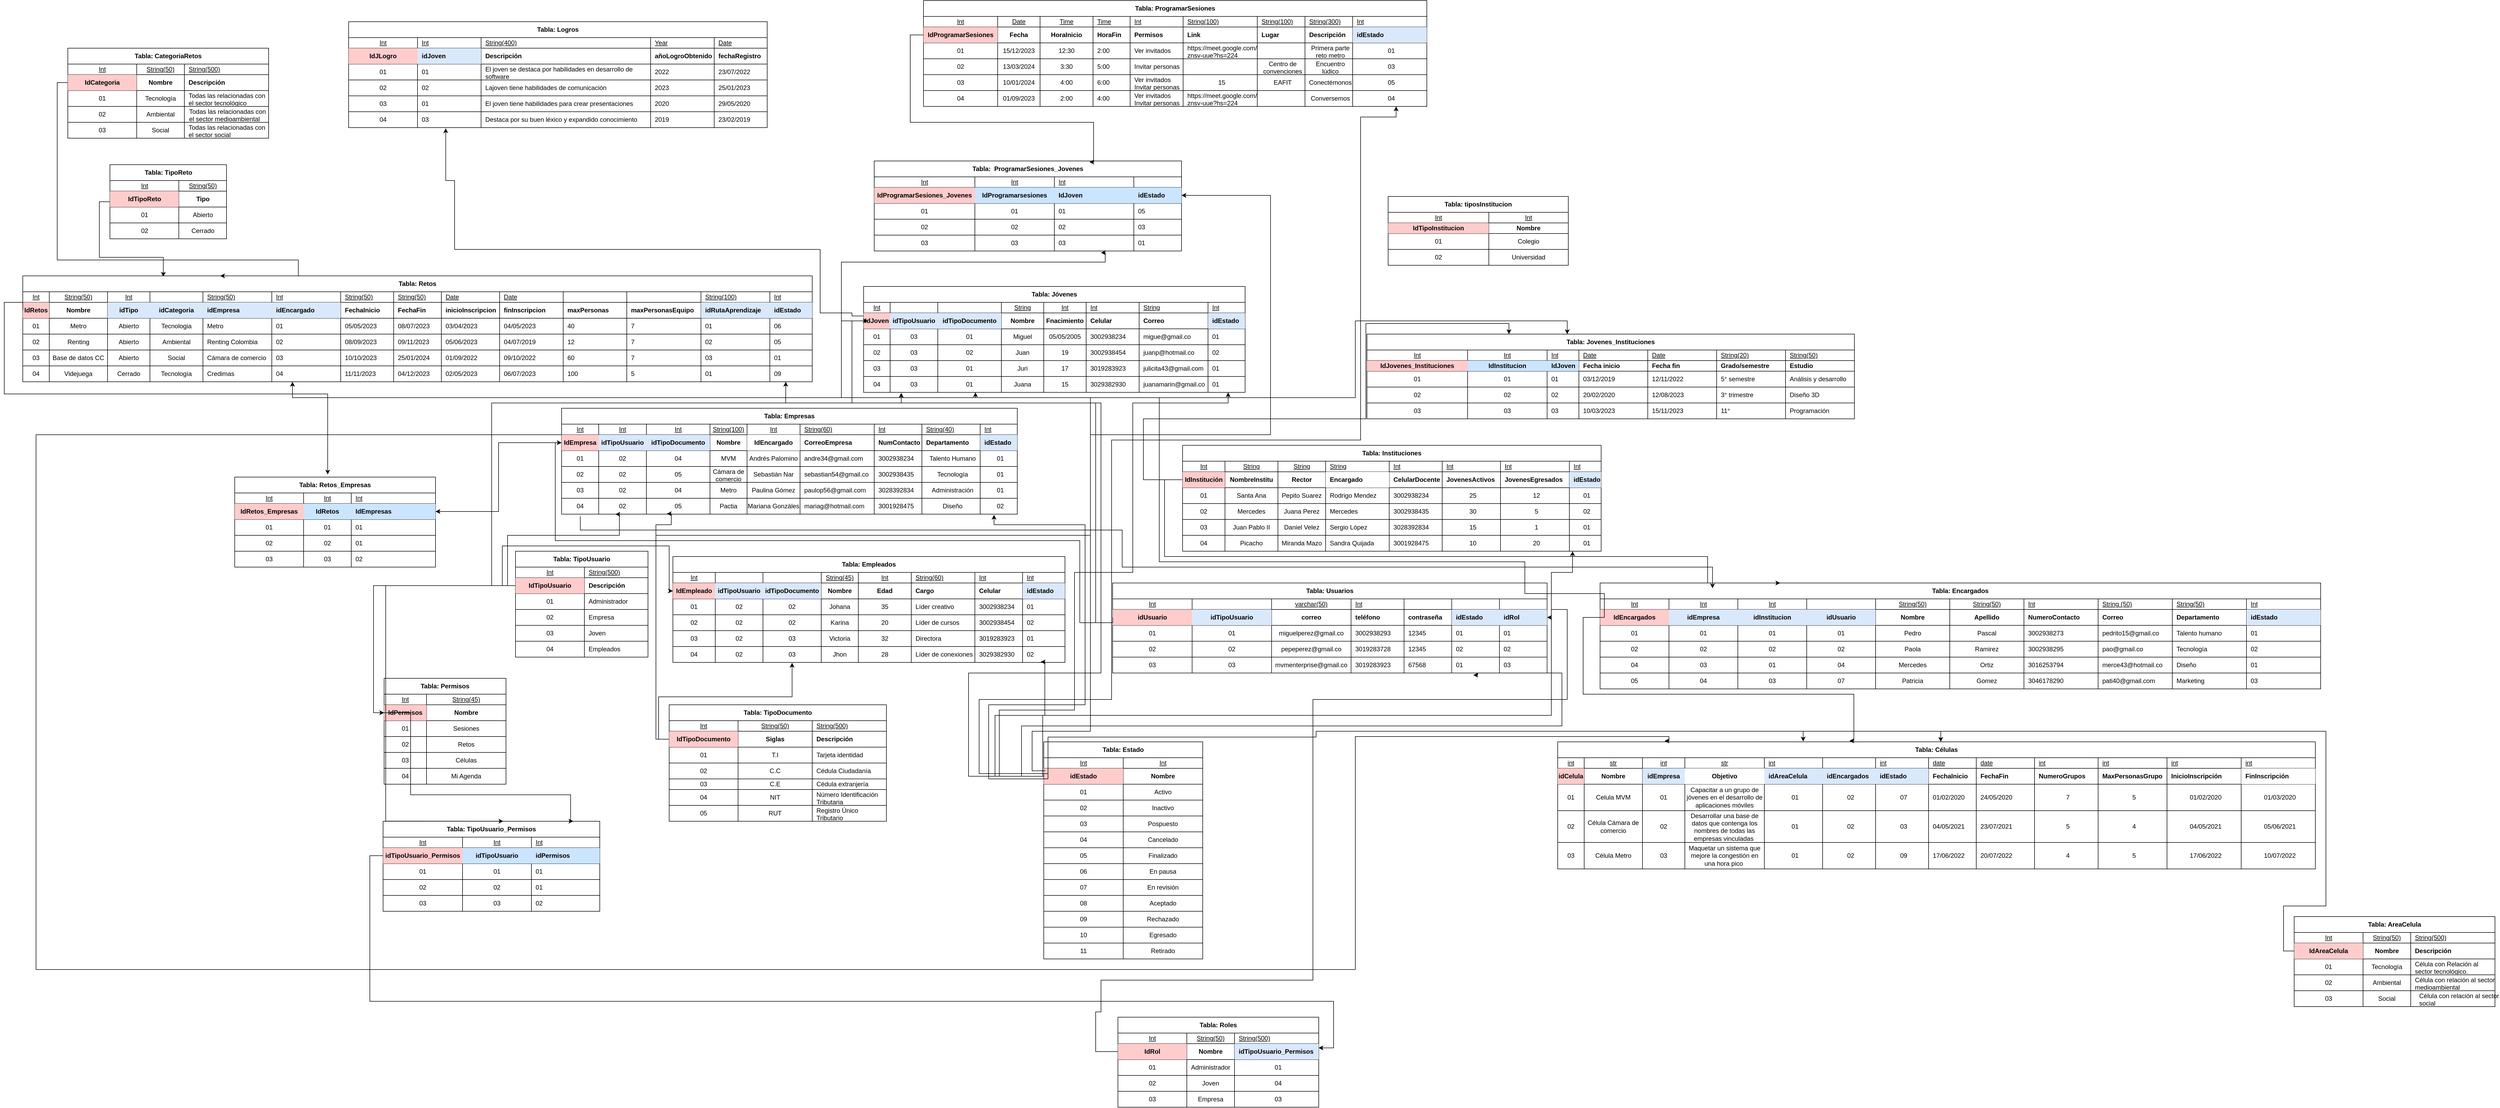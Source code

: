 <mxfile version="24.4.8" type="google">
  <diagram name="Página-1" id="PDp54MsW1RenGzmDM5Pr">
    <mxGraphModel grid="1" page="1" gridSize="10" guides="1" tooltips="1" connect="1" arrows="1" fold="1" pageScale="1" pageWidth="827" pageHeight="1169" math="0" shadow="0">
      <root>
        <mxCell id="0" />
        <mxCell id="1" parent="0" />
        <mxCell id="Bn98M_Ctjg4c5cGO5iSz-6" value="Tabla: Jóvenes" style="shape=table;startSize=30;container=1;collapsible=1;childLayout=tableLayout;fixedRows=1;rowLines=1;fontStyle=1;align=center;resizeLast=1;html=1;whiteSpace=wrap;fillColor=default;columnLines=1;" vertex="1" parent="1">
          <mxGeometry x="1662" y="620" width="720" height="200" as="geometry">
            <mxRectangle x="390" y="20" width="70" height="30" as="alternateBounds" />
          </mxGeometry>
        </mxCell>
        <mxCell id="Bn98M_Ctjg4c5cGO5iSz-10" value="" style="shape=tableRow;horizontal=0;startSize=0;swimlaneHead=0;swimlaneBody=0;fillColor=none;collapsible=0;dropTarget=0;points=[[0,0.5],[1,0.5]];portConstraint=eastwest;top=0;left=0;right=0;bottom=1;html=1;" vertex="1" parent="Bn98M_Ctjg4c5cGO5iSz-6">
          <mxGeometry y="30" width="720" height="20" as="geometry" />
        </mxCell>
        <mxCell id="Bn98M_Ctjg4c5cGO5iSz-94" value="Int" style="shape=partialRectangle;connectable=0;fillColor=none;top=0;left=0;bottom=0;right=0;fontStyle=4;overflow=hidden;html=1;whiteSpace=wrap;" vertex="1" parent="Bn98M_Ctjg4c5cGO5iSz-10">
          <mxGeometry width="50" height="20" as="geometry">
            <mxRectangle width="50" height="20" as="alternateBounds" />
          </mxGeometry>
        </mxCell>
        <mxCell id="w2F0cnrCTVOYINcKy3LS-146" style="shape=partialRectangle;connectable=0;fillColor=none;top=0;left=0;bottom=0;right=0;fontStyle=4;overflow=hidden;html=1;whiteSpace=wrap;" vertex="1" parent="Bn98M_Ctjg4c5cGO5iSz-10">
          <mxGeometry x="50" width="90" height="20" as="geometry">
            <mxRectangle width="90" height="20" as="alternateBounds" />
          </mxGeometry>
        </mxCell>
        <mxCell id="w2F0cnrCTVOYINcKy3LS-279" style="shape=partialRectangle;connectable=0;fillColor=none;top=0;left=0;bottom=0;right=0;fontStyle=4;overflow=hidden;html=1;whiteSpace=wrap;" vertex="1" parent="Bn98M_Ctjg4c5cGO5iSz-10">
          <mxGeometry x="140" width="120.0" height="20" as="geometry">
            <mxRectangle width="120.0" height="20" as="alternateBounds" />
          </mxGeometry>
        </mxCell>
        <mxCell id="Bn98M_Ctjg4c5cGO5iSz-82" value="String" style="shape=partialRectangle;connectable=0;fillColor=none;top=0;left=0;bottom=0;right=0;fontStyle=4;overflow=hidden;html=1;whiteSpace=wrap;" vertex="1" parent="Bn98M_Ctjg4c5cGO5iSz-10">
          <mxGeometry x="260.0" width="80" height="20" as="geometry">
            <mxRectangle width="80" height="20" as="alternateBounds" />
          </mxGeometry>
        </mxCell>
        <mxCell id="Bn98M_Ctjg4c5cGO5iSz-11" value="Int" style="shape=partialRectangle;connectable=0;fillColor=none;top=0;left=0;bottom=0;right=0;fontStyle=4;overflow=hidden;html=1;whiteSpace=wrap;" vertex="1" parent="Bn98M_Ctjg4c5cGO5iSz-10">
          <mxGeometry x="340.0" width="80.0" height="20" as="geometry">
            <mxRectangle width="80.0" height="20" as="alternateBounds" />
          </mxGeometry>
        </mxCell>
        <mxCell id="Bn98M_Ctjg4c5cGO5iSz-46" value="Int" style="shape=partialRectangle;connectable=0;fillColor=none;top=0;left=0;bottom=0;right=0;align=left;spacingLeft=6;fontStyle=4;overflow=hidden;html=1;whiteSpace=wrap;" vertex="1" parent="Bn98M_Ctjg4c5cGO5iSz-10">
          <mxGeometry x="420" width="100" height="20" as="geometry">
            <mxRectangle width="100" height="20" as="alternateBounds" />
          </mxGeometry>
        </mxCell>
        <mxCell id="Bn98M_Ctjg4c5cGO5iSz-20" value="String" style="shape=partialRectangle;connectable=0;fillColor=none;top=0;left=0;bottom=0;right=0;align=left;spacingLeft=6;fontStyle=4;overflow=hidden;html=1;whiteSpace=wrap;" vertex="1" parent="Bn98M_Ctjg4c5cGO5iSz-10">
          <mxGeometry x="520" width="130" height="20" as="geometry">
            <mxRectangle width="130" height="20" as="alternateBounds" />
          </mxGeometry>
        </mxCell>
        <mxCell id="Bn98M_Ctjg4c5cGO5iSz-29" value="Int" style="shape=partialRectangle;connectable=0;fillColor=none;top=0;left=0;bottom=0;right=0;align=left;spacingLeft=6;fontStyle=4;overflow=hidden;html=1;whiteSpace=wrap;" vertex="1" parent="Bn98M_Ctjg4c5cGO5iSz-10">
          <mxGeometry x="650" width="70" height="20" as="geometry">
            <mxRectangle width="70" height="20" as="alternateBounds" />
          </mxGeometry>
        </mxCell>
        <mxCell id="Bn98M_Ctjg4c5cGO5iSz-98" style="shape=tableRow;horizontal=0;startSize=0;swimlaneHead=0;swimlaneBody=0;fillColor=none;collapsible=0;dropTarget=0;points=[[0,0.5],[1,0.5]];portConstraint=eastwest;top=0;left=0;right=0;bottom=0;html=1;" vertex="1" parent="Bn98M_Ctjg4c5cGO5iSz-6">
          <mxGeometry y="50" width="720" height="30" as="geometry" />
        </mxCell>
        <mxCell id="Bn98M_Ctjg4c5cGO5iSz-99" value="IdJoven" style="shape=partialRectangle;connectable=0;fillColor=#ffcccc;top=0;left=0;bottom=0;right=0;editable=1;overflow=hidden;html=1;whiteSpace=wrap;shadow=0;fontStyle=1;strokeColor=#36393d;" vertex="1" parent="Bn98M_Ctjg4c5cGO5iSz-98">
          <mxGeometry width="50" height="30" as="geometry">
            <mxRectangle width="50" height="30" as="alternateBounds" />
          </mxGeometry>
        </mxCell>
        <mxCell id="w2F0cnrCTVOYINcKy3LS-147" value="idTipoUsuario" style="shape=partialRectangle;connectable=0;fillColor=#dae8fc;top=0;left=0;bottom=0;right=0;editable=1;overflow=hidden;html=1;whiteSpace=wrap;shadow=0;fontStyle=1;strokeColor=#6c8ebf;" vertex="1" parent="Bn98M_Ctjg4c5cGO5iSz-98">
          <mxGeometry x="50" width="90" height="30" as="geometry">
            <mxRectangle width="90" height="30" as="alternateBounds" />
          </mxGeometry>
        </mxCell>
        <mxCell id="w2F0cnrCTVOYINcKy3LS-280" value="idTipoDocumento" style="shape=partialRectangle;connectable=0;fillColor=#dae8fc;top=0;left=0;bottom=0;right=0;editable=1;overflow=hidden;html=1;whiteSpace=wrap;shadow=0;fontStyle=1;strokeColor=#6c8ebf;" vertex="1" parent="Bn98M_Ctjg4c5cGO5iSz-98">
          <mxGeometry x="140" width="120.0" height="30" as="geometry">
            <mxRectangle width="120.0" height="30" as="alternateBounds" />
          </mxGeometry>
        </mxCell>
        <mxCell id="Bn98M_Ctjg4c5cGO5iSz-100" value="Nombre" style="shape=partialRectangle;connectable=0;fillColor=none;top=0;left=0;bottom=0;right=0;editable=1;overflow=hidden;html=1;whiteSpace=wrap;fontStyle=1" vertex="1" parent="Bn98M_Ctjg4c5cGO5iSz-98">
          <mxGeometry x="260.0" width="80" height="30" as="geometry">
            <mxRectangle width="80" height="30" as="alternateBounds" />
          </mxGeometry>
        </mxCell>
        <mxCell id="Bn98M_Ctjg4c5cGO5iSz-101" value="Fnacimiento" style="shape=partialRectangle;connectable=0;fillColor=none;top=0;left=0;bottom=0;right=0;editable=1;overflow=hidden;html=1;whiteSpace=wrap;fontStyle=1" vertex="1" parent="Bn98M_Ctjg4c5cGO5iSz-98">
          <mxGeometry x="340.0" width="80.0" height="30" as="geometry">
            <mxRectangle width="80.0" height="30" as="alternateBounds" />
          </mxGeometry>
        </mxCell>
        <mxCell id="Bn98M_Ctjg4c5cGO5iSz-103" value="Celular" style="shape=partialRectangle;connectable=0;fillColor=none;top=0;left=0;bottom=0;right=0;align=left;spacingLeft=6;overflow=hidden;html=1;whiteSpace=wrap;fontStyle=1" vertex="1" parent="Bn98M_Ctjg4c5cGO5iSz-98">
          <mxGeometry x="420" width="100" height="30" as="geometry">
            <mxRectangle width="100" height="30" as="alternateBounds" />
          </mxGeometry>
        </mxCell>
        <mxCell id="Bn98M_Ctjg4c5cGO5iSz-104" value="Correo" style="shape=partialRectangle;connectable=0;fillColor=none;top=0;left=0;bottom=0;right=0;align=left;spacingLeft=6;overflow=hidden;html=1;whiteSpace=wrap;fontStyle=1" vertex="1" parent="Bn98M_Ctjg4c5cGO5iSz-98">
          <mxGeometry x="520" width="130" height="30" as="geometry">
            <mxRectangle width="130" height="30" as="alternateBounds" />
          </mxGeometry>
        </mxCell>
        <mxCell id="Bn98M_Ctjg4c5cGO5iSz-105" value="idEstado" style="shape=partialRectangle;connectable=0;fillColor=#dae8fc;top=0;left=0;bottom=0;right=0;align=left;spacingLeft=6;overflow=hidden;html=1;whiteSpace=wrap;fontStyle=1;strokeColor=#6c8ebf;" vertex="1" parent="Bn98M_Ctjg4c5cGO5iSz-98">
          <mxGeometry x="650" width="70" height="30" as="geometry">
            <mxRectangle width="70" height="30" as="alternateBounds" />
          </mxGeometry>
        </mxCell>
        <mxCell id="Bn98M_Ctjg4c5cGO5iSz-13" value="" style="shape=tableRow;horizontal=0;startSize=0;swimlaneHead=0;swimlaneBody=0;fillColor=none;collapsible=0;dropTarget=0;points=[[0,0.5],[1,0.5]];portConstraint=eastwest;top=0;left=0;right=0;bottom=0;html=1;" vertex="1" parent="Bn98M_Ctjg4c5cGO5iSz-6">
          <mxGeometry y="80" width="720" height="30" as="geometry" />
        </mxCell>
        <mxCell id="Bn98M_Ctjg4c5cGO5iSz-96" value="01" style="shape=partialRectangle;connectable=0;fillColor=none;top=0;left=0;bottom=0;right=0;editable=1;overflow=hidden;html=1;whiteSpace=wrap;" vertex="1" parent="Bn98M_Ctjg4c5cGO5iSz-13">
          <mxGeometry width="50" height="30" as="geometry">
            <mxRectangle width="50" height="30" as="alternateBounds" />
          </mxGeometry>
        </mxCell>
        <mxCell id="w2F0cnrCTVOYINcKy3LS-148" value="03" style="shape=partialRectangle;connectable=0;fillColor=none;top=0;left=0;bottom=0;right=0;editable=1;overflow=hidden;html=1;whiteSpace=wrap;" vertex="1" parent="Bn98M_Ctjg4c5cGO5iSz-13">
          <mxGeometry x="50" width="90" height="30" as="geometry">
            <mxRectangle width="90" height="30" as="alternateBounds" />
          </mxGeometry>
        </mxCell>
        <mxCell id="w2F0cnrCTVOYINcKy3LS-281" value="01" style="shape=partialRectangle;connectable=0;fillColor=none;top=0;left=0;bottom=0;right=0;editable=1;overflow=hidden;html=1;whiteSpace=wrap;" vertex="1" parent="Bn98M_Ctjg4c5cGO5iSz-13">
          <mxGeometry x="140" width="120.0" height="30" as="geometry">
            <mxRectangle width="120.0" height="30" as="alternateBounds" />
          </mxGeometry>
        </mxCell>
        <mxCell id="Bn98M_Ctjg4c5cGO5iSz-83" value="Miguel" style="shape=partialRectangle;connectable=0;fillColor=none;top=0;left=0;bottom=0;right=0;editable=1;overflow=hidden;html=1;whiteSpace=wrap;" vertex="1" parent="Bn98M_Ctjg4c5cGO5iSz-13">
          <mxGeometry x="260.0" width="80" height="30" as="geometry">
            <mxRectangle width="80" height="30" as="alternateBounds" />
          </mxGeometry>
        </mxCell>
        <mxCell id="Bn98M_Ctjg4c5cGO5iSz-14" value="05/05/2005" style="shape=partialRectangle;connectable=0;fillColor=none;top=0;left=0;bottom=0;right=0;editable=1;overflow=hidden;html=1;whiteSpace=wrap;" vertex="1" parent="Bn98M_Ctjg4c5cGO5iSz-13">
          <mxGeometry x="340.0" width="80.0" height="30" as="geometry">
            <mxRectangle width="80.0" height="30" as="alternateBounds" />
          </mxGeometry>
        </mxCell>
        <mxCell id="Bn98M_Ctjg4c5cGO5iSz-47" value="3002938234" style="shape=partialRectangle;connectable=0;fillColor=none;top=0;left=0;bottom=0;right=0;align=left;spacingLeft=6;overflow=hidden;html=1;whiteSpace=wrap;" vertex="1" parent="Bn98M_Ctjg4c5cGO5iSz-13">
          <mxGeometry x="420" width="100" height="30" as="geometry">
            <mxRectangle width="100" height="30" as="alternateBounds" />
          </mxGeometry>
        </mxCell>
        <mxCell id="Bn98M_Ctjg4c5cGO5iSz-21" value="migue@gmail.co" style="shape=partialRectangle;connectable=0;fillColor=none;top=0;left=0;bottom=0;right=0;align=left;spacingLeft=6;overflow=hidden;html=1;whiteSpace=wrap;" vertex="1" parent="Bn98M_Ctjg4c5cGO5iSz-13">
          <mxGeometry x="520" width="130" height="30" as="geometry">
            <mxRectangle width="130" height="30" as="alternateBounds" />
          </mxGeometry>
        </mxCell>
        <mxCell id="Bn98M_Ctjg4c5cGO5iSz-30" value="01" style="shape=partialRectangle;connectable=0;fillColor=none;top=0;left=0;bottom=0;right=0;align=left;spacingLeft=6;overflow=hidden;html=1;whiteSpace=wrap;" vertex="1" parent="Bn98M_Ctjg4c5cGO5iSz-13">
          <mxGeometry x="650" width="70" height="30" as="geometry">
            <mxRectangle width="70" height="30" as="alternateBounds" />
          </mxGeometry>
        </mxCell>
        <mxCell id="Bn98M_Ctjg4c5cGO5iSz-16" value="" style="shape=tableRow;horizontal=0;startSize=0;swimlaneHead=0;swimlaneBody=0;fillColor=none;collapsible=0;dropTarget=0;points=[[0,0.5],[1,0.5]];portConstraint=eastwest;top=0;left=0;right=0;bottom=0;html=1;" vertex="1" parent="Bn98M_Ctjg4c5cGO5iSz-6">
          <mxGeometry y="110" width="720" height="30" as="geometry" />
        </mxCell>
        <mxCell id="Bn98M_Ctjg4c5cGO5iSz-97" value="02" style="shape=partialRectangle;connectable=0;fillColor=none;top=0;left=0;bottom=0;right=0;editable=1;overflow=hidden;html=1;whiteSpace=wrap;" vertex="1" parent="Bn98M_Ctjg4c5cGO5iSz-16">
          <mxGeometry width="50" height="30" as="geometry">
            <mxRectangle width="50" height="30" as="alternateBounds" />
          </mxGeometry>
        </mxCell>
        <mxCell id="w2F0cnrCTVOYINcKy3LS-149" value="03" style="shape=partialRectangle;connectable=0;fillColor=none;top=0;left=0;bottom=0;right=0;editable=1;overflow=hidden;html=1;whiteSpace=wrap;" vertex="1" parent="Bn98M_Ctjg4c5cGO5iSz-16">
          <mxGeometry x="50" width="90" height="30" as="geometry">
            <mxRectangle width="90" height="30" as="alternateBounds" />
          </mxGeometry>
        </mxCell>
        <mxCell id="w2F0cnrCTVOYINcKy3LS-282" value="02" style="shape=partialRectangle;connectable=0;fillColor=none;top=0;left=0;bottom=0;right=0;editable=1;overflow=hidden;html=1;whiteSpace=wrap;" vertex="1" parent="Bn98M_Ctjg4c5cGO5iSz-16">
          <mxGeometry x="140" width="120.0" height="30" as="geometry">
            <mxRectangle width="120.0" height="30" as="alternateBounds" />
          </mxGeometry>
        </mxCell>
        <mxCell id="Bn98M_Ctjg4c5cGO5iSz-84" value="Juan" style="shape=partialRectangle;connectable=0;fillColor=none;top=0;left=0;bottom=0;right=0;editable=1;overflow=hidden;html=1;whiteSpace=wrap;" vertex="1" parent="Bn98M_Ctjg4c5cGO5iSz-16">
          <mxGeometry x="260.0" width="80" height="30" as="geometry">
            <mxRectangle width="80" height="30" as="alternateBounds" />
          </mxGeometry>
        </mxCell>
        <mxCell id="Bn98M_Ctjg4c5cGO5iSz-17" value="19" style="shape=partialRectangle;connectable=0;fillColor=none;top=0;left=0;bottom=0;right=0;editable=1;overflow=hidden;html=1;whiteSpace=wrap;" vertex="1" parent="Bn98M_Ctjg4c5cGO5iSz-16">
          <mxGeometry x="340.0" width="80.0" height="30" as="geometry">
            <mxRectangle width="80.0" height="30" as="alternateBounds" />
          </mxGeometry>
        </mxCell>
        <mxCell id="Bn98M_Ctjg4c5cGO5iSz-48" value="3002938454" style="shape=partialRectangle;connectable=0;fillColor=none;top=0;left=0;bottom=0;right=0;align=left;spacingLeft=6;overflow=hidden;html=1;whiteSpace=wrap;" vertex="1" parent="Bn98M_Ctjg4c5cGO5iSz-16">
          <mxGeometry x="420" width="100" height="30" as="geometry">
            <mxRectangle width="100" height="30" as="alternateBounds" />
          </mxGeometry>
        </mxCell>
        <mxCell id="Bn98M_Ctjg4c5cGO5iSz-22" value="juanp@hotmail.co" style="shape=partialRectangle;connectable=0;fillColor=none;top=0;left=0;bottom=0;right=0;align=left;spacingLeft=6;overflow=hidden;html=1;whiteSpace=wrap;" vertex="1" parent="Bn98M_Ctjg4c5cGO5iSz-16">
          <mxGeometry x="520" width="130" height="30" as="geometry">
            <mxRectangle width="130" height="30" as="alternateBounds" />
          </mxGeometry>
        </mxCell>
        <mxCell id="Bn98M_Ctjg4c5cGO5iSz-31" value="02" style="shape=partialRectangle;connectable=0;fillColor=none;top=0;left=0;bottom=0;right=0;align=left;spacingLeft=6;overflow=hidden;html=1;whiteSpace=wrap;" vertex="1" parent="Bn98M_Ctjg4c5cGO5iSz-16">
          <mxGeometry x="650" width="70" height="30" as="geometry">
            <mxRectangle width="70" height="30" as="alternateBounds" />
          </mxGeometry>
        </mxCell>
        <mxCell id="Bn98M_Ctjg4c5cGO5iSz-114" style="shape=tableRow;horizontal=0;startSize=0;swimlaneHead=0;swimlaneBody=0;fillColor=none;collapsible=0;dropTarget=0;points=[[0,0.5],[1,0.5]];portConstraint=eastwest;top=0;left=0;right=0;bottom=0;html=1;" vertex="1" parent="Bn98M_Ctjg4c5cGO5iSz-6">
          <mxGeometry y="140" width="720" height="30" as="geometry" />
        </mxCell>
        <mxCell id="Bn98M_Ctjg4c5cGO5iSz-115" value="03" style="shape=partialRectangle;connectable=0;fillColor=none;top=0;left=0;bottom=0;right=0;editable=1;overflow=hidden;html=1;whiteSpace=wrap;" vertex="1" parent="Bn98M_Ctjg4c5cGO5iSz-114">
          <mxGeometry width="50" height="30" as="geometry">
            <mxRectangle width="50" height="30" as="alternateBounds" />
          </mxGeometry>
        </mxCell>
        <mxCell id="w2F0cnrCTVOYINcKy3LS-150" value="03" style="shape=partialRectangle;connectable=0;fillColor=none;top=0;left=0;bottom=0;right=0;editable=1;overflow=hidden;html=1;whiteSpace=wrap;" vertex="1" parent="Bn98M_Ctjg4c5cGO5iSz-114">
          <mxGeometry x="50" width="90" height="30" as="geometry">
            <mxRectangle width="90" height="30" as="alternateBounds" />
          </mxGeometry>
        </mxCell>
        <mxCell id="w2F0cnrCTVOYINcKy3LS-283" value="01" style="shape=partialRectangle;connectable=0;fillColor=none;top=0;left=0;bottom=0;right=0;editable=1;overflow=hidden;html=1;whiteSpace=wrap;" vertex="1" parent="Bn98M_Ctjg4c5cGO5iSz-114">
          <mxGeometry x="140" width="120.0" height="30" as="geometry">
            <mxRectangle width="120.0" height="30" as="alternateBounds" />
          </mxGeometry>
        </mxCell>
        <mxCell id="Bn98M_Ctjg4c5cGO5iSz-116" value="Juri" style="shape=partialRectangle;connectable=0;fillColor=none;top=0;left=0;bottom=0;right=0;editable=1;overflow=hidden;html=1;whiteSpace=wrap;" vertex="1" parent="Bn98M_Ctjg4c5cGO5iSz-114">
          <mxGeometry x="260.0" width="80" height="30" as="geometry">
            <mxRectangle width="80" height="30" as="alternateBounds" />
          </mxGeometry>
        </mxCell>
        <mxCell id="Bn98M_Ctjg4c5cGO5iSz-117" value="17" style="shape=partialRectangle;connectable=0;fillColor=none;top=0;left=0;bottom=0;right=0;editable=1;overflow=hidden;html=1;whiteSpace=wrap;" vertex="1" parent="Bn98M_Ctjg4c5cGO5iSz-114">
          <mxGeometry x="340.0" width="80.0" height="30" as="geometry">
            <mxRectangle width="80.0" height="30" as="alternateBounds" />
          </mxGeometry>
        </mxCell>
        <mxCell id="Bn98M_Ctjg4c5cGO5iSz-119" value="3019283923" style="shape=partialRectangle;connectable=0;fillColor=none;top=0;left=0;bottom=0;right=0;align=left;spacingLeft=6;overflow=hidden;html=1;whiteSpace=wrap;" vertex="1" parent="Bn98M_Ctjg4c5cGO5iSz-114">
          <mxGeometry x="420" width="100" height="30" as="geometry">
            <mxRectangle width="100" height="30" as="alternateBounds" />
          </mxGeometry>
        </mxCell>
        <mxCell id="Bn98M_Ctjg4c5cGO5iSz-120" value="julicita43@gmail.com" style="shape=partialRectangle;connectable=0;fillColor=none;top=0;left=0;bottom=0;right=0;align=left;spacingLeft=6;overflow=hidden;html=1;whiteSpace=wrap;" vertex="1" parent="Bn98M_Ctjg4c5cGO5iSz-114">
          <mxGeometry x="520" width="130" height="30" as="geometry">
            <mxRectangle width="130" height="30" as="alternateBounds" />
          </mxGeometry>
        </mxCell>
        <mxCell id="Bn98M_Ctjg4c5cGO5iSz-121" value="01" style="shape=partialRectangle;connectable=0;fillColor=none;top=0;left=0;bottom=0;right=0;align=left;spacingLeft=6;overflow=hidden;html=1;whiteSpace=wrap;" vertex="1" parent="Bn98M_Ctjg4c5cGO5iSz-114">
          <mxGeometry x="650" width="70" height="30" as="geometry">
            <mxRectangle width="70" height="30" as="alternateBounds" />
          </mxGeometry>
        </mxCell>
        <mxCell id="Bn98M_Ctjg4c5cGO5iSz-122" style="shape=tableRow;horizontal=0;startSize=0;swimlaneHead=0;swimlaneBody=0;fillColor=none;collapsible=0;dropTarget=0;points=[[0,0.5],[1,0.5]];portConstraint=eastwest;top=0;left=0;right=0;bottom=0;html=1;" vertex="1" parent="Bn98M_Ctjg4c5cGO5iSz-6">
          <mxGeometry y="170" width="720" height="30" as="geometry" />
        </mxCell>
        <mxCell id="Bn98M_Ctjg4c5cGO5iSz-123" value="04" style="shape=partialRectangle;connectable=0;fillColor=none;top=0;left=0;bottom=0;right=0;editable=1;overflow=hidden;html=1;whiteSpace=wrap;" vertex="1" parent="Bn98M_Ctjg4c5cGO5iSz-122">
          <mxGeometry width="50" height="30" as="geometry">
            <mxRectangle width="50" height="30" as="alternateBounds" />
          </mxGeometry>
        </mxCell>
        <mxCell id="w2F0cnrCTVOYINcKy3LS-151" value="03" style="shape=partialRectangle;connectable=0;fillColor=none;top=0;left=0;bottom=0;right=0;editable=1;overflow=hidden;html=1;whiteSpace=wrap;" vertex="1" parent="Bn98M_Ctjg4c5cGO5iSz-122">
          <mxGeometry x="50" width="90" height="30" as="geometry">
            <mxRectangle width="90" height="30" as="alternateBounds" />
          </mxGeometry>
        </mxCell>
        <mxCell id="w2F0cnrCTVOYINcKy3LS-284" value="01" style="shape=partialRectangle;connectable=0;fillColor=none;top=0;left=0;bottom=0;right=0;editable=1;overflow=hidden;html=1;whiteSpace=wrap;" vertex="1" parent="Bn98M_Ctjg4c5cGO5iSz-122">
          <mxGeometry x="140" width="120.0" height="30" as="geometry">
            <mxRectangle width="120.0" height="30" as="alternateBounds" />
          </mxGeometry>
        </mxCell>
        <mxCell id="Bn98M_Ctjg4c5cGO5iSz-124" value="Juana" style="shape=partialRectangle;connectable=0;fillColor=none;top=0;left=0;bottom=0;right=0;editable=1;overflow=hidden;html=1;whiteSpace=wrap;" vertex="1" parent="Bn98M_Ctjg4c5cGO5iSz-122">
          <mxGeometry x="260.0" width="80" height="30" as="geometry">
            <mxRectangle width="80" height="30" as="alternateBounds" />
          </mxGeometry>
        </mxCell>
        <mxCell id="Bn98M_Ctjg4c5cGO5iSz-125" value="15" style="shape=partialRectangle;connectable=0;fillColor=none;top=0;left=0;bottom=0;right=0;editable=1;overflow=hidden;html=1;whiteSpace=wrap;" vertex="1" parent="Bn98M_Ctjg4c5cGO5iSz-122">
          <mxGeometry x="340.0" width="80.0" height="30" as="geometry">
            <mxRectangle width="80.0" height="30" as="alternateBounds" />
          </mxGeometry>
        </mxCell>
        <mxCell id="Bn98M_Ctjg4c5cGO5iSz-127" value="3029382930" style="shape=partialRectangle;connectable=0;fillColor=none;top=0;left=0;bottom=0;right=0;align=left;spacingLeft=6;overflow=hidden;html=1;whiteSpace=wrap;" vertex="1" parent="Bn98M_Ctjg4c5cGO5iSz-122">
          <mxGeometry x="420" width="100" height="30" as="geometry">
            <mxRectangle width="100" height="30" as="alternateBounds" />
          </mxGeometry>
        </mxCell>
        <mxCell id="Bn98M_Ctjg4c5cGO5iSz-128" value="juanamarin@gmail.co" style="shape=partialRectangle;connectable=0;fillColor=none;top=0;left=0;bottom=0;right=0;align=left;spacingLeft=6;overflow=hidden;html=1;whiteSpace=wrap;" vertex="1" parent="Bn98M_Ctjg4c5cGO5iSz-122">
          <mxGeometry x="520" width="130" height="30" as="geometry">
            <mxRectangle width="130" height="30" as="alternateBounds" />
          </mxGeometry>
        </mxCell>
        <mxCell id="Bn98M_Ctjg4c5cGO5iSz-129" value="01" style="shape=partialRectangle;connectable=0;fillColor=none;top=0;left=0;bottom=0;right=0;align=left;spacingLeft=6;overflow=hidden;html=1;whiteSpace=wrap;" vertex="1" parent="Bn98M_Ctjg4c5cGO5iSz-122">
          <mxGeometry x="650" width="70" height="30" as="geometry">
            <mxRectangle width="70" height="30" as="alternateBounds" />
          </mxGeometry>
        </mxCell>
        <mxCell id="Bn98M_Ctjg4c5cGO5iSz-138" value="Tabla: Instituciones" style="shape=table;startSize=30;container=1;collapsible=1;childLayout=tableLayout;fixedRows=1;rowLines=1;fontStyle=1;align=center;resizeLast=1;html=1;whiteSpace=wrap;fillColor=default;columnLines=1;" vertex="1" parent="1">
          <mxGeometry x="2264" y="920" width="790" height="200" as="geometry">
            <mxRectangle x="390" y="20" width="70" height="30" as="alternateBounds" />
          </mxGeometry>
        </mxCell>
        <mxCell id="Bn98M_Ctjg4c5cGO5iSz-139" value="" style="shape=tableRow;horizontal=0;startSize=0;swimlaneHead=0;swimlaneBody=0;fillColor=none;collapsible=0;dropTarget=0;points=[[0,0.5],[1,0.5]];portConstraint=eastwest;top=0;left=0;right=0;bottom=1;html=1;" vertex="1" parent="Bn98M_Ctjg4c5cGO5iSz-138">
          <mxGeometry y="30" width="790" height="20" as="geometry" />
        </mxCell>
        <mxCell id="Bn98M_Ctjg4c5cGO5iSz-140" value="Int" style="shape=partialRectangle;connectable=0;fillColor=none;top=0;left=0;bottom=0;right=0;fontStyle=4;overflow=hidden;html=1;whiteSpace=wrap;" vertex="1" parent="Bn98M_Ctjg4c5cGO5iSz-139">
          <mxGeometry width="80" height="20" as="geometry">
            <mxRectangle width="80" height="20" as="alternateBounds" />
          </mxGeometry>
        </mxCell>
        <mxCell id="Bn98M_Ctjg4c5cGO5iSz-141" value="String" style="shape=partialRectangle;connectable=0;fillColor=none;top=0;left=0;bottom=0;right=0;fontStyle=4;overflow=hidden;html=1;whiteSpace=wrap;" vertex="1" parent="Bn98M_Ctjg4c5cGO5iSz-139">
          <mxGeometry x="80" width="100" height="20" as="geometry">
            <mxRectangle width="100" height="20" as="alternateBounds" />
          </mxGeometry>
        </mxCell>
        <mxCell id="Bn98M_Ctjg4c5cGO5iSz-142" value="String" style="shape=partialRectangle;connectable=0;fillColor=none;top=0;left=0;bottom=0;right=0;fontStyle=4;overflow=hidden;html=1;whiteSpace=wrap;" vertex="1" parent="Bn98M_Ctjg4c5cGO5iSz-139">
          <mxGeometry x="180" width="90" height="20" as="geometry">
            <mxRectangle width="90" height="20" as="alternateBounds" />
          </mxGeometry>
        </mxCell>
        <mxCell id="Bn98M_Ctjg4c5cGO5iSz-143" value="String" style="shape=partialRectangle;connectable=0;fillColor=none;top=0;left=0;bottom=0;right=0;align=left;spacingLeft=6;fontStyle=4;overflow=hidden;html=1;whiteSpace=wrap;" vertex="1" parent="Bn98M_Ctjg4c5cGO5iSz-139">
          <mxGeometry x="270" width="120" height="20" as="geometry">
            <mxRectangle width="120" height="20" as="alternateBounds" />
          </mxGeometry>
        </mxCell>
        <mxCell id="Bn98M_Ctjg4c5cGO5iSz-144" value="Int" style="shape=partialRectangle;connectable=0;fillColor=none;top=0;left=0;bottom=0;right=0;align=left;spacingLeft=6;fontStyle=4;overflow=hidden;html=1;whiteSpace=wrap;" vertex="1" parent="Bn98M_Ctjg4c5cGO5iSz-139">
          <mxGeometry x="390" width="100" height="20" as="geometry">
            <mxRectangle width="100" height="20" as="alternateBounds" />
          </mxGeometry>
        </mxCell>
        <mxCell id="Bn98M_Ctjg4c5cGO5iSz-145" value="Int" style="shape=partialRectangle;connectable=0;fillColor=none;top=0;left=0;bottom=0;right=0;align=left;spacingLeft=6;fontStyle=4;overflow=hidden;html=1;whiteSpace=wrap;" vertex="1" parent="Bn98M_Ctjg4c5cGO5iSz-139">
          <mxGeometry x="490" width="110" height="20" as="geometry">
            <mxRectangle width="110" height="20" as="alternateBounds" />
          </mxGeometry>
        </mxCell>
        <mxCell id="TQQL84l2mdy9ycDPMxsn-21" value="Int" style="shape=partialRectangle;connectable=0;fillColor=none;top=0;left=0;bottom=0;right=0;align=left;spacingLeft=6;fontStyle=4;overflow=hidden;html=1;whiteSpace=wrap;" vertex="1" parent="Bn98M_Ctjg4c5cGO5iSz-139">
          <mxGeometry x="600" width="130" height="20" as="geometry">
            <mxRectangle width="130" height="20" as="alternateBounds" />
          </mxGeometry>
        </mxCell>
        <mxCell id="w2F0cnrCTVOYINcKy3LS-353" value="Int" style="shape=partialRectangle;connectable=0;fillColor=none;top=0;left=0;bottom=0;right=0;align=left;spacingLeft=6;fontStyle=4;overflow=hidden;html=1;whiteSpace=wrap;" vertex="1" parent="Bn98M_Ctjg4c5cGO5iSz-139">
          <mxGeometry x="730" width="60" height="20" as="geometry">
            <mxRectangle width="60" height="20" as="alternateBounds" />
          </mxGeometry>
        </mxCell>
        <mxCell id="Bn98M_Ctjg4c5cGO5iSz-147" style="shape=tableRow;horizontal=0;startSize=0;swimlaneHead=0;swimlaneBody=0;fillColor=none;collapsible=0;dropTarget=0;points=[[0,0.5],[1,0.5]];portConstraint=eastwest;top=0;left=0;right=0;bottom=0;html=1;" vertex="1" parent="Bn98M_Ctjg4c5cGO5iSz-138">
          <mxGeometry y="50" width="790" height="30" as="geometry" />
        </mxCell>
        <mxCell id="Bn98M_Ctjg4c5cGO5iSz-148" value="IdInstitución" style="shape=partialRectangle;connectable=0;fillColor=#ffcccc;top=0;left=0;bottom=0;right=0;editable=1;overflow=hidden;html=1;whiteSpace=wrap;shadow=0;fontStyle=1;strokeColor=#36393d;" vertex="1" parent="Bn98M_Ctjg4c5cGO5iSz-147">
          <mxGeometry width="80" height="30" as="geometry">
            <mxRectangle width="80" height="30" as="alternateBounds" />
          </mxGeometry>
        </mxCell>
        <mxCell id="Bn98M_Ctjg4c5cGO5iSz-149" value="NombreInstitu" style="shape=partialRectangle;connectable=0;fillColor=none;top=0;left=0;bottom=0;right=0;editable=1;overflow=hidden;html=1;whiteSpace=wrap;fontStyle=1" vertex="1" parent="Bn98M_Ctjg4c5cGO5iSz-147">
          <mxGeometry x="80" width="100" height="30" as="geometry">
            <mxRectangle width="100" height="30" as="alternateBounds" />
          </mxGeometry>
        </mxCell>
        <mxCell id="Bn98M_Ctjg4c5cGO5iSz-150" value="Rector" style="shape=partialRectangle;connectable=0;fillColor=none;top=0;left=0;bottom=0;right=0;editable=1;overflow=hidden;html=1;whiteSpace=wrap;fontStyle=1" vertex="1" parent="Bn98M_Ctjg4c5cGO5iSz-147">
          <mxGeometry x="180" width="90" height="30" as="geometry">
            <mxRectangle width="90" height="30" as="alternateBounds" />
          </mxGeometry>
        </mxCell>
        <mxCell id="Bn98M_Ctjg4c5cGO5iSz-151" value="Encargado" style="shape=partialRectangle;connectable=0;top=0;left=0;bottom=0;right=0;align=left;spacingLeft=6;overflow=hidden;html=1;whiteSpace=wrap;fontStyle=1;" vertex="1" parent="Bn98M_Ctjg4c5cGO5iSz-147">
          <mxGeometry x="270" width="120" height="30" as="geometry">
            <mxRectangle width="120" height="30" as="alternateBounds" />
          </mxGeometry>
        </mxCell>
        <mxCell id="Bn98M_Ctjg4c5cGO5iSz-152" value="CelularDocente" style="shape=partialRectangle;connectable=0;fillColor=none;top=0;left=0;bottom=0;right=0;align=left;spacingLeft=6;overflow=hidden;html=1;whiteSpace=wrap;fontStyle=1" vertex="1" parent="Bn98M_Ctjg4c5cGO5iSz-147">
          <mxGeometry x="390" width="100" height="30" as="geometry">
            <mxRectangle width="100" height="30" as="alternateBounds" />
          </mxGeometry>
        </mxCell>
        <mxCell id="Bn98M_Ctjg4c5cGO5iSz-153" value="JovenesActivos" style="shape=partialRectangle;connectable=0;fillColor=none;top=0;left=0;bottom=0;right=0;align=left;spacingLeft=6;overflow=hidden;html=1;whiteSpace=wrap;fontStyle=1" vertex="1" parent="Bn98M_Ctjg4c5cGO5iSz-147">
          <mxGeometry x="490" width="110" height="30" as="geometry">
            <mxRectangle width="110" height="30" as="alternateBounds" />
          </mxGeometry>
        </mxCell>
        <mxCell id="TQQL84l2mdy9ycDPMxsn-22" value="JovenesEgresados" style="shape=partialRectangle;connectable=0;fillColor=none;top=0;left=0;bottom=0;right=0;align=left;spacingLeft=6;overflow=hidden;html=1;whiteSpace=wrap;fontStyle=1" vertex="1" parent="Bn98M_Ctjg4c5cGO5iSz-147">
          <mxGeometry x="600" width="130" height="30" as="geometry">
            <mxRectangle width="130" height="30" as="alternateBounds" />
          </mxGeometry>
        </mxCell>
        <mxCell id="w2F0cnrCTVOYINcKy3LS-354" value="idEstado" style="shape=partialRectangle;connectable=0;fillColor=#dae8fc;top=0;left=0;bottom=0;right=0;align=left;spacingLeft=6;overflow=hidden;html=1;whiteSpace=wrap;fontStyle=1;strokeColor=#6c8ebf;" vertex="1" parent="Bn98M_Ctjg4c5cGO5iSz-147">
          <mxGeometry x="730" width="60" height="30" as="geometry">
            <mxRectangle width="60" height="30" as="alternateBounds" />
          </mxGeometry>
        </mxCell>
        <mxCell id="Bn98M_Ctjg4c5cGO5iSz-155" value="" style="shape=tableRow;horizontal=0;startSize=0;swimlaneHead=0;swimlaneBody=0;fillColor=none;collapsible=0;dropTarget=0;points=[[0,0.5],[1,0.5]];portConstraint=eastwest;top=0;left=0;right=0;bottom=0;html=1;" vertex="1" parent="Bn98M_Ctjg4c5cGO5iSz-138">
          <mxGeometry y="80" width="790" height="30" as="geometry" />
        </mxCell>
        <mxCell id="Bn98M_Ctjg4c5cGO5iSz-156" value="01" style="shape=partialRectangle;connectable=0;fillColor=none;top=0;left=0;bottom=0;right=0;editable=1;overflow=hidden;html=1;whiteSpace=wrap;" vertex="1" parent="Bn98M_Ctjg4c5cGO5iSz-155">
          <mxGeometry width="80" height="30" as="geometry">
            <mxRectangle width="80" height="30" as="alternateBounds" />
          </mxGeometry>
        </mxCell>
        <mxCell id="Bn98M_Ctjg4c5cGO5iSz-157" value="Santa Ana" style="shape=partialRectangle;connectable=0;fillColor=none;top=0;left=0;bottom=0;right=0;editable=1;overflow=hidden;html=1;whiteSpace=wrap;" vertex="1" parent="Bn98M_Ctjg4c5cGO5iSz-155">
          <mxGeometry x="80" width="100" height="30" as="geometry">
            <mxRectangle width="100" height="30" as="alternateBounds" />
          </mxGeometry>
        </mxCell>
        <mxCell id="Bn98M_Ctjg4c5cGO5iSz-158" value="Pepito Suarez" style="shape=partialRectangle;connectable=0;fillColor=none;top=0;left=0;bottom=0;right=0;editable=1;overflow=hidden;html=1;whiteSpace=wrap;" vertex="1" parent="Bn98M_Ctjg4c5cGO5iSz-155">
          <mxGeometry x="180" width="90" height="30" as="geometry">
            <mxRectangle width="90" height="30" as="alternateBounds" />
          </mxGeometry>
        </mxCell>
        <mxCell id="Bn98M_Ctjg4c5cGO5iSz-159" value="Rodrigo Mendez" style="shape=partialRectangle;connectable=0;fillColor=none;top=0;left=0;bottom=0;right=0;align=left;spacingLeft=6;overflow=hidden;html=1;whiteSpace=wrap;" vertex="1" parent="Bn98M_Ctjg4c5cGO5iSz-155">
          <mxGeometry x="270" width="120" height="30" as="geometry">
            <mxRectangle width="120" height="30" as="alternateBounds" />
          </mxGeometry>
        </mxCell>
        <mxCell id="Bn98M_Ctjg4c5cGO5iSz-160" value="3002938234" style="shape=partialRectangle;connectable=0;fillColor=none;top=0;left=0;bottom=0;right=0;align=left;spacingLeft=6;overflow=hidden;html=1;whiteSpace=wrap;" vertex="1" parent="Bn98M_Ctjg4c5cGO5iSz-155">
          <mxGeometry x="390" width="100" height="30" as="geometry">
            <mxRectangle width="100" height="30" as="alternateBounds" />
          </mxGeometry>
        </mxCell>
        <mxCell id="Bn98M_Ctjg4c5cGO5iSz-161" value="25" style="shape=partialRectangle;connectable=0;fillColor=none;top=0;left=0;bottom=0;right=0;align=center;spacingLeft=6;overflow=hidden;html=1;whiteSpace=wrap;" vertex="1" parent="Bn98M_Ctjg4c5cGO5iSz-155">
          <mxGeometry x="490" width="110" height="30" as="geometry">
            <mxRectangle width="110" height="30" as="alternateBounds" />
          </mxGeometry>
        </mxCell>
        <mxCell id="TQQL84l2mdy9ycDPMxsn-23" value="12" style="shape=partialRectangle;connectable=0;fillColor=none;top=0;left=0;bottom=0;right=0;align=center;spacingLeft=6;overflow=hidden;html=1;whiteSpace=wrap;" vertex="1" parent="Bn98M_Ctjg4c5cGO5iSz-155">
          <mxGeometry x="600" width="130" height="30" as="geometry">
            <mxRectangle width="130" height="30" as="alternateBounds" />
          </mxGeometry>
        </mxCell>
        <mxCell id="w2F0cnrCTVOYINcKy3LS-355" value="01" style="shape=partialRectangle;connectable=0;fillColor=none;top=0;left=0;bottom=0;right=0;align=center;spacingLeft=6;overflow=hidden;html=1;whiteSpace=wrap;" vertex="1" parent="Bn98M_Ctjg4c5cGO5iSz-155">
          <mxGeometry x="730" width="60" height="30" as="geometry">
            <mxRectangle width="60" height="30" as="alternateBounds" />
          </mxGeometry>
        </mxCell>
        <mxCell id="Bn98M_Ctjg4c5cGO5iSz-163" value="" style="shape=tableRow;horizontal=0;startSize=0;swimlaneHead=0;swimlaneBody=0;fillColor=none;collapsible=0;dropTarget=0;points=[[0,0.5],[1,0.5]];portConstraint=eastwest;top=0;left=0;right=0;bottom=0;html=1;" vertex="1" parent="Bn98M_Ctjg4c5cGO5iSz-138">
          <mxGeometry y="110" width="790" height="30" as="geometry" />
        </mxCell>
        <mxCell id="Bn98M_Ctjg4c5cGO5iSz-164" value="02" style="shape=partialRectangle;connectable=0;fillColor=none;top=0;left=0;bottom=0;right=0;editable=1;overflow=hidden;html=1;whiteSpace=wrap;" vertex="1" parent="Bn98M_Ctjg4c5cGO5iSz-163">
          <mxGeometry width="80" height="30" as="geometry">
            <mxRectangle width="80" height="30" as="alternateBounds" />
          </mxGeometry>
        </mxCell>
        <mxCell id="Bn98M_Ctjg4c5cGO5iSz-165" value="Mercedes" style="shape=partialRectangle;connectable=0;fillColor=none;top=0;left=0;bottom=0;right=0;editable=1;overflow=hidden;html=1;whiteSpace=wrap;" vertex="1" parent="Bn98M_Ctjg4c5cGO5iSz-163">
          <mxGeometry x="80" width="100" height="30" as="geometry">
            <mxRectangle width="100" height="30" as="alternateBounds" />
          </mxGeometry>
        </mxCell>
        <mxCell id="Bn98M_Ctjg4c5cGO5iSz-166" value="Juana Perez" style="shape=partialRectangle;connectable=0;fillColor=none;top=0;left=0;bottom=0;right=0;editable=1;overflow=hidden;html=1;whiteSpace=wrap;" vertex="1" parent="Bn98M_Ctjg4c5cGO5iSz-163">
          <mxGeometry x="180" width="90" height="30" as="geometry">
            <mxRectangle width="90" height="30" as="alternateBounds" />
          </mxGeometry>
        </mxCell>
        <mxCell id="Bn98M_Ctjg4c5cGO5iSz-167" value="Mercedes" style="shape=partialRectangle;connectable=0;fillColor=none;top=0;left=0;bottom=0;right=0;align=left;spacingLeft=6;overflow=hidden;html=1;whiteSpace=wrap;" vertex="1" parent="Bn98M_Ctjg4c5cGO5iSz-163">
          <mxGeometry x="270" width="120" height="30" as="geometry">
            <mxRectangle width="120" height="30" as="alternateBounds" />
          </mxGeometry>
        </mxCell>
        <mxCell id="Bn98M_Ctjg4c5cGO5iSz-168" value="3002938435" style="shape=partialRectangle;connectable=0;fillColor=none;top=0;left=0;bottom=0;right=0;align=left;spacingLeft=6;overflow=hidden;html=1;whiteSpace=wrap;" vertex="1" parent="Bn98M_Ctjg4c5cGO5iSz-163">
          <mxGeometry x="390" width="100" height="30" as="geometry">
            <mxRectangle width="100" height="30" as="alternateBounds" />
          </mxGeometry>
        </mxCell>
        <mxCell id="Bn98M_Ctjg4c5cGO5iSz-169" value="30" style="shape=partialRectangle;connectable=0;fillColor=none;top=0;left=0;bottom=0;right=0;align=center;spacingLeft=6;overflow=hidden;html=1;whiteSpace=wrap;" vertex="1" parent="Bn98M_Ctjg4c5cGO5iSz-163">
          <mxGeometry x="490" width="110" height="30" as="geometry">
            <mxRectangle width="110" height="30" as="alternateBounds" />
          </mxGeometry>
        </mxCell>
        <mxCell id="TQQL84l2mdy9ycDPMxsn-24" value="5" style="shape=partialRectangle;connectable=0;fillColor=none;top=0;left=0;bottom=0;right=0;align=center;spacingLeft=6;overflow=hidden;html=1;whiteSpace=wrap;" vertex="1" parent="Bn98M_Ctjg4c5cGO5iSz-163">
          <mxGeometry x="600" width="130" height="30" as="geometry">
            <mxRectangle width="130" height="30" as="alternateBounds" />
          </mxGeometry>
        </mxCell>
        <mxCell id="w2F0cnrCTVOYINcKy3LS-356" value="02" style="shape=partialRectangle;connectable=0;fillColor=none;top=0;left=0;bottom=0;right=0;align=center;spacingLeft=6;overflow=hidden;html=1;whiteSpace=wrap;" vertex="1" parent="Bn98M_Ctjg4c5cGO5iSz-163">
          <mxGeometry x="730" width="60" height="30" as="geometry">
            <mxRectangle width="60" height="30" as="alternateBounds" />
          </mxGeometry>
        </mxCell>
        <mxCell id="Bn98M_Ctjg4c5cGO5iSz-171" style="shape=tableRow;horizontal=0;startSize=0;swimlaneHead=0;swimlaneBody=0;fillColor=none;collapsible=0;dropTarget=0;points=[[0,0.5],[1,0.5]];portConstraint=eastwest;top=0;left=0;right=0;bottom=0;html=1;" vertex="1" parent="Bn98M_Ctjg4c5cGO5iSz-138">
          <mxGeometry y="140" width="790" height="30" as="geometry" />
        </mxCell>
        <mxCell id="Bn98M_Ctjg4c5cGO5iSz-172" value="03" style="shape=partialRectangle;connectable=0;fillColor=none;top=0;left=0;bottom=0;right=0;editable=1;overflow=hidden;html=1;whiteSpace=wrap;" vertex="1" parent="Bn98M_Ctjg4c5cGO5iSz-171">
          <mxGeometry width="80" height="30" as="geometry">
            <mxRectangle width="80" height="30" as="alternateBounds" />
          </mxGeometry>
        </mxCell>
        <mxCell id="Bn98M_Ctjg4c5cGO5iSz-173" value="Juan Pablo II" style="shape=partialRectangle;connectable=0;fillColor=none;top=0;left=0;bottom=0;right=0;editable=1;overflow=hidden;html=1;whiteSpace=wrap;" vertex="1" parent="Bn98M_Ctjg4c5cGO5iSz-171">
          <mxGeometry x="80" width="100" height="30" as="geometry">
            <mxRectangle width="100" height="30" as="alternateBounds" />
          </mxGeometry>
        </mxCell>
        <mxCell id="Bn98M_Ctjg4c5cGO5iSz-174" value="Daniel Velez" style="shape=partialRectangle;connectable=0;fillColor=none;top=0;left=0;bottom=0;right=0;editable=1;overflow=hidden;html=1;whiteSpace=wrap;" vertex="1" parent="Bn98M_Ctjg4c5cGO5iSz-171">
          <mxGeometry x="180" width="90" height="30" as="geometry">
            <mxRectangle width="90" height="30" as="alternateBounds" />
          </mxGeometry>
        </mxCell>
        <mxCell id="Bn98M_Ctjg4c5cGO5iSz-175" value="Sergio López" style="shape=partialRectangle;connectable=0;fillColor=none;top=0;left=0;bottom=0;right=0;align=left;spacingLeft=6;overflow=hidden;html=1;whiteSpace=wrap;" vertex="1" parent="Bn98M_Ctjg4c5cGO5iSz-171">
          <mxGeometry x="270" width="120" height="30" as="geometry">
            <mxRectangle width="120" height="30" as="alternateBounds" />
          </mxGeometry>
        </mxCell>
        <mxCell id="Bn98M_Ctjg4c5cGO5iSz-176" value="3028392834" style="shape=partialRectangle;connectable=0;fillColor=none;top=0;left=0;bottom=0;right=0;align=left;spacingLeft=6;overflow=hidden;html=1;whiteSpace=wrap;" vertex="1" parent="Bn98M_Ctjg4c5cGO5iSz-171">
          <mxGeometry x="390" width="100" height="30" as="geometry">
            <mxRectangle width="100" height="30" as="alternateBounds" />
          </mxGeometry>
        </mxCell>
        <mxCell id="Bn98M_Ctjg4c5cGO5iSz-177" value="15" style="shape=partialRectangle;connectable=0;fillColor=none;top=0;left=0;bottom=0;right=0;align=center;spacingLeft=6;overflow=hidden;html=1;whiteSpace=wrap;" vertex="1" parent="Bn98M_Ctjg4c5cGO5iSz-171">
          <mxGeometry x="490" width="110" height="30" as="geometry">
            <mxRectangle width="110" height="30" as="alternateBounds" />
          </mxGeometry>
        </mxCell>
        <mxCell id="TQQL84l2mdy9ycDPMxsn-25" value="1" style="shape=partialRectangle;connectable=0;fillColor=none;top=0;left=0;bottom=0;right=0;align=center;spacingLeft=6;overflow=hidden;html=1;whiteSpace=wrap;" vertex="1" parent="Bn98M_Ctjg4c5cGO5iSz-171">
          <mxGeometry x="600" width="130" height="30" as="geometry">
            <mxRectangle width="130" height="30" as="alternateBounds" />
          </mxGeometry>
        </mxCell>
        <mxCell id="w2F0cnrCTVOYINcKy3LS-357" value="01" style="shape=partialRectangle;connectable=0;fillColor=none;top=0;left=0;bottom=0;right=0;align=center;spacingLeft=6;overflow=hidden;html=1;whiteSpace=wrap;" vertex="1" parent="Bn98M_Ctjg4c5cGO5iSz-171">
          <mxGeometry x="730" width="60" height="30" as="geometry">
            <mxRectangle width="60" height="30" as="alternateBounds" />
          </mxGeometry>
        </mxCell>
        <mxCell id="Bn98M_Ctjg4c5cGO5iSz-179" style="shape=tableRow;horizontal=0;startSize=0;swimlaneHead=0;swimlaneBody=0;fillColor=none;collapsible=0;dropTarget=0;points=[[0,0.5],[1,0.5]];portConstraint=eastwest;top=0;left=0;right=0;bottom=0;html=1;" vertex="1" parent="Bn98M_Ctjg4c5cGO5iSz-138">
          <mxGeometry y="170" width="790" height="30" as="geometry" />
        </mxCell>
        <mxCell id="Bn98M_Ctjg4c5cGO5iSz-180" value="04" style="shape=partialRectangle;connectable=0;fillColor=none;top=0;left=0;bottom=0;right=0;editable=1;overflow=hidden;html=1;whiteSpace=wrap;" vertex="1" parent="Bn98M_Ctjg4c5cGO5iSz-179">
          <mxGeometry width="80" height="30" as="geometry">
            <mxRectangle width="80" height="30" as="alternateBounds" />
          </mxGeometry>
        </mxCell>
        <mxCell id="Bn98M_Ctjg4c5cGO5iSz-181" value="Picacho" style="shape=partialRectangle;connectable=0;fillColor=none;top=0;left=0;bottom=0;right=0;editable=1;overflow=hidden;html=1;whiteSpace=wrap;" vertex="1" parent="Bn98M_Ctjg4c5cGO5iSz-179">
          <mxGeometry x="80" width="100" height="30" as="geometry">
            <mxRectangle width="100" height="30" as="alternateBounds" />
          </mxGeometry>
        </mxCell>
        <mxCell id="Bn98M_Ctjg4c5cGO5iSz-182" value="Miranda Mazo" style="shape=partialRectangle;connectable=0;fillColor=none;top=0;left=0;bottom=0;right=0;editable=1;overflow=hidden;html=1;whiteSpace=wrap;" vertex="1" parent="Bn98M_Ctjg4c5cGO5iSz-179">
          <mxGeometry x="180" width="90" height="30" as="geometry">
            <mxRectangle width="90" height="30" as="alternateBounds" />
          </mxGeometry>
        </mxCell>
        <mxCell id="Bn98M_Ctjg4c5cGO5iSz-183" value="Sandra Quijada" style="shape=partialRectangle;connectable=0;fillColor=none;top=0;left=0;bottom=0;right=0;align=left;spacingLeft=6;overflow=hidden;html=1;whiteSpace=wrap;" vertex="1" parent="Bn98M_Ctjg4c5cGO5iSz-179">
          <mxGeometry x="270" width="120" height="30" as="geometry">
            <mxRectangle width="120" height="30" as="alternateBounds" />
          </mxGeometry>
        </mxCell>
        <mxCell id="Bn98M_Ctjg4c5cGO5iSz-184" value="3001928475" style="shape=partialRectangle;connectable=0;fillColor=none;top=0;left=0;bottom=0;right=0;align=left;spacingLeft=6;overflow=hidden;html=1;whiteSpace=wrap;" vertex="1" parent="Bn98M_Ctjg4c5cGO5iSz-179">
          <mxGeometry x="390" width="100" height="30" as="geometry">
            <mxRectangle width="100" height="30" as="alternateBounds" />
          </mxGeometry>
        </mxCell>
        <mxCell id="Bn98M_Ctjg4c5cGO5iSz-185" value="10" style="shape=partialRectangle;connectable=0;fillColor=none;top=0;left=0;bottom=0;right=0;align=center;spacingLeft=6;overflow=hidden;html=1;whiteSpace=wrap;" vertex="1" parent="Bn98M_Ctjg4c5cGO5iSz-179">
          <mxGeometry x="490" width="110" height="30" as="geometry">
            <mxRectangle width="110" height="30" as="alternateBounds" />
          </mxGeometry>
        </mxCell>
        <mxCell id="TQQL84l2mdy9ycDPMxsn-26" value="20" style="shape=partialRectangle;connectable=0;fillColor=none;top=0;left=0;bottom=0;right=0;align=center;spacingLeft=6;overflow=hidden;html=1;whiteSpace=wrap;" vertex="1" parent="Bn98M_Ctjg4c5cGO5iSz-179">
          <mxGeometry x="600" width="130" height="30" as="geometry">
            <mxRectangle width="130" height="30" as="alternateBounds" />
          </mxGeometry>
        </mxCell>
        <mxCell id="w2F0cnrCTVOYINcKy3LS-358" value="01" style="shape=partialRectangle;connectable=0;fillColor=none;top=0;left=0;bottom=0;right=0;align=center;spacingLeft=6;overflow=hidden;html=1;whiteSpace=wrap;" vertex="1" parent="Bn98M_Ctjg4c5cGO5iSz-179">
          <mxGeometry x="730" width="60" height="30" as="geometry">
            <mxRectangle width="60" height="30" as="alternateBounds" />
          </mxGeometry>
        </mxCell>
        <mxCell id="Bn98M_Ctjg4c5cGO5iSz-238" value="Tabla: Logros" style="shape=table;startSize=30;container=1;collapsible=1;childLayout=tableLayout;fixedRows=1;rowLines=1;fontStyle=1;align=center;resizeLast=1;html=1;whiteSpace=wrap;fillColor=default;columnLines=1;" vertex="1" parent="1">
          <mxGeometry x="690" y="120" width="790" height="200" as="geometry">
            <mxRectangle x="390" y="20" width="70" height="30" as="alternateBounds" />
          </mxGeometry>
        </mxCell>
        <mxCell id="Bn98M_Ctjg4c5cGO5iSz-239" value="" style="shape=tableRow;horizontal=0;startSize=0;swimlaneHead=0;swimlaneBody=0;fillColor=none;collapsible=0;dropTarget=0;points=[[0,0.5],[1,0.5]];portConstraint=eastwest;top=0;left=0;right=0;bottom=1;html=1;" vertex="1" parent="Bn98M_Ctjg4c5cGO5iSz-238">
          <mxGeometry y="30" width="790" height="20" as="geometry" />
        </mxCell>
        <mxCell id="Bn98M_Ctjg4c5cGO5iSz-240" value="Int" style="shape=partialRectangle;connectable=0;fillColor=none;top=0;left=0;bottom=0;right=0;fontStyle=4;overflow=hidden;html=1;whiteSpace=wrap;" vertex="1" parent="Bn98M_Ctjg4c5cGO5iSz-239">
          <mxGeometry width="130" height="20" as="geometry">
            <mxRectangle width="130" height="20" as="alternateBounds" />
          </mxGeometry>
        </mxCell>
        <mxCell id="Bn98M_Ctjg4c5cGO5iSz-242" value="Int" style="shape=partialRectangle;connectable=0;fillColor=none;top=0;left=0;bottom=0;right=0;align=left;spacingLeft=6;fontStyle=4;overflow=hidden;html=1;whiteSpace=wrap;" vertex="1" parent="Bn98M_Ctjg4c5cGO5iSz-239">
          <mxGeometry x="130" width="120" height="20" as="geometry">
            <mxRectangle width="120" height="20" as="alternateBounds" />
          </mxGeometry>
        </mxCell>
        <mxCell id="TQQL84l2mdy9ycDPMxsn-218" value="String(400)" style="shape=partialRectangle;connectable=0;fillColor=none;top=0;left=0;bottom=0;right=0;align=left;spacingLeft=6;fontStyle=4;overflow=hidden;html=1;whiteSpace=wrap;" vertex="1" parent="Bn98M_Ctjg4c5cGO5iSz-239">
          <mxGeometry x="250" width="320" height="20" as="geometry">
            <mxRectangle width="320" height="20" as="alternateBounds" />
          </mxGeometry>
        </mxCell>
        <mxCell id="TQQL84l2mdy9ycDPMxsn-224" value="Year" style="shape=partialRectangle;connectable=0;fillColor=none;top=0;left=0;bottom=0;right=0;align=left;spacingLeft=6;fontStyle=4;overflow=hidden;html=1;whiteSpace=wrap;" vertex="1" parent="Bn98M_Ctjg4c5cGO5iSz-239">
          <mxGeometry x="570" width="120" height="20" as="geometry">
            <mxRectangle width="120" height="20" as="alternateBounds" />
          </mxGeometry>
        </mxCell>
        <mxCell id="TQQL84l2mdy9ycDPMxsn-206" value="Date" style="shape=partialRectangle;connectable=0;fillColor=none;top=0;left=0;bottom=0;right=0;align=left;spacingLeft=6;fontStyle=4;overflow=hidden;html=1;whiteSpace=wrap;" vertex="1" parent="Bn98M_Ctjg4c5cGO5iSz-239">
          <mxGeometry x="690" width="100" height="20" as="geometry">
            <mxRectangle width="100" height="20" as="alternateBounds" />
          </mxGeometry>
        </mxCell>
        <mxCell id="Bn98M_Ctjg4c5cGO5iSz-243" style="shape=tableRow;horizontal=0;startSize=0;swimlaneHead=0;swimlaneBody=0;fillColor=none;collapsible=0;dropTarget=0;points=[[0,0.5],[1,0.5]];portConstraint=eastwest;top=0;left=0;right=0;bottom=0;html=1;" vertex="1" parent="Bn98M_Ctjg4c5cGO5iSz-238">
          <mxGeometry y="50" width="790" height="30" as="geometry" />
        </mxCell>
        <mxCell id="Bn98M_Ctjg4c5cGO5iSz-244" value="IdJLogro" style="shape=partialRectangle;connectable=0;fillColor=#ffcccc;top=0;left=0;bottom=0;right=0;editable=1;overflow=hidden;html=1;whiteSpace=wrap;shadow=0;fontStyle=1;strokeColor=#36393d;" vertex="1" parent="Bn98M_Ctjg4c5cGO5iSz-243">
          <mxGeometry width="130" height="30" as="geometry">
            <mxRectangle width="130" height="30" as="alternateBounds" />
          </mxGeometry>
        </mxCell>
        <mxCell id="Bn98M_Ctjg4c5cGO5iSz-246" value="idJoven" style="shape=partialRectangle;connectable=0;fillColor=#dae8fc;top=0;left=0;bottom=0;right=0;align=left;spacingLeft=6;overflow=hidden;html=1;whiteSpace=wrap;fontStyle=1;strokeColor=#6c8ebf;" vertex="1" parent="Bn98M_Ctjg4c5cGO5iSz-243">
          <mxGeometry x="130" width="120" height="30" as="geometry">
            <mxRectangle width="120" height="30" as="alternateBounds" />
          </mxGeometry>
        </mxCell>
        <mxCell id="TQQL84l2mdy9ycDPMxsn-219" value="Descripción" style="shape=partialRectangle;connectable=0;fillColor=none;top=0;left=0;bottom=0;right=0;align=left;spacingLeft=6;overflow=hidden;html=1;whiteSpace=wrap;fontStyle=1" vertex="1" parent="Bn98M_Ctjg4c5cGO5iSz-243">
          <mxGeometry x="250" width="320" height="30" as="geometry">
            <mxRectangle width="320" height="30" as="alternateBounds" />
          </mxGeometry>
        </mxCell>
        <mxCell id="TQQL84l2mdy9ycDPMxsn-225" value="añoLogroObtenido" style="shape=partialRectangle;connectable=0;fillColor=none;top=0;left=0;bottom=0;right=0;align=left;spacingLeft=6;overflow=hidden;html=1;whiteSpace=wrap;fontStyle=1" vertex="1" parent="Bn98M_Ctjg4c5cGO5iSz-243">
          <mxGeometry x="570" width="120" height="30" as="geometry">
            <mxRectangle width="120" height="30" as="alternateBounds" />
          </mxGeometry>
        </mxCell>
        <mxCell id="TQQL84l2mdy9ycDPMxsn-207" value="fechaRegistro" style="shape=partialRectangle;connectable=0;fillColor=none;top=0;left=0;bottom=0;right=0;align=left;spacingLeft=6;overflow=hidden;html=1;whiteSpace=wrap;fontStyle=1" vertex="1" parent="Bn98M_Ctjg4c5cGO5iSz-243">
          <mxGeometry x="690" width="100" height="30" as="geometry">
            <mxRectangle width="100" height="30" as="alternateBounds" />
          </mxGeometry>
        </mxCell>
        <mxCell id="Bn98M_Ctjg4c5cGO5iSz-247" value="" style="shape=tableRow;horizontal=0;startSize=0;swimlaneHead=0;swimlaneBody=0;fillColor=none;collapsible=0;dropTarget=0;points=[[0,0.5],[1,0.5]];portConstraint=eastwest;top=0;left=0;right=0;bottom=0;html=1;" vertex="1" parent="Bn98M_Ctjg4c5cGO5iSz-238">
          <mxGeometry y="80" width="790" height="30" as="geometry" />
        </mxCell>
        <mxCell id="Bn98M_Ctjg4c5cGO5iSz-248" value="01" style="shape=partialRectangle;connectable=0;fillColor=none;top=0;left=0;bottom=0;right=0;editable=1;overflow=hidden;html=1;whiteSpace=wrap;" vertex="1" parent="Bn98M_Ctjg4c5cGO5iSz-247">
          <mxGeometry width="130" height="30" as="geometry">
            <mxRectangle width="130" height="30" as="alternateBounds" />
          </mxGeometry>
        </mxCell>
        <mxCell id="Bn98M_Ctjg4c5cGO5iSz-250" value="01" style="shape=partialRectangle;connectable=0;fillColor=none;top=0;left=0;bottom=0;right=0;align=left;spacingLeft=6;overflow=hidden;html=1;whiteSpace=wrap;" vertex="1" parent="Bn98M_Ctjg4c5cGO5iSz-247">
          <mxGeometry x="130" width="120" height="30" as="geometry">
            <mxRectangle width="120" height="30" as="alternateBounds" />
          </mxGeometry>
        </mxCell>
        <mxCell id="TQQL84l2mdy9ycDPMxsn-220" value="El joven se destaca por habilidades en desarrollo de software" style="shape=partialRectangle;connectable=0;fillColor=none;top=0;left=0;bottom=0;right=0;align=left;spacingLeft=6;overflow=hidden;html=1;whiteSpace=wrap;" vertex="1" parent="Bn98M_Ctjg4c5cGO5iSz-247">
          <mxGeometry x="250" width="320" height="30" as="geometry">
            <mxRectangle width="320" height="30" as="alternateBounds" />
          </mxGeometry>
        </mxCell>
        <mxCell id="TQQL84l2mdy9ycDPMxsn-226" value="2022" style="shape=partialRectangle;connectable=0;fillColor=none;top=0;left=0;bottom=0;right=0;align=left;spacingLeft=6;overflow=hidden;html=1;whiteSpace=wrap;" vertex="1" parent="Bn98M_Ctjg4c5cGO5iSz-247">
          <mxGeometry x="570" width="120" height="30" as="geometry">
            <mxRectangle width="120" height="30" as="alternateBounds" />
          </mxGeometry>
        </mxCell>
        <mxCell id="TQQL84l2mdy9ycDPMxsn-208" value="23/07/2022" style="shape=partialRectangle;connectable=0;fillColor=none;top=0;left=0;bottom=0;right=0;align=left;spacingLeft=6;overflow=hidden;html=1;whiteSpace=wrap;" vertex="1" parent="Bn98M_Ctjg4c5cGO5iSz-247">
          <mxGeometry x="690" width="100" height="30" as="geometry">
            <mxRectangle width="100" height="30" as="alternateBounds" />
          </mxGeometry>
        </mxCell>
        <mxCell id="Bn98M_Ctjg4c5cGO5iSz-251" value="" style="shape=tableRow;horizontal=0;startSize=0;swimlaneHead=0;swimlaneBody=0;fillColor=none;collapsible=0;dropTarget=0;points=[[0,0.5],[1,0.5]];portConstraint=eastwest;top=0;left=0;right=0;bottom=0;html=1;" vertex="1" parent="Bn98M_Ctjg4c5cGO5iSz-238">
          <mxGeometry y="110" width="790" height="30" as="geometry" />
        </mxCell>
        <mxCell id="Bn98M_Ctjg4c5cGO5iSz-252" value="02" style="shape=partialRectangle;connectable=0;fillColor=none;top=0;left=0;bottom=0;right=0;editable=1;overflow=hidden;html=1;whiteSpace=wrap;" vertex="1" parent="Bn98M_Ctjg4c5cGO5iSz-251">
          <mxGeometry width="130" height="30" as="geometry">
            <mxRectangle width="130" height="30" as="alternateBounds" />
          </mxGeometry>
        </mxCell>
        <mxCell id="Bn98M_Ctjg4c5cGO5iSz-254" value="02" style="shape=partialRectangle;connectable=0;fillColor=none;top=0;left=0;bottom=0;right=0;align=left;spacingLeft=6;overflow=hidden;html=1;whiteSpace=wrap;" vertex="1" parent="Bn98M_Ctjg4c5cGO5iSz-251">
          <mxGeometry x="130" width="120" height="30" as="geometry">
            <mxRectangle width="120" height="30" as="alternateBounds" />
          </mxGeometry>
        </mxCell>
        <mxCell id="TQQL84l2mdy9ycDPMxsn-221" value="Lajoven tiene habilidades de comunicación" style="shape=partialRectangle;connectable=0;fillColor=none;top=0;left=0;bottom=0;right=0;align=left;spacingLeft=6;overflow=hidden;html=1;whiteSpace=wrap;" vertex="1" parent="Bn98M_Ctjg4c5cGO5iSz-251">
          <mxGeometry x="250" width="320" height="30" as="geometry">
            <mxRectangle width="320" height="30" as="alternateBounds" />
          </mxGeometry>
        </mxCell>
        <mxCell id="TQQL84l2mdy9ycDPMxsn-227" value="2023" style="shape=partialRectangle;connectable=0;fillColor=none;top=0;left=0;bottom=0;right=0;align=left;spacingLeft=6;overflow=hidden;html=1;whiteSpace=wrap;" vertex="1" parent="Bn98M_Ctjg4c5cGO5iSz-251">
          <mxGeometry x="570" width="120" height="30" as="geometry">
            <mxRectangle width="120" height="30" as="alternateBounds" />
          </mxGeometry>
        </mxCell>
        <mxCell id="TQQL84l2mdy9ycDPMxsn-209" value="25/01/2023" style="shape=partialRectangle;connectable=0;fillColor=none;top=0;left=0;bottom=0;right=0;align=left;spacingLeft=6;overflow=hidden;html=1;whiteSpace=wrap;" vertex="1" parent="Bn98M_Ctjg4c5cGO5iSz-251">
          <mxGeometry x="690" width="100" height="30" as="geometry">
            <mxRectangle width="100" height="30" as="alternateBounds" />
          </mxGeometry>
        </mxCell>
        <mxCell id="Bn98M_Ctjg4c5cGO5iSz-255" style="shape=tableRow;horizontal=0;startSize=0;swimlaneHead=0;swimlaneBody=0;fillColor=none;collapsible=0;dropTarget=0;points=[[0,0.5],[1,0.5]];portConstraint=eastwest;top=0;left=0;right=0;bottom=0;html=1;" vertex="1" parent="Bn98M_Ctjg4c5cGO5iSz-238">
          <mxGeometry y="140" width="790" height="30" as="geometry" />
        </mxCell>
        <mxCell id="Bn98M_Ctjg4c5cGO5iSz-256" value="03" style="shape=partialRectangle;connectable=0;fillColor=none;top=0;left=0;bottom=0;right=0;editable=1;overflow=hidden;html=1;whiteSpace=wrap;" vertex="1" parent="Bn98M_Ctjg4c5cGO5iSz-255">
          <mxGeometry width="130" height="30" as="geometry">
            <mxRectangle width="130" height="30" as="alternateBounds" />
          </mxGeometry>
        </mxCell>
        <mxCell id="Bn98M_Ctjg4c5cGO5iSz-258" value="01" style="shape=partialRectangle;connectable=0;fillColor=none;top=0;left=0;bottom=0;right=0;align=left;spacingLeft=6;overflow=hidden;html=1;whiteSpace=wrap;" vertex="1" parent="Bn98M_Ctjg4c5cGO5iSz-255">
          <mxGeometry x="130" width="120" height="30" as="geometry">
            <mxRectangle width="120" height="30" as="alternateBounds" />
          </mxGeometry>
        </mxCell>
        <mxCell id="TQQL84l2mdy9ycDPMxsn-222" value="El joven tiene habilidades para crear presentaciones" style="shape=partialRectangle;connectable=0;fillColor=none;top=0;left=0;bottom=0;right=0;align=left;spacingLeft=6;overflow=hidden;html=1;whiteSpace=wrap;" vertex="1" parent="Bn98M_Ctjg4c5cGO5iSz-255">
          <mxGeometry x="250" width="320" height="30" as="geometry">
            <mxRectangle width="320" height="30" as="alternateBounds" />
          </mxGeometry>
        </mxCell>
        <mxCell id="TQQL84l2mdy9ycDPMxsn-228" value="2020" style="shape=partialRectangle;connectable=0;fillColor=none;top=0;left=0;bottom=0;right=0;align=left;spacingLeft=6;overflow=hidden;html=1;whiteSpace=wrap;" vertex="1" parent="Bn98M_Ctjg4c5cGO5iSz-255">
          <mxGeometry x="570" width="120" height="30" as="geometry">
            <mxRectangle width="120" height="30" as="alternateBounds" />
          </mxGeometry>
        </mxCell>
        <mxCell id="TQQL84l2mdy9ycDPMxsn-210" value="29/05/2020" style="shape=partialRectangle;connectable=0;fillColor=none;top=0;left=0;bottom=0;right=0;align=left;spacingLeft=6;overflow=hidden;html=1;whiteSpace=wrap;" vertex="1" parent="Bn98M_Ctjg4c5cGO5iSz-255">
          <mxGeometry x="690" width="100" height="30" as="geometry">
            <mxRectangle width="100" height="30" as="alternateBounds" />
          </mxGeometry>
        </mxCell>
        <mxCell id="Bn98M_Ctjg4c5cGO5iSz-259" style="shape=tableRow;horizontal=0;startSize=0;swimlaneHead=0;swimlaneBody=0;fillColor=none;collapsible=0;dropTarget=0;points=[[0,0.5],[1,0.5]];portConstraint=eastwest;top=0;left=0;right=0;bottom=0;html=1;" vertex="1" parent="Bn98M_Ctjg4c5cGO5iSz-238">
          <mxGeometry y="170" width="790" height="30" as="geometry" />
        </mxCell>
        <mxCell id="Bn98M_Ctjg4c5cGO5iSz-260" value="04" style="shape=partialRectangle;connectable=0;fillColor=none;top=0;left=0;bottom=0;right=0;editable=1;overflow=hidden;html=1;whiteSpace=wrap;" vertex="1" parent="Bn98M_Ctjg4c5cGO5iSz-259">
          <mxGeometry width="130" height="30" as="geometry">
            <mxRectangle width="130" height="30" as="alternateBounds" />
          </mxGeometry>
        </mxCell>
        <mxCell id="Bn98M_Ctjg4c5cGO5iSz-262" value="03" style="shape=partialRectangle;connectable=0;fillColor=none;top=0;left=0;bottom=0;right=0;align=left;spacingLeft=6;overflow=hidden;html=1;whiteSpace=wrap;" vertex="1" parent="Bn98M_Ctjg4c5cGO5iSz-259">
          <mxGeometry x="130" width="120" height="30" as="geometry">
            <mxRectangle width="120" height="30" as="alternateBounds" />
          </mxGeometry>
        </mxCell>
        <mxCell id="TQQL84l2mdy9ycDPMxsn-223" value="Destaca por su buen léxico y expandido conocimiento" style="shape=partialRectangle;connectable=0;fillColor=none;top=0;left=0;bottom=0;right=0;align=left;spacingLeft=6;overflow=hidden;html=1;whiteSpace=wrap;" vertex="1" parent="Bn98M_Ctjg4c5cGO5iSz-259">
          <mxGeometry x="250" width="320" height="30" as="geometry">
            <mxRectangle width="320" height="30" as="alternateBounds" />
          </mxGeometry>
        </mxCell>
        <mxCell id="TQQL84l2mdy9ycDPMxsn-229" value="2019" style="shape=partialRectangle;connectable=0;fillColor=none;top=0;left=0;bottom=0;right=0;align=left;spacingLeft=6;overflow=hidden;html=1;whiteSpace=wrap;" vertex="1" parent="Bn98M_Ctjg4c5cGO5iSz-259">
          <mxGeometry x="570" width="120" height="30" as="geometry">
            <mxRectangle width="120" height="30" as="alternateBounds" />
          </mxGeometry>
        </mxCell>
        <mxCell id="TQQL84l2mdy9ycDPMxsn-211" value="23/02/2019" style="shape=partialRectangle;connectable=0;fillColor=none;top=0;left=0;bottom=0;right=0;align=left;spacingLeft=6;overflow=hidden;html=1;whiteSpace=wrap;" vertex="1" parent="Bn98M_Ctjg4c5cGO5iSz-259">
          <mxGeometry x="690" width="100" height="30" as="geometry">
            <mxRectangle width="100" height="30" as="alternateBounds" />
          </mxGeometry>
        </mxCell>
        <mxCell id="Bn98M_Ctjg4c5cGO5iSz-267" value="Tabla: CategoriaRetos" style="shape=table;startSize=30;container=1;collapsible=1;childLayout=tableLayout;fixedRows=1;rowLines=1;fontStyle=1;align=center;resizeLast=1;html=1;whiteSpace=wrap;fillColor=default;columnLines=1;" vertex="1" parent="1">
          <mxGeometry x="160" y="170" width="379" height="170" as="geometry">
            <mxRectangle x="390" y="20" width="70" height="30" as="alternateBounds" />
          </mxGeometry>
        </mxCell>
        <mxCell id="Bn98M_Ctjg4c5cGO5iSz-268" value="" style="shape=tableRow;horizontal=0;startSize=0;swimlaneHead=0;swimlaneBody=0;fillColor=none;collapsible=0;dropTarget=0;points=[[0,0.5],[1,0.5]];portConstraint=eastwest;top=0;left=0;right=0;bottom=1;html=1;" vertex="1" parent="Bn98M_Ctjg4c5cGO5iSz-267">
          <mxGeometry y="30" width="379" height="20" as="geometry" />
        </mxCell>
        <mxCell id="Bn98M_Ctjg4c5cGO5iSz-269" value="Int" style="shape=partialRectangle;connectable=0;fillColor=none;top=0;left=0;bottom=0;right=0;fontStyle=4;overflow=hidden;html=1;whiteSpace=wrap;" vertex="1" parent="Bn98M_Ctjg4c5cGO5iSz-268">
          <mxGeometry width="130" height="20" as="geometry">
            <mxRectangle width="130" height="20" as="alternateBounds" />
          </mxGeometry>
        </mxCell>
        <mxCell id="Bn98M_Ctjg4c5cGO5iSz-270" value="String(50)" style="shape=partialRectangle;connectable=0;fillColor=none;top=0;left=0;bottom=0;right=0;fontStyle=4;overflow=hidden;html=1;whiteSpace=wrap;" vertex="1" parent="Bn98M_Ctjg4c5cGO5iSz-268">
          <mxGeometry x="130" width="90" height="20" as="geometry">
            <mxRectangle width="90" height="20" as="alternateBounds" />
          </mxGeometry>
        </mxCell>
        <mxCell id="Bn98M_Ctjg4c5cGO5iSz-271" value="String(500)" style="shape=partialRectangle;connectable=0;fillColor=none;top=0;left=0;bottom=0;right=0;align=left;spacingLeft=6;fontStyle=4;overflow=hidden;html=1;whiteSpace=wrap;" vertex="1" parent="Bn98M_Ctjg4c5cGO5iSz-268">
          <mxGeometry x="220" width="159" height="20" as="geometry">
            <mxRectangle width="159" height="20" as="alternateBounds" />
          </mxGeometry>
        </mxCell>
        <mxCell id="Bn98M_Ctjg4c5cGO5iSz-272" style="shape=tableRow;horizontal=0;startSize=0;swimlaneHead=0;swimlaneBody=0;fillColor=none;collapsible=0;dropTarget=0;points=[[0,0.5],[1,0.5]];portConstraint=eastwest;top=0;left=0;right=0;bottom=0;html=1;" vertex="1" parent="Bn98M_Ctjg4c5cGO5iSz-267">
          <mxGeometry y="50" width="379" height="30" as="geometry" />
        </mxCell>
        <mxCell id="Bn98M_Ctjg4c5cGO5iSz-273" value="IdCategoria" style="shape=partialRectangle;connectable=0;fillColor=#ffcccc;top=0;left=0;bottom=0;right=0;editable=1;overflow=hidden;html=1;whiteSpace=wrap;shadow=0;fontStyle=1;strokeColor=#36393d;" vertex="1" parent="Bn98M_Ctjg4c5cGO5iSz-272">
          <mxGeometry width="130" height="30" as="geometry">
            <mxRectangle width="130" height="30" as="alternateBounds" />
          </mxGeometry>
        </mxCell>
        <mxCell id="Bn98M_Ctjg4c5cGO5iSz-274" value="Nombre" style="shape=partialRectangle;connectable=0;fillColor=none;top=0;left=0;bottom=0;right=0;editable=1;overflow=hidden;html=1;whiteSpace=wrap;fontStyle=1" vertex="1" parent="Bn98M_Ctjg4c5cGO5iSz-272">
          <mxGeometry x="130" width="90" height="30" as="geometry">
            <mxRectangle width="90" height="30" as="alternateBounds" />
          </mxGeometry>
        </mxCell>
        <mxCell id="Bn98M_Ctjg4c5cGO5iSz-275" value="Descripción" style="shape=partialRectangle;connectable=0;fillColor=none;top=0;left=0;bottom=0;right=0;align=left;spacingLeft=6;overflow=hidden;html=1;whiteSpace=wrap;fontStyle=1" vertex="1" parent="Bn98M_Ctjg4c5cGO5iSz-272">
          <mxGeometry x="220" width="159" height="30" as="geometry">
            <mxRectangle width="159" height="30" as="alternateBounds" />
          </mxGeometry>
        </mxCell>
        <mxCell id="Bn98M_Ctjg4c5cGO5iSz-276" value="" style="shape=tableRow;horizontal=0;startSize=0;swimlaneHead=0;swimlaneBody=0;fillColor=none;collapsible=0;dropTarget=0;points=[[0,0.5],[1,0.5]];portConstraint=eastwest;top=0;left=0;right=0;bottom=0;html=1;" vertex="1" parent="Bn98M_Ctjg4c5cGO5iSz-267">
          <mxGeometry y="80" width="379" height="30" as="geometry" />
        </mxCell>
        <mxCell id="Bn98M_Ctjg4c5cGO5iSz-277" value="01" style="shape=partialRectangle;connectable=0;fillColor=none;top=0;left=0;bottom=0;right=0;editable=1;overflow=hidden;html=1;whiteSpace=wrap;" vertex="1" parent="Bn98M_Ctjg4c5cGO5iSz-276">
          <mxGeometry width="130" height="30" as="geometry">
            <mxRectangle width="130" height="30" as="alternateBounds" />
          </mxGeometry>
        </mxCell>
        <mxCell id="Bn98M_Ctjg4c5cGO5iSz-278" value="Tecnología" style="shape=partialRectangle;connectable=0;fillColor=none;top=0;left=0;bottom=0;right=0;editable=1;overflow=hidden;html=1;whiteSpace=wrap;" vertex="1" parent="Bn98M_Ctjg4c5cGO5iSz-276">
          <mxGeometry x="130" width="90" height="30" as="geometry">
            <mxRectangle width="90" height="30" as="alternateBounds" />
          </mxGeometry>
        </mxCell>
        <mxCell id="Bn98M_Ctjg4c5cGO5iSz-279" value="Todas las relacionadas con el sector tecnológico" style="shape=partialRectangle;connectable=0;fillColor=none;top=0;left=0;bottom=0;right=0;align=left;spacingLeft=6;overflow=hidden;html=1;whiteSpace=wrap;" vertex="1" parent="Bn98M_Ctjg4c5cGO5iSz-276">
          <mxGeometry x="220" width="159" height="30" as="geometry">
            <mxRectangle width="159" height="30" as="alternateBounds" />
          </mxGeometry>
        </mxCell>
        <mxCell id="Bn98M_Ctjg4c5cGO5iSz-284" style="shape=tableRow;horizontal=0;startSize=0;swimlaneHead=0;swimlaneBody=0;fillColor=none;collapsible=0;dropTarget=0;points=[[0,0.5],[1,0.5]];portConstraint=eastwest;top=0;left=0;right=0;bottom=0;html=1;" vertex="1" parent="Bn98M_Ctjg4c5cGO5iSz-267">
          <mxGeometry y="110" width="379" height="30" as="geometry" />
        </mxCell>
        <mxCell id="Bn98M_Ctjg4c5cGO5iSz-285" value="02" style="shape=partialRectangle;connectable=0;fillColor=none;top=0;left=0;bottom=0;right=0;editable=1;overflow=hidden;html=1;whiteSpace=wrap;" vertex="1" parent="Bn98M_Ctjg4c5cGO5iSz-284">
          <mxGeometry width="130" height="30" as="geometry">
            <mxRectangle width="130" height="30" as="alternateBounds" />
          </mxGeometry>
        </mxCell>
        <mxCell id="Bn98M_Ctjg4c5cGO5iSz-286" value="Ambiental" style="shape=partialRectangle;connectable=0;fillColor=none;top=0;left=0;bottom=0;right=0;editable=1;overflow=hidden;html=1;whiteSpace=wrap;" vertex="1" parent="Bn98M_Ctjg4c5cGO5iSz-284">
          <mxGeometry x="130" width="90" height="30" as="geometry">
            <mxRectangle width="90" height="30" as="alternateBounds" />
          </mxGeometry>
        </mxCell>
        <mxCell id="Bn98M_Ctjg4c5cGO5iSz-287" value="" style="shape=partialRectangle;connectable=0;fillColor=none;top=0;left=0;bottom=0;right=0;align=left;spacingLeft=6;overflow=hidden;html=1;whiteSpace=wrap;" vertex="1" parent="Bn98M_Ctjg4c5cGO5iSz-284">
          <mxGeometry x="220" width="159" height="30" as="geometry">
            <mxRectangle width="159" height="30" as="alternateBounds" />
          </mxGeometry>
        </mxCell>
        <mxCell id="Bn98M_Ctjg4c5cGO5iSz-288" style="shape=tableRow;horizontal=0;startSize=0;swimlaneHead=0;swimlaneBody=0;fillColor=none;collapsible=0;dropTarget=0;points=[[0,0.5],[1,0.5]];portConstraint=eastwest;top=0;left=0;right=0;bottom=0;html=1;" vertex="1" parent="Bn98M_Ctjg4c5cGO5iSz-267">
          <mxGeometry y="140" width="379" height="30" as="geometry" />
        </mxCell>
        <mxCell id="Bn98M_Ctjg4c5cGO5iSz-289" value="03" style="shape=partialRectangle;connectable=0;fillColor=none;top=0;left=0;bottom=0;right=0;editable=1;overflow=hidden;html=1;whiteSpace=wrap;" vertex="1" parent="Bn98M_Ctjg4c5cGO5iSz-288">
          <mxGeometry width="130" height="30" as="geometry">
            <mxRectangle width="130" height="30" as="alternateBounds" />
          </mxGeometry>
        </mxCell>
        <mxCell id="Bn98M_Ctjg4c5cGO5iSz-290" value="Social" style="shape=partialRectangle;connectable=0;fillColor=none;top=0;left=0;bottom=0;right=0;editable=1;overflow=hidden;html=1;whiteSpace=wrap;" vertex="1" parent="Bn98M_Ctjg4c5cGO5iSz-288">
          <mxGeometry x="130" width="90" height="30" as="geometry">
            <mxRectangle width="90" height="30" as="alternateBounds" />
          </mxGeometry>
        </mxCell>
        <mxCell id="Bn98M_Ctjg4c5cGO5iSz-291" value="" style="shape=partialRectangle;connectable=0;fillColor=none;top=0;left=0;bottom=0;right=0;align=left;spacingLeft=6;overflow=hidden;html=1;whiteSpace=wrap;" vertex="1" parent="Bn98M_Ctjg4c5cGO5iSz-288">
          <mxGeometry x="220" width="159" height="30" as="geometry">
            <mxRectangle width="159" height="30" as="alternateBounds" />
          </mxGeometry>
        </mxCell>
        <mxCell id="Bn98M_Ctjg4c5cGO5iSz-292" value="Todas las relacionadas con el sector medioambiental" style="shape=partialRectangle;connectable=0;fillColor=none;top=0;left=0;bottom=0;right=0;align=left;spacingLeft=6;overflow=hidden;html=1;whiteSpace=wrap;" vertex="1" parent="1">
          <mxGeometry x="381" y="280" width="159" height="30" as="geometry">
            <mxRectangle width="159" height="30" as="alternateBounds" />
          </mxGeometry>
        </mxCell>
        <mxCell id="Bn98M_Ctjg4c5cGO5iSz-293" value="Todas las relacionadas con el sector social" style="shape=partialRectangle;connectable=0;fillColor=none;top=0;left=0;bottom=0;right=0;align=left;spacingLeft=6;overflow=hidden;html=1;whiteSpace=wrap;" vertex="1" parent="1">
          <mxGeometry x="380" y="310" width="159" height="30" as="geometry">
            <mxRectangle width="159" height="30" as="alternateBounds" />
          </mxGeometry>
        </mxCell>
        <mxCell id="Bn98M_Ctjg4c5cGO5iSz-711" style="edgeStyle=orthogonalEdgeStyle;rounded=0;orthogonalLoop=1;jettySize=auto;html=1;exitX=0;exitY=0.5;exitDx=0;exitDy=0;entryX=0.178;entryY=0.008;entryDx=0;entryDy=0;entryPerimeter=0;" edge="1" parent="1" source="Bn98M_Ctjg4c5cGO5iSz-294" target="Bn98M_Ctjg4c5cGO5iSz-318">
          <mxGeometry relative="1" as="geometry" />
        </mxCell>
        <mxCell id="Bn98M_Ctjg4c5cGO5iSz-294" value="Tabla: TipoReto" style="shape=table;startSize=30;container=1;collapsible=1;childLayout=tableLayout;fixedRows=1;rowLines=1;fontStyle=1;align=center;resizeLast=1;html=1;whiteSpace=wrap;fillColor=default;columnLines=1;" vertex="1" parent="1">
          <mxGeometry x="239.5" y="390" width="220" height="140" as="geometry">
            <mxRectangle x="390" y="20" width="70" height="30" as="alternateBounds" />
          </mxGeometry>
        </mxCell>
        <mxCell id="Bn98M_Ctjg4c5cGO5iSz-295" value="" style="shape=tableRow;horizontal=0;startSize=0;swimlaneHead=0;swimlaneBody=0;fillColor=none;collapsible=0;dropTarget=0;points=[[0,0.5],[1,0.5]];portConstraint=eastwest;top=0;left=0;right=0;bottom=1;html=1;" vertex="1" parent="Bn98M_Ctjg4c5cGO5iSz-294">
          <mxGeometry y="30" width="220" height="20" as="geometry" />
        </mxCell>
        <mxCell id="Bn98M_Ctjg4c5cGO5iSz-296" value="Int" style="shape=partialRectangle;connectable=0;fillColor=none;top=0;left=0;bottom=0;right=0;fontStyle=4;overflow=hidden;html=1;whiteSpace=wrap;" vertex="1" parent="Bn98M_Ctjg4c5cGO5iSz-295">
          <mxGeometry width="130" height="20" as="geometry">
            <mxRectangle width="130" height="20" as="alternateBounds" />
          </mxGeometry>
        </mxCell>
        <mxCell id="Bn98M_Ctjg4c5cGO5iSz-297" value="String(50)" style="shape=partialRectangle;connectable=0;fillColor=none;top=0;left=0;bottom=0;right=0;fontStyle=4;overflow=hidden;html=1;whiteSpace=wrap;" vertex="1" parent="Bn98M_Ctjg4c5cGO5iSz-295">
          <mxGeometry x="130" width="90" height="20" as="geometry">
            <mxRectangle width="90" height="20" as="alternateBounds" />
          </mxGeometry>
        </mxCell>
        <mxCell id="Bn98M_Ctjg4c5cGO5iSz-299" style="shape=tableRow;horizontal=0;startSize=0;swimlaneHead=0;swimlaneBody=0;fillColor=none;collapsible=0;dropTarget=0;points=[[0,0.5],[1,0.5]];portConstraint=eastwest;top=0;left=0;right=0;bottom=0;html=1;" vertex="1" parent="Bn98M_Ctjg4c5cGO5iSz-294">
          <mxGeometry y="50" width="220" height="30" as="geometry" />
        </mxCell>
        <mxCell id="Bn98M_Ctjg4c5cGO5iSz-300" value="IdTipoReto" style="shape=partialRectangle;connectable=0;fillColor=#ffcccc;top=0;left=0;bottom=0;right=0;editable=1;overflow=hidden;html=1;whiteSpace=wrap;shadow=0;fontStyle=1;strokeColor=#36393d;" vertex="1" parent="Bn98M_Ctjg4c5cGO5iSz-299">
          <mxGeometry width="130" height="30" as="geometry">
            <mxRectangle width="130" height="30" as="alternateBounds" />
          </mxGeometry>
        </mxCell>
        <mxCell id="Bn98M_Ctjg4c5cGO5iSz-301" value="Tipo" style="shape=partialRectangle;connectable=0;fillColor=none;top=0;left=0;bottom=0;right=0;editable=1;overflow=hidden;html=1;whiteSpace=wrap;fontStyle=1" vertex="1" parent="Bn98M_Ctjg4c5cGO5iSz-299">
          <mxGeometry x="130" width="90" height="30" as="geometry">
            <mxRectangle width="90" height="30" as="alternateBounds" />
          </mxGeometry>
        </mxCell>
        <mxCell id="Bn98M_Ctjg4c5cGO5iSz-303" value="" style="shape=tableRow;horizontal=0;startSize=0;swimlaneHead=0;swimlaneBody=0;fillColor=none;collapsible=0;dropTarget=0;points=[[0,0.5],[1,0.5]];portConstraint=eastwest;top=0;left=0;right=0;bottom=0;html=1;" vertex="1" parent="Bn98M_Ctjg4c5cGO5iSz-294">
          <mxGeometry y="80" width="220" height="30" as="geometry" />
        </mxCell>
        <mxCell id="Bn98M_Ctjg4c5cGO5iSz-304" value="01" style="shape=partialRectangle;connectable=0;fillColor=none;top=0;left=0;bottom=0;right=0;editable=1;overflow=hidden;html=1;whiteSpace=wrap;" vertex="1" parent="Bn98M_Ctjg4c5cGO5iSz-303">
          <mxGeometry width="130" height="30" as="geometry">
            <mxRectangle width="130" height="30" as="alternateBounds" />
          </mxGeometry>
        </mxCell>
        <mxCell id="Bn98M_Ctjg4c5cGO5iSz-305" value="Abierto" style="shape=partialRectangle;connectable=0;fillColor=none;top=0;left=0;bottom=0;right=0;editable=1;overflow=hidden;html=1;whiteSpace=wrap;" vertex="1" parent="Bn98M_Ctjg4c5cGO5iSz-303">
          <mxGeometry x="130" width="90" height="30" as="geometry">
            <mxRectangle width="90" height="30" as="alternateBounds" />
          </mxGeometry>
        </mxCell>
        <mxCell id="Bn98M_Ctjg4c5cGO5iSz-307" style="shape=tableRow;horizontal=0;startSize=0;swimlaneHead=0;swimlaneBody=0;fillColor=none;collapsible=0;dropTarget=0;points=[[0,0.5],[1,0.5]];portConstraint=eastwest;top=0;left=0;right=0;bottom=0;html=1;" vertex="1" parent="Bn98M_Ctjg4c5cGO5iSz-294">
          <mxGeometry y="110" width="220" height="30" as="geometry" />
        </mxCell>
        <mxCell id="Bn98M_Ctjg4c5cGO5iSz-308" value="02" style="shape=partialRectangle;connectable=0;fillColor=none;top=0;left=0;bottom=0;right=0;editable=1;overflow=hidden;html=1;whiteSpace=wrap;" vertex="1" parent="Bn98M_Ctjg4c5cGO5iSz-307">
          <mxGeometry width="130" height="30" as="geometry">
            <mxRectangle width="130" height="30" as="alternateBounds" />
          </mxGeometry>
        </mxCell>
        <mxCell id="Bn98M_Ctjg4c5cGO5iSz-309" value="Cerrado" style="shape=partialRectangle;connectable=0;fillColor=none;top=0;left=0;bottom=0;right=0;editable=1;overflow=hidden;html=1;whiteSpace=wrap;" vertex="1" parent="Bn98M_Ctjg4c5cGO5iSz-307">
          <mxGeometry x="130" width="90" height="30" as="geometry">
            <mxRectangle width="90" height="30" as="alternateBounds" />
          </mxGeometry>
        </mxCell>
        <mxCell id="Bn98M_Ctjg4c5cGO5iSz-318" value="Tabla: Retos" style="shape=table;startSize=30;container=1;collapsible=1;childLayout=tableLayout;fixedRows=1;rowLines=1;fontStyle=1;align=center;resizeLast=1;html=1;whiteSpace=wrap;fillColor=default;columnLines=1;" vertex="1" parent="1">
          <mxGeometry x="75" y="600" width="1490" height="200" as="geometry">
            <mxRectangle x="390" y="20" width="70" height="30" as="alternateBounds" />
          </mxGeometry>
        </mxCell>
        <mxCell id="Bn98M_Ctjg4c5cGO5iSz-319" value="" style="shape=tableRow;horizontal=0;startSize=0;swimlaneHead=0;swimlaneBody=0;fillColor=none;collapsible=0;dropTarget=0;points=[[0,0.5],[1,0.5]];portConstraint=eastwest;top=0;left=0;right=0;bottom=1;html=1;" vertex="1" parent="Bn98M_Ctjg4c5cGO5iSz-318">
          <mxGeometry y="30" width="1490" height="20" as="geometry" />
        </mxCell>
        <mxCell id="Bn98M_Ctjg4c5cGO5iSz-320" value="Int" style="shape=partialRectangle;connectable=0;fillColor=none;top=0;left=0;bottom=0;right=0;fontStyle=4;overflow=hidden;html=1;whiteSpace=wrap;" vertex="1" parent="Bn98M_Ctjg4c5cGO5iSz-319">
          <mxGeometry width="50" height="20" as="geometry">
            <mxRectangle width="50" height="20" as="alternateBounds" />
          </mxGeometry>
        </mxCell>
        <mxCell id="Bn98M_Ctjg4c5cGO5iSz-321" value="String(50)" style="shape=partialRectangle;connectable=0;fillColor=none;top=0;left=0;bottom=0;right=0;fontStyle=4;overflow=hidden;html=1;whiteSpace=wrap;" vertex="1" parent="Bn98M_Ctjg4c5cGO5iSz-319">
          <mxGeometry x="50" width="110.0" height="20" as="geometry">
            <mxRectangle width="110.0" height="20" as="alternateBounds" />
          </mxGeometry>
        </mxCell>
        <mxCell id="Bn98M_Ctjg4c5cGO5iSz-322" value="Int" style="shape=partialRectangle;connectable=0;fillColor=none;top=0;left=0;bottom=0;right=0;fontStyle=4;overflow=hidden;html=1;whiteSpace=wrap;" vertex="1" parent="Bn98M_Ctjg4c5cGO5iSz-319">
          <mxGeometry x="160.0" width="80.0" height="20" as="geometry">
            <mxRectangle width="80.0" height="20" as="alternateBounds" />
          </mxGeometry>
        </mxCell>
        <mxCell id="Bn98M_Ctjg4c5cGO5iSz-421" style="shape=partialRectangle;connectable=0;fillColor=none;top=0;left=0;bottom=0;right=0;fontStyle=4;overflow=hidden;html=1;whiteSpace=wrap;" vertex="1" parent="Bn98M_Ctjg4c5cGO5iSz-319">
          <mxGeometry x="240" width="100.0" height="20" as="geometry">
            <mxRectangle width="100.0" height="20" as="alternateBounds" />
          </mxGeometry>
        </mxCell>
        <mxCell id="Bn98M_Ctjg4c5cGO5iSz-323" value="String(50)" style="shape=partialRectangle;connectable=0;fillColor=none;top=0;left=0;bottom=0;right=0;align=left;spacingLeft=6;fontStyle=4;overflow=hidden;html=1;whiteSpace=wrap;" vertex="1" parent="Bn98M_Ctjg4c5cGO5iSz-319">
          <mxGeometry x="340.0" width="130" height="20" as="geometry">
            <mxRectangle width="130" height="20" as="alternateBounds" />
          </mxGeometry>
        </mxCell>
        <mxCell id="TQQL84l2mdy9ycDPMxsn-176" value="Int" style="shape=partialRectangle;connectable=0;fillColor=none;top=0;left=0;bottom=0;right=0;align=left;spacingLeft=6;fontStyle=4;overflow=hidden;html=1;whiteSpace=wrap;" vertex="1" parent="Bn98M_Ctjg4c5cGO5iSz-319">
          <mxGeometry x="470.0" width="130" height="20" as="geometry">
            <mxRectangle width="130" height="20" as="alternateBounds" />
          </mxGeometry>
        </mxCell>
        <mxCell id="Bn98M_Ctjg4c5cGO5iSz-367" value="String(50)" style="shape=partialRectangle;connectable=0;fillColor=none;top=0;left=0;bottom=0;right=0;align=left;spacingLeft=6;fontStyle=4;overflow=hidden;html=1;whiteSpace=wrap;" vertex="1" parent="Bn98M_Ctjg4c5cGO5iSz-319">
          <mxGeometry x="600.0" width="100" height="20" as="geometry">
            <mxRectangle width="100" height="20" as="alternateBounds" />
          </mxGeometry>
        </mxCell>
        <mxCell id="Bn98M_Ctjg4c5cGO5iSz-397" value="String(50)" style="shape=partialRectangle;connectable=0;fillColor=none;top=0;left=0;bottom=0;right=0;align=left;spacingLeft=6;fontStyle=4;overflow=hidden;html=1;whiteSpace=wrap;" vertex="1" parent="Bn98M_Ctjg4c5cGO5iSz-319">
          <mxGeometry x="700.0" width="90" height="20" as="geometry">
            <mxRectangle width="90" height="20" as="alternateBounds" />
          </mxGeometry>
        </mxCell>
        <mxCell id="TQQL84l2mdy9ycDPMxsn-188" value="Date" style="shape=partialRectangle;connectable=0;fillColor=none;top=0;left=0;bottom=0;right=0;align=left;spacingLeft=6;fontStyle=4;overflow=hidden;html=1;whiteSpace=wrap;" vertex="1" parent="Bn98M_Ctjg4c5cGO5iSz-319">
          <mxGeometry x="790.0" width="110" height="20" as="geometry">
            <mxRectangle width="110" height="20" as="alternateBounds" />
          </mxGeometry>
        </mxCell>
        <mxCell id="TQQL84l2mdy9ycDPMxsn-182" value="Date" style="shape=partialRectangle;connectable=0;fillColor=none;top=0;left=0;bottom=0;right=0;align=left;spacingLeft=6;fontStyle=4;overflow=hidden;html=1;whiteSpace=wrap;" vertex="1" parent="Bn98M_Ctjg4c5cGO5iSz-319">
          <mxGeometry x="900.0" width="120" height="20" as="geometry">
            <mxRectangle width="120" height="20" as="alternateBounds" />
          </mxGeometry>
        </mxCell>
        <mxCell id="TQQL84l2mdy9ycDPMxsn-194" style="shape=partialRectangle;connectable=0;fillColor=none;top=0;left=0;bottom=0;right=0;align=left;spacingLeft=6;fontStyle=4;overflow=hidden;html=1;whiteSpace=wrap;" vertex="1" parent="Bn98M_Ctjg4c5cGO5iSz-319">
          <mxGeometry x="1020.0" width="120" height="20" as="geometry">
            <mxRectangle width="120" height="20" as="alternateBounds" />
          </mxGeometry>
        </mxCell>
        <mxCell id="TQQL84l2mdy9ycDPMxsn-200" style="shape=partialRectangle;connectable=0;fillColor=none;top=0;left=0;bottom=0;right=0;align=left;spacingLeft=6;fontStyle=4;overflow=hidden;html=1;whiteSpace=wrap;" vertex="1" parent="Bn98M_Ctjg4c5cGO5iSz-319">
          <mxGeometry x="1140.0" width="140" height="20" as="geometry">
            <mxRectangle width="140" height="20" as="alternateBounds" />
          </mxGeometry>
        </mxCell>
        <mxCell id="Bn98M_Ctjg4c5cGO5iSz-391" value="String(100)" style="shape=partialRectangle;connectable=0;fillColor=none;top=0;left=0;bottom=0;right=0;align=left;spacingLeft=6;fontStyle=4;overflow=hidden;html=1;whiteSpace=wrap;" vertex="1" parent="Bn98M_Ctjg4c5cGO5iSz-319">
          <mxGeometry x="1280.0" width="130" height="20" as="geometry">
            <mxRectangle width="130" height="20" as="alternateBounds" />
          </mxGeometry>
        </mxCell>
        <mxCell id="w2F0cnrCTVOYINcKy3LS-362" value="Int" style="shape=partialRectangle;connectable=0;fillColor=none;top=0;left=0;bottom=0;right=0;align=left;spacingLeft=6;fontStyle=4;overflow=hidden;html=1;whiteSpace=wrap;" vertex="1" parent="Bn98M_Ctjg4c5cGO5iSz-319">
          <mxGeometry x="1410.0" width="80.0" height="20" as="geometry">
            <mxRectangle width="80.0" height="20" as="alternateBounds" />
          </mxGeometry>
        </mxCell>
        <mxCell id="Bn98M_Ctjg4c5cGO5iSz-327" style="shape=tableRow;horizontal=0;startSize=0;swimlaneHead=0;swimlaneBody=0;fillColor=none;collapsible=0;dropTarget=0;points=[[0,0.5],[1,0.5]];portConstraint=eastwest;top=0;left=0;right=0;bottom=0;html=1;" vertex="1" parent="Bn98M_Ctjg4c5cGO5iSz-318">
          <mxGeometry y="50" width="1490" height="30" as="geometry" />
        </mxCell>
        <mxCell id="Bn98M_Ctjg4c5cGO5iSz-328" value="IdRetos" style="shape=partialRectangle;connectable=0;fillColor=#ffcccc;top=0;left=0;bottom=0;right=0;editable=1;overflow=hidden;html=1;whiteSpace=wrap;shadow=0;fontStyle=1;strokeColor=#36393d;" vertex="1" parent="Bn98M_Ctjg4c5cGO5iSz-327">
          <mxGeometry width="50" height="30" as="geometry">
            <mxRectangle width="50" height="30" as="alternateBounds" />
          </mxGeometry>
        </mxCell>
        <mxCell id="Bn98M_Ctjg4c5cGO5iSz-329" value="Nombre" style="shape=partialRectangle;connectable=0;fillColor=none;top=0;left=0;bottom=0;right=0;editable=1;overflow=hidden;html=1;whiteSpace=wrap;fontStyle=1" vertex="1" parent="Bn98M_Ctjg4c5cGO5iSz-327">
          <mxGeometry x="50" width="110.0" height="30" as="geometry">
            <mxRectangle width="110.0" height="30" as="alternateBounds" />
          </mxGeometry>
        </mxCell>
        <mxCell id="Bn98M_Ctjg4c5cGO5iSz-330" value="idTipo" style="shape=partialRectangle;connectable=0;fillColor=#dae8fc;top=0;left=0;bottom=0;right=0;editable=1;overflow=hidden;html=1;whiteSpace=wrap;fontStyle=1;strokeColor=#6c8ebf;" vertex="1" parent="Bn98M_Ctjg4c5cGO5iSz-327">
          <mxGeometry x="160.0" width="80.0" height="30" as="geometry">
            <mxRectangle width="80.0" height="30" as="alternateBounds" />
          </mxGeometry>
        </mxCell>
        <mxCell id="Bn98M_Ctjg4c5cGO5iSz-422" value="idCategoria" style="shape=partialRectangle;connectable=0;fillColor=#dae8fc;top=0;left=0;bottom=0;right=0;editable=1;overflow=hidden;html=1;whiteSpace=wrap;fontStyle=1;strokeColor=#6c8ebf;" vertex="1" parent="Bn98M_Ctjg4c5cGO5iSz-327">
          <mxGeometry x="240" width="100.0" height="30" as="geometry">
            <mxRectangle width="100.0" height="30" as="alternateBounds" />
          </mxGeometry>
        </mxCell>
        <mxCell id="Bn98M_Ctjg4c5cGO5iSz-331" value="idEmpresa" style="shape=partialRectangle;connectable=0;fillColor=#dae8fc;top=0;left=0;bottom=0;right=0;align=left;spacingLeft=6;overflow=hidden;html=1;whiteSpace=wrap;fontStyle=1;strokeColor=#6c8ebf;" vertex="1" parent="Bn98M_Ctjg4c5cGO5iSz-327">
          <mxGeometry x="340.0" width="130" height="30" as="geometry">
            <mxRectangle width="130" height="30" as="alternateBounds" />
          </mxGeometry>
        </mxCell>
        <mxCell id="TQQL84l2mdy9ycDPMxsn-177" value="idEncargado" style="shape=partialRectangle;connectable=0;fillColor=#dae8fc;top=0;left=0;bottom=0;right=0;align=left;spacingLeft=6;overflow=hidden;html=1;whiteSpace=wrap;fontStyle=1;strokeColor=#6c8ebf;" vertex="1" parent="Bn98M_Ctjg4c5cGO5iSz-327">
          <mxGeometry x="470.0" width="130" height="30" as="geometry">
            <mxRectangle width="130" height="30" as="alternateBounds" />
          </mxGeometry>
        </mxCell>
        <mxCell id="Bn98M_Ctjg4c5cGO5iSz-368" value="FechaInicio" style="shape=partialRectangle;connectable=0;fillColor=none;top=0;left=0;bottom=0;right=0;align=left;spacingLeft=6;overflow=hidden;html=1;whiteSpace=wrap;fontStyle=1" vertex="1" parent="Bn98M_Ctjg4c5cGO5iSz-327">
          <mxGeometry x="600.0" width="100" height="30" as="geometry">
            <mxRectangle width="100" height="30" as="alternateBounds" />
          </mxGeometry>
        </mxCell>
        <mxCell id="Bn98M_Ctjg4c5cGO5iSz-398" value="FechaFin" style="shape=partialRectangle;connectable=0;fillColor=none;top=0;left=0;bottom=0;right=0;align=left;spacingLeft=6;overflow=hidden;html=1;whiteSpace=wrap;fontStyle=1" vertex="1" parent="Bn98M_Ctjg4c5cGO5iSz-327">
          <mxGeometry x="700.0" width="90" height="30" as="geometry">
            <mxRectangle width="90" height="30" as="alternateBounds" />
          </mxGeometry>
        </mxCell>
        <mxCell id="TQQL84l2mdy9ycDPMxsn-189" value="inicioInscripcion" style="shape=partialRectangle;connectable=0;fillColor=none;top=0;left=0;bottom=0;right=0;align=left;spacingLeft=6;overflow=hidden;html=1;whiteSpace=wrap;fontStyle=1" vertex="1" parent="Bn98M_Ctjg4c5cGO5iSz-327">
          <mxGeometry x="790.0" width="110" height="30" as="geometry">
            <mxRectangle width="110" height="30" as="alternateBounds" />
          </mxGeometry>
        </mxCell>
        <mxCell id="TQQL84l2mdy9ycDPMxsn-183" value="finInscripcion" style="shape=partialRectangle;connectable=0;fillColor=none;top=0;left=0;bottom=0;right=0;align=left;spacingLeft=6;overflow=hidden;html=1;whiteSpace=wrap;fontStyle=1" vertex="1" parent="Bn98M_Ctjg4c5cGO5iSz-327">
          <mxGeometry x="900.0" width="120" height="30" as="geometry">
            <mxRectangle width="120" height="30" as="alternateBounds" />
          </mxGeometry>
        </mxCell>
        <mxCell id="TQQL84l2mdy9ycDPMxsn-195" value="maxPersonas" style="shape=partialRectangle;connectable=0;fillColor=none;top=0;left=0;bottom=0;right=0;align=left;spacingLeft=6;overflow=hidden;html=1;whiteSpace=wrap;fontStyle=1" vertex="1" parent="Bn98M_Ctjg4c5cGO5iSz-327">
          <mxGeometry x="1020.0" width="120" height="30" as="geometry">
            <mxRectangle width="120" height="30" as="alternateBounds" />
          </mxGeometry>
        </mxCell>
        <mxCell id="TQQL84l2mdy9ycDPMxsn-201" value="maxPersonasEquipo" style="shape=partialRectangle;connectable=0;fillColor=none;top=0;left=0;bottom=0;right=0;align=left;spacingLeft=6;overflow=hidden;html=1;whiteSpace=wrap;fontStyle=1" vertex="1" parent="Bn98M_Ctjg4c5cGO5iSz-327">
          <mxGeometry x="1140.0" width="140" height="30" as="geometry">
            <mxRectangle width="140" height="30" as="alternateBounds" />
          </mxGeometry>
        </mxCell>
        <mxCell id="Bn98M_Ctjg4c5cGO5iSz-392" value="idRutaAprendizaje" style="shape=partialRectangle;connectable=0;fillColor=#dae8fc;top=0;left=0;bottom=0;right=0;align=left;spacingLeft=6;overflow=hidden;html=1;whiteSpace=wrap;fontStyle=1;strokeColor=#6c8ebf;" vertex="1" parent="Bn98M_Ctjg4c5cGO5iSz-327">
          <mxGeometry x="1280.0" width="130" height="30" as="geometry">
            <mxRectangle width="130" height="30" as="alternateBounds" />
          </mxGeometry>
        </mxCell>
        <mxCell id="w2F0cnrCTVOYINcKy3LS-363" value="idEstado" style="shape=partialRectangle;connectable=0;fillColor=#dae8fc;top=0;left=0;bottom=0;right=0;align=left;spacingLeft=6;overflow=hidden;html=1;whiteSpace=wrap;fontStyle=1;strokeColor=#6c8ebf;" vertex="1" parent="Bn98M_Ctjg4c5cGO5iSz-327">
          <mxGeometry x="1410.0" width="80.0" height="30" as="geometry">
            <mxRectangle width="80.0" height="30" as="alternateBounds" />
          </mxGeometry>
        </mxCell>
        <mxCell id="Bn98M_Ctjg4c5cGO5iSz-335" value="" style="shape=tableRow;horizontal=0;startSize=0;swimlaneHead=0;swimlaneBody=0;fillColor=none;collapsible=0;dropTarget=0;points=[[0,0.5],[1,0.5]];portConstraint=eastwest;top=0;left=0;right=0;bottom=0;html=1;" vertex="1" parent="Bn98M_Ctjg4c5cGO5iSz-318">
          <mxGeometry y="80" width="1490" height="30" as="geometry" />
        </mxCell>
        <mxCell id="Bn98M_Ctjg4c5cGO5iSz-336" value="01" style="shape=partialRectangle;connectable=0;fillColor=none;top=0;left=0;bottom=0;right=0;editable=1;overflow=hidden;html=1;whiteSpace=wrap;" vertex="1" parent="Bn98M_Ctjg4c5cGO5iSz-335">
          <mxGeometry width="50" height="30" as="geometry">
            <mxRectangle width="50" height="30" as="alternateBounds" />
          </mxGeometry>
        </mxCell>
        <mxCell id="Bn98M_Ctjg4c5cGO5iSz-337" value="Metro" style="shape=partialRectangle;connectable=0;fillColor=none;top=0;left=0;bottom=0;right=0;editable=1;overflow=hidden;html=1;whiteSpace=wrap;" vertex="1" parent="Bn98M_Ctjg4c5cGO5iSz-335">
          <mxGeometry x="50" width="110.0" height="30" as="geometry">
            <mxRectangle width="110.0" height="30" as="alternateBounds" />
          </mxGeometry>
        </mxCell>
        <mxCell id="Bn98M_Ctjg4c5cGO5iSz-338" value="Abierto" style="shape=partialRectangle;connectable=0;fillColor=none;top=0;left=0;bottom=0;right=0;editable=1;overflow=hidden;html=1;whiteSpace=wrap;" vertex="1" parent="Bn98M_Ctjg4c5cGO5iSz-335">
          <mxGeometry x="160.0" width="80.0" height="30" as="geometry">
            <mxRectangle width="80.0" height="30" as="alternateBounds" />
          </mxGeometry>
        </mxCell>
        <mxCell id="Bn98M_Ctjg4c5cGO5iSz-423" value="Tecnologia" style="shape=partialRectangle;connectable=0;fillColor=none;top=0;left=0;bottom=0;right=0;editable=1;overflow=hidden;html=1;whiteSpace=wrap;" vertex="1" parent="Bn98M_Ctjg4c5cGO5iSz-335">
          <mxGeometry x="240" width="100.0" height="30" as="geometry">
            <mxRectangle width="100.0" height="30" as="alternateBounds" />
          </mxGeometry>
        </mxCell>
        <mxCell id="Bn98M_Ctjg4c5cGO5iSz-339" value="Metro" style="shape=partialRectangle;connectable=0;fillColor=none;top=0;left=0;bottom=0;right=0;align=left;spacingLeft=6;overflow=hidden;html=1;whiteSpace=wrap;" vertex="1" parent="Bn98M_Ctjg4c5cGO5iSz-335">
          <mxGeometry x="340.0" width="130" height="30" as="geometry">
            <mxRectangle width="130" height="30" as="alternateBounds" />
          </mxGeometry>
        </mxCell>
        <mxCell id="TQQL84l2mdy9ycDPMxsn-178" value="01" style="shape=partialRectangle;connectable=0;fillColor=none;top=0;left=0;bottom=0;right=0;align=left;spacingLeft=6;overflow=hidden;html=1;whiteSpace=wrap;" vertex="1" parent="Bn98M_Ctjg4c5cGO5iSz-335">
          <mxGeometry x="470.0" width="130" height="30" as="geometry">
            <mxRectangle width="130" height="30" as="alternateBounds" />
          </mxGeometry>
        </mxCell>
        <mxCell id="Bn98M_Ctjg4c5cGO5iSz-369" value="05/05/2023" style="shape=partialRectangle;connectable=0;fillColor=none;top=0;left=0;bottom=0;right=0;align=left;spacingLeft=6;overflow=hidden;html=1;whiteSpace=wrap;" vertex="1" parent="Bn98M_Ctjg4c5cGO5iSz-335">
          <mxGeometry x="600.0" width="100" height="30" as="geometry">
            <mxRectangle width="100" height="30" as="alternateBounds" />
          </mxGeometry>
        </mxCell>
        <mxCell id="Bn98M_Ctjg4c5cGO5iSz-399" value="08/07/2023" style="shape=partialRectangle;connectable=0;fillColor=none;top=0;left=0;bottom=0;right=0;align=left;spacingLeft=6;overflow=hidden;html=1;whiteSpace=wrap;" vertex="1" parent="Bn98M_Ctjg4c5cGO5iSz-335">
          <mxGeometry x="700.0" width="90" height="30" as="geometry">
            <mxRectangle width="90" height="30" as="alternateBounds" />
          </mxGeometry>
        </mxCell>
        <mxCell id="TQQL84l2mdy9ycDPMxsn-190" value="03/04/2023" style="shape=partialRectangle;connectable=0;fillColor=none;top=0;left=0;bottom=0;right=0;align=left;spacingLeft=6;overflow=hidden;html=1;whiteSpace=wrap;" vertex="1" parent="Bn98M_Ctjg4c5cGO5iSz-335">
          <mxGeometry x="790.0" width="110" height="30" as="geometry">
            <mxRectangle width="110" height="30" as="alternateBounds" />
          </mxGeometry>
        </mxCell>
        <mxCell id="TQQL84l2mdy9ycDPMxsn-184" value="04/05/2023" style="shape=partialRectangle;connectable=0;fillColor=none;top=0;left=0;bottom=0;right=0;align=left;spacingLeft=6;overflow=hidden;html=1;whiteSpace=wrap;" vertex="1" parent="Bn98M_Ctjg4c5cGO5iSz-335">
          <mxGeometry x="900.0" width="120" height="30" as="geometry">
            <mxRectangle width="120" height="30" as="alternateBounds" />
          </mxGeometry>
        </mxCell>
        <mxCell id="TQQL84l2mdy9ycDPMxsn-196" value="40" style="shape=partialRectangle;connectable=0;fillColor=none;top=0;left=0;bottom=0;right=0;align=left;spacingLeft=6;overflow=hidden;html=1;whiteSpace=wrap;" vertex="1" parent="Bn98M_Ctjg4c5cGO5iSz-335">
          <mxGeometry x="1020.0" width="120" height="30" as="geometry">
            <mxRectangle width="120" height="30" as="alternateBounds" />
          </mxGeometry>
        </mxCell>
        <mxCell id="TQQL84l2mdy9ycDPMxsn-202" value="7" style="shape=partialRectangle;connectable=0;fillColor=none;top=0;left=0;bottom=0;right=0;align=left;spacingLeft=6;overflow=hidden;html=1;whiteSpace=wrap;" vertex="1" parent="Bn98M_Ctjg4c5cGO5iSz-335">
          <mxGeometry x="1140.0" width="140" height="30" as="geometry">
            <mxRectangle width="140" height="30" as="alternateBounds" />
          </mxGeometry>
        </mxCell>
        <mxCell id="Bn98M_Ctjg4c5cGO5iSz-393" value="01" style="shape=partialRectangle;connectable=0;fillColor=none;top=0;left=0;bottom=0;right=0;align=left;spacingLeft=6;overflow=hidden;html=1;whiteSpace=wrap;" vertex="1" parent="Bn98M_Ctjg4c5cGO5iSz-335">
          <mxGeometry x="1280.0" width="130" height="30" as="geometry">
            <mxRectangle width="130" height="30" as="alternateBounds" />
          </mxGeometry>
        </mxCell>
        <mxCell id="w2F0cnrCTVOYINcKy3LS-364" value="06" style="shape=partialRectangle;connectable=0;fillColor=none;top=0;left=0;bottom=0;right=0;align=left;spacingLeft=6;overflow=hidden;html=1;whiteSpace=wrap;" vertex="1" parent="Bn98M_Ctjg4c5cGO5iSz-335">
          <mxGeometry x="1410.0" width="80.0" height="30" as="geometry">
            <mxRectangle width="80.0" height="30" as="alternateBounds" />
          </mxGeometry>
        </mxCell>
        <mxCell id="Bn98M_Ctjg4c5cGO5iSz-343" value="" style="shape=tableRow;horizontal=0;startSize=0;swimlaneHead=0;swimlaneBody=0;fillColor=none;collapsible=0;dropTarget=0;points=[[0,0.5],[1,0.5]];portConstraint=eastwest;top=0;left=0;right=0;bottom=0;html=1;" vertex="1" parent="Bn98M_Ctjg4c5cGO5iSz-318">
          <mxGeometry y="110" width="1490" height="30" as="geometry" />
        </mxCell>
        <mxCell id="Bn98M_Ctjg4c5cGO5iSz-344" value="02" style="shape=partialRectangle;connectable=0;fillColor=none;top=0;left=0;bottom=0;right=0;editable=1;overflow=hidden;html=1;whiteSpace=wrap;" vertex="1" parent="Bn98M_Ctjg4c5cGO5iSz-343">
          <mxGeometry width="50" height="30" as="geometry">
            <mxRectangle width="50" height="30" as="alternateBounds" />
          </mxGeometry>
        </mxCell>
        <mxCell id="Bn98M_Ctjg4c5cGO5iSz-345" value="Renting" style="shape=partialRectangle;connectable=0;fillColor=none;top=0;left=0;bottom=0;right=0;editable=1;overflow=hidden;html=1;whiteSpace=wrap;" vertex="1" parent="Bn98M_Ctjg4c5cGO5iSz-343">
          <mxGeometry x="50" width="110.0" height="30" as="geometry">
            <mxRectangle width="110.0" height="30" as="alternateBounds" />
          </mxGeometry>
        </mxCell>
        <mxCell id="Bn98M_Ctjg4c5cGO5iSz-346" value="Abierto" style="shape=partialRectangle;connectable=0;fillColor=none;top=0;left=0;bottom=0;right=0;editable=1;overflow=hidden;html=1;whiteSpace=wrap;" vertex="1" parent="Bn98M_Ctjg4c5cGO5iSz-343">
          <mxGeometry x="160.0" width="80.0" height="30" as="geometry">
            <mxRectangle width="80.0" height="30" as="alternateBounds" />
          </mxGeometry>
        </mxCell>
        <mxCell id="Bn98M_Ctjg4c5cGO5iSz-424" value="Ambiental" style="shape=partialRectangle;connectable=0;fillColor=none;top=0;left=0;bottom=0;right=0;editable=1;overflow=hidden;html=1;whiteSpace=wrap;" vertex="1" parent="Bn98M_Ctjg4c5cGO5iSz-343">
          <mxGeometry x="240" width="100.0" height="30" as="geometry">
            <mxRectangle width="100.0" height="30" as="alternateBounds" />
          </mxGeometry>
        </mxCell>
        <mxCell id="Bn98M_Ctjg4c5cGO5iSz-347" value="Renting Colombia" style="shape=partialRectangle;connectable=0;fillColor=none;top=0;left=0;bottom=0;right=0;align=left;spacingLeft=6;overflow=hidden;html=1;whiteSpace=wrap;" vertex="1" parent="Bn98M_Ctjg4c5cGO5iSz-343">
          <mxGeometry x="340.0" width="130" height="30" as="geometry">
            <mxRectangle width="130" height="30" as="alternateBounds" />
          </mxGeometry>
        </mxCell>
        <mxCell id="TQQL84l2mdy9ycDPMxsn-179" value="02" style="shape=partialRectangle;connectable=0;fillColor=none;top=0;left=0;bottom=0;right=0;align=left;spacingLeft=6;overflow=hidden;html=1;whiteSpace=wrap;" vertex="1" parent="Bn98M_Ctjg4c5cGO5iSz-343">
          <mxGeometry x="470.0" width="130" height="30" as="geometry">
            <mxRectangle width="130" height="30" as="alternateBounds" />
          </mxGeometry>
        </mxCell>
        <mxCell id="Bn98M_Ctjg4c5cGO5iSz-370" value="08/09/2023" style="shape=partialRectangle;connectable=0;fillColor=none;top=0;left=0;bottom=0;right=0;align=left;spacingLeft=6;overflow=hidden;html=1;whiteSpace=wrap;" vertex="1" parent="Bn98M_Ctjg4c5cGO5iSz-343">
          <mxGeometry x="600.0" width="100" height="30" as="geometry">
            <mxRectangle width="100" height="30" as="alternateBounds" />
          </mxGeometry>
        </mxCell>
        <mxCell id="Bn98M_Ctjg4c5cGO5iSz-400" value="09/11/2023" style="shape=partialRectangle;connectable=0;fillColor=none;top=0;left=0;bottom=0;right=0;align=left;spacingLeft=6;overflow=hidden;html=1;whiteSpace=wrap;" vertex="1" parent="Bn98M_Ctjg4c5cGO5iSz-343">
          <mxGeometry x="700.0" width="90" height="30" as="geometry">
            <mxRectangle width="90" height="30" as="alternateBounds" />
          </mxGeometry>
        </mxCell>
        <mxCell id="TQQL84l2mdy9ycDPMxsn-191" value="05/06/2023" style="shape=partialRectangle;connectable=0;fillColor=none;top=0;left=0;bottom=0;right=0;align=left;spacingLeft=6;overflow=hidden;html=1;whiteSpace=wrap;" vertex="1" parent="Bn98M_Ctjg4c5cGO5iSz-343">
          <mxGeometry x="790.0" width="110" height="30" as="geometry">
            <mxRectangle width="110" height="30" as="alternateBounds" />
          </mxGeometry>
        </mxCell>
        <mxCell id="TQQL84l2mdy9ycDPMxsn-185" value="04/07/2019" style="shape=partialRectangle;connectable=0;fillColor=none;top=0;left=0;bottom=0;right=0;align=left;spacingLeft=6;overflow=hidden;html=1;whiteSpace=wrap;" vertex="1" parent="Bn98M_Ctjg4c5cGO5iSz-343">
          <mxGeometry x="900.0" width="120" height="30" as="geometry">
            <mxRectangle width="120" height="30" as="alternateBounds" />
          </mxGeometry>
        </mxCell>
        <mxCell id="TQQL84l2mdy9ycDPMxsn-197" value="12" style="shape=partialRectangle;connectable=0;fillColor=none;top=0;left=0;bottom=0;right=0;align=left;spacingLeft=6;overflow=hidden;html=1;whiteSpace=wrap;" vertex="1" parent="Bn98M_Ctjg4c5cGO5iSz-343">
          <mxGeometry x="1020.0" width="120" height="30" as="geometry">
            <mxRectangle width="120" height="30" as="alternateBounds" />
          </mxGeometry>
        </mxCell>
        <mxCell id="TQQL84l2mdy9ycDPMxsn-203" value="7" style="shape=partialRectangle;connectable=0;fillColor=none;top=0;left=0;bottom=0;right=0;align=left;spacingLeft=6;overflow=hidden;html=1;whiteSpace=wrap;" vertex="1" parent="Bn98M_Ctjg4c5cGO5iSz-343">
          <mxGeometry x="1140.0" width="140" height="30" as="geometry">
            <mxRectangle width="140" height="30" as="alternateBounds" />
          </mxGeometry>
        </mxCell>
        <mxCell id="Bn98M_Ctjg4c5cGO5iSz-394" value="02" style="shape=partialRectangle;connectable=0;fillColor=none;top=0;left=0;bottom=0;right=0;align=left;spacingLeft=6;overflow=hidden;html=1;whiteSpace=wrap;" vertex="1" parent="Bn98M_Ctjg4c5cGO5iSz-343">
          <mxGeometry x="1280.0" width="130" height="30" as="geometry">
            <mxRectangle width="130" height="30" as="alternateBounds" />
          </mxGeometry>
        </mxCell>
        <mxCell id="w2F0cnrCTVOYINcKy3LS-365" value="05" style="shape=partialRectangle;connectable=0;fillColor=none;top=0;left=0;bottom=0;right=0;align=left;spacingLeft=6;overflow=hidden;html=1;whiteSpace=wrap;" vertex="1" parent="Bn98M_Ctjg4c5cGO5iSz-343">
          <mxGeometry x="1410.0" width="80.0" height="30" as="geometry">
            <mxRectangle width="80.0" height="30" as="alternateBounds" />
          </mxGeometry>
        </mxCell>
        <mxCell id="Bn98M_Ctjg4c5cGO5iSz-351" style="shape=tableRow;horizontal=0;startSize=0;swimlaneHead=0;swimlaneBody=0;fillColor=none;collapsible=0;dropTarget=0;points=[[0,0.5],[1,0.5]];portConstraint=eastwest;top=0;left=0;right=0;bottom=0;html=1;" vertex="1" parent="Bn98M_Ctjg4c5cGO5iSz-318">
          <mxGeometry y="140" width="1490" height="30" as="geometry" />
        </mxCell>
        <mxCell id="Bn98M_Ctjg4c5cGO5iSz-352" value="03" style="shape=partialRectangle;connectable=0;fillColor=none;top=0;left=0;bottom=0;right=0;editable=1;overflow=hidden;html=1;whiteSpace=wrap;" vertex="1" parent="Bn98M_Ctjg4c5cGO5iSz-351">
          <mxGeometry width="50" height="30" as="geometry">
            <mxRectangle width="50" height="30" as="alternateBounds" />
          </mxGeometry>
        </mxCell>
        <mxCell id="Bn98M_Ctjg4c5cGO5iSz-353" value="Base de datos CC" style="shape=partialRectangle;connectable=0;fillColor=none;top=0;left=0;bottom=0;right=0;editable=1;overflow=hidden;html=1;whiteSpace=wrap;" vertex="1" parent="Bn98M_Ctjg4c5cGO5iSz-351">
          <mxGeometry x="50" width="110.0" height="30" as="geometry">
            <mxRectangle width="110.0" height="30" as="alternateBounds" />
          </mxGeometry>
        </mxCell>
        <mxCell id="Bn98M_Ctjg4c5cGO5iSz-354" value="Abierto" style="shape=partialRectangle;connectable=0;fillColor=none;top=0;left=0;bottom=0;right=0;editable=1;overflow=hidden;html=1;whiteSpace=wrap;" vertex="1" parent="Bn98M_Ctjg4c5cGO5iSz-351">
          <mxGeometry x="160.0" width="80.0" height="30" as="geometry">
            <mxRectangle width="80.0" height="30" as="alternateBounds" />
          </mxGeometry>
        </mxCell>
        <mxCell id="Bn98M_Ctjg4c5cGO5iSz-425" value="Social" style="shape=partialRectangle;connectable=0;fillColor=none;top=0;left=0;bottom=0;right=0;editable=1;overflow=hidden;html=1;whiteSpace=wrap;" vertex="1" parent="Bn98M_Ctjg4c5cGO5iSz-351">
          <mxGeometry x="240" width="100.0" height="30" as="geometry">
            <mxRectangle width="100.0" height="30" as="alternateBounds" />
          </mxGeometry>
        </mxCell>
        <mxCell id="Bn98M_Ctjg4c5cGO5iSz-355" value="Cámara de comercio" style="shape=partialRectangle;connectable=0;fillColor=none;top=0;left=0;bottom=0;right=0;align=left;spacingLeft=6;overflow=hidden;html=1;whiteSpace=wrap;" vertex="1" parent="Bn98M_Ctjg4c5cGO5iSz-351">
          <mxGeometry x="340.0" width="130" height="30" as="geometry">
            <mxRectangle width="130" height="30" as="alternateBounds" />
          </mxGeometry>
        </mxCell>
        <mxCell id="TQQL84l2mdy9ycDPMxsn-180" value="03" style="shape=partialRectangle;connectable=0;fillColor=none;top=0;left=0;bottom=0;right=0;align=left;spacingLeft=6;overflow=hidden;html=1;whiteSpace=wrap;" vertex="1" parent="Bn98M_Ctjg4c5cGO5iSz-351">
          <mxGeometry x="470.0" width="130" height="30" as="geometry">
            <mxRectangle width="130" height="30" as="alternateBounds" />
          </mxGeometry>
        </mxCell>
        <mxCell id="Bn98M_Ctjg4c5cGO5iSz-371" value="10/10/2023" style="shape=partialRectangle;connectable=0;fillColor=none;top=0;left=0;bottom=0;right=0;align=left;spacingLeft=6;overflow=hidden;html=1;whiteSpace=wrap;" vertex="1" parent="Bn98M_Ctjg4c5cGO5iSz-351">
          <mxGeometry x="600.0" width="100" height="30" as="geometry">
            <mxRectangle width="100" height="30" as="alternateBounds" />
          </mxGeometry>
        </mxCell>
        <mxCell id="Bn98M_Ctjg4c5cGO5iSz-401" value="25/01/2024" style="shape=partialRectangle;connectable=0;fillColor=none;top=0;left=0;bottom=0;right=0;align=left;spacingLeft=6;overflow=hidden;html=1;whiteSpace=wrap;" vertex="1" parent="Bn98M_Ctjg4c5cGO5iSz-351">
          <mxGeometry x="700.0" width="90" height="30" as="geometry">
            <mxRectangle width="90" height="30" as="alternateBounds" />
          </mxGeometry>
        </mxCell>
        <mxCell id="TQQL84l2mdy9ycDPMxsn-192" value="01/09/2022" style="shape=partialRectangle;connectable=0;fillColor=none;top=0;left=0;bottom=0;right=0;align=left;spacingLeft=6;overflow=hidden;html=1;whiteSpace=wrap;" vertex="1" parent="Bn98M_Ctjg4c5cGO5iSz-351">
          <mxGeometry x="790.0" width="110" height="30" as="geometry">
            <mxRectangle width="110" height="30" as="alternateBounds" />
          </mxGeometry>
        </mxCell>
        <mxCell id="TQQL84l2mdy9ycDPMxsn-186" value="09/10/2022" style="shape=partialRectangle;connectable=0;fillColor=none;top=0;left=0;bottom=0;right=0;align=left;spacingLeft=6;overflow=hidden;html=1;whiteSpace=wrap;" vertex="1" parent="Bn98M_Ctjg4c5cGO5iSz-351">
          <mxGeometry x="900.0" width="120" height="30" as="geometry">
            <mxRectangle width="120" height="30" as="alternateBounds" />
          </mxGeometry>
        </mxCell>
        <mxCell id="TQQL84l2mdy9ycDPMxsn-198" value="60" style="shape=partialRectangle;connectable=0;fillColor=none;top=0;left=0;bottom=0;right=0;align=left;spacingLeft=6;overflow=hidden;html=1;whiteSpace=wrap;" vertex="1" parent="Bn98M_Ctjg4c5cGO5iSz-351">
          <mxGeometry x="1020.0" width="120" height="30" as="geometry">
            <mxRectangle width="120" height="30" as="alternateBounds" />
          </mxGeometry>
        </mxCell>
        <mxCell id="TQQL84l2mdy9ycDPMxsn-204" value="7" style="shape=partialRectangle;connectable=0;fillColor=none;top=0;left=0;bottom=0;right=0;align=left;spacingLeft=6;overflow=hidden;html=1;whiteSpace=wrap;" vertex="1" parent="Bn98M_Ctjg4c5cGO5iSz-351">
          <mxGeometry x="1140.0" width="140" height="30" as="geometry">
            <mxRectangle width="140" height="30" as="alternateBounds" />
          </mxGeometry>
        </mxCell>
        <mxCell id="Bn98M_Ctjg4c5cGO5iSz-395" value="03" style="shape=partialRectangle;connectable=0;fillColor=none;top=0;left=0;bottom=0;right=0;align=left;spacingLeft=6;overflow=hidden;html=1;whiteSpace=wrap;" vertex="1" parent="Bn98M_Ctjg4c5cGO5iSz-351">
          <mxGeometry x="1280.0" width="130" height="30" as="geometry">
            <mxRectangle width="130" height="30" as="alternateBounds" />
          </mxGeometry>
        </mxCell>
        <mxCell id="w2F0cnrCTVOYINcKy3LS-366" value="01" style="shape=partialRectangle;connectable=0;fillColor=none;top=0;left=0;bottom=0;right=0;align=left;spacingLeft=6;overflow=hidden;html=1;whiteSpace=wrap;" vertex="1" parent="Bn98M_Ctjg4c5cGO5iSz-351">
          <mxGeometry x="1410.0" width="80.0" height="30" as="geometry">
            <mxRectangle width="80.0" height="30" as="alternateBounds" />
          </mxGeometry>
        </mxCell>
        <mxCell id="Bn98M_Ctjg4c5cGO5iSz-359" style="shape=tableRow;horizontal=0;startSize=0;swimlaneHead=0;swimlaneBody=0;fillColor=none;collapsible=0;dropTarget=0;points=[[0,0.5],[1,0.5]];portConstraint=eastwest;top=0;left=0;right=0;bottom=0;html=1;" vertex="1" parent="Bn98M_Ctjg4c5cGO5iSz-318">
          <mxGeometry y="170" width="1490" height="30" as="geometry" />
        </mxCell>
        <mxCell id="Bn98M_Ctjg4c5cGO5iSz-360" value="04" style="shape=partialRectangle;connectable=0;fillColor=none;top=0;left=0;bottom=0;right=0;editable=1;overflow=hidden;html=1;whiteSpace=wrap;" vertex="1" parent="Bn98M_Ctjg4c5cGO5iSz-359">
          <mxGeometry width="50" height="30" as="geometry">
            <mxRectangle width="50" height="30" as="alternateBounds" />
          </mxGeometry>
        </mxCell>
        <mxCell id="Bn98M_Ctjg4c5cGO5iSz-361" value="Videjuega" style="shape=partialRectangle;connectable=0;fillColor=none;top=0;left=0;bottom=0;right=0;editable=1;overflow=hidden;html=1;whiteSpace=wrap;" vertex="1" parent="Bn98M_Ctjg4c5cGO5iSz-359">
          <mxGeometry x="50" width="110.0" height="30" as="geometry">
            <mxRectangle width="110.0" height="30" as="alternateBounds" />
          </mxGeometry>
        </mxCell>
        <mxCell id="Bn98M_Ctjg4c5cGO5iSz-362" value="Cerrado" style="shape=partialRectangle;connectable=0;fillColor=none;top=0;left=0;bottom=0;right=0;editable=1;overflow=hidden;html=1;whiteSpace=wrap;" vertex="1" parent="Bn98M_Ctjg4c5cGO5iSz-359">
          <mxGeometry x="160.0" width="80.0" height="30" as="geometry">
            <mxRectangle width="80.0" height="30" as="alternateBounds" />
          </mxGeometry>
        </mxCell>
        <mxCell id="Bn98M_Ctjg4c5cGO5iSz-426" value="Tecnología" style="shape=partialRectangle;connectable=0;fillColor=none;top=0;left=0;bottom=0;right=0;editable=1;overflow=hidden;html=1;whiteSpace=wrap;" vertex="1" parent="Bn98M_Ctjg4c5cGO5iSz-359">
          <mxGeometry x="240" width="100.0" height="30" as="geometry">
            <mxRectangle width="100.0" height="30" as="alternateBounds" />
          </mxGeometry>
        </mxCell>
        <mxCell id="Bn98M_Ctjg4c5cGO5iSz-363" value="Credimas" style="shape=partialRectangle;connectable=0;fillColor=none;top=0;left=0;bottom=0;right=0;align=left;spacingLeft=6;overflow=hidden;html=1;whiteSpace=wrap;" vertex="1" parent="Bn98M_Ctjg4c5cGO5iSz-359">
          <mxGeometry x="340.0" width="130" height="30" as="geometry">
            <mxRectangle width="130" height="30" as="alternateBounds" />
          </mxGeometry>
        </mxCell>
        <mxCell id="TQQL84l2mdy9ycDPMxsn-181" value="04" style="shape=partialRectangle;connectable=0;fillColor=none;top=0;left=0;bottom=0;right=0;align=left;spacingLeft=6;overflow=hidden;html=1;whiteSpace=wrap;" vertex="1" parent="Bn98M_Ctjg4c5cGO5iSz-359">
          <mxGeometry x="470.0" width="130" height="30" as="geometry">
            <mxRectangle width="130" height="30" as="alternateBounds" />
          </mxGeometry>
        </mxCell>
        <mxCell id="Bn98M_Ctjg4c5cGO5iSz-372" value="11/11/2023" style="shape=partialRectangle;connectable=0;fillColor=none;top=0;left=0;bottom=0;right=0;align=left;spacingLeft=6;overflow=hidden;html=1;whiteSpace=wrap;" vertex="1" parent="Bn98M_Ctjg4c5cGO5iSz-359">
          <mxGeometry x="600.0" width="100" height="30" as="geometry">
            <mxRectangle width="100" height="30" as="alternateBounds" />
          </mxGeometry>
        </mxCell>
        <mxCell id="Bn98M_Ctjg4c5cGO5iSz-402" value="04/12/2023" style="shape=partialRectangle;connectable=0;fillColor=none;top=0;left=0;bottom=0;right=0;align=left;spacingLeft=6;overflow=hidden;html=1;whiteSpace=wrap;" vertex="1" parent="Bn98M_Ctjg4c5cGO5iSz-359">
          <mxGeometry x="700.0" width="90" height="30" as="geometry">
            <mxRectangle width="90" height="30" as="alternateBounds" />
          </mxGeometry>
        </mxCell>
        <mxCell id="TQQL84l2mdy9ycDPMxsn-193" value="02/05/2023" style="shape=partialRectangle;connectable=0;fillColor=none;top=0;left=0;bottom=0;right=0;align=left;spacingLeft=6;overflow=hidden;html=1;whiteSpace=wrap;" vertex="1" parent="Bn98M_Ctjg4c5cGO5iSz-359">
          <mxGeometry x="790.0" width="110" height="30" as="geometry">
            <mxRectangle width="110" height="30" as="alternateBounds" />
          </mxGeometry>
        </mxCell>
        <mxCell id="TQQL84l2mdy9ycDPMxsn-187" value="06/07/2023" style="shape=partialRectangle;connectable=0;fillColor=none;top=0;left=0;bottom=0;right=0;align=left;spacingLeft=6;overflow=hidden;html=1;whiteSpace=wrap;" vertex="1" parent="Bn98M_Ctjg4c5cGO5iSz-359">
          <mxGeometry x="900.0" width="120" height="30" as="geometry">
            <mxRectangle width="120" height="30" as="alternateBounds" />
          </mxGeometry>
        </mxCell>
        <mxCell id="TQQL84l2mdy9ycDPMxsn-199" value="100" style="shape=partialRectangle;connectable=0;fillColor=none;top=0;left=0;bottom=0;right=0;align=left;spacingLeft=6;overflow=hidden;html=1;whiteSpace=wrap;" vertex="1" parent="Bn98M_Ctjg4c5cGO5iSz-359">
          <mxGeometry x="1020.0" width="120" height="30" as="geometry">
            <mxRectangle width="120" height="30" as="alternateBounds" />
          </mxGeometry>
        </mxCell>
        <mxCell id="TQQL84l2mdy9ycDPMxsn-205" value="5" style="shape=partialRectangle;connectable=0;fillColor=none;top=0;left=0;bottom=0;right=0;align=left;spacingLeft=6;overflow=hidden;html=1;whiteSpace=wrap;" vertex="1" parent="Bn98M_Ctjg4c5cGO5iSz-359">
          <mxGeometry x="1140.0" width="140" height="30" as="geometry">
            <mxRectangle width="140" height="30" as="alternateBounds" />
          </mxGeometry>
        </mxCell>
        <mxCell id="Bn98M_Ctjg4c5cGO5iSz-396" value="01" style="shape=partialRectangle;connectable=0;fillColor=none;top=0;left=0;bottom=0;right=0;align=left;spacingLeft=6;overflow=hidden;html=1;whiteSpace=wrap;" vertex="1" parent="Bn98M_Ctjg4c5cGO5iSz-359">
          <mxGeometry x="1280.0" width="130" height="30" as="geometry">
            <mxRectangle width="130" height="30" as="alternateBounds" />
          </mxGeometry>
        </mxCell>
        <mxCell id="w2F0cnrCTVOYINcKy3LS-367" value="09" style="shape=partialRectangle;connectable=0;fillColor=none;top=0;left=0;bottom=0;right=0;align=left;spacingLeft=6;overflow=hidden;html=1;whiteSpace=wrap;" vertex="1" parent="Bn98M_Ctjg4c5cGO5iSz-359">
          <mxGeometry x="1410.0" width="80.0" height="30" as="geometry">
            <mxRectangle width="80.0" height="30" as="alternateBounds" />
          </mxGeometry>
        </mxCell>
        <mxCell id="Bn98M_Ctjg4c5cGO5iSz-433" value="Tabla: Empleados" style="shape=table;startSize=30;container=1;collapsible=1;childLayout=tableLayout;fixedRows=1;rowLines=1;fontStyle=1;align=center;resizeLast=1;html=1;whiteSpace=wrap;columnLines=1;fillColor=none;" vertex="1" parent="1">
          <mxGeometry x="1302" y="1130" width="740" height="200" as="geometry">
            <mxRectangle x="390" y="20" width="70" height="30" as="alternateBounds" />
          </mxGeometry>
        </mxCell>
        <mxCell id="Bn98M_Ctjg4c5cGO5iSz-434" value="" style="shape=tableRow;horizontal=0;startSize=0;swimlaneHead=0;swimlaneBody=0;fillColor=none;collapsible=0;dropTarget=0;points=[[0,0.5],[1,0.5]];portConstraint=eastwest;top=0;left=0;right=0;bottom=1;html=1;" vertex="1" parent="Bn98M_Ctjg4c5cGO5iSz-433">
          <mxGeometry y="30" width="740" height="20" as="geometry" />
        </mxCell>
        <mxCell id="Bn98M_Ctjg4c5cGO5iSz-435" value="Int" style="shape=partialRectangle;connectable=0;fillColor=none;top=0;left=0;bottom=0;right=0;fontStyle=4;overflow=hidden;html=1;whiteSpace=wrap;" vertex="1" parent="Bn98M_Ctjg4c5cGO5iSz-434">
          <mxGeometry width="80" height="20" as="geometry">
            <mxRectangle width="80" height="20" as="alternateBounds" />
          </mxGeometry>
        </mxCell>
        <mxCell id="w2F0cnrCTVOYINcKy3LS-214" style="shape=partialRectangle;connectable=0;fillColor=none;top=0;left=0;bottom=0;right=0;fontStyle=4;overflow=hidden;html=1;whiteSpace=wrap;" vertex="1" parent="Bn98M_Ctjg4c5cGO5iSz-434">
          <mxGeometry x="80" width="90" height="20" as="geometry">
            <mxRectangle width="90" height="20" as="alternateBounds" />
          </mxGeometry>
        </mxCell>
        <mxCell id="w2F0cnrCTVOYINcKy3LS-272" style="shape=partialRectangle;connectable=0;fillColor=none;top=0;left=0;bottom=0;right=0;fontStyle=4;overflow=hidden;html=1;whiteSpace=wrap;" vertex="1" parent="Bn98M_Ctjg4c5cGO5iSz-434">
          <mxGeometry x="170" width="110" height="20" as="geometry">
            <mxRectangle width="110" height="20" as="alternateBounds" />
          </mxGeometry>
        </mxCell>
        <mxCell id="Bn98M_Ctjg4c5cGO5iSz-436" value="String(45)" style="shape=partialRectangle;connectable=0;fillColor=none;top=0;left=0;bottom=0;right=0;fontStyle=4;overflow=hidden;html=1;whiteSpace=wrap;" vertex="1" parent="Bn98M_Ctjg4c5cGO5iSz-434">
          <mxGeometry x="280" width="70" height="20" as="geometry">
            <mxRectangle width="70" height="20" as="alternateBounds" />
          </mxGeometry>
        </mxCell>
        <mxCell id="Bn98M_Ctjg4c5cGO5iSz-437" value="Int" style="shape=partialRectangle;connectable=0;fillColor=none;top=0;left=0;bottom=0;right=0;fontStyle=4;overflow=hidden;html=1;whiteSpace=wrap;" vertex="1" parent="Bn98M_Ctjg4c5cGO5iSz-434">
          <mxGeometry x="350" width="100" height="20" as="geometry">
            <mxRectangle width="100" height="20" as="alternateBounds" />
          </mxGeometry>
        </mxCell>
        <mxCell id="Bn98M_Ctjg4c5cGO5iSz-438" value="String(60)" style="shape=partialRectangle;connectable=0;fillColor=none;top=0;left=0;bottom=0;right=0;align=left;spacingLeft=6;fontStyle=4;overflow=hidden;html=1;whiteSpace=wrap;" vertex="1" parent="Bn98M_Ctjg4c5cGO5iSz-434">
          <mxGeometry x="450" width="120" height="20" as="geometry">
            <mxRectangle width="120" height="20" as="alternateBounds" />
          </mxGeometry>
        </mxCell>
        <mxCell id="Bn98M_Ctjg4c5cGO5iSz-439" value="Int" style="shape=partialRectangle;connectable=0;fillColor=none;top=0;left=0;bottom=0;right=0;align=left;spacingLeft=6;fontStyle=4;overflow=hidden;html=1;whiteSpace=wrap;" vertex="1" parent="Bn98M_Ctjg4c5cGO5iSz-434">
          <mxGeometry x="570" width="90" height="20" as="geometry">
            <mxRectangle width="90" height="20" as="alternateBounds" />
          </mxGeometry>
        </mxCell>
        <mxCell id="Bn98M_Ctjg4c5cGO5iSz-441" value="Int" style="shape=partialRectangle;connectable=0;fillColor=none;top=0;left=0;bottom=0;right=0;align=left;spacingLeft=6;fontStyle=4;overflow=hidden;html=1;whiteSpace=wrap;" vertex="1" parent="Bn98M_Ctjg4c5cGO5iSz-434">
          <mxGeometry x="660" width="80" height="20" as="geometry">
            <mxRectangle width="80" height="20" as="alternateBounds" />
          </mxGeometry>
        </mxCell>
        <mxCell id="Bn98M_Ctjg4c5cGO5iSz-442" style="shape=tableRow;horizontal=0;startSize=0;swimlaneHead=0;swimlaneBody=0;fillColor=none;collapsible=0;dropTarget=0;points=[[0,0.5],[1,0.5]];portConstraint=eastwest;top=0;left=0;right=0;bottom=0;html=1;" vertex="1" parent="Bn98M_Ctjg4c5cGO5iSz-433">
          <mxGeometry y="50" width="740" height="30" as="geometry" />
        </mxCell>
        <mxCell id="Bn98M_Ctjg4c5cGO5iSz-443" value="IdEmpleado" style="shape=partialRectangle;connectable=0;fillColor=#ffcccc;top=0;left=0;bottom=0;right=0;editable=1;overflow=hidden;html=1;whiteSpace=wrap;shadow=0;fontStyle=1;strokeColor=#36393d;" vertex="1" parent="Bn98M_Ctjg4c5cGO5iSz-442">
          <mxGeometry width="80" height="30" as="geometry">
            <mxRectangle width="80" height="30" as="alternateBounds" />
          </mxGeometry>
        </mxCell>
        <mxCell id="w2F0cnrCTVOYINcKy3LS-215" value="idTipoUsuario" style="shape=partialRectangle;connectable=0;fillColor=#dae8fc;top=0;left=0;bottom=0;right=0;editable=1;overflow=hidden;html=1;whiteSpace=wrap;shadow=0;fontStyle=1;strokeColor=#6c8ebf;" vertex="1" parent="Bn98M_Ctjg4c5cGO5iSz-442">
          <mxGeometry x="80" width="90" height="30" as="geometry">
            <mxRectangle width="90" height="30" as="alternateBounds" />
          </mxGeometry>
        </mxCell>
        <mxCell id="w2F0cnrCTVOYINcKy3LS-273" value="idTipoDocumento" style="shape=partialRectangle;connectable=0;fillColor=#dae8fc;top=0;left=0;bottom=0;right=0;editable=1;overflow=hidden;html=1;whiteSpace=wrap;shadow=0;fontStyle=1;strokeColor=#6c8ebf;" vertex="1" parent="Bn98M_Ctjg4c5cGO5iSz-442">
          <mxGeometry x="170" width="110" height="30" as="geometry">
            <mxRectangle width="110" height="30" as="alternateBounds" />
          </mxGeometry>
        </mxCell>
        <mxCell id="Bn98M_Ctjg4c5cGO5iSz-444" value="Nombre" style="shape=partialRectangle;connectable=0;fillColor=none;top=0;left=0;bottom=0;right=0;editable=1;overflow=hidden;html=1;whiteSpace=wrap;fontStyle=1" vertex="1" parent="Bn98M_Ctjg4c5cGO5iSz-442">
          <mxGeometry x="280" width="70" height="30" as="geometry">
            <mxRectangle width="70" height="30" as="alternateBounds" />
          </mxGeometry>
        </mxCell>
        <mxCell id="Bn98M_Ctjg4c5cGO5iSz-445" value="Edad" style="shape=partialRectangle;connectable=0;fillColor=none;top=0;left=0;bottom=0;right=0;editable=1;overflow=hidden;html=1;whiteSpace=wrap;fontStyle=1" vertex="1" parent="Bn98M_Ctjg4c5cGO5iSz-442">
          <mxGeometry x="350" width="100" height="30" as="geometry">
            <mxRectangle width="100" height="30" as="alternateBounds" />
          </mxGeometry>
        </mxCell>
        <mxCell id="Bn98M_Ctjg4c5cGO5iSz-446" value="Cargo" style="shape=partialRectangle;connectable=0;fillColor=none;top=0;left=0;bottom=0;right=0;align=left;spacingLeft=6;overflow=hidden;html=1;whiteSpace=wrap;fontStyle=1" vertex="1" parent="Bn98M_Ctjg4c5cGO5iSz-442">
          <mxGeometry x="450" width="120" height="30" as="geometry">
            <mxRectangle width="120" height="30" as="alternateBounds" />
          </mxGeometry>
        </mxCell>
        <mxCell id="Bn98M_Ctjg4c5cGO5iSz-447" value="Celular" style="shape=partialRectangle;connectable=0;fillColor=none;top=0;left=0;bottom=0;right=0;align=left;spacingLeft=6;overflow=hidden;html=1;whiteSpace=wrap;fontStyle=1" vertex="1" parent="Bn98M_Ctjg4c5cGO5iSz-442">
          <mxGeometry x="570" width="90" height="30" as="geometry">
            <mxRectangle width="90" height="30" as="alternateBounds" />
          </mxGeometry>
        </mxCell>
        <mxCell id="Bn98M_Ctjg4c5cGO5iSz-449" value="idEstado" style="shape=partialRectangle;connectable=0;fillColor=#dae8fc;top=0;left=0;bottom=0;right=0;align=left;spacingLeft=6;overflow=hidden;html=1;whiteSpace=wrap;fontStyle=1;strokeColor=#6c8ebf;" vertex="1" parent="Bn98M_Ctjg4c5cGO5iSz-442">
          <mxGeometry x="660" width="80" height="30" as="geometry">
            <mxRectangle width="80" height="30" as="alternateBounds" />
          </mxGeometry>
        </mxCell>
        <mxCell id="Bn98M_Ctjg4c5cGO5iSz-450" value="" style="shape=tableRow;horizontal=0;startSize=0;swimlaneHead=0;swimlaneBody=0;fillColor=none;collapsible=0;dropTarget=0;points=[[0,0.5],[1,0.5]];portConstraint=eastwest;top=0;left=0;right=0;bottom=0;html=1;" vertex="1" parent="Bn98M_Ctjg4c5cGO5iSz-433">
          <mxGeometry y="80" width="740" height="30" as="geometry" />
        </mxCell>
        <mxCell id="Bn98M_Ctjg4c5cGO5iSz-451" value="01" style="shape=partialRectangle;connectable=0;fillColor=none;top=0;left=0;bottom=0;right=0;editable=1;overflow=hidden;html=1;whiteSpace=wrap;" vertex="1" parent="Bn98M_Ctjg4c5cGO5iSz-450">
          <mxGeometry width="80" height="30" as="geometry">
            <mxRectangle width="80" height="30" as="alternateBounds" />
          </mxGeometry>
        </mxCell>
        <mxCell id="w2F0cnrCTVOYINcKy3LS-216" value="02" style="shape=partialRectangle;connectable=0;fillColor=none;top=0;left=0;bottom=0;right=0;editable=1;overflow=hidden;html=1;whiteSpace=wrap;" vertex="1" parent="Bn98M_Ctjg4c5cGO5iSz-450">
          <mxGeometry x="80" width="90" height="30" as="geometry">
            <mxRectangle width="90" height="30" as="alternateBounds" />
          </mxGeometry>
        </mxCell>
        <mxCell id="w2F0cnrCTVOYINcKy3LS-274" value="02" style="shape=partialRectangle;connectable=0;fillColor=none;top=0;left=0;bottom=0;right=0;editable=1;overflow=hidden;html=1;whiteSpace=wrap;" vertex="1" parent="Bn98M_Ctjg4c5cGO5iSz-450">
          <mxGeometry x="170" width="110" height="30" as="geometry">
            <mxRectangle width="110" height="30" as="alternateBounds" />
          </mxGeometry>
        </mxCell>
        <mxCell id="Bn98M_Ctjg4c5cGO5iSz-452" value="Johana" style="shape=partialRectangle;connectable=0;fillColor=none;top=0;left=0;bottom=0;right=0;editable=1;overflow=hidden;html=1;whiteSpace=wrap;" vertex="1" parent="Bn98M_Ctjg4c5cGO5iSz-450">
          <mxGeometry x="280" width="70" height="30" as="geometry">
            <mxRectangle width="70" height="30" as="alternateBounds" />
          </mxGeometry>
        </mxCell>
        <mxCell id="Bn98M_Ctjg4c5cGO5iSz-453" value="35" style="shape=partialRectangle;connectable=0;fillColor=none;top=0;left=0;bottom=0;right=0;editable=1;overflow=hidden;html=1;whiteSpace=wrap;" vertex="1" parent="Bn98M_Ctjg4c5cGO5iSz-450">
          <mxGeometry x="350" width="100" height="30" as="geometry">
            <mxRectangle width="100" height="30" as="alternateBounds" />
          </mxGeometry>
        </mxCell>
        <mxCell id="Bn98M_Ctjg4c5cGO5iSz-454" value="Líder creativo" style="shape=partialRectangle;connectable=0;fillColor=none;top=0;left=0;bottom=0;right=0;align=left;spacingLeft=6;overflow=hidden;html=1;whiteSpace=wrap;" vertex="1" parent="Bn98M_Ctjg4c5cGO5iSz-450">
          <mxGeometry x="450" width="120" height="30" as="geometry">
            <mxRectangle width="120" height="30" as="alternateBounds" />
          </mxGeometry>
        </mxCell>
        <mxCell id="Bn98M_Ctjg4c5cGO5iSz-455" value="3002938234" style="shape=partialRectangle;connectable=0;fillColor=none;top=0;left=0;bottom=0;right=0;align=left;spacingLeft=6;overflow=hidden;html=1;whiteSpace=wrap;" vertex="1" parent="Bn98M_Ctjg4c5cGO5iSz-450">
          <mxGeometry x="570" width="90" height="30" as="geometry">
            <mxRectangle width="90" height="30" as="alternateBounds" />
          </mxGeometry>
        </mxCell>
        <mxCell id="Bn98M_Ctjg4c5cGO5iSz-457" value="01" style="shape=partialRectangle;connectable=0;fillColor=none;top=0;left=0;bottom=0;right=0;align=left;spacingLeft=6;overflow=hidden;html=1;whiteSpace=wrap;" vertex="1" parent="Bn98M_Ctjg4c5cGO5iSz-450">
          <mxGeometry x="660" width="80" height="30" as="geometry">
            <mxRectangle width="80" height="30" as="alternateBounds" />
          </mxGeometry>
        </mxCell>
        <mxCell id="Bn98M_Ctjg4c5cGO5iSz-458" value="" style="shape=tableRow;horizontal=0;startSize=0;swimlaneHead=0;swimlaneBody=0;fillColor=none;collapsible=0;dropTarget=0;points=[[0,0.5],[1,0.5]];portConstraint=eastwest;top=0;left=0;right=0;bottom=0;html=1;" vertex="1" parent="Bn98M_Ctjg4c5cGO5iSz-433">
          <mxGeometry y="110" width="740" height="30" as="geometry" />
        </mxCell>
        <mxCell id="Bn98M_Ctjg4c5cGO5iSz-459" value="02" style="shape=partialRectangle;connectable=0;fillColor=none;top=0;left=0;bottom=0;right=0;editable=1;overflow=hidden;html=1;whiteSpace=wrap;" vertex="1" parent="Bn98M_Ctjg4c5cGO5iSz-458">
          <mxGeometry width="80" height="30" as="geometry">
            <mxRectangle width="80" height="30" as="alternateBounds" />
          </mxGeometry>
        </mxCell>
        <mxCell id="w2F0cnrCTVOYINcKy3LS-217" value="02" style="shape=partialRectangle;connectable=0;fillColor=none;top=0;left=0;bottom=0;right=0;editable=1;overflow=hidden;html=1;whiteSpace=wrap;" vertex="1" parent="Bn98M_Ctjg4c5cGO5iSz-458">
          <mxGeometry x="80" width="90" height="30" as="geometry">
            <mxRectangle width="90" height="30" as="alternateBounds" />
          </mxGeometry>
        </mxCell>
        <mxCell id="w2F0cnrCTVOYINcKy3LS-275" value="02" style="shape=partialRectangle;connectable=0;fillColor=none;top=0;left=0;bottom=0;right=0;editable=1;overflow=hidden;html=1;whiteSpace=wrap;" vertex="1" parent="Bn98M_Ctjg4c5cGO5iSz-458">
          <mxGeometry x="170" width="110" height="30" as="geometry">
            <mxRectangle width="110" height="30" as="alternateBounds" />
          </mxGeometry>
        </mxCell>
        <mxCell id="Bn98M_Ctjg4c5cGO5iSz-460" value="Karina" style="shape=partialRectangle;connectable=0;fillColor=none;top=0;left=0;bottom=0;right=0;editable=1;overflow=hidden;html=1;whiteSpace=wrap;" vertex="1" parent="Bn98M_Ctjg4c5cGO5iSz-458">
          <mxGeometry x="280" width="70" height="30" as="geometry">
            <mxRectangle width="70" height="30" as="alternateBounds" />
          </mxGeometry>
        </mxCell>
        <mxCell id="Bn98M_Ctjg4c5cGO5iSz-461" value="20" style="shape=partialRectangle;connectable=0;fillColor=none;top=0;left=0;bottom=0;right=0;editable=1;overflow=hidden;html=1;whiteSpace=wrap;" vertex="1" parent="Bn98M_Ctjg4c5cGO5iSz-458">
          <mxGeometry x="350" width="100" height="30" as="geometry">
            <mxRectangle width="100" height="30" as="alternateBounds" />
          </mxGeometry>
        </mxCell>
        <mxCell id="Bn98M_Ctjg4c5cGO5iSz-462" value="Líder de cursos" style="shape=partialRectangle;connectable=0;fillColor=none;top=0;left=0;bottom=0;right=0;align=left;spacingLeft=6;overflow=hidden;html=1;whiteSpace=wrap;" vertex="1" parent="Bn98M_Ctjg4c5cGO5iSz-458">
          <mxGeometry x="450" width="120" height="30" as="geometry">
            <mxRectangle width="120" height="30" as="alternateBounds" />
          </mxGeometry>
        </mxCell>
        <mxCell id="Bn98M_Ctjg4c5cGO5iSz-463" value="3002938454" style="shape=partialRectangle;connectable=0;fillColor=none;top=0;left=0;bottom=0;right=0;align=left;spacingLeft=6;overflow=hidden;html=1;whiteSpace=wrap;" vertex="1" parent="Bn98M_Ctjg4c5cGO5iSz-458">
          <mxGeometry x="570" width="90" height="30" as="geometry">
            <mxRectangle width="90" height="30" as="alternateBounds" />
          </mxGeometry>
        </mxCell>
        <mxCell id="Bn98M_Ctjg4c5cGO5iSz-465" value="02" style="shape=partialRectangle;connectable=0;fillColor=none;top=0;left=0;bottom=0;right=0;align=left;spacingLeft=6;overflow=hidden;html=1;whiteSpace=wrap;" vertex="1" parent="Bn98M_Ctjg4c5cGO5iSz-458">
          <mxGeometry x="660" width="80" height="30" as="geometry">
            <mxRectangle width="80" height="30" as="alternateBounds" />
          </mxGeometry>
        </mxCell>
        <mxCell id="Bn98M_Ctjg4c5cGO5iSz-466" style="shape=tableRow;horizontal=0;startSize=0;swimlaneHead=0;swimlaneBody=0;fillColor=none;collapsible=0;dropTarget=0;points=[[0,0.5],[1,0.5]];portConstraint=eastwest;top=0;left=0;right=0;bottom=0;html=1;" vertex="1" parent="Bn98M_Ctjg4c5cGO5iSz-433">
          <mxGeometry y="140" width="740" height="30" as="geometry" />
        </mxCell>
        <mxCell id="Bn98M_Ctjg4c5cGO5iSz-467" value="03" style="shape=partialRectangle;connectable=0;fillColor=none;top=0;left=0;bottom=0;right=0;editable=1;overflow=hidden;html=1;whiteSpace=wrap;" vertex="1" parent="Bn98M_Ctjg4c5cGO5iSz-466">
          <mxGeometry width="80" height="30" as="geometry">
            <mxRectangle width="80" height="30" as="alternateBounds" />
          </mxGeometry>
        </mxCell>
        <mxCell id="w2F0cnrCTVOYINcKy3LS-218" value="02" style="shape=partialRectangle;connectable=0;fillColor=none;top=0;left=0;bottom=0;right=0;editable=1;overflow=hidden;html=1;whiteSpace=wrap;" vertex="1" parent="Bn98M_Ctjg4c5cGO5iSz-466">
          <mxGeometry x="80" width="90" height="30" as="geometry">
            <mxRectangle width="90" height="30" as="alternateBounds" />
          </mxGeometry>
        </mxCell>
        <mxCell id="w2F0cnrCTVOYINcKy3LS-276" value="03" style="shape=partialRectangle;connectable=0;fillColor=none;top=0;left=0;bottom=0;right=0;editable=1;overflow=hidden;html=1;whiteSpace=wrap;" vertex="1" parent="Bn98M_Ctjg4c5cGO5iSz-466">
          <mxGeometry x="170" width="110" height="30" as="geometry">
            <mxRectangle width="110" height="30" as="alternateBounds" />
          </mxGeometry>
        </mxCell>
        <mxCell id="Bn98M_Ctjg4c5cGO5iSz-468" value="Victoria" style="shape=partialRectangle;connectable=0;fillColor=none;top=0;left=0;bottom=0;right=0;editable=1;overflow=hidden;html=1;whiteSpace=wrap;" vertex="1" parent="Bn98M_Ctjg4c5cGO5iSz-466">
          <mxGeometry x="280" width="70" height="30" as="geometry">
            <mxRectangle width="70" height="30" as="alternateBounds" />
          </mxGeometry>
        </mxCell>
        <mxCell id="Bn98M_Ctjg4c5cGO5iSz-469" value="32" style="shape=partialRectangle;connectable=0;fillColor=none;top=0;left=0;bottom=0;right=0;editable=1;overflow=hidden;html=1;whiteSpace=wrap;" vertex="1" parent="Bn98M_Ctjg4c5cGO5iSz-466">
          <mxGeometry x="350" width="100" height="30" as="geometry">
            <mxRectangle width="100" height="30" as="alternateBounds" />
          </mxGeometry>
        </mxCell>
        <mxCell id="Bn98M_Ctjg4c5cGO5iSz-470" value="Directora" style="shape=partialRectangle;connectable=0;fillColor=none;top=0;left=0;bottom=0;right=0;align=left;spacingLeft=6;overflow=hidden;html=1;whiteSpace=wrap;" vertex="1" parent="Bn98M_Ctjg4c5cGO5iSz-466">
          <mxGeometry x="450" width="120" height="30" as="geometry">
            <mxRectangle width="120" height="30" as="alternateBounds" />
          </mxGeometry>
        </mxCell>
        <mxCell id="Bn98M_Ctjg4c5cGO5iSz-471" value="3019283923" style="shape=partialRectangle;connectable=0;fillColor=none;top=0;left=0;bottom=0;right=0;align=left;spacingLeft=6;overflow=hidden;html=1;whiteSpace=wrap;" vertex="1" parent="Bn98M_Ctjg4c5cGO5iSz-466">
          <mxGeometry x="570" width="90" height="30" as="geometry">
            <mxRectangle width="90" height="30" as="alternateBounds" />
          </mxGeometry>
        </mxCell>
        <mxCell id="Bn98M_Ctjg4c5cGO5iSz-473" value="01" style="shape=partialRectangle;connectable=0;fillColor=none;top=0;left=0;bottom=0;right=0;align=left;spacingLeft=6;overflow=hidden;html=1;whiteSpace=wrap;" vertex="1" parent="Bn98M_Ctjg4c5cGO5iSz-466">
          <mxGeometry x="660" width="80" height="30" as="geometry">
            <mxRectangle width="80" height="30" as="alternateBounds" />
          </mxGeometry>
        </mxCell>
        <mxCell id="Bn98M_Ctjg4c5cGO5iSz-474" style="shape=tableRow;horizontal=0;startSize=0;swimlaneHead=0;swimlaneBody=0;fillColor=none;collapsible=0;dropTarget=0;points=[[0,0.5],[1,0.5]];portConstraint=eastwest;top=0;left=0;right=0;bottom=0;html=1;" vertex="1" parent="Bn98M_Ctjg4c5cGO5iSz-433">
          <mxGeometry y="170" width="740" height="30" as="geometry" />
        </mxCell>
        <mxCell id="Bn98M_Ctjg4c5cGO5iSz-475" value="04" style="shape=partialRectangle;connectable=0;fillColor=none;top=0;left=0;bottom=0;right=0;editable=1;overflow=hidden;html=1;whiteSpace=wrap;" vertex="1" parent="Bn98M_Ctjg4c5cGO5iSz-474">
          <mxGeometry width="80" height="30" as="geometry">
            <mxRectangle width="80" height="30" as="alternateBounds" />
          </mxGeometry>
        </mxCell>
        <mxCell id="w2F0cnrCTVOYINcKy3LS-219" value="02" style="shape=partialRectangle;connectable=0;fillColor=none;top=0;left=0;bottom=0;right=0;editable=1;overflow=hidden;html=1;whiteSpace=wrap;" vertex="1" parent="Bn98M_Ctjg4c5cGO5iSz-474">
          <mxGeometry x="80" width="90" height="30" as="geometry">
            <mxRectangle width="90" height="30" as="alternateBounds" />
          </mxGeometry>
        </mxCell>
        <mxCell id="w2F0cnrCTVOYINcKy3LS-277" value="03" style="shape=partialRectangle;connectable=0;fillColor=none;top=0;left=0;bottom=0;right=0;editable=1;overflow=hidden;html=1;whiteSpace=wrap;" vertex="1" parent="Bn98M_Ctjg4c5cGO5iSz-474">
          <mxGeometry x="170" width="110" height="30" as="geometry">
            <mxRectangle width="110" height="30" as="alternateBounds" />
          </mxGeometry>
        </mxCell>
        <mxCell id="Bn98M_Ctjg4c5cGO5iSz-476" value="Jhon" style="shape=partialRectangle;connectable=0;fillColor=none;top=0;left=0;bottom=0;right=0;editable=1;overflow=hidden;html=1;whiteSpace=wrap;" vertex="1" parent="Bn98M_Ctjg4c5cGO5iSz-474">
          <mxGeometry x="280" width="70" height="30" as="geometry">
            <mxRectangle width="70" height="30" as="alternateBounds" />
          </mxGeometry>
        </mxCell>
        <mxCell id="Bn98M_Ctjg4c5cGO5iSz-477" value="28" style="shape=partialRectangle;connectable=0;fillColor=none;top=0;left=0;bottom=0;right=0;editable=1;overflow=hidden;html=1;whiteSpace=wrap;" vertex="1" parent="Bn98M_Ctjg4c5cGO5iSz-474">
          <mxGeometry x="350" width="100" height="30" as="geometry">
            <mxRectangle width="100" height="30" as="alternateBounds" />
          </mxGeometry>
        </mxCell>
        <mxCell id="Bn98M_Ctjg4c5cGO5iSz-478" value="Líder de conexiones" style="shape=partialRectangle;connectable=0;fillColor=none;top=0;left=0;bottom=0;right=0;align=left;spacingLeft=6;overflow=hidden;html=1;whiteSpace=wrap;" vertex="1" parent="Bn98M_Ctjg4c5cGO5iSz-474">
          <mxGeometry x="450" width="120" height="30" as="geometry">
            <mxRectangle width="120" height="30" as="alternateBounds" />
          </mxGeometry>
        </mxCell>
        <mxCell id="Bn98M_Ctjg4c5cGO5iSz-479" value="3029382930" style="shape=partialRectangle;connectable=0;fillColor=none;top=0;left=0;bottom=0;right=0;align=left;spacingLeft=6;overflow=hidden;html=1;whiteSpace=wrap;" vertex="1" parent="Bn98M_Ctjg4c5cGO5iSz-474">
          <mxGeometry x="570" width="90" height="30" as="geometry">
            <mxRectangle width="90" height="30" as="alternateBounds" />
          </mxGeometry>
        </mxCell>
        <mxCell id="Bn98M_Ctjg4c5cGO5iSz-481" value="02" style="shape=partialRectangle;connectable=0;fillColor=none;top=0;left=0;bottom=0;right=0;align=left;spacingLeft=6;overflow=hidden;html=1;whiteSpace=wrap;" vertex="1" parent="Bn98M_Ctjg4c5cGO5iSz-474">
          <mxGeometry x="660" width="80" height="30" as="geometry">
            <mxRectangle width="80" height="30" as="alternateBounds" />
          </mxGeometry>
        </mxCell>
        <mxCell id="Bn98M_Ctjg4c5cGO5iSz-482" value="Tabla: Empresas" style="shape=table;startSize=30;container=1;collapsible=1;childLayout=tableLayout;fixedRows=1;rowLines=1;fontStyle=1;align=center;resizeLast=1;html=1;whiteSpace=wrap;fillColor=none;columnLines=1;" vertex="1" parent="1">
          <mxGeometry x="1092" y="850" width="860" height="200" as="geometry">
            <mxRectangle x="390" y="20" width="70" height="30" as="alternateBounds" />
          </mxGeometry>
        </mxCell>
        <mxCell id="Bn98M_Ctjg4c5cGO5iSz-483" value="" style="shape=tableRow;horizontal=0;startSize=0;swimlaneHead=0;swimlaneBody=0;fillColor=none;collapsible=0;dropTarget=0;points=[[0,0.5],[1,0.5]];portConstraint=eastwest;top=0;left=0;right=0;bottom=1;html=1;" vertex="1" parent="Bn98M_Ctjg4c5cGO5iSz-482">
          <mxGeometry y="30" width="860" height="20" as="geometry" />
        </mxCell>
        <mxCell id="Bn98M_Ctjg4c5cGO5iSz-484" value="Int" style="shape=partialRectangle;connectable=0;fillColor=none;top=0;left=0;bottom=0;right=0;fontStyle=4;overflow=hidden;html=1;whiteSpace=wrap;" vertex="1" parent="Bn98M_Ctjg4c5cGO5iSz-483">
          <mxGeometry width="70.0" height="20" as="geometry">
            <mxRectangle width="70.0" height="20" as="alternateBounds" />
          </mxGeometry>
        </mxCell>
        <mxCell id="w2F0cnrCTVOYINcKy3LS-127" value="Int" style="shape=partialRectangle;connectable=0;fillColor=none;top=0;left=0;bottom=0;right=0;fontStyle=4;overflow=hidden;html=1;whiteSpace=wrap;" vertex="1" parent="Bn98M_Ctjg4c5cGO5iSz-483">
          <mxGeometry x="70.0" width="90" height="20" as="geometry">
            <mxRectangle width="90" height="20" as="alternateBounds" />
          </mxGeometry>
        </mxCell>
        <mxCell id="w2F0cnrCTVOYINcKy3LS-263" value="Int" style="shape=partialRectangle;connectable=0;fillColor=none;top=0;left=0;bottom=0;right=0;fontStyle=4;overflow=hidden;html=1;whiteSpace=wrap;" vertex="1" parent="Bn98M_Ctjg4c5cGO5iSz-483">
          <mxGeometry x="160.0" width="120" height="20" as="geometry">
            <mxRectangle width="120" height="20" as="alternateBounds" />
          </mxGeometry>
        </mxCell>
        <mxCell id="Bn98M_Ctjg4c5cGO5iSz-485" value="String(100)" style="shape=partialRectangle;connectable=0;fillColor=none;top=0;left=0;bottom=0;right=0;fontStyle=4;overflow=hidden;html=1;whiteSpace=wrap;" vertex="1" parent="Bn98M_Ctjg4c5cGO5iSz-483">
          <mxGeometry x="280.0" width="70" height="20" as="geometry">
            <mxRectangle width="70" height="20" as="alternateBounds" />
          </mxGeometry>
        </mxCell>
        <mxCell id="Bn98M_Ctjg4c5cGO5iSz-486" value="Int" style="shape=partialRectangle;connectable=0;fillColor=none;top=0;left=0;bottom=0;right=0;fontStyle=4;overflow=hidden;html=1;whiteSpace=wrap;" vertex="1" parent="Bn98M_Ctjg4c5cGO5iSz-483">
          <mxGeometry x="350.0" width="100" height="20" as="geometry">
            <mxRectangle width="100" height="20" as="alternateBounds" />
          </mxGeometry>
        </mxCell>
        <mxCell id="Bn98M_Ctjg4c5cGO5iSz-487" value="String(60)" style="shape=partialRectangle;connectable=0;fillColor=none;top=0;left=0;bottom=0;right=0;align=left;spacingLeft=6;fontStyle=4;overflow=hidden;html=1;whiteSpace=wrap;" vertex="1" parent="Bn98M_Ctjg4c5cGO5iSz-483">
          <mxGeometry x="450.0" width="140.0" height="20" as="geometry">
            <mxRectangle width="140.0" height="20" as="alternateBounds" />
          </mxGeometry>
        </mxCell>
        <mxCell id="Bn98M_Ctjg4c5cGO5iSz-488" value="Int" style="shape=partialRectangle;connectable=0;fillColor=none;top=0;left=0;bottom=0;right=0;align=left;spacingLeft=6;fontStyle=4;overflow=hidden;html=1;whiteSpace=wrap;" vertex="1" parent="Bn98M_Ctjg4c5cGO5iSz-483">
          <mxGeometry x="590" width="90" height="20" as="geometry">
            <mxRectangle width="90" height="20" as="alternateBounds" />
          </mxGeometry>
        </mxCell>
        <mxCell id="Bn98M_Ctjg4c5cGO5iSz-489" value="String(40)" style="shape=partialRectangle;connectable=0;fillColor=none;top=0;left=0;bottom=0;right=0;align=left;spacingLeft=6;fontStyle=4;overflow=hidden;html=1;whiteSpace=wrap;" vertex="1" parent="Bn98M_Ctjg4c5cGO5iSz-483">
          <mxGeometry x="680" width="110.0" height="20" as="geometry">
            <mxRectangle width="110.0" height="20" as="alternateBounds" />
          </mxGeometry>
        </mxCell>
        <mxCell id="Bn98M_Ctjg4c5cGO5iSz-525" value="Int" style="shape=partialRectangle;connectable=0;fillColor=none;top=0;left=0;bottom=0;right=0;align=left;spacingLeft=6;fontStyle=4;overflow=hidden;html=1;whiteSpace=wrap;" vertex="1" parent="Bn98M_Ctjg4c5cGO5iSz-483">
          <mxGeometry x="790.0" width="70.0" height="20" as="geometry">
            <mxRectangle width="70.0" height="20" as="alternateBounds" />
          </mxGeometry>
        </mxCell>
        <mxCell id="Bn98M_Ctjg4c5cGO5iSz-490" style="shape=tableRow;horizontal=0;startSize=0;swimlaneHead=0;swimlaneBody=0;fillColor=none;collapsible=0;dropTarget=0;points=[[0,0.5],[1,0.5]];portConstraint=eastwest;top=0;left=0;right=0;bottom=0;html=1;" vertex="1" parent="Bn98M_Ctjg4c5cGO5iSz-482">
          <mxGeometry y="50" width="860" height="30" as="geometry" />
        </mxCell>
        <mxCell id="Bn98M_Ctjg4c5cGO5iSz-491" value="IdEmpresa" style="shape=partialRectangle;connectable=0;fillColor=#ffcccc;top=0;left=0;bottom=0;right=0;editable=1;overflow=hidden;html=1;whiteSpace=wrap;shadow=0;fontStyle=1;strokeColor=#36393d;" vertex="1" parent="Bn98M_Ctjg4c5cGO5iSz-490">
          <mxGeometry width="70.0" height="30" as="geometry">
            <mxRectangle width="70.0" height="30" as="alternateBounds" />
          </mxGeometry>
        </mxCell>
        <mxCell id="w2F0cnrCTVOYINcKy3LS-128" value="idTipoUsuario" style="shape=partialRectangle;connectable=0;fillColor=#dae8fc;top=0;left=0;bottom=0;right=0;editable=1;overflow=hidden;html=1;whiteSpace=wrap;shadow=0;fontStyle=1;strokeColor=#6c8ebf;" vertex="1" parent="Bn98M_Ctjg4c5cGO5iSz-490">
          <mxGeometry x="70.0" width="90" height="30" as="geometry">
            <mxRectangle width="90" height="30" as="alternateBounds" />
          </mxGeometry>
        </mxCell>
        <mxCell id="w2F0cnrCTVOYINcKy3LS-264" value="idTipoDocumento" style="shape=partialRectangle;connectable=0;fillColor=#dae8fc;top=0;left=0;bottom=0;right=0;editable=1;overflow=hidden;html=1;whiteSpace=wrap;shadow=0;fontStyle=1;strokeColor=#6c8ebf;" vertex="1" parent="Bn98M_Ctjg4c5cGO5iSz-490">
          <mxGeometry x="160.0" width="120" height="30" as="geometry">
            <mxRectangle width="120" height="30" as="alternateBounds" />
          </mxGeometry>
        </mxCell>
        <mxCell id="Bn98M_Ctjg4c5cGO5iSz-492" value="Nombre" style="shape=partialRectangle;connectable=0;fillColor=none;top=0;left=0;bottom=0;right=0;editable=1;overflow=hidden;html=1;whiteSpace=wrap;fontStyle=1" vertex="1" parent="Bn98M_Ctjg4c5cGO5iSz-490">
          <mxGeometry x="280.0" width="70" height="30" as="geometry">
            <mxRectangle width="70" height="30" as="alternateBounds" />
          </mxGeometry>
        </mxCell>
        <mxCell id="Bn98M_Ctjg4c5cGO5iSz-493" value="IdEncargado" style="shape=partialRectangle;connectable=0;top=0;left=0;bottom=0;right=0;editable=1;overflow=hidden;html=1;whiteSpace=wrap;fontStyle=1;" vertex="1" parent="Bn98M_Ctjg4c5cGO5iSz-490">
          <mxGeometry x="350.0" width="100" height="30" as="geometry">
            <mxRectangle width="100" height="30" as="alternateBounds" />
          </mxGeometry>
        </mxCell>
        <mxCell id="Bn98M_Ctjg4c5cGO5iSz-494" value="CorreoEmpresa" style="shape=partialRectangle;connectable=0;fillColor=none;top=0;left=0;bottom=0;right=0;align=left;spacingLeft=6;overflow=hidden;html=1;whiteSpace=wrap;fontStyle=1" vertex="1" parent="Bn98M_Ctjg4c5cGO5iSz-490">
          <mxGeometry x="450.0" width="140.0" height="30" as="geometry">
            <mxRectangle width="140.0" height="30" as="alternateBounds" />
          </mxGeometry>
        </mxCell>
        <mxCell id="Bn98M_Ctjg4c5cGO5iSz-495" value="NumContacto" style="shape=partialRectangle;connectable=0;fillColor=none;top=0;left=0;bottom=0;right=0;align=left;spacingLeft=6;overflow=hidden;html=1;whiteSpace=wrap;fontStyle=1" vertex="1" parent="Bn98M_Ctjg4c5cGO5iSz-490">
          <mxGeometry x="590" width="90" height="30" as="geometry">
            <mxRectangle width="90" height="30" as="alternateBounds" />
          </mxGeometry>
        </mxCell>
        <mxCell id="Bn98M_Ctjg4c5cGO5iSz-496" value="Departamento" style="shape=partialRectangle;connectable=0;fillColor=none;top=0;left=0;bottom=0;right=0;align=left;spacingLeft=6;overflow=hidden;html=1;whiteSpace=wrap;fontStyle=1" vertex="1" parent="Bn98M_Ctjg4c5cGO5iSz-490">
          <mxGeometry x="680" width="110.0" height="30" as="geometry">
            <mxRectangle width="110.0" height="30" as="alternateBounds" />
          </mxGeometry>
        </mxCell>
        <mxCell id="Bn98M_Ctjg4c5cGO5iSz-526" value="idEstado" style="shape=partialRectangle;connectable=0;fillColor=#dae8fc;top=0;left=0;bottom=0;right=0;align=left;spacingLeft=6;overflow=hidden;html=1;whiteSpace=wrap;fontStyle=1;strokeColor=#6c8ebf;" vertex="1" parent="Bn98M_Ctjg4c5cGO5iSz-490">
          <mxGeometry x="790.0" width="70.0" height="30" as="geometry">
            <mxRectangle width="70.0" height="30" as="alternateBounds" />
          </mxGeometry>
        </mxCell>
        <mxCell id="Bn98M_Ctjg4c5cGO5iSz-497" value="" style="shape=tableRow;horizontal=0;startSize=0;swimlaneHead=0;swimlaneBody=0;fillColor=none;collapsible=0;dropTarget=0;points=[[0,0.5],[1,0.5]];portConstraint=eastwest;top=0;left=0;right=0;bottom=0;html=1;" vertex="1" parent="Bn98M_Ctjg4c5cGO5iSz-482">
          <mxGeometry y="80" width="860" height="30" as="geometry" />
        </mxCell>
        <mxCell id="Bn98M_Ctjg4c5cGO5iSz-498" value="01" style="shape=partialRectangle;connectable=0;fillColor=none;top=0;left=0;bottom=0;right=0;editable=1;overflow=hidden;html=1;whiteSpace=wrap;" vertex="1" parent="Bn98M_Ctjg4c5cGO5iSz-497">
          <mxGeometry width="70.0" height="30" as="geometry">
            <mxRectangle width="70.0" height="30" as="alternateBounds" />
          </mxGeometry>
        </mxCell>
        <mxCell id="w2F0cnrCTVOYINcKy3LS-129" value="02" style="shape=partialRectangle;connectable=0;fillColor=none;top=0;left=0;bottom=0;right=0;editable=1;overflow=hidden;html=1;whiteSpace=wrap;" vertex="1" parent="Bn98M_Ctjg4c5cGO5iSz-497">
          <mxGeometry x="70.0" width="90" height="30" as="geometry">
            <mxRectangle width="90" height="30" as="alternateBounds" />
          </mxGeometry>
        </mxCell>
        <mxCell id="w2F0cnrCTVOYINcKy3LS-265" value="04" style="shape=partialRectangle;connectable=0;fillColor=none;top=0;left=0;bottom=0;right=0;editable=1;overflow=hidden;html=1;whiteSpace=wrap;" vertex="1" parent="Bn98M_Ctjg4c5cGO5iSz-497">
          <mxGeometry x="160.0" width="120" height="30" as="geometry">
            <mxRectangle width="120" height="30" as="alternateBounds" />
          </mxGeometry>
        </mxCell>
        <mxCell id="Bn98M_Ctjg4c5cGO5iSz-499" value="MVM" style="shape=partialRectangle;connectable=0;fillColor=none;top=0;left=0;bottom=0;right=0;editable=1;overflow=hidden;html=1;whiteSpace=wrap;" vertex="1" parent="Bn98M_Ctjg4c5cGO5iSz-497">
          <mxGeometry x="280.0" width="70" height="30" as="geometry">
            <mxRectangle width="70" height="30" as="alternateBounds" />
          </mxGeometry>
        </mxCell>
        <mxCell id="Bn98M_Ctjg4c5cGO5iSz-500" value="Andrés Palomino" style="shape=partialRectangle;connectable=0;fillColor=none;top=0;left=0;bottom=0;right=0;editable=1;overflow=hidden;html=1;whiteSpace=wrap;" vertex="1" parent="Bn98M_Ctjg4c5cGO5iSz-497">
          <mxGeometry x="350.0" width="100" height="30" as="geometry">
            <mxRectangle width="100" height="30" as="alternateBounds" />
          </mxGeometry>
        </mxCell>
        <mxCell id="Bn98M_Ctjg4c5cGO5iSz-501" value="andre34@gmail.com" style="shape=partialRectangle;connectable=0;fillColor=none;top=0;left=0;bottom=0;right=0;align=left;spacingLeft=6;overflow=hidden;html=1;whiteSpace=wrap;" vertex="1" parent="Bn98M_Ctjg4c5cGO5iSz-497">
          <mxGeometry x="450.0" width="140.0" height="30" as="geometry">
            <mxRectangle width="140.0" height="30" as="alternateBounds" />
          </mxGeometry>
        </mxCell>
        <mxCell id="Bn98M_Ctjg4c5cGO5iSz-502" value="3002938234" style="shape=partialRectangle;connectable=0;fillColor=none;top=0;left=0;bottom=0;right=0;align=left;spacingLeft=6;overflow=hidden;html=1;whiteSpace=wrap;" vertex="1" parent="Bn98M_Ctjg4c5cGO5iSz-497">
          <mxGeometry x="590" width="90" height="30" as="geometry">
            <mxRectangle width="90" height="30" as="alternateBounds" />
          </mxGeometry>
        </mxCell>
        <mxCell id="Bn98M_Ctjg4c5cGO5iSz-503" value="Talento Humano" style="shape=partialRectangle;connectable=0;fillColor=none;top=0;left=0;bottom=0;right=0;align=center;spacingLeft=6;overflow=hidden;html=1;whiteSpace=wrap;" vertex="1" parent="Bn98M_Ctjg4c5cGO5iSz-497">
          <mxGeometry x="680" width="110.0" height="30" as="geometry">
            <mxRectangle width="110.0" height="30" as="alternateBounds" />
          </mxGeometry>
        </mxCell>
        <mxCell id="Bn98M_Ctjg4c5cGO5iSz-527" value="01" style="shape=partialRectangle;connectable=0;fillColor=none;top=0;left=0;bottom=0;right=0;align=center;spacingLeft=6;overflow=hidden;html=1;whiteSpace=wrap;" vertex="1" parent="Bn98M_Ctjg4c5cGO5iSz-497">
          <mxGeometry x="790.0" width="70.0" height="30" as="geometry">
            <mxRectangle width="70.0" height="30" as="alternateBounds" />
          </mxGeometry>
        </mxCell>
        <mxCell id="Bn98M_Ctjg4c5cGO5iSz-504" value="" style="shape=tableRow;horizontal=0;startSize=0;swimlaneHead=0;swimlaneBody=0;fillColor=none;collapsible=0;dropTarget=0;points=[[0,0.5],[1,0.5]];portConstraint=eastwest;top=0;left=0;right=0;bottom=0;html=1;" vertex="1" parent="Bn98M_Ctjg4c5cGO5iSz-482">
          <mxGeometry y="110" width="860" height="30" as="geometry" />
        </mxCell>
        <mxCell id="Bn98M_Ctjg4c5cGO5iSz-505" value="02" style="shape=partialRectangle;connectable=0;fillColor=none;top=0;left=0;bottom=0;right=0;editable=1;overflow=hidden;html=1;whiteSpace=wrap;" vertex="1" parent="Bn98M_Ctjg4c5cGO5iSz-504">
          <mxGeometry width="70.0" height="30" as="geometry">
            <mxRectangle width="70.0" height="30" as="alternateBounds" />
          </mxGeometry>
        </mxCell>
        <mxCell id="w2F0cnrCTVOYINcKy3LS-130" value="02" style="shape=partialRectangle;connectable=0;fillColor=none;top=0;left=0;bottom=0;right=0;editable=1;overflow=hidden;html=1;whiteSpace=wrap;" vertex="1" parent="Bn98M_Ctjg4c5cGO5iSz-504">
          <mxGeometry x="70.0" width="90" height="30" as="geometry">
            <mxRectangle width="90" height="30" as="alternateBounds" />
          </mxGeometry>
        </mxCell>
        <mxCell id="w2F0cnrCTVOYINcKy3LS-266" value="05" style="shape=partialRectangle;connectable=0;fillColor=none;top=0;left=0;bottom=0;right=0;editable=1;overflow=hidden;html=1;whiteSpace=wrap;" vertex="1" parent="Bn98M_Ctjg4c5cGO5iSz-504">
          <mxGeometry x="160.0" width="120" height="30" as="geometry">
            <mxRectangle width="120" height="30" as="alternateBounds" />
          </mxGeometry>
        </mxCell>
        <mxCell id="Bn98M_Ctjg4c5cGO5iSz-506" value="Cámara de comercio" style="shape=partialRectangle;connectable=0;fillColor=none;top=0;left=0;bottom=0;right=0;editable=1;overflow=hidden;html=1;whiteSpace=wrap;" vertex="1" parent="Bn98M_Ctjg4c5cGO5iSz-504">
          <mxGeometry x="280.0" width="70" height="30" as="geometry">
            <mxRectangle width="70" height="30" as="alternateBounds" />
          </mxGeometry>
        </mxCell>
        <mxCell id="Bn98M_Ctjg4c5cGO5iSz-507" value="Sebastián Nar" style="shape=partialRectangle;connectable=0;fillColor=none;top=0;left=0;bottom=0;right=0;editable=1;overflow=hidden;html=1;whiteSpace=wrap;" vertex="1" parent="Bn98M_Ctjg4c5cGO5iSz-504">
          <mxGeometry x="350.0" width="100" height="30" as="geometry">
            <mxRectangle width="100" height="30" as="alternateBounds" />
          </mxGeometry>
        </mxCell>
        <mxCell id="Bn98M_Ctjg4c5cGO5iSz-508" value="sebastian54@gmail.co" style="shape=partialRectangle;connectable=0;fillColor=none;top=0;left=0;bottom=0;right=0;align=left;spacingLeft=6;overflow=hidden;html=1;whiteSpace=wrap;" vertex="1" parent="Bn98M_Ctjg4c5cGO5iSz-504">
          <mxGeometry x="450.0" width="140.0" height="30" as="geometry">
            <mxRectangle width="140.0" height="30" as="alternateBounds" />
          </mxGeometry>
        </mxCell>
        <mxCell id="Bn98M_Ctjg4c5cGO5iSz-509" value="3002938435" style="shape=partialRectangle;connectable=0;fillColor=none;top=0;left=0;bottom=0;right=0;align=left;spacingLeft=6;overflow=hidden;html=1;whiteSpace=wrap;" vertex="1" parent="Bn98M_Ctjg4c5cGO5iSz-504">
          <mxGeometry x="590" width="90" height="30" as="geometry">
            <mxRectangle width="90" height="30" as="alternateBounds" />
          </mxGeometry>
        </mxCell>
        <mxCell id="Bn98M_Ctjg4c5cGO5iSz-510" value="Tecnología" style="shape=partialRectangle;connectable=0;fillColor=none;top=0;left=0;bottom=0;right=0;align=center;spacingLeft=6;overflow=hidden;html=1;whiteSpace=wrap;" vertex="1" parent="Bn98M_Ctjg4c5cGO5iSz-504">
          <mxGeometry x="680" width="110.0" height="30" as="geometry">
            <mxRectangle width="110.0" height="30" as="alternateBounds" />
          </mxGeometry>
        </mxCell>
        <mxCell id="Bn98M_Ctjg4c5cGO5iSz-528" value="01" style="shape=partialRectangle;connectable=0;fillColor=none;top=0;left=0;bottom=0;right=0;align=center;spacingLeft=6;overflow=hidden;html=1;whiteSpace=wrap;" vertex="1" parent="Bn98M_Ctjg4c5cGO5iSz-504">
          <mxGeometry x="790.0" width="70.0" height="30" as="geometry">
            <mxRectangle width="70.0" height="30" as="alternateBounds" />
          </mxGeometry>
        </mxCell>
        <mxCell id="Bn98M_Ctjg4c5cGO5iSz-511" style="shape=tableRow;horizontal=0;startSize=0;swimlaneHead=0;swimlaneBody=0;fillColor=none;collapsible=0;dropTarget=0;points=[[0,0.5],[1,0.5]];portConstraint=eastwest;top=0;left=0;right=0;bottom=0;html=1;" vertex="1" parent="Bn98M_Ctjg4c5cGO5iSz-482">
          <mxGeometry y="140" width="860" height="30" as="geometry" />
        </mxCell>
        <mxCell id="Bn98M_Ctjg4c5cGO5iSz-512" value="03" style="shape=partialRectangle;connectable=0;fillColor=none;top=0;left=0;bottom=0;right=0;editable=1;overflow=hidden;html=1;whiteSpace=wrap;" vertex="1" parent="Bn98M_Ctjg4c5cGO5iSz-511">
          <mxGeometry width="70.0" height="30" as="geometry">
            <mxRectangle width="70.0" height="30" as="alternateBounds" />
          </mxGeometry>
        </mxCell>
        <mxCell id="w2F0cnrCTVOYINcKy3LS-131" value="02" style="shape=partialRectangle;connectable=0;fillColor=none;top=0;left=0;bottom=0;right=0;editable=1;overflow=hidden;html=1;whiteSpace=wrap;" vertex="1" parent="Bn98M_Ctjg4c5cGO5iSz-511">
          <mxGeometry x="70.0" width="90" height="30" as="geometry">
            <mxRectangle width="90" height="30" as="alternateBounds" />
          </mxGeometry>
        </mxCell>
        <mxCell id="w2F0cnrCTVOYINcKy3LS-267" value="04" style="shape=partialRectangle;connectable=0;fillColor=none;top=0;left=0;bottom=0;right=0;editable=1;overflow=hidden;html=1;whiteSpace=wrap;" vertex="1" parent="Bn98M_Ctjg4c5cGO5iSz-511">
          <mxGeometry x="160.0" width="120" height="30" as="geometry">
            <mxRectangle width="120" height="30" as="alternateBounds" />
          </mxGeometry>
        </mxCell>
        <mxCell id="Bn98M_Ctjg4c5cGO5iSz-513" value="Metro" style="shape=partialRectangle;connectable=0;fillColor=none;top=0;left=0;bottom=0;right=0;editable=1;overflow=hidden;html=1;whiteSpace=wrap;" vertex="1" parent="Bn98M_Ctjg4c5cGO5iSz-511">
          <mxGeometry x="280.0" width="70" height="30" as="geometry">
            <mxRectangle width="70" height="30" as="alternateBounds" />
          </mxGeometry>
        </mxCell>
        <mxCell id="Bn98M_Ctjg4c5cGO5iSz-514" value="Paulina Gómez" style="shape=partialRectangle;connectable=0;fillColor=none;top=0;left=0;bottom=0;right=0;editable=1;overflow=hidden;html=1;whiteSpace=wrap;" vertex="1" parent="Bn98M_Ctjg4c5cGO5iSz-511">
          <mxGeometry x="350.0" width="100" height="30" as="geometry">
            <mxRectangle width="100" height="30" as="alternateBounds" />
          </mxGeometry>
        </mxCell>
        <mxCell id="Bn98M_Ctjg4c5cGO5iSz-515" value="paulop56@gmail.com" style="shape=partialRectangle;connectable=0;fillColor=none;top=0;left=0;bottom=0;right=0;align=left;spacingLeft=6;overflow=hidden;html=1;whiteSpace=wrap;" vertex="1" parent="Bn98M_Ctjg4c5cGO5iSz-511">
          <mxGeometry x="450.0" width="140.0" height="30" as="geometry">
            <mxRectangle width="140.0" height="30" as="alternateBounds" />
          </mxGeometry>
        </mxCell>
        <mxCell id="Bn98M_Ctjg4c5cGO5iSz-516" value="3028392834" style="shape=partialRectangle;connectable=0;fillColor=none;top=0;left=0;bottom=0;right=0;align=left;spacingLeft=6;overflow=hidden;html=1;whiteSpace=wrap;" vertex="1" parent="Bn98M_Ctjg4c5cGO5iSz-511">
          <mxGeometry x="590" width="90" height="30" as="geometry">
            <mxRectangle width="90" height="30" as="alternateBounds" />
          </mxGeometry>
        </mxCell>
        <mxCell id="Bn98M_Ctjg4c5cGO5iSz-517" value="Administración" style="shape=partialRectangle;connectable=0;fillColor=none;top=0;left=0;bottom=0;right=0;align=center;spacingLeft=6;overflow=hidden;html=1;whiteSpace=wrap;" vertex="1" parent="Bn98M_Ctjg4c5cGO5iSz-511">
          <mxGeometry x="680" width="110.0" height="30" as="geometry">
            <mxRectangle width="110.0" height="30" as="alternateBounds" />
          </mxGeometry>
        </mxCell>
        <mxCell id="Bn98M_Ctjg4c5cGO5iSz-529" value="01" style="shape=partialRectangle;connectable=0;fillColor=none;top=0;left=0;bottom=0;right=0;align=center;spacingLeft=6;overflow=hidden;html=1;whiteSpace=wrap;" vertex="1" parent="Bn98M_Ctjg4c5cGO5iSz-511">
          <mxGeometry x="790.0" width="70.0" height="30" as="geometry">
            <mxRectangle width="70.0" height="30" as="alternateBounds" />
          </mxGeometry>
        </mxCell>
        <mxCell id="Bn98M_Ctjg4c5cGO5iSz-518" style="shape=tableRow;horizontal=0;startSize=0;swimlaneHead=0;swimlaneBody=0;fillColor=none;collapsible=0;dropTarget=0;points=[[0,0.5],[1,0.5]];portConstraint=eastwest;top=0;left=0;right=0;bottom=0;html=1;" vertex="1" parent="Bn98M_Ctjg4c5cGO5iSz-482">
          <mxGeometry y="170" width="860" height="30" as="geometry" />
        </mxCell>
        <mxCell id="Bn98M_Ctjg4c5cGO5iSz-519" value="04" style="shape=partialRectangle;connectable=0;fillColor=none;top=0;left=0;bottom=0;right=0;editable=1;overflow=hidden;html=1;whiteSpace=wrap;" vertex="1" parent="Bn98M_Ctjg4c5cGO5iSz-518">
          <mxGeometry width="70.0" height="30" as="geometry">
            <mxRectangle width="70.0" height="30" as="alternateBounds" />
          </mxGeometry>
        </mxCell>
        <mxCell id="w2F0cnrCTVOYINcKy3LS-132" value="02" style="shape=partialRectangle;connectable=0;fillColor=none;top=0;left=0;bottom=0;right=0;editable=1;overflow=hidden;html=1;whiteSpace=wrap;" vertex="1" parent="Bn98M_Ctjg4c5cGO5iSz-518">
          <mxGeometry x="70.0" width="90" height="30" as="geometry">
            <mxRectangle width="90" height="30" as="alternateBounds" />
          </mxGeometry>
        </mxCell>
        <mxCell id="w2F0cnrCTVOYINcKy3LS-268" value="05" style="shape=partialRectangle;connectable=0;fillColor=none;top=0;left=0;bottom=0;right=0;editable=1;overflow=hidden;html=1;whiteSpace=wrap;" vertex="1" parent="Bn98M_Ctjg4c5cGO5iSz-518">
          <mxGeometry x="160.0" width="120" height="30" as="geometry">
            <mxRectangle width="120" height="30" as="alternateBounds" />
          </mxGeometry>
        </mxCell>
        <mxCell id="Bn98M_Ctjg4c5cGO5iSz-520" value="Pactia" style="shape=partialRectangle;connectable=0;fillColor=none;top=0;left=0;bottom=0;right=0;editable=1;overflow=hidden;html=1;whiteSpace=wrap;" vertex="1" parent="Bn98M_Ctjg4c5cGO5iSz-518">
          <mxGeometry x="280.0" width="70" height="30" as="geometry">
            <mxRectangle width="70" height="30" as="alternateBounds" />
          </mxGeometry>
        </mxCell>
        <mxCell id="Bn98M_Ctjg4c5cGO5iSz-521" value="Mariana Gonzáles" style="shape=partialRectangle;connectable=0;fillColor=none;top=0;left=0;bottom=0;right=0;editable=1;overflow=hidden;html=1;whiteSpace=wrap;" vertex="1" parent="Bn98M_Ctjg4c5cGO5iSz-518">
          <mxGeometry x="350.0" width="100" height="30" as="geometry">
            <mxRectangle width="100" height="30" as="alternateBounds" />
          </mxGeometry>
        </mxCell>
        <mxCell id="Bn98M_Ctjg4c5cGO5iSz-522" value="mariag@hotmail.com" style="shape=partialRectangle;connectable=0;fillColor=none;top=0;left=0;bottom=0;right=0;align=left;spacingLeft=6;overflow=hidden;html=1;whiteSpace=wrap;" vertex="1" parent="Bn98M_Ctjg4c5cGO5iSz-518">
          <mxGeometry x="450.0" width="140.0" height="30" as="geometry">
            <mxRectangle width="140.0" height="30" as="alternateBounds" />
          </mxGeometry>
        </mxCell>
        <mxCell id="Bn98M_Ctjg4c5cGO5iSz-523" value="3001928475" style="shape=partialRectangle;connectable=0;fillColor=none;top=0;left=0;bottom=0;right=0;align=left;spacingLeft=6;overflow=hidden;html=1;whiteSpace=wrap;" vertex="1" parent="Bn98M_Ctjg4c5cGO5iSz-518">
          <mxGeometry x="590" width="90" height="30" as="geometry">
            <mxRectangle width="90" height="30" as="alternateBounds" />
          </mxGeometry>
        </mxCell>
        <mxCell id="Bn98M_Ctjg4c5cGO5iSz-524" value="Diseño" style="shape=partialRectangle;connectable=0;fillColor=none;top=0;left=0;bottom=0;right=0;align=center;spacingLeft=6;overflow=hidden;html=1;whiteSpace=wrap;" vertex="1" parent="Bn98M_Ctjg4c5cGO5iSz-518">
          <mxGeometry x="680" width="110.0" height="30" as="geometry">
            <mxRectangle width="110.0" height="30" as="alternateBounds" />
          </mxGeometry>
        </mxCell>
        <mxCell id="Bn98M_Ctjg4c5cGO5iSz-530" value="02" style="shape=partialRectangle;connectable=0;fillColor=none;top=0;left=0;bottom=0;right=0;align=center;spacingLeft=6;overflow=hidden;html=1;whiteSpace=wrap;" vertex="1" parent="Bn98M_Ctjg4c5cGO5iSz-518">
          <mxGeometry x="790.0" width="70.0" height="30" as="geometry">
            <mxRectangle width="70.0" height="30" as="alternateBounds" />
          </mxGeometry>
        </mxCell>
        <mxCell id="Bn98M_Ctjg4c5cGO5iSz-543" value="Tabla: ProgramarSesiones" style="shape=table;startSize=30;container=1;collapsible=1;childLayout=tableLayout;fixedRows=1;rowLines=1;fontStyle=1;align=center;resizeLast=1;html=1;whiteSpace=wrap;fillColor=default;columnLines=1;" vertex="1" parent="1">
          <mxGeometry x="1775" y="80" width="950" height="200" as="geometry">
            <mxRectangle x="390" y="20" width="70" height="30" as="alternateBounds" />
          </mxGeometry>
        </mxCell>
        <mxCell id="Bn98M_Ctjg4c5cGO5iSz-544" value="" style="shape=tableRow;horizontal=0;startSize=0;swimlaneHead=0;swimlaneBody=0;fillColor=none;collapsible=0;dropTarget=0;points=[[0,0.5],[1,0.5]];portConstraint=eastwest;top=0;left=0;right=0;bottom=1;html=1;" vertex="1" parent="Bn98M_Ctjg4c5cGO5iSz-543">
          <mxGeometry y="30" width="950" height="20" as="geometry" />
        </mxCell>
        <mxCell id="Bn98M_Ctjg4c5cGO5iSz-545" value="Int" style="shape=partialRectangle;connectable=0;fillColor=none;top=0;left=0;bottom=0;right=0;fontStyle=4;overflow=hidden;html=1;whiteSpace=wrap;" vertex="1" parent="Bn98M_Ctjg4c5cGO5iSz-544">
          <mxGeometry width="140" height="20" as="geometry">
            <mxRectangle width="140" height="20" as="alternateBounds" />
          </mxGeometry>
        </mxCell>
        <mxCell id="Bn98M_Ctjg4c5cGO5iSz-546" value="Date" style="shape=partialRectangle;connectable=0;fillColor=none;top=0;left=0;bottom=0;right=0;fontStyle=4;overflow=hidden;html=1;whiteSpace=wrap;" vertex="1" parent="Bn98M_Ctjg4c5cGO5iSz-544">
          <mxGeometry x="140" width="80" height="20" as="geometry">
            <mxRectangle width="80" height="20" as="alternateBounds" />
          </mxGeometry>
        </mxCell>
        <mxCell id="Bn98M_Ctjg4c5cGO5iSz-547" value="Time" style="shape=partialRectangle;connectable=0;fillColor=none;top=0;left=0;bottom=0;right=0;fontStyle=4;overflow=hidden;html=1;whiteSpace=wrap;" vertex="1" parent="Bn98M_Ctjg4c5cGO5iSz-544">
          <mxGeometry x="220" width="100" height="20" as="geometry">
            <mxRectangle width="100" height="20" as="alternateBounds" />
          </mxGeometry>
        </mxCell>
        <mxCell id="Bn98M_Ctjg4c5cGO5iSz-548" value="Time" style="shape=partialRectangle;connectable=0;fillColor=none;top=0;left=0;bottom=0;right=0;align=left;spacingLeft=6;fontStyle=4;overflow=hidden;html=1;whiteSpace=wrap;" vertex="1" parent="Bn98M_Ctjg4c5cGO5iSz-544">
          <mxGeometry x="320" width="70" height="20" as="geometry">
            <mxRectangle width="70" height="20" as="alternateBounds" />
          </mxGeometry>
        </mxCell>
        <mxCell id="Bn98M_Ctjg4c5cGO5iSz-549" value="Int" style="shape=partialRectangle;connectable=0;fillColor=none;top=0;left=0;bottom=0;right=0;align=left;spacingLeft=6;fontStyle=4;overflow=hidden;html=1;whiteSpace=wrap;" vertex="1" parent="Bn98M_Ctjg4c5cGO5iSz-544">
          <mxGeometry x="390" width="100" height="20" as="geometry">
            <mxRectangle width="100" height="20" as="alternateBounds" />
          </mxGeometry>
        </mxCell>
        <mxCell id="Bn98M_Ctjg4c5cGO5iSz-550" value="String(100)" style="shape=partialRectangle;connectable=0;fillColor=none;top=0;left=0;bottom=0;right=0;align=left;spacingLeft=6;fontStyle=4;overflow=hidden;html=1;whiteSpace=wrap;" vertex="1" parent="Bn98M_Ctjg4c5cGO5iSz-544">
          <mxGeometry x="490" width="140" height="20" as="geometry">
            <mxRectangle width="140" height="20" as="alternateBounds" />
          </mxGeometry>
        </mxCell>
        <mxCell id="Bn98M_Ctjg4c5cGO5iSz-586" value="String(100)" style="shape=partialRectangle;connectable=0;fillColor=none;top=0;left=0;bottom=0;right=0;align=left;spacingLeft=6;fontStyle=4;overflow=hidden;html=1;whiteSpace=wrap;" vertex="1" parent="Bn98M_Ctjg4c5cGO5iSz-544">
          <mxGeometry x="630" width="90" height="20" as="geometry">
            <mxRectangle width="90" height="20" as="alternateBounds" />
          </mxGeometry>
        </mxCell>
        <mxCell id="Bn98M_Ctjg4c5cGO5iSz-598" value="String(300)" style="shape=partialRectangle;connectable=0;fillColor=none;top=0;left=0;bottom=0;right=0;align=left;spacingLeft=6;fontStyle=4;overflow=hidden;html=1;whiteSpace=wrap;" vertex="1" parent="Bn98M_Ctjg4c5cGO5iSz-544">
          <mxGeometry x="720" width="90" height="20" as="geometry">
            <mxRectangle width="90" height="20" as="alternateBounds" />
          </mxGeometry>
        </mxCell>
        <mxCell id="Bn98M_Ctjg4c5cGO5iSz-592" value="Int" style="shape=partialRectangle;connectable=0;fillColor=none;top=0;left=0;bottom=0;right=0;align=left;spacingLeft=6;fontStyle=4;overflow=hidden;html=1;whiteSpace=wrap;" vertex="1" parent="Bn98M_Ctjg4c5cGO5iSz-544">
          <mxGeometry x="810" width="140" height="20" as="geometry">
            <mxRectangle width="140" height="20" as="alternateBounds" />
          </mxGeometry>
        </mxCell>
        <mxCell id="Bn98M_Ctjg4c5cGO5iSz-551" style="shape=tableRow;horizontal=0;startSize=0;swimlaneHead=0;swimlaneBody=0;fillColor=none;collapsible=0;dropTarget=0;points=[[0,0.5],[1,0.5]];portConstraint=eastwest;top=0;left=0;right=0;bottom=0;html=1;" vertex="1" parent="Bn98M_Ctjg4c5cGO5iSz-543">
          <mxGeometry y="50" width="950" height="30" as="geometry" />
        </mxCell>
        <mxCell id="Bn98M_Ctjg4c5cGO5iSz-552" value="IdProgramarSesiones" style="shape=partialRectangle;connectable=0;fillColor=#ffcccc;top=0;left=0;bottom=0;right=0;editable=1;overflow=hidden;html=1;whiteSpace=wrap;shadow=0;fontStyle=1;strokeColor=#36393d;" vertex="1" parent="Bn98M_Ctjg4c5cGO5iSz-551">
          <mxGeometry width="140" height="30" as="geometry">
            <mxRectangle width="140" height="30" as="alternateBounds" />
          </mxGeometry>
        </mxCell>
        <mxCell id="Bn98M_Ctjg4c5cGO5iSz-553" value="Fecha" style="shape=partialRectangle;connectable=0;fillColor=none;top=0;left=0;bottom=0;right=0;editable=1;overflow=hidden;html=1;whiteSpace=wrap;fontStyle=1" vertex="1" parent="Bn98M_Ctjg4c5cGO5iSz-551">
          <mxGeometry x="140" width="80" height="30" as="geometry">
            <mxRectangle width="80" height="30" as="alternateBounds" />
          </mxGeometry>
        </mxCell>
        <mxCell id="Bn98M_Ctjg4c5cGO5iSz-554" value="HoraInicio" style="shape=partialRectangle;connectable=0;fillColor=none;top=0;left=0;bottom=0;right=0;editable=1;overflow=hidden;html=1;whiteSpace=wrap;fontStyle=1" vertex="1" parent="Bn98M_Ctjg4c5cGO5iSz-551">
          <mxGeometry x="220" width="100" height="30" as="geometry">
            <mxRectangle width="100" height="30" as="alternateBounds" />
          </mxGeometry>
        </mxCell>
        <mxCell id="Bn98M_Ctjg4c5cGO5iSz-555" value="HoraFin" style="shape=partialRectangle;connectable=0;fillColor=none;top=0;left=0;bottom=0;right=0;align=left;spacingLeft=6;overflow=hidden;html=1;whiteSpace=wrap;fontStyle=1" vertex="1" parent="Bn98M_Ctjg4c5cGO5iSz-551">
          <mxGeometry x="320" width="70" height="30" as="geometry">
            <mxRectangle width="70" height="30" as="alternateBounds" />
          </mxGeometry>
        </mxCell>
        <mxCell id="Bn98M_Ctjg4c5cGO5iSz-556" value="Permisos" style="shape=partialRectangle;connectable=0;fillColor=none;top=0;left=0;bottom=0;right=0;align=left;spacingLeft=6;overflow=hidden;html=1;whiteSpace=wrap;fontStyle=1" vertex="1" parent="Bn98M_Ctjg4c5cGO5iSz-551">
          <mxGeometry x="390" width="100" height="30" as="geometry">
            <mxRectangle width="100" height="30" as="alternateBounds" />
          </mxGeometry>
        </mxCell>
        <mxCell id="Bn98M_Ctjg4c5cGO5iSz-557" value="Link" style="shape=partialRectangle;connectable=0;fillColor=none;top=0;left=0;bottom=0;right=0;align=left;spacingLeft=6;overflow=hidden;html=1;whiteSpace=wrap;fontStyle=1" vertex="1" parent="Bn98M_Ctjg4c5cGO5iSz-551">
          <mxGeometry x="490" width="140" height="30" as="geometry">
            <mxRectangle width="140" height="30" as="alternateBounds" />
          </mxGeometry>
        </mxCell>
        <mxCell id="Bn98M_Ctjg4c5cGO5iSz-587" value="Lugar" style="shape=partialRectangle;connectable=0;fillColor=none;top=0;left=0;bottom=0;right=0;align=left;spacingLeft=6;overflow=hidden;html=1;whiteSpace=wrap;fontStyle=1" vertex="1" parent="Bn98M_Ctjg4c5cGO5iSz-551">
          <mxGeometry x="630" width="90" height="30" as="geometry">
            <mxRectangle width="90" height="30" as="alternateBounds" />
          </mxGeometry>
        </mxCell>
        <mxCell id="Bn98M_Ctjg4c5cGO5iSz-599" value="Descripción" style="shape=partialRectangle;connectable=0;fillColor=none;top=0;left=0;bottom=0;right=0;align=left;spacingLeft=6;overflow=hidden;html=1;whiteSpace=wrap;fontStyle=1" vertex="1" parent="Bn98M_Ctjg4c5cGO5iSz-551">
          <mxGeometry x="720" width="90" height="30" as="geometry">
            <mxRectangle width="90" height="30" as="alternateBounds" />
          </mxGeometry>
        </mxCell>
        <mxCell id="Bn98M_Ctjg4c5cGO5iSz-593" value="idEstado" style="shape=partialRectangle;connectable=0;fillColor=#dae8fc;top=0;left=0;bottom=0;right=0;align=left;spacingLeft=6;overflow=hidden;html=1;whiteSpace=wrap;fontStyle=1;strokeColor=#6c8ebf;" vertex="1" parent="Bn98M_Ctjg4c5cGO5iSz-551">
          <mxGeometry x="810" width="140" height="30" as="geometry">
            <mxRectangle width="140" height="30" as="alternateBounds" />
          </mxGeometry>
        </mxCell>
        <mxCell id="Bn98M_Ctjg4c5cGO5iSz-558" value="" style="shape=tableRow;horizontal=0;startSize=0;swimlaneHead=0;swimlaneBody=0;fillColor=none;collapsible=0;dropTarget=0;points=[[0,0.5],[1,0.5]];portConstraint=eastwest;top=0;left=0;right=0;bottom=0;html=1;" vertex="1" parent="Bn98M_Ctjg4c5cGO5iSz-543">
          <mxGeometry y="80" width="950" height="30" as="geometry" />
        </mxCell>
        <mxCell id="Bn98M_Ctjg4c5cGO5iSz-559" value="01" style="shape=partialRectangle;connectable=0;fillColor=none;top=0;left=0;bottom=0;right=0;editable=1;overflow=hidden;html=1;whiteSpace=wrap;" vertex="1" parent="Bn98M_Ctjg4c5cGO5iSz-558">
          <mxGeometry width="140" height="30" as="geometry">
            <mxRectangle width="140" height="30" as="alternateBounds" />
          </mxGeometry>
        </mxCell>
        <mxCell id="Bn98M_Ctjg4c5cGO5iSz-560" value="15/12/2023" style="shape=partialRectangle;connectable=0;fillColor=none;top=0;left=0;bottom=0;right=0;editable=1;overflow=hidden;html=1;whiteSpace=wrap;" vertex="1" parent="Bn98M_Ctjg4c5cGO5iSz-558">
          <mxGeometry x="140" width="80" height="30" as="geometry">
            <mxRectangle width="80" height="30" as="alternateBounds" />
          </mxGeometry>
        </mxCell>
        <mxCell id="Bn98M_Ctjg4c5cGO5iSz-561" value="12:30" style="shape=partialRectangle;connectable=0;fillColor=none;top=0;left=0;bottom=0;right=0;editable=1;overflow=hidden;html=1;whiteSpace=wrap;" vertex="1" parent="Bn98M_Ctjg4c5cGO5iSz-558">
          <mxGeometry x="220" width="100" height="30" as="geometry">
            <mxRectangle width="100" height="30" as="alternateBounds" />
          </mxGeometry>
        </mxCell>
        <mxCell id="Bn98M_Ctjg4c5cGO5iSz-562" value="2:00" style="shape=partialRectangle;connectable=0;fillColor=none;top=0;left=0;bottom=0;right=0;align=left;spacingLeft=6;overflow=hidden;html=1;whiteSpace=wrap;" vertex="1" parent="Bn98M_Ctjg4c5cGO5iSz-558">
          <mxGeometry x="320" width="70" height="30" as="geometry">
            <mxRectangle width="70" height="30" as="alternateBounds" />
          </mxGeometry>
        </mxCell>
        <mxCell id="Bn98M_Ctjg4c5cGO5iSz-563" value="Ver invitados" style="shape=partialRectangle;connectable=0;fillColor=none;top=0;left=0;bottom=0;right=0;align=left;spacingLeft=6;overflow=hidden;html=1;whiteSpace=wrap;" vertex="1" parent="Bn98M_Ctjg4c5cGO5iSz-558">
          <mxGeometry x="390" width="100" height="30" as="geometry">
            <mxRectangle width="100" height="30" as="alternateBounds" />
          </mxGeometry>
        </mxCell>
        <mxCell id="Bn98M_Ctjg4c5cGO5iSz-564" value="https://meet.google.com/pms-znsv-uue?hs=224" style="shape=partialRectangle;connectable=0;fillColor=none;top=0;left=0;bottom=0;right=0;align=left;spacingLeft=6;overflow=hidden;html=1;whiteSpace=wrap;" vertex="1" parent="Bn98M_Ctjg4c5cGO5iSz-558">
          <mxGeometry x="490" width="140" height="30" as="geometry">
            <mxRectangle width="140" height="30" as="alternateBounds" />
          </mxGeometry>
        </mxCell>
        <mxCell id="Bn98M_Ctjg4c5cGO5iSz-588" style="shape=partialRectangle;connectable=0;fillColor=none;top=0;left=0;bottom=0;right=0;align=center;spacingLeft=6;overflow=hidden;html=1;whiteSpace=wrap;" vertex="1" parent="Bn98M_Ctjg4c5cGO5iSz-558">
          <mxGeometry x="630" width="90" height="30" as="geometry">
            <mxRectangle width="90" height="30" as="alternateBounds" />
          </mxGeometry>
        </mxCell>
        <mxCell id="Bn98M_Ctjg4c5cGO5iSz-600" value="Primera parte reto metro" style="shape=partialRectangle;connectable=0;fillColor=none;top=0;left=0;bottom=0;right=0;align=center;spacingLeft=6;overflow=hidden;html=1;whiteSpace=wrap;" vertex="1" parent="Bn98M_Ctjg4c5cGO5iSz-558">
          <mxGeometry x="720" width="90" height="30" as="geometry">
            <mxRectangle width="90" height="30" as="alternateBounds" />
          </mxGeometry>
        </mxCell>
        <mxCell id="Bn98M_Ctjg4c5cGO5iSz-594" value="01" style="shape=partialRectangle;connectable=0;fillColor=none;top=0;left=0;bottom=0;right=0;align=center;spacingLeft=6;overflow=hidden;html=1;whiteSpace=wrap;" vertex="1" parent="Bn98M_Ctjg4c5cGO5iSz-558">
          <mxGeometry x="810" width="140" height="30" as="geometry">
            <mxRectangle width="140" height="30" as="alternateBounds" />
          </mxGeometry>
        </mxCell>
        <mxCell id="Bn98M_Ctjg4c5cGO5iSz-565" value="" style="shape=tableRow;horizontal=0;startSize=0;swimlaneHead=0;swimlaneBody=0;fillColor=none;collapsible=0;dropTarget=0;points=[[0,0.5],[1,0.5]];portConstraint=eastwest;top=0;left=0;right=0;bottom=0;html=1;" vertex="1" parent="Bn98M_Ctjg4c5cGO5iSz-543">
          <mxGeometry y="110" width="950" height="30" as="geometry" />
        </mxCell>
        <mxCell id="Bn98M_Ctjg4c5cGO5iSz-566" value="02" style="shape=partialRectangle;connectable=0;fillColor=none;top=0;left=0;bottom=0;right=0;editable=1;overflow=hidden;html=1;whiteSpace=wrap;" vertex="1" parent="Bn98M_Ctjg4c5cGO5iSz-565">
          <mxGeometry width="140" height="30" as="geometry">
            <mxRectangle width="140" height="30" as="alternateBounds" />
          </mxGeometry>
        </mxCell>
        <mxCell id="Bn98M_Ctjg4c5cGO5iSz-567" value="13/03/2024" style="shape=partialRectangle;connectable=0;fillColor=none;top=0;left=0;bottom=0;right=0;editable=1;overflow=hidden;html=1;whiteSpace=wrap;" vertex="1" parent="Bn98M_Ctjg4c5cGO5iSz-565">
          <mxGeometry x="140" width="80" height="30" as="geometry">
            <mxRectangle width="80" height="30" as="alternateBounds" />
          </mxGeometry>
        </mxCell>
        <mxCell id="Bn98M_Ctjg4c5cGO5iSz-568" value="3:30" style="shape=partialRectangle;connectable=0;fillColor=none;top=0;left=0;bottom=0;right=0;editable=1;overflow=hidden;html=1;whiteSpace=wrap;" vertex="1" parent="Bn98M_Ctjg4c5cGO5iSz-565">
          <mxGeometry x="220" width="100" height="30" as="geometry">
            <mxRectangle width="100" height="30" as="alternateBounds" />
          </mxGeometry>
        </mxCell>
        <mxCell id="Bn98M_Ctjg4c5cGO5iSz-569" value="5:00" style="shape=partialRectangle;connectable=0;fillColor=none;top=0;left=0;bottom=0;right=0;align=left;spacingLeft=6;overflow=hidden;html=1;whiteSpace=wrap;" vertex="1" parent="Bn98M_Ctjg4c5cGO5iSz-565">
          <mxGeometry x="320" width="70" height="30" as="geometry">
            <mxRectangle width="70" height="30" as="alternateBounds" />
          </mxGeometry>
        </mxCell>
        <mxCell id="Bn98M_Ctjg4c5cGO5iSz-570" value="Invitar personas" style="shape=partialRectangle;connectable=0;fillColor=none;top=0;left=0;bottom=0;right=0;align=left;spacingLeft=6;overflow=hidden;html=1;whiteSpace=wrap;" vertex="1" parent="Bn98M_Ctjg4c5cGO5iSz-565">
          <mxGeometry x="390" width="100" height="30" as="geometry">
            <mxRectangle width="100" height="30" as="alternateBounds" />
          </mxGeometry>
        </mxCell>
        <mxCell id="Bn98M_Ctjg4c5cGO5iSz-571" value="" style="shape=partialRectangle;connectable=0;fillColor=none;top=0;left=0;bottom=0;right=0;align=left;spacingLeft=6;overflow=hidden;html=1;whiteSpace=wrap;" vertex="1" parent="Bn98M_Ctjg4c5cGO5iSz-565">
          <mxGeometry x="490" width="140" height="30" as="geometry">
            <mxRectangle width="140" height="30" as="alternateBounds" />
          </mxGeometry>
        </mxCell>
        <mxCell id="Bn98M_Ctjg4c5cGO5iSz-589" value="Centro de convenciones" style="shape=partialRectangle;connectable=0;fillColor=none;top=0;left=0;bottom=0;right=0;align=center;spacingLeft=6;overflow=hidden;html=1;whiteSpace=wrap;" vertex="1" parent="Bn98M_Ctjg4c5cGO5iSz-565">
          <mxGeometry x="630" width="90" height="30" as="geometry">
            <mxRectangle width="90" height="30" as="alternateBounds" />
          </mxGeometry>
        </mxCell>
        <mxCell id="Bn98M_Ctjg4c5cGO5iSz-601" value="Encuentro lúdico" style="shape=partialRectangle;connectable=0;fillColor=none;top=0;left=0;bottom=0;right=0;align=center;spacingLeft=6;overflow=hidden;html=1;whiteSpace=wrap;" vertex="1" parent="Bn98M_Ctjg4c5cGO5iSz-565">
          <mxGeometry x="720" width="90" height="30" as="geometry">
            <mxRectangle width="90" height="30" as="alternateBounds" />
          </mxGeometry>
        </mxCell>
        <mxCell id="Bn98M_Ctjg4c5cGO5iSz-595" value="03" style="shape=partialRectangle;connectable=0;fillColor=none;top=0;left=0;bottom=0;right=0;align=center;spacingLeft=6;overflow=hidden;html=1;whiteSpace=wrap;" vertex="1" parent="Bn98M_Ctjg4c5cGO5iSz-565">
          <mxGeometry x="810" width="140" height="30" as="geometry">
            <mxRectangle width="140" height="30" as="alternateBounds" />
          </mxGeometry>
        </mxCell>
        <mxCell id="Bn98M_Ctjg4c5cGO5iSz-572" style="shape=tableRow;horizontal=0;startSize=0;swimlaneHead=0;swimlaneBody=0;fillColor=none;collapsible=0;dropTarget=0;points=[[0,0.5],[1,0.5]];portConstraint=eastwest;top=0;left=0;right=0;bottom=0;html=1;" vertex="1" parent="Bn98M_Ctjg4c5cGO5iSz-543">
          <mxGeometry y="140" width="950" height="30" as="geometry" />
        </mxCell>
        <mxCell id="Bn98M_Ctjg4c5cGO5iSz-573" value="03" style="shape=partialRectangle;connectable=0;fillColor=none;top=0;left=0;bottom=0;right=0;editable=1;overflow=hidden;html=1;whiteSpace=wrap;" vertex="1" parent="Bn98M_Ctjg4c5cGO5iSz-572">
          <mxGeometry width="140" height="30" as="geometry">
            <mxRectangle width="140" height="30" as="alternateBounds" />
          </mxGeometry>
        </mxCell>
        <mxCell id="Bn98M_Ctjg4c5cGO5iSz-574" value="10/01/2024" style="shape=partialRectangle;connectable=0;fillColor=none;top=0;left=0;bottom=0;right=0;editable=1;overflow=hidden;html=1;whiteSpace=wrap;" vertex="1" parent="Bn98M_Ctjg4c5cGO5iSz-572">
          <mxGeometry x="140" width="80" height="30" as="geometry">
            <mxRectangle width="80" height="30" as="alternateBounds" />
          </mxGeometry>
        </mxCell>
        <mxCell id="Bn98M_Ctjg4c5cGO5iSz-575" value="4:00" style="shape=partialRectangle;connectable=0;fillColor=none;top=0;left=0;bottom=0;right=0;editable=1;overflow=hidden;html=1;whiteSpace=wrap;" vertex="1" parent="Bn98M_Ctjg4c5cGO5iSz-572">
          <mxGeometry x="220" width="100" height="30" as="geometry">
            <mxRectangle width="100" height="30" as="alternateBounds" />
          </mxGeometry>
        </mxCell>
        <mxCell id="Bn98M_Ctjg4c5cGO5iSz-576" value="6:00" style="shape=partialRectangle;connectable=0;fillColor=none;top=0;left=0;bottom=0;right=0;align=left;spacingLeft=6;overflow=hidden;html=1;whiteSpace=wrap;" vertex="1" parent="Bn98M_Ctjg4c5cGO5iSz-572">
          <mxGeometry x="320" width="70" height="30" as="geometry">
            <mxRectangle width="70" height="30" as="alternateBounds" />
          </mxGeometry>
        </mxCell>
        <mxCell id="Bn98M_Ctjg4c5cGO5iSz-577" value="Ver invitados&lt;br&gt;Invitar personas" style="shape=partialRectangle;connectable=0;fillColor=none;top=0;left=0;bottom=0;right=0;align=left;spacingLeft=6;overflow=hidden;html=1;whiteSpace=wrap;" vertex="1" parent="Bn98M_Ctjg4c5cGO5iSz-572">
          <mxGeometry x="390" width="100" height="30" as="geometry">
            <mxRectangle width="100" height="30" as="alternateBounds" />
          </mxGeometry>
        </mxCell>
        <mxCell id="Bn98M_Ctjg4c5cGO5iSz-578" value="15" style="shape=partialRectangle;connectable=0;fillColor=none;top=0;left=0;bottom=0;right=0;align=center;spacingLeft=6;overflow=hidden;html=1;whiteSpace=wrap;" vertex="1" parent="Bn98M_Ctjg4c5cGO5iSz-572">
          <mxGeometry x="490" width="140" height="30" as="geometry">
            <mxRectangle width="140" height="30" as="alternateBounds" />
          </mxGeometry>
        </mxCell>
        <mxCell id="Bn98M_Ctjg4c5cGO5iSz-590" value="EAFIT" style="shape=partialRectangle;connectable=0;fillColor=none;top=0;left=0;bottom=0;right=0;align=center;spacingLeft=6;overflow=hidden;html=1;whiteSpace=wrap;" vertex="1" parent="Bn98M_Ctjg4c5cGO5iSz-572">
          <mxGeometry x="630" width="90" height="30" as="geometry">
            <mxRectangle width="90" height="30" as="alternateBounds" />
          </mxGeometry>
        </mxCell>
        <mxCell id="Bn98M_Ctjg4c5cGO5iSz-602" value="Conectémonos" style="shape=partialRectangle;connectable=0;fillColor=none;top=0;left=0;bottom=0;right=0;align=center;spacingLeft=6;overflow=hidden;html=1;whiteSpace=wrap;" vertex="1" parent="Bn98M_Ctjg4c5cGO5iSz-572">
          <mxGeometry x="720" width="90" height="30" as="geometry">
            <mxRectangle width="90" height="30" as="alternateBounds" />
          </mxGeometry>
        </mxCell>
        <mxCell id="Bn98M_Ctjg4c5cGO5iSz-596" value="05" style="shape=partialRectangle;connectable=0;fillColor=none;top=0;left=0;bottom=0;right=0;align=center;spacingLeft=6;overflow=hidden;html=1;whiteSpace=wrap;" vertex="1" parent="Bn98M_Ctjg4c5cGO5iSz-572">
          <mxGeometry x="810" width="140" height="30" as="geometry">
            <mxRectangle width="140" height="30" as="alternateBounds" />
          </mxGeometry>
        </mxCell>
        <mxCell id="Bn98M_Ctjg4c5cGO5iSz-579" style="shape=tableRow;horizontal=0;startSize=0;swimlaneHead=0;swimlaneBody=0;fillColor=none;collapsible=0;dropTarget=0;points=[[0,0.5],[1,0.5]];portConstraint=eastwest;top=0;left=0;right=0;bottom=0;html=1;" vertex="1" parent="Bn98M_Ctjg4c5cGO5iSz-543">
          <mxGeometry y="170" width="950" height="30" as="geometry" />
        </mxCell>
        <mxCell id="Bn98M_Ctjg4c5cGO5iSz-580" value="04" style="shape=partialRectangle;connectable=0;fillColor=none;top=0;left=0;bottom=0;right=0;editable=1;overflow=hidden;html=1;whiteSpace=wrap;" vertex="1" parent="Bn98M_Ctjg4c5cGO5iSz-579">
          <mxGeometry width="140" height="30" as="geometry">
            <mxRectangle width="140" height="30" as="alternateBounds" />
          </mxGeometry>
        </mxCell>
        <mxCell id="Bn98M_Ctjg4c5cGO5iSz-581" value="01/09/2023" style="shape=partialRectangle;connectable=0;fillColor=none;top=0;left=0;bottom=0;right=0;editable=1;overflow=hidden;html=1;whiteSpace=wrap;" vertex="1" parent="Bn98M_Ctjg4c5cGO5iSz-579">
          <mxGeometry x="140" width="80" height="30" as="geometry">
            <mxRectangle width="80" height="30" as="alternateBounds" />
          </mxGeometry>
        </mxCell>
        <mxCell id="Bn98M_Ctjg4c5cGO5iSz-582" value="2:00" style="shape=partialRectangle;connectable=0;fillColor=none;top=0;left=0;bottom=0;right=0;editable=1;overflow=hidden;html=1;whiteSpace=wrap;" vertex="1" parent="Bn98M_Ctjg4c5cGO5iSz-579">
          <mxGeometry x="220" width="100" height="30" as="geometry">
            <mxRectangle width="100" height="30" as="alternateBounds" />
          </mxGeometry>
        </mxCell>
        <mxCell id="Bn98M_Ctjg4c5cGO5iSz-583" value="4:00" style="shape=partialRectangle;connectable=0;fillColor=none;top=0;left=0;bottom=0;right=0;align=left;spacingLeft=6;overflow=hidden;html=1;whiteSpace=wrap;" vertex="1" parent="Bn98M_Ctjg4c5cGO5iSz-579">
          <mxGeometry x="320" width="70" height="30" as="geometry">
            <mxRectangle width="70" height="30" as="alternateBounds" />
          </mxGeometry>
        </mxCell>
        <mxCell id="Bn98M_Ctjg4c5cGO5iSz-584" value="Ver invitados&lt;br&gt;Invitar personas" style="shape=partialRectangle;connectable=0;fillColor=none;top=0;left=0;bottom=0;right=0;align=left;spacingLeft=6;overflow=hidden;html=1;whiteSpace=wrap;" vertex="1" parent="Bn98M_Ctjg4c5cGO5iSz-579">
          <mxGeometry x="390" width="100" height="30" as="geometry">
            <mxRectangle width="100" height="30" as="alternateBounds" />
          </mxGeometry>
        </mxCell>
        <mxCell id="Bn98M_Ctjg4c5cGO5iSz-585" value="https://meet.google.com/pms-znsv-uue?hs=224" style="shape=partialRectangle;connectable=0;fillColor=none;top=0;left=0;bottom=0;right=0;align=left;spacingLeft=6;overflow=hidden;html=1;whiteSpace=wrap;" vertex="1" parent="Bn98M_Ctjg4c5cGO5iSz-579">
          <mxGeometry x="490" width="140" height="30" as="geometry">
            <mxRectangle width="140" height="30" as="alternateBounds" />
          </mxGeometry>
        </mxCell>
        <mxCell id="Bn98M_Ctjg4c5cGO5iSz-591" style="shape=partialRectangle;connectable=0;fillColor=none;top=0;left=0;bottom=0;right=0;align=center;spacingLeft=6;overflow=hidden;html=1;whiteSpace=wrap;" vertex="1" parent="Bn98M_Ctjg4c5cGO5iSz-579">
          <mxGeometry x="630" width="90" height="30" as="geometry">
            <mxRectangle width="90" height="30" as="alternateBounds" />
          </mxGeometry>
        </mxCell>
        <mxCell id="Bn98M_Ctjg4c5cGO5iSz-603" value="Conversemos" style="shape=partialRectangle;connectable=0;fillColor=none;top=0;left=0;bottom=0;right=0;align=center;spacingLeft=6;overflow=hidden;html=1;whiteSpace=wrap;" vertex="1" parent="Bn98M_Ctjg4c5cGO5iSz-579">
          <mxGeometry x="720" width="90" height="30" as="geometry">
            <mxRectangle width="90" height="30" as="alternateBounds" />
          </mxGeometry>
        </mxCell>
        <mxCell id="Bn98M_Ctjg4c5cGO5iSz-597" value="04" style="shape=partialRectangle;connectable=0;fillColor=none;top=0;left=0;bottom=0;right=0;align=center;spacingLeft=6;overflow=hidden;html=1;whiteSpace=wrap;" vertex="1" parent="Bn98M_Ctjg4c5cGO5iSz-579">
          <mxGeometry x="810" width="140" height="30" as="geometry">
            <mxRectangle width="140" height="30" as="alternateBounds" />
          </mxGeometry>
        </mxCell>
        <mxCell id="Bn98M_Ctjg4c5cGO5iSz-605" value="Tabla:&amp;nbsp; ProgramarSesiones_Jovenes" style="shape=table;startSize=30;container=1;collapsible=1;childLayout=tableLayout;fixedRows=1;rowLines=1;fontStyle=1;align=center;resizeLast=1;html=1;whiteSpace=wrap;fillColor=default;columnLines=1;" vertex="1" parent="1">
          <mxGeometry x="1682" y="383" width="580" height="170" as="geometry">
            <mxRectangle x="390" y="20" width="70" height="30" as="alternateBounds" />
          </mxGeometry>
        </mxCell>
        <mxCell id="Bn98M_Ctjg4c5cGO5iSz-606" value="" style="shape=tableRow;horizontal=0;startSize=0;swimlaneHead=0;swimlaneBody=0;fillColor=none;collapsible=0;dropTarget=0;points=[[0,0.5],[1,0.5]];portConstraint=eastwest;top=0;left=0;right=0;bottom=1;html=1;" vertex="1" parent="Bn98M_Ctjg4c5cGO5iSz-605">
          <mxGeometry y="30" width="580" height="20" as="geometry" />
        </mxCell>
        <mxCell id="Bn98M_Ctjg4c5cGO5iSz-607" value="Int" style="shape=partialRectangle;connectable=0;fillColor=none;top=0;left=0;bottom=0;right=0;fontStyle=4;overflow=hidden;html=1;whiteSpace=wrap;" vertex="1" parent="Bn98M_Ctjg4c5cGO5iSz-606">
          <mxGeometry width="190" height="20" as="geometry">
            <mxRectangle width="190" height="20" as="alternateBounds" />
          </mxGeometry>
        </mxCell>
        <mxCell id="Bn98M_Ctjg4c5cGO5iSz-608" value="Int" style="shape=partialRectangle;connectable=0;fillColor=none;top=0;left=0;bottom=0;right=0;fontStyle=4;overflow=hidden;html=1;whiteSpace=wrap;" vertex="1" parent="Bn98M_Ctjg4c5cGO5iSz-606">
          <mxGeometry x="190" width="150" height="20" as="geometry">
            <mxRectangle width="150" height="20" as="alternateBounds" />
          </mxGeometry>
        </mxCell>
        <mxCell id="Bn98M_Ctjg4c5cGO5iSz-609" value="Int" style="shape=partialRectangle;connectable=0;fillColor=none;top=0;left=0;bottom=0;right=0;align=left;spacingLeft=6;fontStyle=4;overflow=hidden;html=1;whiteSpace=wrap;" vertex="1" parent="Bn98M_Ctjg4c5cGO5iSz-606">
          <mxGeometry x="340" width="150" height="20" as="geometry">
            <mxRectangle width="150" height="20" as="alternateBounds" />
          </mxGeometry>
        </mxCell>
        <mxCell id="TQQL84l2mdy9ycDPMxsn-230" style="shape=partialRectangle;connectable=0;fillColor=none;top=0;left=0;bottom=0;right=0;align=left;spacingLeft=6;fontStyle=4;overflow=hidden;html=1;whiteSpace=wrap;" vertex="1" parent="Bn98M_Ctjg4c5cGO5iSz-606">
          <mxGeometry x="490" width="90" height="20" as="geometry">
            <mxRectangle width="90" height="20" as="alternateBounds" />
          </mxGeometry>
        </mxCell>
        <mxCell id="Bn98M_Ctjg4c5cGO5iSz-610" style="shape=tableRow;horizontal=0;startSize=0;swimlaneHead=0;swimlaneBody=0;fillColor=none;collapsible=0;dropTarget=0;points=[[0,0.5],[1,0.5]];portConstraint=eastwest;top=0;left=0;right=0;bottom=0;html=1;" vertex="1" parent="Bn98M_Ctjg4c5cGO5iSz-605">
          <mxGeometry y="50" width="580" height="30" as="geometry" />
        </mxCell>
        <mxCell id="Bn98M_Ctjg4c5cGO5iSz-611" value="IdProgramarSesiones_Jovenes" style="shape=partialRectangle;connectable=0;fillColor=#ffcccc;top=0;left=0;bottom=0;right=0;editable=1;overflow=hidden;html=1;whiteSpace=wrap;shadow=0;fontStyle=1;strokeColor=#36393d;" vertex="1" parent="Bn98M_Ctjg4c5cGO5iSz-610">
          <mxGeometry width="190" height="30" as="geometry">
            <mxRectangle width="190" height="30" as="alternateBounds" />
          </mxGeometry>
        </mxCell>
        <mxCell id="Bn98M_Ctjg4c5cGO5iSz-612" value="IdProgramarsesiones" style="shape=partialRectangle;connectable=0;fillColor=#cce5ff;top=0;left=0;bottom=0;right=0;editable=1;overflow=hidden;html=1;whiteSpace=wrap;fontStyle=1;strokeColor=#36393d;" vertex="1" parent="Bn98M_Ctjg4c5cGO5iSz-610">
          <mxGeometry x="190" width="150" height="30" as="geometry">
            <mxRectangle width="150" height="30" as="alternateBounds" />
          </mxGeometry>
        </mxCell>
        <mxCell id="Bn98M_Ctjg4c5cGO5iSz-613" value="IdJoven" style="shape=partialRectangle;connectable=0;fillColor=#cce5ff;top=0;left=0;bottom=0;right=0;align=left;spacingLeft=6;overflow=hidden;html=1;whiteSpace=wrap;fontStyle=1;strokeColor=#36393d;" vertex="1" parent="Bn98M_Ctjg4c5cGO5iSz-610">
          <mxGeometry x="340" width="150" height="30" as="geometry">
            <mxRectangle width="150" height="30" as="alternateBounds" />
          </mxGeometry>
        </mxCell>
        <mxCell id="TQQL84l2mdy9ycDPMxsn-231" value="idEstado" style="shape=partialRectangle;connectable=0;fillColor=#cce5ff;top=0;left=0;bottom=0;right=0;align=left;spacingLeft=6;overflow=hidden;html=1;whiteSpace=wrap;fontStyle=1;strokeColor=#36393d;" vertex="1" parent="Bn98M_Ctjg4c5cGO5iSz-610">
          <mxGeometry x="490" width="90" height="30" as="geometry">
            <mxRectangle width="90" height="30" as="alternateBounds" />
          </mxGeometry>
        </mxCell>
        <mxCell id="Bn98M_Ctjg4c5cGO5iSz-614" value="" style="shape=tableRow;horizontal=0;startSize=0;swimlaneHead=0;swimlaneBody=0;fillColor=none;collapsible=0;dropTarget=0;points=[[0,0.5],[1,0.5]];portConstraint=eastwest;top=0;left=0;right=0;bottom=0;html=1;" vertex="1" parent="Bn98M_Ctjg4c5cGO5iSz-605">
          <mxGeometry y="80" width="580" height="30" as="geometry" />
        </mxCell>
        <mxCell id="Bn98M_Ctjg4c5cGO5iSz-615" value="01" style="shape=partialRectangle;connectable=0;fillColor=none;top=0;left=0;bottom=0;right=0;editable=1;overflow=hidden;html=1;whiteSpace=wrap;" vertex="1" parent="Bn98M_Ctjg4c5cGO5iSz-614">
          <mxGeometry width="190" height="30" as="geometry">
            <mxRectangle width="190" height="30" as="alternateBounds" />
          </mxGeometry>
        </mxCell>
        <mxCell id="Bn98M_Ctjg4c5cGO5iSz-616" value="01" style="shape=partialRectangle;connectable=0;fillColor=none;top=0;left=0;bottom=0;right=0;editable=1;overflow=hidden;html=1;whiteSpace=wrap;" vertex="1" parent="Bn98M_Ctjg4c5cGO5iSz-614">
          <mxGeometry x="190" width="150" height="30" as="geometry">
            <mxRectangle width="150" height="30" as="alternateBounds" />
          </mxGeometry>
        </mxCell>
        <mxCell id="Bn98M_Ctjg4c5cGO5iSz-617" value="01" style="shape=partialRectangle;connectable=0;fillColor=none;top=0;left=0;bottom=0;right=0;align=left;spacingLeft=6;overflow=hidden;html=1;whiteSpace=wrap;" vertex="1" parent="Bn98M_Ctjg4c5cGO5iSz-614">
          <mxGeometry x="340" width="150" height="30" as="geometry">
            <mxRectangle width="150" height="30" as="alternateBounds" />
          </mxGeometry>
        </mxCell>
        <mxCell id="TQQL84l2mdy9ycDPMxsn-232" value="05" style="shape=partialRectangle;connectable=0;fillColor=none;top=0;left=0;bottom=0;right=0;align=left;spacingLeft=6;overflow=hidden;html=1;whiteSpace=wrap;" vertex="1" parent="Bn98M_Ctjg4c5cGO5iSz-614">
          <mxGeometry x="490" width="90" height="30" as="geometry">
            <mxRectangle width="90" height="30" as="alternateBounds" />
          </mxGeometry>
        </mxCell>
        <mxCell id="Bn98M_Ctjg4c5cGO5iSz-618" style="shape=tableRow;horizontal=0;startSize=0;swimlaneHead=0;swimlaneBody=0;fillColor=none;collapsible=0;dropTarget=0;points=[[0,0.5],[1,0.5]];portConstraint=eastwest;top=0;left=0;right=0;bottom=0;html=1;" vertex="1" parent="Bn98M_Ctjg4c5cGO5iSz-605">
          <mxGeometry y="110" width="580" height="30" as="geometry" />
        </mxCell>
        <mxCell id="Bn98M_Ctjg4c5cGO5iSz-619" value="02" style="shape=partialRectangle;connectable=0;fillColor=none;top=0;left=0;bottom=0;right=0;editable=1;overflow=hidden;html=1;whiteSpace=wrap;" vertex="1" parent="Bn98M_Ctjg4c5cGO5iSz-618">
          <mxGeometry width="190" height="30" as="geometry">
            <mxRectangle width="190" height="30" as="alternateBounds" />
          </mxGeometry>
        </mxCell>
        <mxCell id="Bn98M_Ctjg4c5cGO5iSz-620" value="02" style="shape=partialRectangle;connectable=0;fillColor=none;top=0;left=0;bottom=0;right=0;editable=1;overflow=hidden;html=1;whiteSpace=wrap;" vertex="1" parent="Bn98M_Ctjg4c5cGO5iSz-618">
          <mxGeometry x="190" width="150" height="30" as="geometry">
            <mxRectangle width="150" height="30" as="alternateBounds" />
          </mxGeometry>
        </mxCell>
        <mxCell id="Bn98M_Ctjg4c5cGO5iSz-621" value="02" style="shape=partialRectangle;connectable=0;fillColor=none;top=0;left=0;bottom=0;right=0;align=left;spacingLeft=6;overflow=hidden;html=1;whiteSpace=wrap;" vertex="1" parent="Bn98M_Ctjg4c5cGO5iSz-618">
          <mxGeometry x="340" width="150" height="30" as="geometry">
            <mxRectangle width="150" height="30" as="alternateBounds" />
          </mxGeometry>
        </mxCell>
        <mxCell id="TQQL84l2mdy9ycDPMxsn-233" value="03" style="shape=partialRectangle;connectable=0;fillColor=none;top=0;left=0;bottom=0;right=0;align=left;spacingLeft=6;overflow=hidden;html=1;whiteSpace=wrap;" vertex="1" parent="Bn98M_Ctjg4c5cGO5iSz-618">
          <mxGeometry x="490" width="90" height="30" as="geometry">
            <mxRectangle width="90" height="30" as="alternateBounds" />
          </mxGeometry>
        </mxCell>
        <mxCell id="Bn98M_Ctjg4c5cGO5iSz-622" style="shape=tableRow;horizontal=0;startSize=0;swimlaneHead=0;swimlaneBody=0;fillColor=none;collapsible=0;dropTarget=0;points=[[0,0.5],[1,0.5]];portConstraint=eastwest;top=0;left=0;right=0;bottom=0;html=1;" vertex="1" parent="Bn98M_Ctjg4c5cGO5iSz-605">
          <mxGeometry y="140" width="580" height="30" as="geometry" />
        </mxCell>
        <mxCell id="Bn98M_Ctjg4c5cGO5iSz-623" value="03" style="shape=partialRectangle;connectable=0;fillColor=none;top=0;left=0;bottom=0;right=0;editable=1;overflow=hidden;html=1;whiteSpace=wrap;" vertex="1" parent="Bn98M_Ctjg4c5cGO5iSz-622">
          <mxGeometry width="190" height="30" as="geometry">
            <mxRectangle width="190" height="30" as="alternateBounds" />
          </mxGeometry>
        </mxCell>
        <mxCell id="Bn98M_Ctjg4c5cGO5iSz-624" value="03" style="shape=partialRectangle;connectable=0;fillColor=none;top=0;left=0;bottom=0;right=0;editable=1;overflow=hidden;html=1;whiteSpace=wrap;" vertex="1" parent="Bn98M_Ctjg4c5cGO5iSz-622">
          <mxGeometry x="190" width="150" height="30" as="geometry">
            <mxRectangle width="150" height="30" as="alternateBounds" />
          </mxGeometry>
        </mxCell>
        <mxCell id="Bn98M_Ctjg4c5cGO5iSz-625" value="03" style="shape=partialRectangle;connectable=0;fillColor=none;top=0;left=0;bottom=0;right=0;align=left;spacingLeft=6;overflow=hidden;html=1;whiteSpace=wrap;" vertex="1" parent="Bn98M_Ctjg4c5cGO5iSz-622">
          <mxGeometry x="340" width="150" height="30" as="geometry">
            <mxRectangle width="150" height="30" as="alternateBounds" />
          </mxGeometry>
        </mxCell>
        <mxCell id="TQQL84l2mdy9ycDPMxsn-234" value="01" style="shape=partialRectangle;connectable=0;fillColor=none;top=0;left=0;bottom=0;right=0;align=left;spacingLeft=6;overflow=hidden;html=1;whiteSpace=wrap;" vertex="1" parent="Bn98M_Ctjg4c5cGO5iSz-622">
          <mxGeometry x="490" width="90" height="30" as="geometry">
            <mxRectangle width="90" height="30" as="alternateBounds" />
          </mxGeometry>
        </mxCell>
        <mxCell id="Bn98M_Ctjg4c5cGO5iSz-628" value="Tabla: TipoDocumento" style="shape=table;startSize=30;container=1;collapsible=1;childLayout=tableLayout;fixedRows=1;rowLines=1;fontStyle=1;align=center;resizeLast=1;html=1;whiteSpace=wrap;fillColor=default;columnLines=1;" vertex="1" parent="1">
          <mxGeometry x="1295" y="1410" width="410" height="220" as="geometry">
            <mxRectangle x="390" y="20" width="70" height="30" as="alternateBounds" />
          </mxGeometry>
        </mxCell>
        <mxCell id="Bn98M_Ctjg4c5cGO5iSz-629" value="" style="shape=tableRow;horizontal=0;startSize=0;swimlaneHead=0;swimlaneBody=0;fillColor=none;collapsible=0;dropTarget=0;points=[[0,0.5],[1,0.5]];portConstraint=eastwest;top=0;left=0;right=0;bottom=1;html=1;" vertex="1" parent="Bn98M_Ctjg4c5cGO5iSz-628">
          <mxGeometry y="30" width="410" height="20" as="geometry" />
        </mxCell>
        <mxCell id="Bn98M_Ctjg4c5cGO5iSz-630" value="Int" style="shape=partialRectangle;connectable=0;fillColor=none;top=0;left=0;bottom=0;right=0;fontStyle=4;overflow=hidden;html=1;whiteSpace=wrap;" vertex="1" parent="Bn98M_Ctjg4c5cGO5iSz-629">
          <mxGeometry width="130" height="20" as="geometry">
            <mxRectangle width="130" height="20" as="alternateBounds" />
          </mxGeometry>
        </mxCell>
        <mxCell id="Bn98M_Ctjg4c5cGO5iSz-631" value="String(50)" style="shape=partialRectangle;connectable=0;fillColor=none;top=0;left=0;bottom=0;right=0;fontStyle=4;overflow=hidden;html=1;whiteSpace=wrap;" vertex="1" parent="Bn98M_Ctjg4c5cGO5iSz-629">
          <mxGeometry x="130" width="140" height="20" as="geometry">
            <mxRectangle width="140" height="20" as="alternateBounds" />
          </mxGeometry>
        </mxCell>
        <mxCell id="Bn98M_Ctjg4c5cGO5iSz-632" value="String(500)" style="shape=partialRectangle;connectable=0;fillColor=none;top=0;left=0;bottom=0;right=0;align=left;spacingLeft=6;fontStyle=4;overflow=hidden;html=1;whiteSpace=wrap;" vertex="1" parent="Bn98M_Ctjg4c5cGO5iSz-629">
          <mxGeometry x="270" width="140" height="20" as="geometry">
            <mxRectangle width="140" height="20" as="alternateBounds" />
          </mxGeometry>
        </mxCell>
        <mxCell id="Bn98M_Ctjg4c5cGO5iSz-633" style="shape=tableRow;horizontal=0;startSize=0;swimlaneHead=0;swimlaneBody=0;fillColor=none;collapsible=0;dropTarget=0;points=[[0,0.5],[1,0.5]];portConstraint=eastwest;top=0;left=0;right=0;bottom=0;html=1;" vertex="1" parent="Bn98M_Ctjg4c5cGO5iSz-628">
          <mxGeometry y="50" width="410" height="30" as="geometry" />
        </mxCell>
        <mxCell id="Bn98M_Ctjg4c5cGO5iSz-634" value="IdTipoDocumento" style="shape=partialRectangle;connectable=0;fillColor=#ffcccc;top=0;left=0;bottom=0;right=0;editable=1;overflow=hidden;html=1;whiteSpace=wrap;shadow=0;fontStyle=1;strokeColor=#36393d;" vertex="1" parent="Bn98M_Ctjg4c5cGO5iSz-633">
          <mxGeometry width="130" height="30" as="geometry">
            <mxRectangle width="130" height="30" as="alternateBounds" />
          </mxGeometry>
        </mxCell>
        <mxCell id="Bn98M_Ctjg4c5cGO5iSz-635" value="Siglas" style="shape=partialRectangle;connectable=0;fillColor=none;top=0;left=0;bottom=0;right=0;editable=1;overflow=hidden;html=1;whiteSpace=wrap;fontStyle=1" vertex="1" parent="Bn98M_Ctjg4c5cGO5iSz-633">
          <mxGeometry x="130" width="140" height="30" as="geometry">
            <mxRectangle width="140" height="30" as="alternateBounds" />
          </mxGeometry>
        </mxCell>
        <mxCell id="Bn98M_Ctjg4c5cGO5iSz-636" value="Descripción" style="shape=partialRectangle;connectable=0;fillColor=none;top=0;left=0;bottom=0;right=0;align=left;spacingLeft=6;overflow=hidden;html=1;whiteSpace=wrap;fontStyle=1" vertex="1" parent="Bn98M_Ctjg4c5cGO5iSz-633">
          <mxGeometry x="270" width="140" height="30" as="geometry">
            <mxRectangle width="140" height="30" as="alternateBounds" />
          </mxGeometry>
        </mxCell>
        <mxCell id="Bn98M_Ctjg4c5cGO5iSz-637" value="" style="shape=tableRow;horizontal=0;startSize=0;swimlaneHead=0;swimlaneBody=0;fillColor=none;collapsible=0;dropTarget=0;points=[[0,0.5],[1,0.5]];portConstraint=eastwest;top=0;left=0;right=0;bottom=0;html=1;" vertex="1" parent="Bn98M_Ctjg4c5cGO5iSz-628">
          <mxGeometry y="80" width="410" height="30" as="geometry" />
        </mxCell>
        <mxCell id="Bn98M_Ctjg4c5cGO5iSz-638" value="01" style="shape=partialRectangle;connectable=0;fillColor=none;top=0;left=0;bottom=0;right=0;editable=1;overflow=hidden;html=1;whiteSpace=wrap;" vertex="1" parent="Bn98M_Ctjg4c5cGO5iSz-637">
          <mxGeometry width="130" height="30" as="geometry">
            <mxRectangle width="130" height="30" as="alternateBounds" />
          </mxGeometry>
        </mxCell>
        <mxCell id="Bn98M_Ctjg4c5cGO5iSz-639" value="T.I" style="shape=partialRectangle;connectable=0;fillColor=none;top=0;left=0;bottom=0;right=0;editable=1;overflow=hidden;html=1;whiteSpace=wrap;" vertex="1" parent="Bn98M_Ctjg4c5cGO5iSz-637">
          <mxGeometry x="130" width="140" height="30" as="geometry">
            <mxRectangle width="140" height="30" as="alternateBounds" />
          </mxGeometry>
        </mxCell>
        <mxCell id="Bn98M_Ctjg4c5cGO5iSz-640" value="Tarjeta identidad" style="shape=partialRectangle;connectable=0;fillColor=none;top=0;left=0;bottom=0;right=0;align=left;spacingLeft=6;overflow=hidden;html=1;whiteSpace=wrap;" vertex="1" parent="Bn98M_Ctjg4c5cGO5iSz-637">
          <mxGeometry x="270" width="140" height="30" as="geometry">
            <mxRectangle width="140" height="30" as="alternateBounds" />
          </mxGeometry>
        </mxCell>
        <mxCell id="Bn98M_Ctjg4c5cGO5iSz-641" style="shape=tableRow;horizontal=0;startSize=0;swimlaneHead=0;swimlaneBody=0;fillColor=none;collapsible=0;dropTarget=0;points=[[0,0.5],[1,0.5]];portConstraint=eastwest;top=0;left=0;right=0;bottom=0;html=1;" vertex="1" parent="Bn98M_Ctjg4c5cGO5iSz-628">
          <mxGeometry y="110" width="410" height="30" as="geometry" />
        </mxCell>
        <mxCell id="Bn98M_Ctjg4c5cGO5iSz-642" value="02" style="shape=partialRectangle;connectable=0;fillColor=none;top=0;left=0;bottom=0;right=0;editable=1;overflow=hidden;html=1;whiteSpace=wrap;" vertex="1" parent="Bn98M_Ctjg4c5cGO5iSz-641">
          <mxGeometry width="130" height="30" as="geometry">
            <mxRectangle width="130" height="30" as="alternateBounds" />
          </mxGeometry>
        </mxCell>
        <mxCell id="Bn98M_Ctjg4c5cGO5iSz-643" value="C.C" style="shape=partialRectangle;connectable=0;fillColor=none;top=0;left=0;bottom=0;right=0;editable=1;overflow=hidden;html=1;whiteSpace=wrap;" vertex="1" parent="Bn98M_Ctjg4c5cGO5iSz-641">
          <mxGeometry x="130" width="140" height="30" as="geometry">
            <mxRectangle width="140" height="30" as="alternateBounds" />
          </mxGeometry>
        </mxCell>
        <mxCell id="Bn98M_Ctjg4c5cGO5iSz-644" value="Cédula Ciudadanía" style="shape=partialRectangle;connectable=0;fillColor=none;top=0;left=0;bottom=0;right=0;align=left;spacingLeft=6;overflow=hidden;html=1;whiteSpace=wrap;" vertex="1" parent="Bn98M_Ctjg4c5cGO5iSz-641">
          <mxGeometry x="270" width="140" height="30" as="geometry">
            <mxRectangle width="140" height="30" as="alternateBounds" />
          </mxGeometry>
        </mxCell>
        <mxCell id="Bn98M_Ctjg4c5cGO5iSz-645" style="shape=tableRow;horizontal=0;startSize=0;swimlaneHead=0;swimlaneBody=0;fillColor=none;collapsible=0;dropTarget=0;points=[[0,0.5],[1,0.5]];portConstraint=eastwest;top=0;left=0;right=0;bottom=0;html=1;" vertex="1" parent="Bn98M_Ctjg4c5cGO5iSz-628">
          <mxGeometry y="140" width="410" height="20" as="geometry" />
        </mxCell>
        <mxCell id="Bn98M_Ctjg4c5cGO5iSz-646" value="03" style="shape=partialRectangle;connectable=0;fillColor=none;top=0;left=0;bottom=0;right=0;editable=1;overflow=hidden;html=1;whiteSpace=wrap;" vertex="1" parent="Bn98M_Ctjg4c5cGO5iSz-645">
          <mxGeometry width="130" height="20" as="geometry">
            <mxRectangle width="130" height="20" as="alternateBounds" />
          </mxGeometry>
        </mxCell>
        <mxCell id="Bn98M_Ctjg4c5cGO5iSz-647" value="C.E" style="shape=partialRectangle;connectable=0;fillColor=none;top=0;left=0;bottom=0;right=0;editable=1;overflow=hidden;html=1;whiteSpace=wrap;" vertex="1" parent="Bn98M_Ctjg4c5cGO5iSz-645">
          <mxGeometry x="130" width="140" height="20" as="geometry">
            <mxRectangle width="140" height="20" as="alternateBounds" />
          </mxGeometry>
        </mxCell>
        <mxCell id="Bn98M_Ctjg4c5cGO5iSz-648" value="Cédula extranjería" style="shape=partialRectangle;connectable=0;fillColor=none;top=0;left=0;bottom=0;right=0;align=left;spacingLeft=6;overflow=hidden;html=1;whiteSpace=wrap;" vertex="1" parent="Bn98M_Ctjg4c5cGO5iSz-645">
          <mxGeometry x="270" width="140" height="20" as="geometry">
            <mxRectangle width="140" height="20" as="alternateBounds" />
          </mxGeometry>
        </mxCell>
        <mxCell id="Bn98M_Ctjg4c5cGO5iSz-675" style="shape=tableRow;horizontal=0;startSize=0;swimlaneHead=0;swimlaneBody=0;fillColor=none;collapsible=0;dropTarget=0;points=[[0,0.5],[1,0.5]];portConstraint=eastwest;top=0;left=0;right=0;bottom=0;html=1;" vertex="1" parent="Bn98M_Ctjg4c5cGO5iSz-628">
          <mxGeometry y="160" width="410" height="30" as="geometry" />
        </mxCell>
        <mxCell id="Bn98M_Ctjg4c5cGO5iSz-676" value="04" style="shape=partialRectangle;connectable=0;fillColor=none;top=0;left=0;bottom=0;right=0;editable=1;overflow=hidden;html=1;whiteSpace=wrap;" vertex="1" parent="Bn98M_Ctjg4c5cGO5iSz-675">
          <mxGeometry width="130" height="30" as="geometry">
            <mxRectangle width="130" height="30" as="alternateBounds" />
          </mxGeometry>
        </mxCell>
        <mxCell id="Bn98M_Ctjg4c5cGO5iSz-677" value="NIT" style="shape=partialRectangle;connectable=0;fillColor=none;top=0;left=0;bottom=0;right=0;editable=1;overflow=hidden;html=1;whiteSpace=wrap;" vertex="1" parent="Bn98M_Ctjg4c5cGO5iSz-675">
          <mxGeometry x="130" width="140" height="30" as="geometry">
            <mxRectangle width="140" height="30" as="alternateBounds" />
          </mxGeometry>
        </mxCell>
        <mxCell id="Bn98M_Ctjg4c5cGO5iSz-678" value="Número Identificación Tributaria" style="shape=partialRectangle;connectable=0;fillColor=none;top=0;left=0;bottom=0;right=0;align=left;spacingLeft=6;overflow=hidden;html=1;whiteSpace=wrap;" vertex="1" parent="Bn98M_Ctjg4c5cGO5iSz-675">
          <mxGeometry x="270" width="140" height="30" as="geometry">
            <mxRectangle width="140" height="30" as="alternateBounds" />
          </mxGeometry>
        </mxCell>
        <mxCell id="Bn98M_Ctjg4c5cGO5iSz-679" style="shape=tableRow;horizontal=0;startSize=0;swimlaneHead=0;swimlaneBody=0;fillColor=none;collapsible=0;dropTarget=0;points=[[0,0.5],[1,0.5]];portConstraint=eastwest;top=0;left=0;right=0;bottom=0;html=1;" vertex="1" parent="Bn98M_Ctjg4c5cGO5iSz-628">
          <mxGeometry y="190" width="410" height="30" as="geometry" />
        </mxCell>
        <mxCell id="Bn98M_Ctjg4c5cGO5iSz-680" value="05" style="shape=partialRectangle;connectable=0;fillColor=none;top=0;left=0;bottom=0;right=0;editable=1;overflow=hidden;html=1;whiteSpace=wrap;" vertex="1" parent="Bn98M_Ctjg4c5cGO5iSz-679">
          <mxGeometry width="130" height="30" as="geometry">
            <mxRectangle width="130" height="30" as="alternateBounds" />
          </mxGeometry>
        </mxCell>
        <mxCell id="Bn98M_Ctjg4c5cGO5iSz-681" value="RUT" style="shape=partialRectangle;connectable=0;fillColor=none;top=0;left=0;bottom=0;right=0;editable=1;overflow=hidden;html=1;whiteSpace=wrap;" vertex="1" parent="Bn98M_Ctjg4c5cGO5iSz-679">
          <mxGeometry x="130" width="140" height="30" as="geometry">
            <mxRectangle width="140" height="30" as="alternateBounds" />
          </mxGeometry>
        </mxCell>
        <mxCell id="Bn98M_Ctjg4c5cGO5iSz-682" value="Registro Único Tributario" style="shape=partialRectangle;connectable=0;fillColor=none;top=0;left=0;bottom=0;right=0;align=left;spacingLeft=6;overflow=hidden;html=1;whiteSpace=wrap;" vertex="1" parent="Bn98M_Ctjg4c5cGO5iSz-679">
          <mxGeometry x="270" width="140" height="30" as="geometry">
            <mxRectangle width="140" height="30" as="alternateBounds" />
          </mxGeometry>
        </mxCell>
        <mxCell id="Bn98M_Ctjg4c5cGO5iSz-649" value="Tabla: TipoUsuario" style="shape=table;startSize=30;container=1;collapsible=1;childLayout=tableLayout;fixedRows=1;rowLines=1;fontStyle=1;align=center;resizeLast=1;html=1;whiteSpace=wrap;fillColor=default;columnLines=1;" vertex="1" parent="1">
          <mxGeometry x="1005" y="1120" width="250" height="200" as="geometry">
            <mxRectangle x="390" y="20" width="70" height="30" as="alternateBounds" />
          </mxGeometry>
        </mxCell>
        <mxCell id="Bn98M_Ctjg4c5cGO5iSz-650" value="" style="shape=tableRow;horizontal=0;startSize=0;swimlaneHead=0;swimlaneBody=0;fillColor=none;collapsible=0;dropTarget=0;points=[[0,0.5],[1,0.5]];portConstraint=eastwest;top=0;left=0;right=0;bottom=1;html=1;" vertex="1" parent="Bn98M_Ctjg4c5cGO5iSz-649">
          <mxGeometry y="30" width="250" height="20" as="geometry" />
        </mxCell>
        <mxCell id="Bn98M_Ctjg4c5cGO5iSz-651" value="Int" style="shape=partialRectangle;connectable=0;fillColor=none;top=0;left=0;bottom=0;right=0;fontStyle=4;overflow=hidden;html=1;whiteSpace=wrap;" vertex="1" parent="Bn98M_Ctjg4c5cGO5iSz-650">
          <mxGeometry width="130" height="20" as="geometry">
            <mxRectangle width="130" height="20" as="alternateBounds" />
          </mxGeometry>
        </mxCell>
        <mxCell id="Bn98M_Ctjg4c5cGO5iSz-653" value="String(500)" style="shape=partialRectangle;connectable=0;fillColor=none;top=0;left=0;bottom=0;right=0;align=left;spacingLeft=6;fontStyle=4;overflow=hidden;html=1;whiteSpace=wrap;" vertex="1" parent="Bn98M_Ctjg4c5cGO5iSz-650">
          <mxGeometry x="130" width="120" height="20" as="geometry">
            <mxRectangle width="120" height="20" as="alternateBounds" />
          </mxGeometry>
        </mxCell>
        <mxCell id="Bn98M_Ctjg4c5cGO5iSz-654" style="shape=tableRow;horizontal=0;startSize=0;swimlaneHead=0;swimlaneBody=0;fillColor=none;collapsible=0;dropTarget=0;points=[[0,0.5],[1,0.5]];portConstraint=eastwest;top=0;left=0;right=0;bottom=0;html=1;" vertex="1" parent="Bn98M_Ctjg4c5cGO5iSz-649">
          <mxGeometry y="50" width="250" height="30" as="geometry" />
        </mxCell>
        <mxCell id="Bn98M_Ctjg4c5cGO5iSz-655" value="IdTipoUsuario" style="shape=partialRectangle;connectable=0;fillColor=#ffcccc;top=0;left=0;bottom=0;right=0;editable=1;overflow=hidden;html=1;whiteSpace=wrap;shadow=0;fontStyle=1;strokeColor=#36393d;" vertex="1" parent="Bn98M_Ctjg4c5cGO5iSz-654">
          <mxGeometry width="130" height="30" as="geometry">
            <mxRectangle width="130" height="30" as="alternateBounds" />
          </mxGeometry>
        </mxCell>
        <mxCell id="Bn98M_Ctjg4c5cGO5iSz-657" value="Descripción" style="shape=partialRectangle;connectable=0;fillColor=none;top=0;left=0;bottom=0;right=0;align=left;spacingLeft=6;overflow=hidden;html=1;whiteSpace=wrap;fontStyle=1" vertex="1" parent="Bn98M_Ctjg4c5cGO5iSz-654">
          <mxGeometry x="130" width="120" height="30" as="geometry">
            <mxRectangle width="120" height="30" as="alternateBounds" />
          </mxGeometry>
        </mxCell>
        <mxCell id="Bn98M_Ctjg4c5cGO5iSz-658" value="" style="shape=tableRow;horizontal=0;startSize=0;swimlaneHead=0;swimlaneBody=0;fillColor=none;collapsible=0;dropTarget=0;points=[[0,0.5],[1,0.5]];portConstraint=eastwest;top=0;left=0;right=0;bottom=0;html=1;" vertex="1" parent="Bn98M_Ctjg4c5cGO5iSz-649">
          <mxGeometry y="80" width="250" height="30" as="geometry" />
        </mxCell>
        <mxCell id="Bn98M_Ctjg4c5cGO5iSz-659" value="01" style="shape=partialRectangle;connectable=0;fillColor=none;top=0;left=0;bottom=0;right=0;editable=1;overflow=hidden;html=1;whiteSpace=wrap;" vertex="1" parent="Bn98M_Ctjg4c5cGO5iSz-658">
          <mxGeometry width="130" height="30" as="geometry">
            <mxRectangle width="130" height="30" as="alternateBounds" />
          </mxGeometry>
        </mxCell>
        <mxCell id="Bn98M_Ctjg4c5cGO5iSz-661" value="Administrador" style="shape=partialRectangle;connectable=0;fillColor=none;top=0;left=0;bottom=0;right=0;align=left;spacingLeft=6;overflow=hidden;html=1;whiteSpace=wrap;" vertex="1" parent="Bn98M_Ctjg4c5cGO5iSz-658">
          <mxGeometry x="130" width="120" height="30" as="geometry">
            <mxRectangle width="120" height="30" as="alternateBounds" />
          </mxGeometry>
        </mxCell>
        <mxCell id="Bn98M_Ctjg4c5cGO5iSz-662" style="shape=tableRow;horizontal=0;startSize=0;swimlaneHead=0;swimlaneBody=0;fillColor=none;collapsible=0;dropTarget=0;points=[[0,0.5],[1,0.5]];portConstraint=eastwest;top=0;left=0;right=0;bottom=0;html=1;" vertex="1" parent="Bn98M_Ctjg4c5cGO5iSz-649">
          <mxGeometry y="110" width="250" height="30" as="geometry" />
        </mxCell>
        <mxCell id="Bn98M_Ctjg4c5cGO5iSz-663" value="02" style="shape=partialRectangle;connectable=0;fillColor=none;top=0;left=0;bottom=0;right=0;editable=1;overflow=hidden;html=1;whiteSpace=wrap;" vertex="1" parent="Bn98M_Ctjg4c5cGO5iSz-662">
          <mxGeometry width="130" height="30" as="geometry">
            <mxRectangle width="130" height="30" as="alternateBounds" />
          </mxGeometry>
        </mxCell>
        <mxCell id="Bn98M_Ctjg4c5cGO5iSz-665" value="Empresa" style="shape=partialRectangle;connectable=0;fillColor=none;top=0;left=0;bottom=0;right=0;align=left;spacingLeft=6;overflow=hidden;html=1;whiteSpace=wrap;" vertex="1" parent="Bn98M_Ctjg4c5cGO5iSz-662">
          <mxGeometry x="130" width="120" height="30" as="geometry">
            <mxRectangle width="120" height="30" as="alternateBounds" />
          </mxGeometry>
        </mxCell>
        <mxCell id="Bn98M_Ctjg4c5cGO5iSz-666" style="shape=tableRow;horizontal=0;startSize=0;swimlaneHead=0;swimlaneBody=0;fillColor=none;collapsible=0;dropTarget=0;points=[[0,0.5],[1,0.5]];portConstraint=eastwest;top=0;left=0;right=0;bottom=0;html=1;" vertex="1" parent="Bn98M_Ctjg4c5cGO5iSz-649">
          <mxGeometry y="140" width="250" height="30" as="geometry" />
        </mxCell>
        <mxCell id="Bn98M_Ctjg4c5cGO5iSz-667" value="03" style="shape=partialRectangle;connectable=0;fillColor=none;top=0;left=0;bottom=0;right=0;editable=1;overflow=hidden;html=1;whiteSpace=wrap;" vertex="1" parent="Bn98M_Ctjg4c5cGO5iSz-666">
          <mxGeometry width="130" height="30" as="geometry">
            <mxRectangle width="130" height="30" as="alternateBounds" />
          </mxGeometry>
        </mxCell>
        <mxCell id="Bn98M_Ctjg4c5cGO5iSz-669" value="Joven" style="shape=partialRectangle;connectable=0;fillColor=none;top=0;left=0;bottom=0;right=0;align=left;spacingLeft=6;overflow=hidden;html=1;whiteSpace=wrap;" vertex="1" parent="Bn98M_Ctjg4c5cGO5iSz-666">
          <mxGeometry x="130" width="120" height="30" as="geometry">
            <mxRectangle width="120" height="30" as="alternateBounds" />
          </mxGeometry>
        </mxCell>
        <mxCell id="w2F0cnrCTVOYINcKy3LS-77" style="shape=tableRow;horizontal=0;startSize=0;swimlaneHead=0;swimlaneBody=0;fillColor=none;collapsible=0;dropTarget=0;points=[[0,0.5],[1,0.5]];portConstraint=eastwest;top=0;left=0;right=0;bottom=0;html=1;" vertex="1" parent="Bn98M_Ctjg4c5cGO5iSz-649">
          <mxGeometry y="170" width="250" height="30" as="geometry" />
        </mxCell>
        <mxCell id="w2F0cnrCTVOYINcKy3LS-78" value="04" style="shape=partialRectangle;connectable=0;fillColor=none;top=0;left=0;bottom=0;right=0;editable=1;overflow=hidden;html=1;whiteSpace=wrap;" vertex="1" parent="w2F0cnrCTVOYINcKy3LS-77">
          <mxGeometry width="130" height="30" as="geometry">
            <mxRectangle width="130" height="30" as="alternateBounds" />
          </mxGeometry>
        </mxCell>
        <mxCell id="w2F0cnrCTVOYINcKy3LS-79" value="Empleados" style="shape=partialRectangle;connectable=0;fillColor=none;top=0;left=0;bottom=0;right=0;align=left;spacingLeft=6;overflow=hidden;html=1;whiteSpace=wrap;" vertex="1" parent="w2F0cnrCTVOYINcKy3LS-77">
          <mxGeometry x="130" width="120" height="30" as="geometry">
            <mxRectangle width="120" height="30" as="alternateBounds" />
          </mxGeometry>
        </mxCell>
        <mxCell id="Bn98M_Ctjg4c5cGO5iSz-706" style="edgeStyle=orthogonalEdgeStyle;rounded=0;orthogonalLoop=1;jettySize=auto;html=1;exitX=0;exitY=0.5;exitDx=0;exitDy=0;entryX=0.463;entryY=-0.029;entryDx=0;entryDy=0;entryPerimeter=0;" edge="1" parent="1" source="Bn98M_Ctjg4c5cGO5iSz-327" target="Bn98M_Ctjg4c5cGO5iSz-683">
          <mxGeometry relative="1" as="geometry">
            <Array as="points">
              <mxPoint x="70" y="650" />
              <mxPoint x="40" y="650" />
              <mxPoint x="40" y="823" />
              <mxPoint x="646" y="823" />
            </Array>
          </mxGeometry>
        </mxCell>
        <mxCell id="Bn98M_Ctjg4c5cGO5iSz-707" style="edgeStyle=orthogonalEdgeStyle;rounded=0;orthogonalLoop=1;jettySize=auto;html=1;exitX=0;exitY=0.5;exitDx=0;exitDy=0;entryX=1;entryY=0.5;entryDx=0;entryDy=0;" edge="1" parent="1" source="Bn98M_Ctjg4c5cGO5iSz-490" target="Bn98M_Ctjg4c5cGO5iSz-688">
          <mxGeometry relative="1" as="geometry">
            <mxPoint x="1470" y="1210" as="targetPoint" />
          </mxGeometry>
        </mxCell>
        <mxCell id="Bn98M_Ctjg4c5cGO5iSz-683" value="Tabla: Retos_Empresas" style="shape=table;startSize=30;container=1;collapsible=1;childLayout=tableLayout;fixedRows=1;rowLines=1;fontStyle=1;align=center;resizeLast=1;html=1;whiteSpace=wrap;fillColor=default;columnLines=1;" vertex="1" parent="1">
          <mxGeometry x="475" y="980" width="379" height="170" as="geometry">
            <mxRectangle x="390" y="20" width="70" height="30" as="alternateBounds" />
          </mxGeometry>
        </mxCell>
        <mxCell id="Bn98M_Ctjg4c5cGO5iSz-684" value="" style="shape=tableRow;horizontal=0;startSize=0;swimlaneHead=0;swimlaneBody=0;fillColor=none;collapsible=0;dropTarget=0;points=[[0,0.5],[1,0.5]];portConstraint=eastwest;top=0;left=0;right=0;bottom=1;html=1;" vertex="1" parent="Bn98M_Ctjg4c5cGO5iSz-683">
          <mxGeometry y="30" width="379" height="20" as="geometry" />
        </mxCell>
        <mxCell id="Bn98M_Ctjg4c5cGO5iSz-685" value="Int" style="shape=partialRectangle;connectable=0;fillColor=none;top=0;left=0;bottom=0;right=0;fontStyle=4;overflow=hidden;html=1;whiteSpace=wrap;" vertex="1" parent="Bn98M_Ctjg4c5cGO5iSz-684">
          <mxGeometry width="130" height="20" as="geometry">
            <mxRectangle width="130" height="20" as="alternateBounds" />
          </mxGeometry>
        </mxCell>
        <mxCell id="Bn98M_Ctjg4c5cGO5iSz-686" value="Int" style="shape=partialRectangle;connectable=0;fillColor=none;top=0;left=0;bottom=0;right=0;fontStyle=4;overflow=hidden;html=1;whiteSpace=wrap;" vertex="1" parent="Bn98M_Ctjg4c5cGO5iSz-684">
          <mxGeometry x="130" width="90" height="20" as="geometry">
            <mxRectangle width="90" height="20" as="alternateBounds" />
          </mxGeometry>
        </mxCell>
        <mxCell id="Bn98M_Ctjg4c5cGO5iSz-687" value="Int" style="shape=partialRectangle;connectable=0;fillColor=none;top=0;left=0;bottom=0;right=0;align=left;spacingLeft=6;fontStyle=4;overflow=hidden;html=1;whiteSpace=wrap;" vertex="1" parent="Bn98M_Ctjg4c5cGO5iSz-684">
          <mxGeometry x="220" width="159" height="20" as="geometry">
            <mxRectangle width="159" height="20" as="alternateBounds" />
          </mxGeometry>
        </mxCell>
        <mxCell id="Bn98M_Ctjg4c5cGO5iSz-688" style="shape=tableRow;horizontal=0;startSize=0;swimlaneHead=0;swimlaneBody=0;fillColor=none;collapsible=0;dropTarget=0;points=[[0,0.5],[1,0.5]];portConstraint=eastwest;top=0;left=0;right=0;bottom=0;html=1;" vertex="1" parent="Bn98M_Ctjg4c5cGO5iSz-683">
          <mxGeometry y="50" width="379" height="30" as="geometry" />
        </mxCell>
        <mxCell id="Bn98M_Ctjg4c5cGO5iSz-689" value="IdRetos_Empresas" style="shape=partialRectangle;connectable=0;fillColor=#ffcccc;top=0;left=0;bottom=0;right=0;editable=1;overflow=hidden;html=1;whiteSpace=wrap;shadow=0;fontStyle=1;strokeColor=#36393d;" vertex="1" parent="Bn98M_Ctjg4c5cGO5iSz-688">
          <mxGeometry width="130" height="30" as="geometry">
            <mxRectangle width="130" height="30" as="alternateBounds" />
          </mxGeometry>
        </mxCell>
        <mxCell id="Bn98M_Ctjg4c5cGO5iSz-690" value="IdRetos" style="shape=partialRectangle;connectable=0;fillColor=#cce5ff;top=0;left=0;bottom=0;right=0;editable=1;overflow=hidden;html=1;whiteSpace=wrap;fontStyle=1;strokeColor=#36393d;" vertex="1" parent="Bn98M_Ctjg4c5cGO5iSz-688">
          <mxGeometry x="130" width="90" height="30" as="geometry">
            <mxRectangle width="90" height="30" as="alternateBounds" />
          </mxGeometry>
        </mxCell>
        <mxCell id="Bn98M_Ctjg4c5cGO5iSz-691" value="IdEmpresas" style="shape=partialRectangle;connectable=0;fillColor=#cce5ff;top=0;left=0;bottom=0;right=0;align=left;spacingLeft=6;overflow=hidden;html=1;whiteSpace=wrap;fontStyle=1;strokeColor=#36393d;" vertex="1" parent="Bn98M_Ctjg4c5cGO5iSz-688">
          <mxGeometry x="220" width="159" height="30" as="geometry">
            <mxRectangle width="159" height="30" as="alternateBounds" />
          </mxGeometry>
        </mxCell>
        <mxCell id="Bn98M_Ctjg4c5cGO5iSz-692" value="" style="shape=tableRow;horizontal=0;startSize=0;swimlaneHead=0;swimlaneBody=0;fillColor=none;collapsible=0;dropTarget=0;points=[[0,0.5],[1,0.5]];portConstraint=eastwest;top=0;left=0;right=0;bottom=0;html=1;" vertex="1" parent="Bn98M_Ctjg4c5cGO5iSz-683">
          <mxGeometry y="80" width="379" height="30" as="geometry" />
        </mxCell>
        <mxCell id="Bn98M_Ctjg4c5cGO5iSz-693" value="01" style="shape=partialRectangle;connectable=0;fillColor=none;top=0;left=0;bottom=0;right=0;editable=1;overflow=hidden;html=1;whiteSpace=wrap;" vertex="1" parent="Bn98M_Ctjg4c5cGO5iSz-692">
          <mxGeometry width="130" height="30" as="geometry">
            <mxRectangle width="130" height="30" as="alternateBounds" />
          </mxGeometry>
        </mxCell>
        <mxCell id="Bn98M_Ctjg4c5cGO5iSz-694" value="01" style="shape=partialRectangle;connectable=0;fillColor=none;top=0;left=0;bottom=0;right=0;editable=1;overflow=hidden;html=1;whiteSpace=wrap;" vertex="1" parent="Bn98M_Ctjg4c5cGO5iSz-692">
          <mxGeometry x="130" width="90" height="30" as="geometry">
            <mxRectangle width="90" height="30" as="alternateBounds" />
          </mxGeometry>
        </mxCell>
        <mxCell id="Bn98M_Ctjg4c5cGO5iSz-695" value="01" style="shape=partialRectangle;connectable=0;fillColor=none;top=0;left=0;bottom=0;right=0;align=left;spacingLeft=6;overflow=hidden;html=1;whiteSpace=wrap;" vertex="1" parent="Bn98M_Ctjg4c5cGO5iSz-692">
          <mxGeometry x="220" width="159" height="30" as="geometry">
            <mxRectangle width="159" height="30" as="alternateBounds" />
          </mxGeometry>
        </mxCell>
        <mxCell id="Bn98M_Ctjg4c5cGO5iSz-696" style="shape=tableRow;horizontal=0;startSize=0;swimlaneHead=0;swimlaneBody=0;fillColor=none;collapsible=0;dropTarget=0;points=[[0,0.5],[1,0.5]];portConstraint=eastwest;top=0;left=0;right=0;bottom=0;html=1;" vertex="1" parent="Bn98M_Ctjg4c5cGO5iSz-683">
          <mxGeometry y="110" width="379" height="30" as="geometry" />
        </mxCell>
        <mxCell id="Bn98M_Ctjg4c5cGO5iSz-697" value="02" style="shape=partialRectangle;connectable=0;fillColor=none;top=0;left=0;bottom=0;right=0;editable=1;overflow=hidden;html=1;whiteSpace=wrap;" vertex="1" parent="Bn98M_Ctjg4c5cGO5iSz-696">
          <mxGeometry width="130" height="30" as="geometry">
            <mxRectangle width="130" height="30" as="alternateBounds" />
          </mxGeometry>
        </mxCell>
        <mxCell id="Bn98M_Ctjg4c5cGO5iSz-698" value="02" style="shape=partialRectangle;connectable=0;fillColor=none;top=0;left=0;bottom=0;right=0;editable=1;overflow=hidden;html=1;whiteSpace=wrap;" vertex="1" parent="Bn98M_Ctjg4c5cGO5iSz-696">
          <mxGeometry x="130" width="90" height="30" as="geometry">
            <mxRectangle width="90" height="30" as="alternateBounds" />
          </mxGeometry>
        </mxCell>
        <mxCell id="Bn98M_Ctjg4c5cGO5iSz-699" value="01" style="shape=partialRectangle;connectable=0;fillColor=none;top=0;left=0;bottom=0;right=0;align=left;spacingLeft=6;overflow=hidden;html=1;whiteSpace=wrap;" vertex="1" parent="Bn98M_Ctjg4c5cGO5iSz-696">
          <mxGeometry x="220" width="159" height="30" as="geometry">
            <mxRectangle width="159" height="30" as="alternateBounds" />
          </mxGeometry>
        </mxCell>
        <mxCell id="Bn98M_Ctjg4c5cGO5iSz-700" style="shape=tableRow;horizontal=0;startSize=0;swimlaneHead=0;swimlaneBody=0;fillColor=none;collapsible=0;dropTarget=0;points=[[0,0.5],[1,0.5]];portConstraint=eastwest;top=0;left=0;right=0;bottom=0;html=1;" vertex="1" parent="Bn98M_Ctjg4c5cGO5iSz-683">
          <mxGeometry y="140" width="379" height="30" as="geometry" />
        </mxCell>
        <mxCell id="Bn98M_Ctjg4c5cGO5iSz-701" value="03" style="shape=partialRectangle;connectable=0;fillColor=none;top=0;left=0;bottom=0;right=0;editable=1;overflow=hidden;html=1;whiteSpace=wrap;" vertex="1" parent="Bn98M_Ctjg4c5cGO5iSz-700">
          <mxGeometry width="130" height="30" as="geometry">
            <mxRectangle width="130" height="30" as="alternateBounds" />
          </mxGeometry>
        </mxCell>
        <mxCell id="Bn98M_Ctjg4c5cGO5iSz-702" value="03" style="shape=partialRectangle;connectable=0;fillColor=none;top=0;left=0;bottom=0;right=0;editable=1;overflow=hidden;html=1;whiteSpace=wrap;" vertex="1" parent="Bn98M_Ctjg4c5cGO5iSz-700">
          <mxGeometry x="130" width="90" height="30" as="geometry">
            <mxRectangle width="90" height="30" as="alternateBounds" />
          </mxGeometry>
        </mxCell>
        <mxCell id="Bn98M_Ctjg4c5cGO5iSz-703" value="02" style="shape=partialRectangle;connectable=0;fillColor=none;top=0;left=0;bottom=0;right=0;align=left;spacingLeft=6;overflow=hidden;html=1;whiteSpace=wrap;" vertex="1" parent="Bn98M_Ctjg4c5cGO5iSz-700">
          <mxGeometry x="220" width="159" height="30" as="geometry">
            <mxRectangle width="159" height="30" as="alternateBounds" />
          </mxGeometry>
        </mxCell>
        <mxCell id="Bn98M_Ctjg4c5cGO5iSz-709" style="edgeStyle=orthogonalEdgeStyle;rounded=0;orthogonalLoop=1;jettySize=auto;html=1;entryX=0.232;entryY=1.044;entryDx=0;entryDy=0;entryPerimeter=0;exitX=-0.001;exitY=0.192;exitDx=0;exitDy=0;exitPerimeter=0;" edge="1" parent="1" source="Bn98M_Ctjg4c5cGO5iSz-98" target="Bn98M_Ctjg4c5cGO5iSz-259">
          <mxGeometry relative="1" as="geometry">
            <mxPoint x="710" y="275" as="targetPoint" />
            <Array as="points">
              <mxPoint x="1640" y="676" />
              <mxPoint x="1640" y="670" />
              <mxPoint x="1580" y="670" />
              <mxPoint x="1580" y="550" />
              <mxPoint x="890" y="550" />
              <mxPoint x="890" y="420" />
              <mxPoint x="873" y="420" />
            </Array>
            <mxPoint x="1640" y="610" as="sourcePoint" />
          </mxGeometry>
        </mxCell>
        <mxCell id="Bn98M_Ctjg4c5cGO5iSz-713" style="edgeStyle=orthogonalEdgeStyle;rounded=0;orthogonalLoop=1;jettySize=auto;html=1;exitX=0;exitY=0.5;exitDx=0;exitDy=0;entryX=0.7;entryY=0.012;entryDx=0;entryDy=0;entryPerimeter=0;" edge="1" parent="1" source="Bn98M_Ctjg4c5cGO5iSz-551" target="Bn98M_Ctjg4c5cGO5iSz-605">
          <mxGeometry relative="1" as="geometry">
            <Array as="points">
              <mxPoint x="1750" y="145" />
              <mxPoint x="1750" y="310" />
              <mxPoint x="2096" y="310" />
            </Array>
          </mxGeometry>
        </mxCell>
        <mxCell id="Bn98M_Ctjg4c5cGO5iSz-715" style="edgeStyle=orthogonalEdgeStyle;rounded=0;orthogonalLoop=1;jettySize=auto;html=1;exitX=0;exitY=0.5;exitDx=0;exitDy=0;entryX=0.738;entryY=1.111;entryDx=0;entryDy=0;entryPerimeter=0;" edge="1" parent="1" source="Bn98M_Ctjg4c5cGO5iSz-98" target="Bn98M_Ctjg4c5cGO5iSz-622">
          <mxGeometry relative="1" as="geometry">
            <Array as="points">
              <mxPoint x="1620" y="685" />
              <mxPoint x="1620" y="574" />
              <mxPoint x="2118" y="574" />
            </Array>
          </mxGeometry>
        </mxCell>
        <mxCell id="Bn98M_Ctjg4c5cGO5iSz-716" value="Tabla: Jovenes_Instituciones" style="shape=table;startSize=30;container=1;collapsible=1;childLayout=tableLayout;fixedRows=1;rowLines=1;fontStyle=1;align=center;resizeLast=1;html=1;whiteSpace=wrap;fillColor=default;columnLines=1;" vertex="1" parent="1">
          <mxGeometry x="2612" y="710" width="920" height="160" as="geometry">
            <mxRectangle x="390" y="20" width="70" height="30" as="alternateBounds" />
          </mxGeometry>
        </mxCell>
        <mxCell id="Bn98M_Ctjg4c5cGO5iSz-717" value="" style="shape=tableRow;horizontal=0;startSize=0;swimlaneHead=0;swimlaneBody=0;fillColor=none;collapsible=0;dropTarget=0;points=[[0,0.5],[1,0.5]];portConstraint=eastwest;top=0;left=0;right=0;bottom=1;html=1;" vertex="1" parent="Bn98M_Ctjg4c5cGO5iSz-716">
          <mxGeometry y="30" width="920" height="20" as="geometry" />
        </mxCell>
        <mxCell id="Bn98M_Ctjg4c5cGO5iSz-718" value="Int" style="shape=partialRectangle;connectable=0;fillColor=none;top=0;left=0;bottom=0;right=0;fontStyle=4;overflow=hidden;html=1;whiteSpace=wrap;" vertex="1" parent="Bn98M_Ctjg4c5cGO5iSz-717">
          <mxGeometry width="190" height="20" as="geometry">
            <mxRectangle width="190" height="20" as="alternateBounds" />
          </mxGeometry>
        </mxCell>
        <mxCell id="Bn98M_Ctjg4c5cGO5iSz-719" value="Int" style="shape=partialRectangle;connectable=0;fillColor=none;top=0;left=0;bottom=0;right=0;fontStyle=4;overflow=hidden;html=1;whiteSpace=wrap;" vertex="1" parent="Bn98M_Ctjg4c5cGO5iSz-717">
          <mxGeometry x="190" width="150" height="20" as="geometry">
            <mxRectangle width="150" height="20" as="alternateBounds" />
          </mxGeometry>
        </mxCell>
        <mxCell id="Bn98M_Ctjg4c5cGO5iSz-720" value="Int" style="shape=partialRectangle;connectable=0;fillColor=none;top=0;left=0;bottom=0;right=0;align=left;spacingLeft=6;fontStyle=4;overflow=hidden;html=1;whiteSpace=wrap;" vertex="1" parent="Bn98M_Ctjg4c5cGO5iSz-717">
          <mxGeometry x="340" width="60" height="20" as="geometry">
            <mxRectangle width="60" height="20" as="alternateBounds" />
          </mxGeometry>
        </mxCell>
        <mxCell id="TQQL84l2mdy9ycDPMxsn-66" value="Date" style="shape=partialRectangle;connectable=0;fillColor=none;top=0;left=0;bottom=0;right=0;align=left;spacingLeft=6;fontStyle=4;overflow=hidden;html=1;whiteSpace=wrap;" vertex="1" parent="Bn98M_Ctjg4c5cGO5iSz-717">
          <mxGeometry x="400" width="130" height="20" as="geometry">
            <mxRectangle width="130" height="20" as="alternateBounds" />
          </mxGeometry>
        </mxCell>
        <mxCell id="TQQL84l2mdy9ycDPMxsn-71" value="Date" style="shape=partialRectangle;connectable=0;fillColor=none;top=0;left=0;bottom=0;right=0;align=left;spacingLeft=6;fontStyle=4;overflow=hidden;html=1;whiteSpace=wrap;" vertex="1" parent="Bn98M_Ctjg4c5cGO5iSz-717">
          <mxGeometry x="530" width="130" height="20" as="geometry">
            <mxRectangle width="130" height="20" as="alternateBounds" />
          </mxGeometry>
        </mxCell>
        <mxCell id="TQQL84l2mdy9ycDPMxsn-76" value="String(20)" style="shape=partialRectangle;connectable=0;fillColor=none;top=0;left=0;bottom=0;right=0;align=left;spacingLeft=6;fontStyle=4;overflow=hidden;html=1;whiteSpace=wrap;" vertex="1" parent="Bn98M_Ctjg4c5cGO5iSz-717">
          <mxGeometry x="660" width="130" height="20" as="geometry">
            <mxRectangle width="130" height="20" as="alternateBounds" />
          </mxGeometry>
        </mxCell>
        <mxCell id="TQQL84l2mdy9ycDPMxsn-81" value="String(50)" style="shape=partialRectangle;connectable=0;fillColor=none;top=0;left=0;bottom=0;right=0;align=left;spacingLeft=6;fontStyle=4;overflow=hidden;html=1;whiteSpace=wrap;" vertex="1" parent="Bn98M_Ctjg4c5cGO5iSz-717">
          <mxGeometry x="790" width="130" height="20" as="geometry">
            <mxRectangle width="130" height="20" as="alternateBounds" />
          </mxGeometry>
        </mxCell>
        <mxCell id="Bn98M_Ctjg4c5cGO5iSz-721" style="shape=tableRow;horizontal=0;startSize=0;swimlaneHead=0;swimlaneBody=0;fillColor=none;collapsible=0;dropTarget=0;points=[[0,0.5],[1,0.5]];portConstraint=eastwest;top=0;left=0;right=0;bottom=0;html=1;" vertex="1" parent="Bn98M_Ctjg4c5cGO5iSz-716">
          <mxGeometry y="50" width="920" height="20" as="geometry" />
        </mxCell>
        <mxCell id="Bn98M_Ctjg4c5cGO5iSz-722" value="IdJovenes_Instituciones" style="shape=partialRectangle;connectable=0;fillColor=#ffcccc;top=0;left=0;bottom=0;right=0;editable=1;overflow=hidden;html=1;whiteSpace=wrap;shadow=0;fontStyle=1;strokeColor=#36393d;" vertex="1" parent="Bn98M_Ctjg4c5cGO5iSz-721">
          <mxGeometry width="190" height="20" as="geometry">
            <mxRectangle width="190" height="20" as="alternateBounds" />
          </mxGeometry>
        </mxCell>
        <mxCell id="Bn98M_Ctjg4c5cGO5iSz-723" value="IdInstitucion" style="shape=partialRectangle;connectable=0;fillColor=#cce5ff;top=0;left=0;bottom=0;right=0;editable=1;overflow=hidden;html=1;whiteSpace=wrap;fontStyle=1;strokeColor=#36393d;" vertex="1" parent="Bn98M_Ctjg4c5cGO5iSz-721">
          <mxGeometry x="190" width="150" height="20" as="geometry">
            <mxRectangle width="150" height="20" as="alternateBounds" />
          </mxGeometry>
        </mxCell>
        <mxCell id="Bn98M_Ctjg4c5cGO5iSz-724" value="IdJoven" style="shape=partialRectangle;connectable=0;fillColor=#cce5ff;top=0;left=0;bottom=0;right=0;align=left;spacingLeft=6;overflow=hidden;html=1;whiteSpace=wrap;fontStyle=1;strokeColor=#36393d;" vertex="1" parent="Bn98M_Ctjg4c5cGO5iSz-721">
          <mxGeometry x="340" width="60" height="20" as="geometry">
            <mxRectangle width="60" height="20" as="alternateBounds" />
          </mxGeometry>
        </mxCell>
        <mxCell id="TQQL84l2mdy9ycDPMxsn-67" value="Fecha inicio" style="shape=partialRectangle;connectable=0;fillColor=none;top=0;left=0;bottom=0;right=0;align=left;spacingLeft=6;overflow=hidden;html=1;whiteSpace=wrap;fontStyle=1;strokeColor=#36393d;" vertex="1" parent="Bn98M_Ctjg4c5cGO5iSz-721">
          <mxGeometry x="400" width="130" height="20" as="geometry">
            <mxRectangle width="130" height="20" as="alternateBounds" />
          </mxGeometry>
        </mxCell>
        <mxCell id="TQQL84l2mdy9ycDPMxsn-72" value="Fecha fin" style="shape=partialRectangle;connectable=0;fillColor=none;top=0;left=0;bottom=0;right=0;align=left;spacingLeft=6;overflow=hidden;html=1;whiteSpace=wrap;fontStyle=1;strokeColor=#36393d;" vertex="1" parent="Bn98M_Ctjg4c5cGO5iSz-721">
          <mxGeometry x="530" width="130" height="20" as="geometry">
            <mxRectangle width="130" height="20" as="alternateBounds" />
          </mxGeometry>
        </mxCell>
        <mxCell id="TQQL84l2mdy9ycDPMxsn-77" value="Grado/semestre" style="shape=partialRectangle;connectable=0;fillColor=none;top=0;left=0;bottom=0;right=0;align=left;spacingLeft=6;overflow=hidden;html=1;whiteSpace=wrap;fontStyle=1;strokeColor=#36393d;" vertex="1" parent="Bn98M_Ctjg4c5cGO5iSz-721">
          <mxGeometry x="660" width="130" height="20" as="geometry">
            <mxRectangle width="130" height="20" as="alternateBounds" />
          </mxGeometry>
        </mxCell>
        <mxCell id="TQQL84l2mdy9ycDPMxsn-82" value="Estudio" style="shape=partialRectangle;connectable=0;fillColor=none;top=0;left=0;bottom=0;right=0;align=left;spacingLeft=6;overflow=hidden;html=1;whiteSpace=wrap;fontStyle=1;strokeColor=#36393d;" vertex="1" parent="Bn98M_Ctjg4c5cGO5iSz-721">
          <mxGeometry x="790" width="130" height="20" as="geometry">
            <mxRectangle width="130" height="20" as="alternateBounds" />
          </mxGeometry>
        </mxCell>
        <mxCell id="Bn98M_Ctjg4c5cGO5iSz-725" value="" style="shape=tableRow;horizontal=0;startSize=0;swimlaneHead=0;swimlaneBody=0;fillColor=none;collapsible=0;dropTarget=0;points=[[0,0.5],[1,0.5]];portConstraint=eastwest;top=0;left=0;right=0;bottom=0;html=1;" vertex="1" parent="Bn98M_Ctjg4c5cGO5iSz-716">
          <mxGeometry y="70" width="920" height="30" as="geometry" />
        </mxCell>
        <mxCell id="Bn98M_Ctjg4c5cGO5iSz-726" value="01" style="shape=partialRectangle;connectable=0;fillColor=none;top=0;left=0;bottom=0;right=0;editable=1;overflow=hidden;html=1;whiteSpace=wrap;" vertex="1" parent="Bn98M_Ctjg4c5cGO5iSz-725">
          <mxGeometry width="190" height="30" as="geometry">
            <mxRectangle width="190" height="30" as="alternateBounds" />
          </mxGeometry>
        </mxCell>
        <mxCell id="Bn98M_Ctjg4c5cGO5iSz-727" value="01" style="shape=partialRectangle;connectable=0;fillColor=none;top=0;left=0;bottom=0;right=0;editable=1;overflow=hidden;html=1;whiteSpace=wrap;" vertex="1" parent="Bn98M_Ctjg4c5cGO5iSz-725">
          <mxGeometry x="190" width="150" height="30" as="geometry">
            <mxRectangle width="150" height="30" as="alternateBounds" />
          </mxGeometry>
        </mxCell>
        <mxCell id="Bn98M_Ctjg4c5cGO5iSz-728" value="01" style="shape=partialRectangle;connectable=0;fillColor=none;top=0;left=0;bottom=0;right=0;align=left;spacingLeft=6;overflow=hidden;html=1;whiteSpace=wrap;" vertex="1" parent="Bn98M_Ctjg4c5cGO5iSz-725">
          <mxGeometry x="340" width="60" height="30" as="geometry">
            <mxRectangle width="60" height="30" as="alternateBounds" />
          </mxGeometry>
        </mxCell>
        <mxCell id="TQQL84l2mdy9ycDPMxsn-68" value="03/12/2019" style="shape=partialRectangle;connectable=0;fillColor=none;top=0;left=0;bottom=0;right=0;align=left;spacingLeft=6;overflow=hidden;html=1;whiteSpace=wrap;" vertex="1" parent="Bn98M_Ctjg4c5cGO5iSz-725">
          <mxGeometry x="400" width="130" height="30" as="geometry">
            <mxRectangle width="130" height="30" as="alternateBounds" />
          </mxGeometry>
        </mxCell>
        <mxCell id="TQQL84l2mdy9ycDPMxsn-73" value="12/11/2022" style="shape=partialRectangle;connectable=0;fillColor=none;top=0;left=0;bottom=0;right=0;align=left;spacingLeft=6;overflow=hidden;html=1;whiteSpace=wrap;" vertex="1" parent="Bn98M_Ctjg4c5cGO5iSz-725">
          <mxGeometry x="530" width="130" height="30" as="geometry">
            <mxRectangle width="130" height="30" as="alternateBounds" />
          </mxGeometry>
        </mxCell>
        <mxCell id="TQQL84l2mdy9ycDPMxsn-78" value="5° semestre" style="shape=partialRectangle;connectable=0;fillColor=none;top=0;left=0;bottom=0;right=0;align=left;spacingLeft=6;overflow=hidden;html=1;whiteSpace=wrap;" vertex="1" parent="Bn98M_Ctjg4c5cGO5iSz-725">
          <mxGeometry x="660" width="130" height="30" as="geometry">
            <mxRectangle width="130" height="30" as="alternateBounds" />
          </mxGeometry>
        </mxCell>
        <mxCell id="TQQL84l2mdy9ycDPMxsn-83" value="Análisis y desarrollo" style="shape=partialRectangle;connectable=0;fillColor=none;top=0;left=0;bottom=0;right=0;align=left;spacingLeft=6;overflow=hidden;html=1;whiteSpace=wrap;" vertex="1" parent="Bn98M_Ctjg4c5cGO5iSz-725">
          <mxGeometry x="790" width="130" height="30" as="geometry">
            <mxRectangle width="130" height="30" as="alternateBounds" />
          </mxGeometry>
        </mxCell>
        <mxCell id="Bn98M_Ctjg4c5cGO5iSz-729" style="shape=tableRow;horizontal=0;startSize=0;swimlaneHead=0;swimlaneBody=0;fillColor=none;collapsible=0;dropTarget=0;points=[[0,0.5],[1,0.5]];portConstraint=eastwest;top=0;left=0;right=0;bottom=0;html=1;" vertex="1" parent="Bn98M_Ctjg4c5cGO5iSz-716">
          <mxGeometry y="100" width="920" height="30" as="geometry" />
        </mxCell>
        <mxCell id="Bn98M_Ctjg4c5cGO5iSz-730" value="02" style="shape=partialRectangle;connectable=0;fillColor=none;top=0;left=0;bottom=0;right=0;editable=1;overflow=hidden;html=1;whiteSpace=wrap;" vertex="1" parent="Bn98M_Ctjg4c5cGO5iSz-729">
          <mxGeometry width="190" height="30" as="geometry">
            <mxRectangle width="190" height="30" as="alternateBounds" />
          </mxGeometry>
        </mxCell>
        <mxCell id="Bn98M_Ctjg4c5cGO5iSz-731" value="02" style="shape=partialRectangle;connectable=0;fillColor=none;top=0;left=0;bottom=0;right=0;editable=1;overflow=hidden;html=1;whiteSpace=wrap;" vertex="1" parent="Bn98M_Ctjg4c5cGO5iSz-729">
          <mxGeometry x="190" width="150" height="30" as="geometry">
            <mxRectangle width="150" height="30" as="alternateBounds" />
          </mxGeometry>
        </mxCell>
        <mxCell id="Bn98M_Ctjg4c5cGO5iSz-732" value="02" style="shape=partialRectangle;connectable=0;fillColor=none;top=0;left=0;bottom=0;right=0;align=left;spacingLeft=6;overflow=hidden;html=1;whiteSpace=wrap;" vertex="1" parent="Bn98M_Ctjg4c5cGO5iSz-729">
          <mxGeometry x="340" width="60" height="30" as="geometry">
            <mxRectangle width="60" height="30" as="alternateBounds" />
          </mxGeometry>
        </mxCell>
        <mxCell id="TQQL84l2mdy9ycDPMxsn-69" value="20/02/2020" style="shape=partialRectangle;connectable=0;fillColor=none;top=0;left=0;bottom=0;right=0;align=left;spacingLeft=6;overflow=hidden;html=1;whiteSpace=wrap;" vertex="1" parent="Bn98M_Ctjg4c5cGO5iSz-729">
          <mxGeometry x="400" width="130" height="30" as="geometry">
            <mxRectangle width="130" height="30" as="alternateBounds" />
          </mxGeometry>
        </mxCell>
        <mxCell id="TQQL84l2mdy9ycDPMxsn-74" value="12/08/2023" style="shape=partialRectangle;connectable=0;fillColor=none;top=0;left=0;bottom=0;right=0;align=left;spacingLeft=6;overflow=hidden;html=1;whiteSpace=wrap;" vertex="1" parent="Bn98M_Ctjg4c5cGO5iSz-729">
          <mxGeometry x="530" width="130" height="30" as="geometry">
            <mxRectangle width="130" height="30" as="alternateBounds" />
          </mxGeometry>
        </mxCell>
        <mxCell id="TQQL84l2mdy9ycDPMxsn-79" value="3° trimestre" style="shape=partialRectangle;connectable=0;fillColor=none;top=0;left=0;bottom=0;right=0;align=left;spacingLeft=6;overflow=hidden;html=1;whiteSpace=wrap;" vertex="1" parent="Bn98M_Ctjg4c5cGO5iSz-729">
          <mxGeometry x="660" width="130" height="30" as="geometry">
            <mxRectangle width="130" height="30" as="alternateBounds" />
          </mxGeometry>
        </mxCell>
        <mxCell id="TQQL84l2mdy9ycDPMxsn-84" value="Diseño 3D" style="shape=partialRectangle;connectable=0;fillColor=none;top=0;left=0;bottom=0;right=0;align=left;spacingLeft=6;overflow=hidden;html=1;whiteSpace=wrap;" vertex="1" parent="Bn98M_Ctjg4c5cGO5iSz-729">
          <mxGeometry x="790" width="130" height="30" as="geometry">
            <mxRectangle width="130" height="30" as="alternateBounds" />
          </mxGeometry>
        </mxCell>
        <mxCell id="Bn98M_Ctjg4c5cGO5iSz-733" style="shape=tableRow;horizontal=0;startSize=0;swimlaneHead=0;swimlaneBody=0;fillColor=none;collapsible=0;dropTarget=0;points=[[0,0.5],[1,0.5]];portConstraint=eastwest;top=0;left=0;right=0;bottom=0;html=1;" vertex="1" parent="Bn98M_Ctjg4c5cGO5iSz-716">
          <mxGeometry y="130" width="920" height="30" as="geometry" />
        </mxCell>
        <mxCell id="Bn98M_Ctjg4c5cGO5iSz-734" value="03" style="shape=partialRectangle;connectable=0;fillColor=none;top=0;left=0;bottom=0;right=0;editable=1;overflow=hidden;html=1;whiteSpace=wrap;" vertex="1" parent="Bn98M_Ctjg4c5cGO5iSz-733">
          <mxGeometry width="190" height="30" as="geometry">
            <mxRectangle width="190" height="30" as="alternateBounds" />
          </mxGeometry>
        </mxCell>
        <mxCell id="Bn98M_Ctjg4c5cGO5iSz-735" value="03" style="shape=partialRectangle;connectable=0;fillColor=none;top=0;left=0;bottom=0;right=0;editable=1;overflow=hidden;html=1;whiteSpace=wrap;" vertex="1" parent="Bn98M_Ctjg4c5cGO5iSz-733">
          <mxGeometry x="190" width="150" height="30" as="geometry">
            <mxRectangle width="150" height="30" as="alternateBounds" />
          </mxGeometry>
        </mxCell>
        <mxCell id="Bn98M_Ctjg4c5cGO5iSz-736" value="03" style="shape=partialRectangle;connectable=0;fillColor=none;top=0;left=0;bottom=0;right=0;align=left;spacingLeft=6;overflow=hidden;html=1;whiteSpace=wrap;" vertex="1" parent="Bn98M_Ctjg4c5cGO5iSz-733">
          <mxGeometry x="340" width="60" height="30" as="geometry">
            <mxRectangle width="60" height="30" as="alternateBounds" />
          </mxGeometry>
        </mxCell>
        <mxCell id="TQQL84l2mdy9ycDPMxsn-70" value="10/03/2023" style="shape=partialRectangle;connectable=0;fillColor=none;top=0;left=0;bottom=0;right=0;align=left;spacingLeft=6;overflow=hidden;html=1;whiteSpace=wrap;" vertex="1" parent="Bn98M_Ctjg4c5cGO5iSz-733">
          <mxGeometry x="400" width="130" height="30" as="geometry">
            <mxRectangle width="130" height="30" as="alternateBounds" />
          </mxGeometry>
        </mxCell>
        <mxCell id="TQQL84l2mdy9ycDPMxsn-75" value="15/11/2023" style="shape=partialRectangle;connectable=0;fillColor=none;top=0;left=0;bottom=0;right=0;align=left;spacingLeft=6;overflow=hidden;html=1;whiteSpace=wrap;" vertex="1" parent="Bn98M_Ctjg4c5cGO5iSz-733">
          <mxGeometry x="530" width="130" height="30" as="geometry">
            <mxRectangle width="130" height="30" as="alternateBounds" />
          </mxGeometry>
        </mxCell>
        <mxCell id="TQQL84l2mdy9ycDPMxsn-80" value="11°" style="shape=partialRectangle;connectable=0;fillColor=none;top=0;left=0;bottom=0;right=0;align=left;spacingLeft=6;overflow=hidden;html=1;whiteSpace=wrap;" vertex="1" parent="Bn98M_Ctjg4c5cGO5iSz-733">
          <mxGeometry x="660" width="130" height="30" as="geometry">
            <mxRectangle width="130" height="30" as="alternateBounds" />
          </mxGeometry>
        </mxCell>
        <mxCell id="TQQL84l2mdy9ycDPMxsn-85" value="Programación" style="shape=partialRectangle;connectable=0;fillColor=none;top=0;left=0;bottom=0;right=0;align=left;spacingLeft=6;overflow=hidden;html=1;whiteSpace=wrap;" vertex="1" parent="Bn98M_Ctjg4c5cGO5iSz-733">
          <mxGeometry x="790" width="130" height="30" as="geometry">
            <mxRectangle width="130" height="30" as="alternateBounds" />
          </mxGeometry>
        </mxCell>
        <mxCell id="Bn98M_Ctjg4c5cGO5iSz-737" style="edgeStyle=orthogonalEdgeStyle;rounded=0;orthogonalLoop=1;jettySize=auto;html=1;exitX=0;exitY=0.5;exitDx=0;exitDy=0;" edge="1" parent="1" source="Bn98M_Ctjg4c5cGO5iSz-98">
          <mxGeometry relative="1" as="geometry">
            <Array as="points">
              <mxPoint x="1620" y="685" />
              <mxPoint x="1620" y="830" />
              <mxPoint x="2590" y="830" />
              <mxPoint x="2590" y="685" />
              <mxPoint x="2990" y="685" />
            </Array>
            <mxPoint x="2990" y="710" as="targetPoint" />
          </mxGeometry>
        </mxCell>
        <mxCell id="Bn98M_Ctjg4c5cGO5iSz-738" style="edgeStyle=orthogonalEdgeStyle;rounded=0;orthogonalLoop=1;jettySize=auto;html=1;exitX=0;exitY=0.5;exitDx=0;exitDy=0;" edge="1" parent="1" source="Bn98M_Ctjg4c5cGO5iSz-147">
          <mxGeometry relative="1" as="geometry">
            <mxPoint x="2880" y="710" as="targetPoint" />
            <Array as="points">
              <mxPoint x="2190" y="985" />
              <mxPoint x="2190" y="870" />
              <mxPoint x="2610" y="870" />
              <mxPoint x="2610" y="690" />
              <mxPoint x="2880" y="690" />
              <mxPoint x="2880" y="710" />
            </Array>
          </mxGeometry>
        </mxCell>
        <mxCell id="Bn98M_Ctjg4c5cGO5iSz-893" style="edgeStyle=orthogonalEdgeStyle;rounded=0;orthogonalLoop=1;jettySize=auto;html=1;exitX=0;exitY=0.5;exitDx=0;exitDy=0;entryX=0.25;entryY=0;entryDx=0;entryDy=0;" edge="1" parent="1" source="Bn98M_Ctjg4c5cGO5iSz-272" target="Bn98M_Ctjg4c5cGO5iSz-318">
          <mxGeometry relative="1" as="geometry">
            <Array as="points">
              <mxPoint x="140" y="235" />
              <mxPoint x="140" y="570" />
              <mxPoint x="595" y="570" />
            </Array>
          </mxGeometry>
        </mxCell>
        <mxCell id="w2F0cnrCTVOYINcKy3LS-1" value="Tabla: Usuarios" style="shape=table;startSize=30;container=1;collapsible=1;childLayout=tableLayout;fixedRows=1;rowLines=1;fontStyle=1;align=center;resizeLast=1;html=1;whiteSpace=wrap;fillColor=none;columnLines=1;strokeColor=#06080A;" vertex="1" parent="1">
          <mxGeometry x="2132" y="1180" width="820.0" height="170" as="geometry">
            <mxRectangle x="390" y="20" width="70" height="30" as="alternateBounds" />
          </mxGeometry>
        </mxCell>
        <mxCell id="w2F0cnrCTVOYINcKy3LS-2" value="" style="shape=tableRow;horizontal=0;startSize=0;swimlaneHead=0;swimlaneBody=0;fillColor=none;collapsible=0;dropTarget=0;points=[[0,0.5],[1,0.5]];portConstraint=eastwest;top=0;left=0;right=0;bottom=1;html=1;" vertex="1" parent="w2F0cnrCTVOYINcKy3LS-1">
          <mxGeometry y="30" width="820.0" height="20" as="geometry" />
        </mxCell>
        <mxCell id="w2F0cnrCTVOYINcKy3LS-3" value="Int" style="shape=partialRectangle;connectable=0;fillColor=none;top=0;left=0;bottom=0;right=0;fontStyle=4;overflow=hidden;html=1;whiteSpace=wrap;" vertex="1" parent="w2F0cnrCTVOYINcKy3LS-2">
          <mxGeometry width="150.0" height="20" as="geometry">
            <mxRectangle width="150.0" height="20" as="alternateBounds" />
          </mxGeometry>
        </mxCell>
        <mxCell id="TQQL84l2mdy9ycDPMxsn-16" style="shape=partialRectangle;connectable=0;fillColor=none;top=0;left=0;bottom=0;right=0;fontStyle=4;overflow=hidden;html=1;whiteSpace=wrap;" vertex="1" parent="w2F0cnrCTVOYINcKy3LS-2">
          <mxGeometry x="150.0" width="150.0" height="20" as="geometry">
            <mxRectangle width="150.0" height="20" as="alternateBounds" />
          </mxGeometry>
        </mxCell>
        <mxCell id="w2F0cnrCTVOYINcKy3LS-4" value="varchar(50)" style="shape=partialRectangle;connectable=0;fillColor=none;top=0;left=0;bottom=0;right=0;fontStyle=4;overflow=hidden;html=1;whiteSpace=wrap;" vertex="1" parent="w2F0cnrCTVOYINcKy3LS-2">
          <mxGeometry x="300.0" width="150.0" height="20" as="geometry">
            <mxRectangle width="150.0" height="20" as="alternateBounds" />
          </mxGeometry>
        </mxCell>
        <mxCell id="w2F0cnrCTVOYINcKy3LS-5" value="Int" style="shape=partialRectangle;connectable=0;fillColor=none;top=0;left=0;bottom=0;right=0;align=left;spacingLeft=6;fontStyle=4;overflow=hidden;html=1;whiteSpace=wrap;" vertex="1" parent="w2F0cnrCTVOYINcKy3LS-2">
          <mxGeometry x="450.0" width="100" height="20" as="geometry">
            <mxRectangle width="100" height="20" as="alternateBounds" />
          </mxGeometry>
        </mxCell>
        <mxCell id="w2F0cnrCTVOYINcKy3LS-22" style="shape=partialRectangle;connectable=0;fillColor=none;top=0;left=0;bottom=0;right=0;align=left;spacingLeft=6;fontStyle=4;overflow=hidden;html=1;whiteSpace=wrap;" vertex="1" parent="w2F0cnrCTVOYINcKy3LS-2">
          <mxGeometry x="550.0" width="90" height="20" as="geometry">
            <mxRectangle width="90" height="20" as="alternateBounds" />
          </mxGeometry>
        </mxCell>
        <mxCell id="TQQL84l2mdy9ycDPMxsn-10" style="shape=partialRectangle;connectable=0;fillColor=none;top=0;left=0;bottom=0;right=0;align=left;spacingLeft=6;fontStyle=4;overflow=hidden;html=1;whiteSpace=wrap;" vertex="1" parent="w2F0cnrCTVOYINcKy3LS-2">
          <mxGeometry x="640.0" width="90" height="20" as="geometry">
            <mxRectangle width="90" height="20" as="alternateBounds" />
          </mxGeometry>
        </mxCell>
        <mxCell id="o1HA4STGsMqwV7MKTswz-53" style="shape=partialRectangle;connectable=0;fillColor=none;top=0;left=0;bottom=0;right=0;align=left;spacingLeft=6;fontStyle=4;overflow=hidden;html=1;whiteSpace=wrap;" vertex="1" parent="w2F0cnrCTVOYINcKy3LS-2">
          <mxGeometry x="730.0" width="90" height="20" as="geometry">
            <mxRectangle width="90" height="20" as="alternateBounds" />
          </mxGeometry>
        </mxCell>
        <mxCell id="w2F0cnrCTVOYINcKy3LS-6" style="shape=tableRow;horizontal=0;startSize=0;swimlaneHead=0;swimlaneBody=0;fillColor=none;collapsible=0;dropTarget=0;points=[[0,0.5],[1,0.5]];portConstraint=eastwest;top=0;left=0;right=0;bottom=0;html=1;" vertex="1" parent="w2F0cnrCTVOYINcKy3LS-1">
          <mxGeometry y="50" width="820.0" height="30" as="geometry" />
        </mxCell>
        <mxCell id="w2F0cnrCTVOYINcKy3LS-7" value="idUsuario" style="shape=partialRectangle;connectable=0;fillColor=#ffcccc;top=0;left=0;bottom=0;right=0;editable=1;overflow=hidden;html=1;whiteSpace=wrap;shadow=0;fontStyle=1;strokeColor=#36393d;" vertex="1" parent="w2F0cnrCTVOYINcKy3LS-6">
          <mxGeometry width="150.0" height="30" as="geometry">
            <mxRectangle width="150.0" height="30" as="alternateBounds" />
          </mxGeometry>
        </mxCell>
        <mxCell id="TQQL84l2mdy9ycDPMxsn-17" value="idTipoUsuario" style="shape=partialRectangle;connectable=0;fillColor=#dae8fc;top=0;left=0;bottom=0;right=0;editable=1;overflow=hidden;html=1;whiteSpace=wrap;shadow=0;fontStyle=1;strokeColor=#6c8ebf;" vertex="1" parent="w2F0cnrCTVOYINcKy3LS-6">
          <mxGeometry x="150.0" width="150.0" height="30" as="geometry">
            <mxRectangle width="150.0" height="30" as="alternateBounds" />
          </mxGeometry>
        </mxCell>
        <mxCell id="w2F0cnrCTVOYINcKy3LS-8" value="correo" style="shape=partialRectangle;connectable=0;fillColor=none;top=0;left=0;bottom=0;right=0;editable=1;overflow=hidden;html=1;whiteSpace=wrap;fontStyle=1;strokeColor=#36393d;" vertex="1" parent="w2F0cnrCTVOYINcKy3LS-6">
          <mxGeometry x="300.0" width="150.0" height="30" as="geometry">
            <mxRectangle width="150.0" height="30" as="alternateBounds" />
          </mxGeometry>
        </mxCell>
        <mxCell id="w2F0cnrCTVOYINcKy3LS-9" value="teléfono" style="shape=partialRectangle;connectable=0;fillColor=none;top=0;left=0;bottom=0;right=0;align=left;spacingLeft=6;overflow=hidden;html=1;whiteSpace=wrap;fontStyle=1;strokeColor=#36393d;" vertex="1" parent="w2F0cnrCTVOYINcKy3LS-6">
          <mxGeometry x="450.0" width="100" height="30" as="geometry">
            <mxRectangle width="100" height="30" as="alternateBounds" />
          </mxGeometry>
        </mxCell>
        <mxCell id="w2F0cnrCTVOYINcKy3LS-23" value="contraseña" style="shape=partialRectangle;connectable=0;fillColor=none;top=0;left=0;bottom=0;right=0;align=left;spacingLeft=6;overflow=hidden;html=1;whiteSpace=wrap;fontStyle=1;strokeColor=#36393d;" vertex="1" parent="w2F0cnrCTVOYINcKy3LS-6">
          <mxGeometry x="550.0" width="90" height="30" as="geometry">
            <mxRectangle width="90" height="30" as="alternateBounds" />
          </mxGeometry>
        </mxCell>
        <mxCell id="TQQL84l2mdy9ycDPMxsn-11" value="idEstado" style="shape=partialRectangle;connectable=0;fillColor=#dae8fc;top=0;left=0;bottom=0;right=0;align=left;spacingLeft=6;overflow=hidden;html=1;whiteSpace=wrap;fontStyle=1;strokeColor=#6c8ebf;" vertex="1" parent="w2F0cnrCTVOYINcKy3LS-6">
          <mxGeometry x="640.0" width="90" height="30" as="geometry">
            <mxRectangle width="90" height="30" as="alternateBounds" />
          </mxGeometry>
        </mxCell>
        <mxCell id="o1HA4STGsMqwV7MKTswz-54" value="idRol" style="shape=partialRectangle;connectable=0;fillColor=#dae8fc;top=0;left=0;bottom=0;right=0;align=left;spacingLeft=6;overflow=hidden;html=1;whiteSpace=wrap;fontStyle=1;strokeColor=#6c8ebf;" vertex="1" parent="w2F0cnrCTVOYINcKy3LS-6">
          <mxGeometry x="730.0" width="90" height="30" as="geometry">
            <mxRectangle width="90" height="30" as="alternateBounds" />
          </mxGeometry>
        </mxCell>
        <mxCell id="w2F0cnrCTVOYINcKy3LS-10" value="" style="shape=tableRow;horizontal=0;startSize=0;swimlaneHead=0;swimlaneBody=0;fillColor=none;collapsible=0;dropTarget=0;points=[[0,0.5],[1,0.5]];portConstraint=eastwest;top=0;left=0;right=0;bottom=0;html=1;" vertex="1" parent="w2F0cnrCTVOYINcKy3LS-1">
          <mxGeometry y="80" width="820.0" height="30" as="geometry" />
        </mxCell>
        <mxCell id="w2F0cnrCTVOYINcKy3LS-11" value="01" style="shape=partialRectangle;connectable=0;fillColor=none;top=0;left=0;bottom=0;right=0;editable=1;overflow=hidden;html=1;whiteSpace=wrap;" vertex="1" parent="w2F0cnrCTVOYINcKy3LS-10">
          <mxGeometry width="150.0" height="30" as="geometry">
            <mxRectangle width="150.0" height="30" as="alternateBounds" />
          </mxGeometry>
        </mxCell>
        <mxCell id="TQQL84l2mdy9ycDPMxsn-18" value="01" style="shape=partialRectangle;connectable=0;fillColor=none;top=0;left=0;bottom=0;right=0;editable=1;overflow=hidden;html=1;whiteSpace=wrap;" vertex="1" parent="w2F0cnrCTVOYINcKy3LS-10">
          <mxGeometry x="150.0" width="150.0" height="30" as="geometry">
            <mxRectangle width="150.0" height="30" as="alternateBounds" />
          </mxGeometry>
        </mxCell>
        <mxCell id="w2F0cnrCTVOYINcKy3LS-12" value="miguelperez@gmail.co" style="shape=partialRectangle;connectable=0;fillColor=none;top=0;left=0;bottom=0;right=0;editable=1;overflow=hidden;html=1;whiteSpace=wrap;" vertex="1" parent="w2F0cnrCTVOYINcKy3LS-10">
          <mxGeometry x="300.0" width="150.0" height="30" as="geometry">
            <mxRectangle width="150.0" height="30" as="alternateBounds" />
          </mxGeometry>
        </mxCell>
        <mxCell id="w2F0cnrCTVOYINcKy3LS-13" value="3002938293" style="shape=partialRectangle;connectable=0;fillColor=none;top=0;left=0;bottom=0;right=0;align=left;spacingLeft=6;overflow=hidden;html=1;whiteSpace=wrap;" vertex="1" parent="w2F0cnrCTVOYINcKy3LS-10">
          <mxGeometry x="450.0" width="100" height="30" as="geometry">
            <mxRectangle width="100" height="30" as="alternateBounds" />
          </mxGeometry>
        </mxCell>
        <mxCell id="w2F0cnrCTVOYINcKy3LS-24" value="12345" style="shape=partialRectangle;connectable=0;fillColor=none;top=0;left=0;bottom=0;right=0;align=left;spacingLeft=6;overflow=hidden;html=1;whiteSpace=wrap;" vertex="1" parent="w2F0cnrCTVOYINcKy3LS-10">
          <mxGeometry x="550.0" width="90" height="30" as="geometry">
            <mxRectangle width="90" height="30" as="alternateBounds" />
          </mxGeometry>
        </mxCell>
        <mxCell id="TQQL84l2mdy9ycDPMxsn-12" value="01" style="shape=partialRectangle;connectable=0;fillColor=none;top=0;left=0;bottom=0;right=0;align=left;spacingLeft=6;overflow=hidden;html=1;whiteSpace=wrap;" vertex="1" parent="w2F0cnrCTVOYINcKy3LS-10">
          <mxGeometry x="640.0" width="90" height="30" as="geometry">
            <mxRectangle width="90" height="30" as="alternateBounds" />
          </mxGeometry>
        </mxCell>
        <mxCell id="o1HA4STGsMqwV7MKTswz-55" value="01" style="shape=partialRectangle;connectable=0;fillColor=none;top=0;left=0;bottom=0;right=0;align=left;spacingLeft=6;overflow=hidden;html=1;whiteSpace=wrap;" vertex="1" parent="w2F0cnrCTVOYINcKy3LS-10">
          <mxGeometry x="730.0" width="90" height="30" as="geometry">
            <mxRectangle width="90" height="30" as="alternateBounds" />
          </mxGeometry>
        </mxCell>
        <mxCell id="w2F0cnrCTVOYINcKy3LS-14" style="shape=tableRow;horizontal=0;startSize=0;swimlaneHead=0;swimlaneBody=0;fillColor=none;collapsible=0;dropTarget=0;points=[[0,0.5],[1,0.5]];portConstraint=eastwest;top=0;left=0;right=0;bottom=0;html=1;" vertex="1" parent="w2F0cnrCTVOYINcKy3LS-1">
          <mxGeometry y="110" width="820.0" height="30" as="geometry" />
        </mxCell>
        <mxCell id="w2F0cnrCTVOYINcKy3LS-15" value="02" style="shape=partialRectangle;connectable=0;fillColor=none;top=0;left=0;bottom=0;right=0;editable=1;overflow=hidden;html=1;whiteSpace=wrap;" vertex="1" parent="w2F0cnrCTVOYINcKy3LS-14">
          <mxGeometry width="150.0" height="30" as="geometry">
            <mxRectangle width="150.0" height="30" as="alternateBounds" />
          </mxGeometry>
        </mxCell>
        <mxCell id="TQQL84l2mdy9ycDPMxsn-19" value="02" style="shape=partialRectangle;connectable=0;fillColor=none;top=0;left=0;bottom=0;right=0;editable=1;overflow=hidden;html=1;whiteSpace=wrap;" vertex="1" parent="w2F0cnrCTVOYINcKy3LS-14">
          <mxGeometry x="150.0" width="150.0" height="30" as="geometry">
            <mxRectangle width="150.0" height="30" as="alternateBounds" />
          </mxGeometry>
        </mxCell>
        <mxCell id="w2F0cnrCTVOYINcKy3LS-16" value="pepeperez@gmail.co" style="shape=partialRectangle;connectable=0;fillColor=none;top=0;left=0;bottom=0;right=0;editable=1;overflow=hidden;html=1;whiteSpace=wrap;" vertex="1" parent="w2F0cnrCTVOYINcKy3LS-14">
          <mxGeometry x="300.0" width="150.0" height="30" as="geometry">
            <mxRectangle width="150.0" height="30" as="alternateBounds" />
          </mxGeometry>
        </mxCell>
        <mxCell id="w2F0cnrCTVOYINcKy3LS-17" value="3019283728" style="shape=partialRectangle;connectable=0;fillColor=none;top=0;left=0;bottom=0;right=0;align=left;spacingLeft=6;overflow=hidden;html=1;whiteSpace=wrap;" vertex="1" parent="w2F0cnrCTVOYINcKy3LS-14">
          <mxGeometry x="450.0" width="100" height="30" as="geometry">
            <mxRectangle width="100" height="30" as="alternateBounds" />
          </mxGeometry>
        </mxCell>
        <mxCell id="w2F0cnrCTVOYINcKy3LS-25" value="12345" style="shape=partialRectangle;connectable=0;fillColor=none;top=0;left=0;bottom=0;right=0;align=left;spacingLeft=6;overflow=hidden;html=1;whiteSpace=wrap;" vertex="1" parent="w2F0cnrCTVOYINcKy3LS-14">
          <mxGeometry x="550.0" width="90" height="30" as="geometry">
            <mxRectangle width="90" height="30" as="alternateBounds" />
          </mxGeometry>
        </mxCell>
        <mxCell id="TQQL84l2mdy9ycDPMxsn-13" value="02" style="shape=partialRectangle;connectable=0;fillColor=none;top=0;left=0;bottom=0;right=0;align=left;spacingLeft=6;overflow=hidden;html=1;whiteSpace=wrap;" vertex="1" parent="w2F0cnrCTVOYINcKy3LS-14">
          <mxGeometry x="640.0" width="90" height="30" as="geometry">
            <mxRectangle width="90" height="30" as="alternateBounds" />
          </mxGeometry>
        </mxCell>
        <mxCell id="o1HA4STGsMqwV7MKTswz-56" value="02" style="shape=partialRectangle;connectable=0;fillColor=none;top=0;left=0;bottom=0;right=0;align=left;spacingLeft=6;overflow=hidden;html=1;whiteSpace=wrap;" vertex="1" parent="w2F0cnrCTVOYINcKy3LS-14">
          <mxGeometry x="730.0" width="90" height="30" as="geometry">
            <mxRectangle width="90" height="30" as="alternateBounds" />
          </mxGeometry>
        </mxCell>
        <mxCell id="w2F0cnrCTVOYINcKy3LS-18" style="shape=tableRow;horizontal=0;startSize=0;swimlaneHead=0;swimlaneBody=0;fillColor=none;collapsible=0;dropTarget=0;points=[[0,0.5],[1,0.5]];portConstraint=eastwest;top=0;left=0;right=0;bottom=0;html=1;" vertex="1" parent="w2F0cnrCTVOYINcKy3LS-1">
          <mxGeometry y="140" width="820.0" height="30" as="geometry" />
        </mxCell>
        <mxCell id="w2F0cnrCTVOYINcKy3LS-19" value="03" style="shape=partialRectangle;connectable=0;fillColor=none;top=0;left=0;bottom=0;right=0;editable=1;overflow=hidden;html=1;whiteSpace=wrap;" vertex="1" parent="w2F0cnrCTVOYINcKy3LS-18">
          <mxGeometry width="150.0" height="30" as="geometry">
            <mxRectangle width="150.0" height="30" as="alternateBounds" />
          </mxGeometry>
        </mxCell>
        <mxCell id="TQQL84l2mdy9ycDPMxsn-20" value="03" style="shape=partialRectangle;connectable=0;fillColor=none;top=0;left=0;bottom=0;right=0;editable=1;overflow=hidden;html=1;whiteSpace=wrap;" vertex="1" parent="w2F0cnrCTVOYINcKy3LS-18">
          <mxGeometry x="150.0" width="150.0" height="30" as="geometry">
            <mxRectangle width="150.0" height="30" as="alternateBounds" />
          </mxGeometry>
        </mxCell>
        <mxCell id="w2F0cnrCTVOYINcKy3LS-20" value="mvmenterprise@gmail.co" style="shape=partialRectangle;connectable=0;fillColor=none;top=0;left=0;bottom=0;right=0;editable=1;overflow=hidden;html=1;whiteSpace=wrap;" vertex="1" parent="w2F0cnrCTVOYINcKy3LS-18">
          <mxGeometry x="300.0" width="150.0" height="30" as="geometry">
            <mxRectangle width="150.0" height="30" as="alternateBounds" />
          </mxGeometry>
        </mxCell>
        <mxCell id="w2F0cnrCTVOYINcKy3LS-21" value="3019283923" style="shape=partialRectangle;connectable=0;fillColor=none;top=0;left=0;bottom=0;right=0;align=left;spacingLeft=6;overflow=hidden;html=1;whiteSpace=wrap;" vertex="1" parent="w2F0cnrCTVOYINcKy3LS-18">
          <mxGeometry x="450.0" width="100" height="30" as="geometry">
            <mxRectangle width="100" height="30" as="alternateBounds" />
          </mxGeometry>
        </mxCell>
        <mxCell id="w2F0cnrCTVOYINcKy3LS-26" value="67568" style="shape=partialRectangle;connectable=0;fillColor=none;top=0;left=0;bottom=0;right=0;align=left;spacingLeft=6;overflow=hidden;html=1;whiteSpace=wrap;" vertex="1" parent="w2F0cnrCTVOYINcKy3LS-18">
          <mxGeometry x="550.0" width="90" height="30" as="geometry">
            <mxRectangle width="90" height="30" as="alternateBounds" />
          </mxGeometry>
        </mxCell>
        <mxCell id="TQQL84l2mdy9ycDPMxsn-14" value="01" style="shape=partialRectangle;connectable=0;fillColor=none;top=0;left=0;bottom=0;right=0;align=left;spacingLeft=6;overflow=hidden;html=1;whiteSpace=wrap;" vertex="1" parent="w2F0cnrCTVOYINcKy3LS-18">
          <mxGeometry x="640.0" width="90" height="30" as="geometry">
            <mxRectangle width="90" height="30" as="alternateBounds" />
          </mxGeometry>
        </mxCell>
        <mxCell id="o1HA4STGsMqwV7MKTswz-57" value="03" style="shape=partialRectangle;connectable=0;fillColor=none;top=0;left=0;bottom=0;right=0;align=left;spacingLeft=6;overflow=hidden;html=1;whiteSpace=wrap;" vertex="1" parent="w2F0cnrCTVOYINcKy3LS-18">
          <mxGeometry x="730.0" width="90" height="30" as="geometry">
            <mxRectangle width="90" height="30" as="alternateBounds" />
          </mxGeometry>
        </mxCell>
        <mxCell id="w2F0cnrCTVOYINcKy3LS-30" style="edgeStyle=orthogonalEdgeStyle;rounded=0;orthogonalLoop=1;jettySize=auto;html=1;exitX=0;exitY=0.5;exitDx=0;exitDy=0;entryX=0;entryY=0.5;entryDx=0;entryDy=0;" edge="1" parent="1" source="w2F0cnrCTVOYINcKy3LS-6" target="Bn98M_Ctjg4c5cGO5iSz-490">
          <mxGeometry relative="1" as="geometry">
            <Array as="points">
              <mxPoint x="2070" y="1255" />
              <mxPoint x="2070" y="1100" />
              <mxPoint x="1080" y="1100" />
              <mxPoint x="1080" y="915" />
            </Array>
          </mxGeometry>
        </mxCell>
        <mxCell id="w2F0cnrCTVOYINcKy3LS-31" value="Tabla: Permisos" style="shape=table;startSize=30;container=1;collapsible=1;childLayout=tableLayout;fixedRows=1;rowLines=1;fontStyle=1;align=center;resizeLast=1;html=1;whiteSpace=wrap;fillColor=default;columnLines=1;" vertex="1" parent="1">
          <mxGeometry x="757" y="1360" width="230" height="200" as="geometry">
            <mxRectangle x="390" y="20" width="70" height="30" as="alternateBounds" />
          </mxGeometry>
        </mxCell>
        <mxCell id="w2F0cnrCTVOYINcKy3LS-32" value="" style="shape=tableRow;horizontal=0;startSize=0;swimlaneHead=0;swimlaneBody=0;fillColor=none;collapsible=0;dropTarget=0;points=[[0,0.5],[1,0.5]];portConstraint=eastwest;top=0;left=0;right=0;bottom=1;html=1;" vertex="1" parent="w2F0cnrCTVOYINcKy3LS-31">
          <mxGeometry y="30" width="230" height="20" as="geometry" />
        </mxCell>
        <mxCell id="w2F0cnrCTVOYINcKy3LS-33" value="Int" style="shape=partialRectangle;connectable=0;fillColor=none;top=0;left=0;bottom=0;right=0;fontStyle=4;overflow=hidden;html=1;whiteSpace=wrap;" vertex="1" parent="w2F0cnrCTVOYINcKy3LS-32">
          <mxGeometry width="80" height="20" as="geometry">
            <mxRectangle width="80" height="20" as="alternateBounds" />
          </mxGeometry>
        </mxCell>
        <mxCell id="w2F0cnrCTVOYINcKy3LS-34" value="String(45)" style="shape=partialRectangle;connectable=0;fillColor=none;top=0;left=0;bottom=0;right=0;fontStyle=4;overflow=hidden;html=1;whiteSpace=wrap;" vertex="1" parent="w2F0cnrCTVOYINcKy3LS-32">
          <mxGeometry x="80" width="150" height="20" as="geometry">
            <mxRectangle width="150" height="20" as="alternateBounds" />
          </mxGeometry>
        </mxCell>
        <mxCell id="w2F0cnrCTVOYINcKy3LS-39" style="shape=tableRow;horizontal=0;startSize=0;swimlaneHead=0;swimlaneBody=0;fillColor=none;collapsible=0;dropTarget=0;points=[[0,0.5],[1,0.5]];portConstraint=eastwest;top=0;left=0;right=0;bottom=0;html=1;" vertex="1" parent="w2F0cnrCTVOYINcKy3LS-31">
          <mxGeometry y="50" width="230" height="30" as="geometry" />
        </mxCell>
        <mxCell id="w2F0cnrCTVOYINcKy3LS-40" value="IdPermisos" style="shape=partialRectangle;connectable=0;fillColor=#ffcccc;top=0;left=0;bottom=0;right=0;editable=1;overflow=hidden;html=1;whiteSpace=wrap;shadow=0;fontStyle=1;strokeColor=#36393d;" vertex="1" parent="w2F0cnrCTVOYINcKy3LS-39">
          <mxGeometry width="80" height="30" as="geometry">
            <mxRectangle width="80" height="30" as="alternateBounds" />
          </mxGeometry>
        </mxCell>
        <mxCell id="w2F0cnrCTVOYINcKy3LS-41" value="Nombre" style="shape=partialRectangle;connectable=0;fillColor=none;top=0;left=0;bottom=0;right=0;editable=1;overflow=hidden;html=1;whiteSpace=wrap;fontStyle=1" vertex="1" parent="w2F0cnrCTVOYINcKy3LS-39">
          <mxGeometry x="80" width="150" height="30" as="geometry">
            <mxRectangle width="150" height="30" as="alternateBounds" />
          </mxGeometry>
        </mxCell>
        <mxCell id="w2F0cnrCTVOYINcKy3LS-46" value="" style="shape=tableRow;horizontal=0;startSize=0;swimlaneHead=0;swimlaneBody=0;fillColor=none;collapsible=0;dropTarget=0;points=[[0,0.5],[1,0.5]];portConstraint=eastwest;top=0;left=0;right=0;bottom=0;html=1;" vertex="1" parent="w2F0cnrCTVOYINcKy3LS-31">
          <mxGeometry y="80" width="230" height="30" as="geometry" />
        </mxCell>
        <mxCell id="w2F0cnrCTVOYINcKy3LS-47" value="01" style="shape=partialRectangle;connectable=0;fillColor=none;top=0;left=0;bottom=0;right=0;editable=1;overflow=hidden;html=1;whiteSpace=wrap;" vertex="1" parent="w2F0cnrCTVOYINcKy3LS-46">
          <mxGeometry width="80" height="30" as="geometry">
            <mxRectangle width="80" height="30" as="alternateBounds" />
          </mxGeometry>
        </mxCell>
        <mxCell id="w2F0cnrCTVOYINcKy3LS-48" value="Sesiones" style="shape=partialRectangle;connectable=0;fillColor=none;top=0;left=0;bottom=0;right=0;editable=1;overflow=hidden;html=1;whiteSpace=wrap;" vertex="1" parent="w2F0cnrCTVOYINcKy3LS-46">
          <mxGeometry x="80" width="150" height="30" as="geometry">
            <mxRectangle width="150" height="30" as="alternateBounds" />
          </mxGeometry>
        </mxCell>
        <mxCell id="w2F0cnrCTVOYINcKy3LS-53" value="" style="shape=tableRow;horizontal=0;startSize=0;swimlaneHead=0;swimlaneBody=0;fillColor=none;collapsible=0;dropTarget=0;points=[[0,0.5],[1,0.5]];portConstraint=eastwest;top=0;left=0;right=0;bottom=0;html=1;" vertex="1" parent="w2F0cnrCTVOYINcKy3LS-31">
          <mxGeometry y="110" width="230" height="30" as="geometry" />
        </mxCell>
        <mxCell id="w2F0cnrCTVOYINcKy3LS-54" value="02" style="shape=partialRectangle;connectable=0;fillColor=none;top=0;left=0;bottom=0;right=0;editable=1;overflow=hidden;html=1;whiteSpace=wrap;" vertex="1" parent="w2F0cnrCTVOYINcKy3LS-53">
          <mxGeometry width="80" height="30" as="geometry">
            <mxRectangle width="80" height="30" as="alternateBounds" />
          </mxGeometry>
        </mxCell>
        <mxCell id="w2F0cnrCTVOYINcKy3LS-55" value="Retos" style="shape=partialRectangle;connectable=0;fillColor=none;top=0;left=0;bottom=0;right=0;editable=1;overflow=hidden;html=1;whiteSpace=wrap;" vertex="1" parent="w2F0cnrCTVOYINcKy3LS-53">
          <mxGeometry x="80" width="150" height="30" as="geometry">
            <mxRectangle width="150" height="30" as="alternateBounds" />
          </mxGeometry>
        </mxCell>
        <mxCell id="w2F0cnrCTVOYINcKy3LS-60" style="shape=tableRow;horizontal=0;startSize=0;swimlaneHead=0;swimlaneBody=0;fillColor=none;collapsible=0;dropTarget=0;points=[[0,0.5],[1,0.5]];portConstraint=eastwest;top=0;left=0;right=0;bottom=0;html=1;" vertex="1" parent="w2F0cnrCTVOYINcKy3LS-31">
          <mxGeometry y="140" width="230" height="30" as="geometry" />
        </mxCell>
        <mxCell id="w2F0cnrCTVOYINcKy3LS-61" value="03" style="shape=partialRectangle;connectable=0;fillColor=none;top=0;left=0;bottom=0;right=0;editable=1;overflow=hidden;html=1;whiteSpace=wrap;" vertex="1" parent="w2F0cnrCTVOYINcKy3LS-60">
          <mxGeometry width="80" height="30" as="geometry">
            <mxRectangle width="80" height="30" as="alternateBounds" />
          </mxGeometry>
        </mxCell>
        <mxCell id="w2F0cnrCTVOYINcKy3LS-62" value="Células" style="shape=partialRectangle;connectable=0;fillColor=none;top=0;left=0;bottom=0;right=0;editable=1;overflow=hidden;html=1;whiteSpace=wrap;" vertex="1" parent="w2F0cnrCTVOYINcKy3LS-60">
          <mxGeometry x="80" width="150" height="30" as="geometry">
            <mxRectangle width="150" height="30" as="alternateBounds" />
          </mxGeometry>
        </mxCell>
        <mxCell id="w2F0cnrCTVOYINcKy3LS-67" style="shape=tableRow;horizontal=0;startSize=0;swimlaneHead=0;swimlaneBody=0;fillColor=none;collapsible=0;dropTarget=0;points=[[0,0.5],[1,0.5]];portConstraint=eastwest;top=0;left=0;right=0;bottom=0;html=1;" vertex="1" parent="w2F0cnrCTVOYINcKy3LS-31">
          <mxGeometry y="170" width="230" height="30" as="geometry" />
        </mxCell>
        <mxCell id="w2F0cnrCTVOYINcKy3LS-68" value="04" style="shape=partialRectangle;connectable=0;fillColor=none;top=0;left=0;bottom=0;right=0;editable=1;overflow=hidden;html=1;whiteSpace=wrap;" vertex="1" parent="w2F0cnrCTVOYINcKy3LS-67">
          <mxGeometry width="80" height="30" as="geometry">
            <mxRectangle width="80" height="30" as="alternateBounds" />
          </mxGeometry>
        </mxCell>
        <mxCell id="w2F0cnrCTVOYINcKy3LS-69" value="Mi Agenda" style="shape=partialRectangle;connectable=0;fillColor=none;top=0;left=0;bottom=0;right=0;editable=1;overflow=hidden;html=1;whiteSpace=wrap;" vertex="1" parent="w2F0cnrCTVOYINcKy3LS-67">
          <mxGeometry x="80" width="150" height="30" as="geometry">
            <mxRectangle width="150" height="30" as="alternateBounds" />
          </mxGeometry>
        </mxCell>
        <mxCell id="w2F0cnrCTVOYINcKy3LS-81" style="edgeStyle=orthogonalEdgeStyle;rounded=0;orthogonalLoop=1;jettySize=auto;html=1;exitX=0;exitY=0.5;exitDx=0;exitDy=0;entryX=0;entryY=0.5;entryDx=0;entryDy=0;" edge="1" parent="1" source="Bn98M_Ctjg4c5cGO5iSz-654" target="Bn98M_Ctjg4c5cGO5iSz-442">
          <mxGeometry relative="1" as="geometry">
            <Array as="points">
              <mxPoint x="980" y="1185" />
              <mxPoint x="980" y="1110" />
              <mxPoint x="1295" y="1110" />
              <mxPoint x="1295" y="1195" />
            </Array>
          </mxGeometry>
        </mxCell>
        <mxCell id="w2F0cnrCTVOYINcKy3LS-133" style="edgeStyle=orthogonalEdgeStyle;rounded=0;orthogonalLoop=1;jettySize=auto;html=1;exitX=0;exitY=0.5;exitDx=0;exitDy=0;entryX=0.118;entryY=1.006;entryDx=0;entryDy=0;entryPerimeter=0;" edge="1" parent="1" source="Bn98M_Ctjg4c5cGO5iSz-654" target="Bn98M_Ctjg4c5cGO5iSz-518">
          <mxGeometry relative="1" as="geometry">
            <Array as="points">
              <mxPoint x="990" y="1185" />
              <mxPoint x="990" y="1090" />
              <mxPoint x="1201" y="1090" />
            </Array>
          </mxGeometry>
        </mxCell>
        <mxCell id="w2F0cnrCTVOYINcKy3LS-207" style="edgeStyle=orthogonalEdgeStyle;rounded=0;orthogonalLoop=1;jettySize=auto;html=1;exitX=0;exitY=0.5;exitDx=0;exitDy=0;" edge="1" parent="1" source="Bn98M_Ctjg4c5cGO5iSz-654">
          <mxGeometry relative="1" as="geometry">
            <Array as="points">
              <mxPoint x="960" y="1185" />
              <mxPoint x="960" y="840" />
              <mxPoint x="1733" y="840" />
            </Array>
            <mxPoint x="1733" y="821" as="targetPoint" />
          </mxGeometry>
        </mxCell>
        <mxCell id="w2F0cnrCTVOYINcKy3LS-221" style="edgeStyle=orthogonalEdgeStyle;rounded=0;orthogonalLoop=1;jettySize=auto;html=1;exitX=0;exitY=0.5;exitDx=0;exitDy=0;" edge="1" parent="1" source="w2F0cnrCTVOYINcKy3LS-6">
          <mxGeometry relative="1" as="geometry">
            <Array as="points">
              <mxPoint x="2100" y="1255" />
              <mxPoint x="2100" y="840" />
              <mxPoint x="1640" y="840" />
              <mxPoint x="1640" y="685" />
            </Array>
            <mxPoint x="1670" y="685" as="targetPoint" />
          </mxGeometry>
        </mxCell>
        <mxCell id="w2F0cnrCTVOYINcKy3LS-269" style="edgeStyle=orthogonalEdgeStyle;rounded=0;orthogonalLoop=1;jettySize=auto;html=1;exitX=0.231;exitY=0.974;exitDx=0;exitDy=0;exitPerimeter=0;entryX=0;entryY=0.5;entryDx=0;entryDy=0;startArrow=classic;startFill=1;endArrow=none;endFill=0;" edge="1" parent="1" source="Bn98M_Ctjg4c5cGO5iSz-518" target="Bn98M_Ctjg4c5cGO5iSz-633">
          <mxGeometry relative="1" as="geometry">
            <mxPoint x="1270" y="1380" as="sourcePoint" />
            <mxPoint x="1110" y="1410" as="targetPoint" />
            <Array as="points">
              <mxPoint x="1299" y="1070" />
              <mxPoint x="1270" y="1070" />
              <mxPoint x="1270" y="1475" />
            </Array>
          </mxGeometry>
        </mxCell>
        <mxCell id="w2F0cnrCTVOYINcKy3LS-278" style="edgeStyle=orthogonalEdgeStyle;rounded=0;orthogonalLoop=1;jettySize=auto;html=1;exitX=0;exitY=0.5;exitDx=0;exitDy=0;entryX=0.304;entryY=1.026;entryDx=0;entryDy=0;entryPerimeter=0;" edge="1" parent="1" source="Bn98M_Ctjg4c5cGO5iSz-633" target="Bn98M_Ctjg4c5cGO5iSz-474">
          <mxGeometry relative="1" as="geometry" />
        </mxCell>
        <mxCell id="w2F0cnrCTVOYINcKy3LS-285" style="edgeStyle=orthogonalEdgeStyle;rounded=0;orthogonalLoop=1;jettySize=auto;html=1;exitX=0;exitY=0.5;exitDx=0;exitDy=0;" edge="1" parent="1" source="Bn98M_Ctjg4c5cGO5iSz-633" target="Bn98M_Ctjg4c5cGO5iSz-122">
          <mxGeometry relative="1" as="geometry">
            <Array as="points">
              <mxPoint x="1270" y="1475" />
              <mxPoint x="1270" y="1090" />
              <mxPoint x="2090" y="1090" />
              <mxPoint x="2090" y="830" />
              <mxPoint x="1873" y="830" />
            </Array>
            <mxPoint x="1873" y="830" as="targetPoint" />
          </mxGeometry>
        </mxCell>
        <mxCell id="w2F0cnrCTVOYINcKy3LS-286" style="edgeStyle=orthogonalEdgeStyle;rounded=0;orthogonalLoop=1;jettySize=auto;html=1;exitX=0;exitY=0.5;exitDx=0;exitDy=0;entryX=0;entryY=0.5;entryDx=0;entryDy=0;" edge="1" parent="1" source="Bn98M_Ctjg4c5cGO5iSz-654" target="w2F0cnrCTVOYINcKy3LS-39">
          <mxGeometry relative="1" as="geometry" />
        </mxCell>
        <mxCell id="w2F0cnrCTVOYINcKy3LS-293" value="Tabla: TipoUsuario_Permisos" style="shape=table;startSize=30;container=1;collapsible=1;childLayout=tableLayout;fixedRows=1;rowLines=1;fontStyle=1;align=center;resizeLast=1;html=1;whiteSpace=wrap;fillColor=default;columnLines=1;" vertex="1" parent="1">
          <mxGeometry x="755" y="1630" width="409" height="170" as="geometry">
            <mxRectangle x="390" y="20" width="70" height="30" as="alternateBounds" />
          </mxGeometry>
        </mxCell>
        <mxCell id="w2F0cnrCTVOYINcKy3LS-294" value="" style="shape=tableRow;horizontal=0;startSize=0;swimlaneHead=0;swimlaneBody=0;fillColor=none;collapsible=0;dropTarget=0;points=[[0,0.5],[1,0.5]];portConstraint=eastwest;top=0;left=0;right=0;bottom=1;html=1;" vertex="1" parent="w2F0cnrCTVOYINcKy3LS-293">
          <mxGeometry y="30" width="409" height="20" as="geometry" />
        </mxCell>
        <mxCell id="w2F0cnrCTVOYINcKy3LS-295" value="Int" style="shape=partialRectangle;connectable=0;fillColor=none;top=0;left=0;bottom=0;right=0;fontStyle=4;overflow=hidden;html=1;whiteSpace=wrap;" vertex="1" parent="w2F0cnrCTVOYINcKy3LS-294">
          <mxGeometry width="150" height="20" as="geometry">
            <mxRectangle width="150" height="20" as="alternateBounds" />
          </mxGeometry>
        </mxCell>
        <mxCell id="w2F0cnrCTVOYINcKy3LS-296" value="Int" style="shape=partialRectangle;connectable=0;fillColor=none;top=0;left=0;bottom=0;right=0;fontStyle=4;overflow=hidden;html=1;whiteSpace=wrap;" vertex="1" parent="w2F0cnrCTVOYINcKy3LS-294">
          <mxGeometry x="150" width="130" height="20" as="geometry">
            <mxRectangle width="130" height="20" as="alternateBounds" />
          </mxGeometry>
        </mxCell>
        <mxCell id="w2F0cnrCTVOYINcKy3LS-297" value="Int" style="shape=partialRectangle;connectable=0;fillColor=none;top=0;left=0;bottom=0;right=0;align=left;spacingLeft=6;fontStyle=4;overflow=hidden;html=1;whiteSpace=wrap;" vertex="1" parent="w2F0cnrCTVOYINcKy3LS-294">
          <mxGeometry x="280" width="129" height="20" as="geometry">
            <mxRectangle width="129" height="20" as="alternateBounds" />
          </mxGeometry>
        </mxCell>
        <mxCell id="w2F0cnrCTVOYINcKy3LS-298" style="shape=tableRow;horizontal=0;startSize=0;swimlaneHead=0;swimlaneBody=0;fillColor=none;collapsible=0;dropTarget=0;points=[[0,0.5],[1,0.5]];portConstraint=eastwest;top=0;left=0;right=0;bottom=0;html=1;" vertex="1" parent="w2F0cnrCTVOYINcKy3LS-293">
          <mxGeometry y="50" width="409" height="30" as="geometry" />
        </mxCell>
        <mxCell id="w2F0cnrCTVOYINcKy3LS-299" value="idTipoUsuario_Permisos" style="shape=partialRectangle;connectable=0;fillColor=#ffcccc;top=0;left=0;bottom=0;right=0;editable=1;overflow=hidden;html=1;whiteSpace=wrap;shadow=0;fontStyle=1;strokeColor=#36393d;" vertex="1" parent="w2F0cnrCTVOYINcKy3LS-298">
          <mxGeometry width="150" height="30" as="geometry">
            <mxRectangle width="150" height="30" as="alternateBounds" />
          </mxGeometry>
        </mxCell>
        <mxCell id="w2F0cnrCTVOYINcKy3LS-300" value="idTipoUsuario" style="shape=partialRectangle;connectable=0;fillColor=#cce5ff;top=0;left=0;bottom=0;right=0;editable=1;overflow=hidden;html=1;whiteSpace=wrap;fontStyle=1;strokeColor=#36393d;" vertex="1" parent="w2F0cnrCTVOYINcKy3LS-298">
          <mxGeometry x="150" width="130" height="30" as="geometry">
            <mxRectangle width="130" height="30" as="alternateBounds" />
          </mxGeometry>
        </mxCell>
        <mxCell id="w2F0cnrCTVOYINcKy3LS-301" value="idPermisos" style="shape=partialRectangle;connectable=0;fillColor=#cce5ff;top=0;left=0;bottom=0;right=0;align=left;spacingLeft=6;overflow=hidden;html=1;whiteSpace=wrap;fontStyle=1;strokeColor=#36393d;" vertex="1" parent="w2F0cnrCTVOYINcKy3LS-298">
          <mxGeometry x="280" width="129" height="30" as="geometry">
            <mxRectangle width="129" height="30" as="alternateBounds" />
          </mxGeometry>
        </mxCell>
        <mxCell id="w2F0cnrCTVOYINcKy3LS-302" value="" style="shape=tableRow;horizontal=0;startSize=0;swimlaneHead=0;swimlaneBody=0;fillColor=none;collapsible=0;dropTarget=0;points=[[0,0.5],[1,0.5]];portConstraint=eastwest;top=0;left=0;right=0;bottom=0;html=1;" vertex="1" parent="w2F0cnrCTVOYINcKy3LS-293">
          <mxGeometry y="80" width="409" height="30" as="geometry" />
        </mxCell>
        <mxCell id="w2F0cnrCTVOYINcKy3LS-303" value="01" style="shape=partialRectangle;connectable=0;fillColor=none;top=0;left=0;bottom=0;right=0;editable=1;overflow=hidden;html=1;whiteSpace=wrap;" vertex="1" parent="w2F0cnrCTVOYINcKy3LS-302">
          <mxGeometry width="150" height="30" as="geometry">
            <mxRectangle width="150" height="30" as="alternateBounds" />
          </mxGeometry>
        </mxCell>
        <mxCell id="w2F0cnrCTVOYINcKy3LS-304" value="01" style="shape=partialRectangle;connectable=0;fillColor=none;top=0;left=0;bottom=0;right=0;editable=1;overflow=hidden;html=1;whiteSpace=wrap;" vertex="1" parent="w2F0cnrCTVOYINcKy3LS-302">
          <mxGeometry x="150" width="130" height="30" as="geometry">
            <mxRectangle width="130" height="30" as="alternateBounds" />
          </mxGeometry>
        </mxCell>
        <mxCell id="w2F0cnrCTVOYINcKy3LS-305" value="01" style="shape=partialRectangle;connectable=0;fillColor=none;top=0;left=0;bottom=0;right=0;align=left;spacingLeft=6;overflow=hidden;html=1;whiteSpace=wrap;" vertex="1" parent="w2F0cnrCTVOYINcKy3LS-302">
          <mxGeometry x="280" width="129" height="30" as="geometry">
            <mxRectangle width="129" height="30" as="alternateBounds" />
          </mxGeometry>
        </mxCell>
        <mxCell id="w2F0cnrCTVOYINcKy3LS-306" style="shape=tableRow;horizontal=0;startSize=0;swimlaneHead=0;swimlaneBody=0;fillColor=none;collapsible=0;dropTarget=0;points=[[0,0.5],[1,0.5]];portConstraint=eastwest;top=0;left=0;right=0;bottom=0;html=1;" vertex="1" parent="w2F0cnrCTVOYINcKy3LS-293">
          <mxGeometry y="110" width="409" height="30" as="geometry" />
        </mxCell>
        <mxCell id="w2F0cnrCTVOYINcKy3LS-307" value="02" style="shape=partialRectangle;connectable=0;fillColor=none;top=0;left=0;bottom=0;right=0;editable=1;overflow=hidden;html=1;whiteSpace=wrap;" vertex="1" parent="w2F0cnrCTVOYINcKy3LS-306">
          <mxGeometry width="150" height="30" as="geometry">
            <mxRectangle width="150" height="30" as="alternateBounds" />
          </mxGeometry>
        </mxCell>
        <mxCell id="w2F0cnrCTVOYINcKy3LS-308" value="02" style="shape=partialRectangle;connectable=0;fillColor=none;top=0;left=0;bottom=0;right=0;editable=1;overflow=hidden;html=1;whiteSpace=wrap;" vertex="1" parent="w2F0cnrCTVOYINcKy3LS-306">
          <mxGeometry x="150" width="130" height="30" as="geometry">
            <mxRectangle width="130" height="30" as="alternateBounds" />
          </mxGeometry>
        </mxCell>
        <mxCell id="w2F0cnrCTVOYINcKy3LS-309" value="01" style="shape=partialRectangle;connectable=0;fillColor=none;top=0;left=0;bottom=0;right=0;align=left;spacingLeft=6;overflow=hidden;html=1;whiteSpace=wrap;" vertex="1" parent="w2F0cnrCTVOYINcKy3LS-306">
          <mxGeometry x="280" width="129" height="30" as="geometry">
            <mxRectangle width="129" height="30" as="alternateBounds" />
          </mxGeometry>
        </mxCell>
        <mxCell id="w2F0cnrCTVOYINcKy3LS-310" style="shape=tableRow;horizontal=0;startSize=0;swimlaneHead=0;swimlaneBody=0;fillColor=none;collapsible=0;dropTarget=0;points=[[0,0.5],[1,0.5]];portConstraint=eastwest;top=0;left=0;right=0;bottom=0;html=1;" vertex="1" parent="w2F0cnrCTVOYINcKy3LS-293">
          <mxGeometry y="140" width="409" height="30" as="geometry" />
        </mxCell>
        <mxCell id="w2F0cnrCTVOYINcKy3LS-311" value="03" style="shape=partialRectangle;connectable=0;fillColor=none;top=0;left=0;bottom=0;right=0;editable=1;overflow=hidden;html=1;whiteSpace=wrap;" vertex="1" parent="w2F0cnrCTVOYINcKy3LS-310">
          <mxGeometry width="150" height="30" as="geometry">
            <mxRectangle width="150" height="30" as="alternateBounds" />
          </mxGeometry>
        </mxCell>
        <mxCell id="w2F0cnrCTVOYINcKy3LS-312" value="03" style="shape=partialRectangle;connectable=0;fillColor=none;top=0;left=0;bottom=0;right=0;editable=1;overflow=hidden;html=1;whiteSpace=wrap;" vertex="1" parent="w2F0cnrCTVOYINcKy3LS-310">
          <mxGeometry x="150" width="130" height="30" as="geometry">
            <mxRectangle width="130" height="30" as="alternateBounds" />
          </mxGeometry>
        </mxCell>
        <mxCell id="w2F0cnrCTVOYINcKy3LS-313" value="02" style="shape=partialRectangle;connectable=0;fillColor=none;top=0;left=0;bottom=0;right=0;align=left;spacingLeft=6;overflow=hidden;html=1;whiteSpace=wrap;" vertex="1" parent="w2F0cnrCTVOYINcKy3LS-310">
          <mxGeometry x="280" width="129" height="30" as="geometry">
            <mxRectangle width="129" height="30" as="alternateBounds" />
          </mxGeometry>
        </mxCell>
        <mxCell id="w2F0cnrCTVOYINcKy3LS-314" value="Tabla: Estado" style="shape=table;startSize=30;container=1;collapsible=1;childLayout=tableLayout;fixedRows=1;rowLines=1;fontStyle=1;align=center;resizeLast=1;html=1;whiteSpace=wrap;fillColor=default;columnLines=1;" vertex="1" parent="1">
          <mxGeometry x="2002" y="1480" width="300" height="410" as="geometry">
            <mxRectangle x="390" y="20" width="70" height="30" as="alternateBounds" />
          </mxGeometry>
        </mxCell>
        <mxCell id="w2F0cnrCTVOYINcKy3LS-315" value="" style="shape=tableRow;horizontal=0;startSize=0;swimlaneHead=0;swimlaneBody=0;fillColor=none;collapsible=0;dropTarget=0;points=[[0,0.5],[1,0.5]];portConstraint=eastwest;top=0;left=0;right=0;bottom=1;html=1;" vertex="1" parent="w2F0cnrCTVOYINcKy3LS-314">
          <mxGeometry y="30" width="300" height="20" as="geometry" />
        </mxCell>
        <mxCell id="w2F0cnrCTVOYINcKy3LS-316" value="Int" style="shape=partialRectangle;connectable=0;fillColor=none;top=0;left=0;bottom=0;right=0;fontStyle=4;overflow=hidden;html=1;whiteSpace=wrap;" vertex="1" parent="w2F0cnrCTVOYINcKy3LS-315">
          <mxGeometry width="150.0" height="20" as="geometry">
            <mxRectangle width="150.0" height="20" as="alternateBounds" />
          </mxGeometry>
        </mxCell>
        <mxCell id="w2F0cnrCTVOYINcKy3LS-317" value="Int" style="shape=partialRectangle;connectable=0;fillColor=none;top=0;left=0;bottom=0;right=0;fontStyle=4;overflow=hidden;html=1;whiteSpace=wrap;" vertex="1" parent="w2F0cnrCTVOYINcKy3LS-315">
          <mxGeometry x="150.0" width="150.0" height="20" as="geometry">
            <mxRectangle width="150.0" height="20" as="alternateBounds" />
          </mxGeometry>
        </mxCell>
        <mxCell id="w2F0cnrCTVOYINcKy3LS-320" style="shape=tableRow;horizontal=0;startSize=0;swimlaneHead=0;swimlaneBody=0;fillColor=none;collapsible=0;dropTarget=0;points=[[0,0.5],[1,0.5]];portConstraint=eastwest;top=0;left=0;right=0;bottom=0;html=1;" vertex="1" parent="w2F0cnrCTVOYINcKy3LS-314">
          <mxGeometry y="50" width="300" height="30" as="geometry" />
        </mxCell>
        <mxCell id="w2F0cnrCTVOYINcKy3LS-321" value="idEstado" style="shape=partialRectangle;connectable=0;fillColor=#ffcccc;top=0;left=0;bottom=0;right=0;editable=1;overflow=hidden;html=1;whiteSpace=wrap;shadow=0;fontStyle=1;strokeColor=#36393d;" vertex="1" parent="w2F0cnrCTVOYINcKy3LS-320">
          <mxGeometry width="150.0" height="30" as="geometry">
            <mxRectangle width="150.0" height="30" as="alternateBounds" />
          </mxGeometry>
        </mxCell>
        <mxCell id="w2F0cnrCTVOYINcKy3LS-322" value="Nombre" style="shape=partialRectangle;connectable=0;fillColor=none;top=0;left=0;bottom=0;right=0;editable=1;overflow=hidden;html=1;whiteSpace=wrap;fontStyle=1;strokeColor=#36393d;" vertex="1" parent="w2F0cnrCTVOYINcKy3LS-320">
          <mxGeometry x="150.0" width="150.0" height="30" as="geometry">
            <mxRectangle width="150.0" height="30" as="alternateBounds" />
          </mxGeometry>
        </mxCell>
        <mxCell id="w2F0cnrCTVOYINcKy3LS-325" value="" style="shape=tableRow;horizontal=0;startSize=0;swimlaneHead=0;swimlaneBody=0;fillColor=none;collapsible=0;dropTarget=0;points=[[0,0.5],[1,0.5]];portConstraint=eastwest;top=0;left=0;right=0;bottom=0;html=1;" vertex="1" parent="w2F0cnrCTVOYINcKy3LS-314">
          <mxGeometry y="80" width="300" height="30" as="geometry" />
        </mxCell>
        <mxCell id="w2F0cnrCTVOYINcKy3LS-326" value="01" style="shape=partialRectangle;connectable=0;fillColor=none;top=0;left=0;bottom=0;right=0;editable=1;overflow=hidden;html=1;whiteSpace=wrap;" vertex="1" parent="w2F0cnrCTVOYINcKy3LS-325">
          <mxGeometry width="150.0" height="30" as="geometry">
            <mxRectangle width="150.0" height="30" as="alternateBounds" />
          </mxGeometry>
        </mxCell>
        <mxCell id="w2F0cnrCTVOYINcKy3LS-327" value="Activo" style="shape=partialRectangle;connectable=0;fillColor=none;top=0;left=0;bottom=0;right=0;editable=1;overflow=hidden;html=1;whiteSpace=wrap;" vertex="1" parent="w2F0cnrCTVOYINcKy3LS-325">
          <mxGeometry x="150.0" width="150.0" height="30" as="geometry">
            <mxRectangle width="150.0" height="30" as="alternateBounds" />
          </mxGeometry>
        </mxCell>
        <mxCell id="w2F0cnrCTVOYINcKy3LS-330" style="shape=tableRow;horizontal=0;startSize=0;swimlaneHead=0;swimlaneBody=0;fillColor=none;collapsible=0;dropTarget=0;points=[[0,0.5],[1,0.5]];portConstraint=eastwest;top=0;left=0;right=0;bottom=0;html=1;" vertex="1" parent="w2F0cnrCTVOYINcKy3LS-314">
          <mxGeometry y="110" width="300" height="30" as="geometry" />
        </mxCell>
        <mxCell id="w2F0cnrCTVOYINcKy3LS-331" value="02" style="shape=partialRectangle;connectable=0;fillColor=none;top=0;left=0;bottom=0;right=0;editable=1;overflow=hidden;html=1;whiteSpace=wrap;" vertex="1" parent="w2F0cnrCTVOYINcKy3LS-330">
          <mxGeometry width="150.0" height="30" as="geometry">
            <mxRectangle width="150.0" height="30" as="alternateBounds" />
          </mxGeometry>
        </mxCell>
        <mxCell id="w2F0cnrCTVOYINcKy3LS-332" value="Inactivo" style="shape=partialRectangle;connectable=0;fillColor=none;top=0;left=0;bottom=0;right=0;editable=1;overflow=hidden;html=1;whiteSpace=wrap;" vertex="1" parent="w2F0cnrCTVOYINcKy3LS-330">
          <mxGeometry x="150.0" width="150.0" height="30" as="geometry">
            <mxRectangle width="150.0" height="30" as="alternateBounds" />
          </mxGeometry>
        </mxCell>
        <mxCell id="w2F0cnrCTVOYINcKy3LS-335" style="shape=tableRow;horizontal=0;startSize=0;swimlaneHead=0;swimlaneBody=0;fillColor=none;collapsible=0;dropTarget=0;points=[[0,0.5],[1,0.5]];portConstraint=eastwest;top=0;left=0;right=0;bottom=0;html=1;" vertex="1" parent="w2F0cnrCTVOYINcKy3LS-314">
          <mxGeometry y="140" width="300" height="30" as="geometry" />
        </mxCell>
        <mxCell id="w2F0cnrCTVOYINcKy3LS-336" value="03" style="shape=partialRectangle;connectable=0;fillColor=none;top=0;left=0;bottom=0;right=0;editable=1;overflow=hidden;html=1;whiteSpace=wrap;" vertex="1" parent="w2F0cnrCTVOYINcKy3LS-335">
          <mxGeometry width="150.0" height="30" as="geometry">
            <mxRectangle width="150.0" height="30" as="alternateBounds" />
          </mxGeometry>
        </mxCell>
        <mxCell id="w2F0cnrCTVOYINcKy3LS-337" value="Pospuesto" style="shape=partialRectangle;connectable=0;fillColor=none;top=0;left=0;bottom=0;right=0;editable=1;overflow=hidden;html=1;whiteSpace=wrap;" vertex="1" parent="w2F0cnrCTVOYINcKy3LS-335">
          <mxGeometry x="150.0" width="150.0" height="30" as="geometry">
            <mxRectangle width="150.0" height="30" as="alternateBounds" />
          </mxGeometry>
        </mxCell>
        <mxCell id="w2F0cnrCTVOYINcKy3LS-340" style="shape=tableRow;horizontal=0;startSize=0;swimlaneHead=0;swimlaneBody=0;fillColor=none;collapsible=0;dropTarget=0;points=[[0,0.5],[1,0.5]];portConstraint=eastwest;top=0;left=0;right=0;bottom=0;html=1;" vertex="1" parent="w2F0cnrCTVOYINcKy3LS-314">
          <mxGeometry y="170" width="300" height="30" as="geometry" />
        </mxCell>
        <mxCell id="w2F0cnrCTVOYINcKy3LS-341" value="04" style="shape=partialRectangle;connectable=0;fillColor=none;top=0;left=0;bottom=0;right=0;editable=1;overflow=hidden;html=1;whiteSpace=wrap;" vertex="1" parent="w2F0cnrCTVOYINcKy3LS-340">
          <mxGeometry width="150.0" height="30" as="geometry">
            <mxRectangle width="150.0" height="30" as="alternateBounds" />
          </mxGeometry>
        </mxCell>
        <mxCell id="w2F0cnrCTVOYINcKy3LS-342" value="Cancelado" style="shape=partialRectangle;connectable=0;fillColor=none;top=0;left=0;bottom=0;right=0;editable=1;overflow=hidden;html=1;whiteSpace=wrap;" vertex="1" parent="w2F0cnrCTVOYINcKy3LS-340">
          <mxGeometry x="150.0" width="150.0" height="30" as="geometry">
            <mxRectangle width="150.0" height="30" as="alternateBounds" />
          </mxGeometry>
        </mxCell>
        <mxCell id="w2F0cnrCTVOYINcKy3LS-343" style="shape=tableRow;horizontal=0;startSize=0;swimlaneHead=0;swimlaneBody=0;fillColor=none;collapsible=0;dropTarget=0;points=[[0,0.5],[1,0.5]];portConstraint=eastwest;top=0;left=0;right=0;bottom=0;html=1;" vertex="1" parent="w2F0cnrCTVOYINcKy3LS-314">
          <mxGeometry y="200" width="300" height="30" as="geometry" />
        </mxCell>
        <mxCell id="w2F0cnrCTVOYINcKy3LS-344" value="05" style="shape=partialRectangle;connectable=0;fillColor=none;top=0;left=0;bottom=0;right=0;editable=1;overflow=hidden;html=1;whiteSpace=wrap;" vertex="1" parent="w2F0cnrCTVOYINcKy3LS-343">
          <mxGeometry width="150.0" height="30" as="geometry">
            <mxRectangle width="150.0" height="30" as="alternateBounds" />
          </mxGeometry>
        </mxCell>
        <mxCell id="w2F0cnrCTVOYINcKy3LS-345" value="Finalizado" style="shape=partialRectangle;connectable=0;fillColor=none;top=0;left=0;bottom=0;right=0;editable=1;overflow=hidden;html=1;whiteSpace=wrap;" vertex="1" parent="w2F0cnrCTVOYINcKy3LS-343">
          <mxGeometry x="150.0" width="150.0" height="30" as="geometry">
            <mxRectangle width="150.0" height="30" as="alternateBounds" />
          </mxGeometry>
        </mxCell>
        <mxCell id="w2F0cnrCTVOYINcKy3LS-346" style="shape=tableRow;horizontal=0;startSize=0;swimlaneHead=0;swimlaneBody=0;fillColor=none;collapsible=0;dropTarget=0;points=[[0,0.5],[1,0.5]];portConstraint=eastwest;top=0;left=0;right=0;bottom=0;html=1;" vertex="1" parent="w2F0cnrCTVOYINcKy3LS-314">
          <mxGeometry y="230" width="300" height="30" as="geometry" />
        </mxCell>
        <mxCell id="w2F0cnrCTVOYINcKy3LS-347" value="06" style="shape=partialRectangle;connectable=0;fillColor=none;top=0;left=0;bottom=0;right=0;editable=1;overflow=hidden;html=1;whiteSpace=wrap;" vertex="1" parent="w2F0cnrCTVOYINcKy3LS-346">
          <mxGeometry width="150.0" height="30" as="geometry">
            <mxRectangle width="150.0" height="30" as="alternateBounds" />
          </mxGeometry>
        </mxCell>
        <mxCell id="w2F0cnrCTVOYINcKy3LS-348" value="En pausa" style="shape=partialRectangle;connectable=0;fillColor=none;top=0;left=0;bottom=0;right=0;editable=1;overflow=hidden;html=1;whiteSpace=wrap;" vertex="1" parent="w2F0cnrCTVOYINcKy3LS-346">
          <mxGeometry x="150.0" width="150.0" height="30" as="geometry">
            <mxRectangle width="150.0" height="30" as="alternateBounds" />
          </mxGeometry>
        </mxCell>
        <mxCell id="w2F0cnrCTVOYINcKy3LS-376" style="shape=tableRow;horizontal=0;startSize=0;swimlaneHead=0;swimlaneBody=0;fillColor=none;collapsible=0;dropTarget=0;points=[[0,0.5],[1,0.5]];portConstraint=eastwest;top=0;left=0;right=0;bottom=0;html=1;" vertex="1" parent="w2F0cnrCTVOYINcKy3LS-314">
          <mxGeometry y="260" width="300" height="30" as="geometry" />
        </mxCell>
        <mxCell id="w2F0cnrCTVOYINcKy3LS-377" value="07" style="shape=partialRectangle;connectable=0;fillColor=none;top=0;left=0;bottom=0;right=0;editable=1;overflow=hidden;html=1;whiteSpace=wrap;" vertex="1" parent="w2F0cnrCTVOYINcKy3LS-376">
          <mxGeometry width="150.0" height="30" as="geometry">
            <mxRectangle width="150.0" height="30" as="alternateBounds" />
          </mxGeometry>
        </mxCell>
        <mxCell id="w2F0cnrCTVOYINcKy3LS-378" value="En revisión" style="shape=partialRectangle;connectable=0;fillColor=none;top=0;left=0;bottom=0;right=0;editable=1;overflow=hidden;html=1;whiteSpace=wrap;" vertex="1" parent="w2F0cnrCTVOYINcKy3LS-376">
          <mxGeometry x="150.0" width="150.0" height="30" as="geometry">
            <mxRectangle width="150.0" height="30" as="alternateBounds" />
          </mxGeometry>
        </mxCell>
        <mxCell id="w2F0cnrCTVOYINcKy3LS-379" style="shape=tableRow;horizontal=0;startSize=0;swimlaneHead=0;swimlaneBody=0;fillColor=none;collapsible=0;dropTarget=0;points=[[0,0.5],[1,0.5]];portConstraint=eastwest;top=0;left=0;right=0;bottom=0;html=1;" vertex="1" parent="w2F0cnrCTVOYINcKy3LS-314">
          <mxGeometry y="290" width="300" height="30" as="geometry" />
        </mxCell>
        <mxCell id="w2F0cnrCTVOYINcKy3LS-380" value="08" style="shape=partialRectangle;connectable=0;fillColor=none;top=0;left=0;bottom=0;right=0;editable=1;overflow=hidden;html=1;whiteSpace=wrap;" vertex="1" parent="w2F0cnrCTVOYINcKy3LS-379">
          <mxGeometry width="150.0" height="30" as="geometry">
            <mxRectangle width="150.0" height="30" as="alternateBounds" />
          </mxGeometry>
        </mxCell>
        <mxCell id="w2F0cnrCTVOYINcKy3LS-381" value="Aceptado" style="shape=partialRectangle;connectable=0;fillColor=none;top=0;left=0;bottom=0;right=0;editable=1;overflow=hidden;html=1;whiteSpace=wrap;" vertex="1" parent="w2F0cnrCTVOYINcKy3LS-379">
          <mxGeometry x="150.0" width="150.0" height="30" as="geometry">
            <mxRectangle width="150.0" height="30" as="alternateBounds" />
          </mxGeometry>
        </mxCell>
        <mxCell id="w2F0cnrCTVOYINcKy3LS-382" style="shape=tableRow;horizontal=0;startSize=0;swimlaneHead=0;swimlaneBody=0;fillColor=none;collapsible=0;dropTarget=0;points=[[0,0.5],[1,0.5]];portConstraint=eastwest;top=0;left=0;right=0;bottom=0;html=1;" vertex="1" parent="w2F0cnrCTVOYINcKy3LS-314">
          <mxGeometry y="320" width="300" height="30" as="geometry" />
        </mxCell>
        <mxCell id="w2F0cnrCTVOYINcKy3LS-383" value="09" style="shape=partialRectangle;connectable=0;fillColor=none;top=0;left=0;bottom=0;right=0;editable=1;overflow=hidden;html=1;whiteSpace=wrap;" vertex="1" parent="w2F0cnrCTVOYINcKy3LS-382">
          <mxGeometry width="150.0" height="30" as="geometry">
            <mxRectangle width="150.0" height="30" as="alternateBounds" />
          </mxGeometry>
        </mxCell>
        <mxCell id="w2F0cnrCTVOYINcKy3LS-384" value="Rechazado" style="shape=partialRectangle;connectable=0;fillColor=none;top=0;left=0;bottom=0;right=0;editable=1;overflow=hidden;html=1;whiteSpace=wrap;" vertex="1" parent="w2F0cnrCTVOYINcKy3LS-382">
          <mxGeometry x="150.0" width="150.0" height="30" as="geometry">
            <mxRectangle width="150.0" height="30" as="alternateBounds" />
          </mxGeometry>
        </mxCell>
        <mxCell id="TQQL84l2mdy9ycDPMxsn-155" style="shape=tableRow;horizontal=0;startSize=0;swimlaneHead=0;swimlaneBody=0;fillColor=none;collapsible=0;dropTarget=0;points=[[0,0.5],[1,0.5]];portConstraint=eastwest;top=0;left=0;right=0;bottom=0;html=1;" vertex="1" parent="w2F0cnrCTVOYINcKy3LS-314">
          <mxGeometry y="350" width="300" height="30" as="geometry" />
        </mxCell>
        <mxCell id="TQQL84l2mdy9ycDPMxsn-156" value="10" style="shape=partialRectangle;connectable=0;fillColor=none;top=0;left=0;bottom=0;right=0;editable=1;overflow=hidden;html=1;whiteSpace=wrap;" vertex="1" parent="TQQL84l2mdy9ycDPMxsn-155">
          <mxGeometry width="150.0" height="30" as="geometry">
            <mxRectangle width="150.0" height="30" as="alternateBounds" />
          </mxGeometry>
        </mxCell>
        <mxCell id="TQQL84l2mdy9ycDPMxsn-157" value="Egresado" style="shape=partialRectangle;connectable=0;fillColor=none;top=0;left=0;bottom=0;right=0;editable=1;overflow=hidden;html=1;whiteSpace=wrap;" vertex="1" parent="TQQL84l2mdy9ycDPMxsn-155">
          <mxGeometry x="150.0" width="150.0" height="30" as="geometry">
            <mxRectangle width="150.0" height="30" as="alternateBounds" />
          </mxGeometry>
        </mxCell>
        <mxCell id="TQQL84l2mdy9ycDPMxsn-161" style="shape=tableRow;horizontal=0;startSize=0;swimlaneHead=0;swimlaneBody=0;fillColor=none;collapsible=0;dropTarget=0;points=[[0,0.5],[1,0.5]];portConstraint=eastwest;top=0;left=0;right=0;bottom=0;html=1;" vertex="1" parent="w2F0cnrCTVOYINcKy3LS-314">
          <mxGeometry y="380" width="300" height="30" as="geometry" />
        </mxCell>
        <mxCell id="TQQL84l2mdy9ycDPMxsn-162" value="11" style="shape=partialRectangle;connectable=0;fillColor=none;top=0;left=0;bottom=0;right=0;editable=1;overflow=hidden;html=1;whiteSpace=wrap;" vertex="1" parent="TQQL84l2mdy9ycDPMxsn-161">
          <mxGeometry width="150.0" height="30" as="geometry">
            <mxRectangle width="150.0" height="30" as="alternateBounds" />
          </mxGeometry>
        </mxCell>
        <mxCell id="TQQL84l2mdy9ycDPMxsn-163" value="Retirado" style="shape=partialRectangle;connectable=0;fillColor=none;top=0;left=0;bottom=0;right=0;editable=1;overflow=hidden;html=1;whiteSpace=wrap;" vertex="1" parent="TQQL84l2mdy9ycDPMxsn-161">
          <mxGeometry x="150.0" width="150.0" height="30" as="geometry">
            <mxRectangle width="150.0" height="30" as="alternateBounds" />
          </mxGeometry>
        </mxCell>
        <mxCell id="w2F0cnrCTVOYINcKy3LS-352" style="edgeStyle=orthogonalEdgeStyle;rounded=0;orthogonalLoop=1;jettySize=auto;html=1;exitX=0;exitY=0.5;exitDx=0;exitDy=0;entryX=0.938;entryY=0.967;entryDx=0;entryDy=0;entryPerimeter=0;" edge="1" parent="1" source="w2F0cnrCTVOYINcKy3LS-320" target="Bn98M_Ctjg4c5cGO5iSz-474">
          <mxGeometry relative="1" as="geometry">
            <Array as="points">
              <mxPoint x="2000" y="1545" />
              <mxPoint x="2000" y="1430" />
              <mxPoint x="2004" y="1430" />
            </Array>
          </mxGeometry>
        </mxCell>
        <mxCell id="w2F0cnrCTVOYINcKy3LS-359" style="edgeStyle=orthogonalEdgeStyle;rounded=0;orthogonalLoop=1;jettySize=auto;html=1;exitX=0;exitY=0.5;exitDx=0;exitDy=0;" edge="1" parent="1" source="w2F0cnrCTVOYINcKy3LS-320">
          <mxGeometry relative="1" as="geometry">
            <Array as="points">
              <mxPoint x="1910" y="1545" />
              <mxPoint x="1910" y="1430" />
              <mxPoint x="2960" y="1430" />
              <mxPoint x="2960" y="1160" />
              <mxPoint x="3000" y="1160" />
            </Array>
            <mxPoint x="3000" y="1120" as="targetPoint" />
          </mxGeometry>
        </mxCell>
        <mxCell id="w2F0cnrCTVOYINcKy3LS-360" style="edgeStyle=orthogonalEdgeStyle;rounded=0;orthogonalLoop=1;jettySize=auto;html=1;exitX=0;exitY=0.5;exitDx=0;exitDy=0;" edge="1" parent="1" source="w2F0cnrCTVOYINcKy3LS-320">
          <mxGeometry relative="1" as="geometry">
            <Array as="points">
              <mxPoint x="1918" y="1420" />
              <mxPoint x="2060" y="1420" />
              <mxPoint x="2060" y="1160" />
              <mxPoint x="2170" y="1160" />
              <mxPoint x="2170" y="840" />
              <mxPoint x="2350" y="840" />
            </Array>
            <mxPoint x="2350" y="820" as="targetPoint" />
          </mxGeometry>
        </mxCell>
        <mxCell id="w2F0cnrCTVOYINcKy3LS-361" style="edgeStyle=orthogonalEdgeStyle;rounded=0;orthogonalLoop=1;jettySize=auto;html=1;exitX=0;exitY=0.5;exitDx=0;exitDy=0;entryX=0.949;entryY=1.043;entryDx=0;entryDy=0;entryPerimeter=0;" edge="1" parent="1" source="w2F0cnrCTVOYINcKy3LS-320" target="Bn98M_Ctjg4c5cGO5iSz-518">
          <mxGeometry relative="1" as="geometry">
            <Array as="points">
              <mxPoint x="2010" y="1550" />
              <mxPoint x="1898" y="1550" />
              <mxPoint x="1898" y="1410" />
              <mxPoint x="2080" y="1410" />
              <mxPoint x="2080" y="1070" />
              <mxPoint x="1916" y="1070" />
            </Array>
          </mxGeometry>
        </mxCell>
        <mxCell id="w2F0cnrCTVOYINcKy3LS-385" style="edgeStyle=orthogonalEdgeStyle;rounded=0;orthogonalLoop=1;jettySize=auto;html=1;exitX=0;exitY=0.5;exitDx=0;exitDy=0;entryX=0.939;entryY=1;entryDx=0;entryDy=0;entryPerimeter=0;" edge="1" parent="1" source="w2F0cnrCTVOYINcKy3LS-320" target="Bn98M_Ctjg4c5cGO5iSz-579">
          <mxGeometry relative="1" as="geometry">
            <Array as="points">
              <mxPoint x="2010" y="1540" />
              <mxPoint x="1880" y="1540" />
              <mxPoint x="1880" y="1400" />
              <mxPoint x="2130" y="1400" />
              <mxPoint x="2130" y="910" />
              <mxPoint x="2600" y="910" />
              <mxPoint x="2600" y="300" />
              <mxPoint x="2662" y="300" />
            </Array>
          </mxGeometry>
        </mxCell>
        <mxCell id="TQQL84l2mdy9ycDPMxsn-1" style="edgeStyle=orthogonalEdgeStyle;rounded=0;orthogonalLoop=1;jettySize=auto;html=1;exitX=0;exitY=0.5;exitDx=0;exitDy=0;entryX=0.878;entryY=-0.001;entryDx=0;entryDy=0;entryPerimeter=0;" edge="1" parent="1" source="w2F0cnrCTVOYINcKy3LS-39" target="w2F0cnrCTVOYINcKy3LS-293">
          <mxGeometry relative="1" as="geometry">
            <Array as="points">
              <mxPoint x="807" y="1425" />
              <mxPoint x="807" y="1580" />
              <mxPoint x="1109" y="1580" />
            </Array>
          </mxGeometry>
        </mxCell>
        <mxCell id="TQQL84l2mdy9ycDPMxsn-4" style="edgeStyle=orthogonalEdgeStyle;rounded=0;orthogonalLoop=1;jettySize=auto;html=1;exitX=0;exitY=0.5;exitDx=0;exitDy=0;entryX=0.555;entryY=-0.001;entryDx=0;entryDy=0;entryPerimeter=0;" edge="1" parent="1" source="Bn98M_Ctjg4c5cGO5iSz-654" target="w2F0cnrCTVOYINcKy3LS-293">
          <mxGeometry relative="1" as="geometry">
            <Array as="points">
              <mxPoint x="760" y="1185" />
              <mxPoint x="760" y="1630" />
            </Array>
          </mxGeometry>
        </mxCell>
        <mxCell id="TQQL84l2mdy9ycDPMxsn-15" style="edgeStyle=orthogonalEdgeStyle;rounded=0;orthogonalLoop=1;jettySize=auto;html=1;exitX=0;exitY=0.5;exitDx=0;exitDy=0;entryX=0.83;entryY=1.133;entryDx=0;entryDy=0;entryPerimeter=0;" edge="1" parent="1" source="w2F0cnrCTVOYINcKy3LS-320" target="w2F0cnrCTVOYINcKy3LS-18">
          <mxGeometry relative="1" as="geometry">
            <Array as="points">
              <mxPoint x="1960" y="1545" />
              <mxPoint x="1960" y="1450" />
              <mxPoint x="2980" y="1450" />
              <mxPoint x="2980" y="1350" />
              <mxPoint x="2821" y="1350" />
            </Array>
            <mxPoint x="2970" y="1240" as="targetPoint" />
          </mxGeometry>
        </mxCell>
        <mxCell id="TQQL84l2mdy9ycDPMxsn-27" value="Tabla: tiposInstitucion" style="shape=table;startSize=30;container=1;collapsible=1;childLayout=tableLayout;fixedRows=1;rowLines=1;fontStyle=1;align=center;resizeLast=1;html=1;whiteSpace=wrap;fillColor=default;columnLines=1;" vertex="1" parent="1">
          <mxGeometry x="2652" y="450" width="340" height="130" as="geometry">
            <mxRectangle x="390" y="20" width="70" height="30" as="alternateBounds" />
          </mxGeometry>
        </mxCell>
        <mxCell id="TQQL84l2mdy9ycDPMxsn-28" value="" style="shape=tableRow;horizontal=0;startSize=0;swimlaneHead=0;swimlaneBody=0;fillColor=none;collapsible=0;dropTarget=0;points=[[0,0.5],[1,0.5]];portConstraint=eastwest;top=0;left=0;right=0;bottom=1;html=1;" vertex="1" parent="TQQL84l2mdy9ycDPMxsn-27">
          <mxGeometry y="30" width="340" height="20" as="geometry" />
        </mxCell>
        <mxCell id="TQQL84l2mdy9ycDPMxsn-29" value="Int" style="shape=partialRectangle;connectable=0;fillColor=none;top=0;left=0;bottom=0;right=0;fontStyle=4;overflow=hidden;html=1;whiteSpace=wrap;" vertex="1" parent="TQQL84l2mdy9ycDPMxsn-28">
          <mxGeometry width="190" height="20" as="geometry">
            <mxRectangle width="190" height="20" as="alternateBounds" />
          </mxGeometry>
        </mxCell>
        <mxCell id="TQQL84l2mdy9ycDPMxsn-30" value="Int" style="shape=partialRectangle;connectable=0;fillColor=none;top=0;left=0;bottom=0;right=0;fontStyle=4;overflow=hidden;html=1;whiteSpace=wrap;" vertex="1" parent="TQQL84l2mdy9ycDPMxsn-28">
          <mxGeometry x="190" width="150" height="20" as="geometry">
            <mxRectangle width="150" height="20" as="alternateBounds" />
          </mxGeometry>
        </mxCell>
        <mxCell id="TQQL84l2mdy9ycDPMxsn-32" style="shape=tableRow;horizontal=0;startSize=0;swimlaneHead=0;swimlaneBody=0;fillColor=none;collapsible=0;dropTarget=0;points=[[0,0.5],[1,0.5]];portConstraint=eastwest;top=0;left=0;right=0;bottom=0;html=1;" vertex="1" parent="TQQL84l2mdy9ycDPMxsn-27">
          <mxGeometry y="50" width="340" height="20" as="geometry" />
        </mxCell>
        <mxCell id="TQQL84l2mdy9ycDPMxsn-33" value="IdTipoInstitucion" style="shape=partialRectangle;connectable=0;fillColor=#ffcccc;top=0;left=0;bottom=0;right=0;editable=1;overflow=hidden;html=1;whiteSpace=wrap;shadow=0;fontStyle=1;strokeColor=#36393d;" vertex="1" parent="TQQL84l2mdy9ycDPMxsn-32">
          <mxGeometry width="190" height="20" as="geometry">
            <mxRectangle width="190" height="20" as="alternateBounds" />
          </mxGeometry>
        </mxCell>
        <mxCell id="TQQL84l2mdy9ycDPMxsn-34" value="Nombre" style="shape=partialRectangle;connectable=0;fillColor=none;top=0;left=0;bottom=0;right=0;editable=1;overflow=hidden;html=1;whiteSpace=wrap;fontStyle=1;strokeColor=#36393d;" vertex="1" parent="TQQL84l2mdy9ycDPMxsn-32">
          <mxGeometry x="190" width="150" height="20" as="geometry">
            <mxRectangle width="150" height="20" as="alternateBounds" />
          </mxGeometry>
        </mxCell>
        <mxCell id="TQQL84l2mdy9ycDPMxsn-36" value="" style="shape=tableRow;horizontal=0;startSize=0;swimlaneHead=0;swimlaneBody=0;fillColor=none;collapsible=0;dropTarget=0;points=[[0,0.5],[1,0.5]];portConstraint=eastwest;top=0;left=0;right=0;bottom=0;html=1;" vertex="1" parent="TQQL84l2mdy9ycDPMxsn-27">
          <mxGeometry y="70" width="340" height="30" as="geometry" />
        </mxCell>
        <mxCell id="TQQL84l2mdy9ycDPMxsn-37" value="01" style="shape=partialRectangle;connectable=0;fillColor=none;top=0;left=0;bottom=0;right=0;editable=1;overflow=hidden;html=1;whiteSpace=wrap;" vertex="1" parent="TQQL84l2mdy9ycDPMxsn-36">
          <mxGeometry width="190" height="30" as="geometry">
            <mxRectangle width="190" height="30" as="alternateBounds" />
          </mxGeometry>
        </mxCell>
        <mxCell id="TQQL84l2mdy9ycDPMxsn-38" value="Colegio" style="shape=partialRectangle;connectable=0;fillColor=none;top=0;left=0;bottom=0;right=0;editable=1;overflow=hidden;html=1;whiteSpace=wrap;" vertex="1" parent="TQQL84l2mdy9ycDPMxsn-36">
          <mxGeometry x="190" width="150" height="30" as="geometry">
            <mxRectangle width="150" height="30" as="alternateBounds" />
          </mxGeometry>
        </mxCell>
        <mxCell id="TQQL84l2mdy9ycDPMxsn-40" style="shape=tableRow;horizontal=0;startSize=0;swimlaneHead=0;swimlaneBody=0;fillColor=none;collapsible=0;dropTarget=0;points=[[0,0.5],[1,0.5]];portConstraint=eastwest;top=0;left=0;right=0;bottom=0;html=1;" vertex="1" parent="TQQL84l2mdy9ycDPMxsn-27">
          <mxGeometry y="100" width="340" height="30" as="geometry" />
        </mxCell>
        <mxCell id="TQQL84l2mdy9ycDPMxsn-41" value="02" style="shape=partialRectangle;connectable=0;fillColor=none;top=0;left=0;bottom=0;right=0;editable=1;overflow=hidden;html=1;whiteSpace=wrap;" vertex="1" parent="TQQL84l2mdy9ycDPMxsn-40">
          <mxGeometry width="190" height="30" as="geometry">
            <mxRectangle width="190" height="30" as="alternateBounds" />
          </mxGeometry>
        </mxCell>
        <mxCell id="TQQL84l2mdy9ycDPMxsn-42" value="Universidad" style="shape=partialRectangle;connectable=0;fillColor=none;top=0;left=0;bottom=0;right=0;editable=1;overflow=hidden;html=1;whiteSpace=wrap;" vertex="1" parent="TQQL84l2mdy9ycDPMxsn-40">
          <mxGeometry x="190" width="150" height="30" as="geometry">
            <mxRectangle width="150" height="30" as="alternateBounds" />
          </mxGeometry>
        </mxCell>
        <mxCell id="TQQL84l2mdy9ycDPMxsn-92" value="Tabla: Encargados" style="shape=table;startSize=30;container=1;collapsible=1;childLayout=tableLayout;fixedRows=1;rowLines=1;fontStyle=1;align=center;resizeLast=1;html=1;whiteSpace=wrap;fillColor=default;columnLines=1;" vertex="1" parent="1">
          <mxGeometry x="3052" y="1180" width="1360" height="200" as="geometry">
            <mxRectangle x="390" y="20" width="70" height="30" as="alternateBounds" />
          </mxGeometry>
        </mxCell>
        <mxCell id="TQQL84l2mdy9ycDPMxsn-93" value="" style="shape=tableRow;horizontal=0;startSize=0;swimlaneHead=0;swimlaneBody=0;fillColor=none;collapsible=0;dropTarget=0;points=[[0,0.5],[1,0.5]];portConstraint=eastwest;top=0;left=0;right=0;bottom=1;html=1;" vertex="1" parent="TQQL84l2mdy9ycDPMxsn-92">
          <mxGeometry y="30" width="1360" height="20" as="geometry" />
        </mxCell>
        <mxCell id="TQQL84l2mdy9ycDPMxsn-94" value="Int" style="shape=partialRectangle;connectable=0;fillColor=none;top=0;left=0;bottom=0;right=0;fontStyle=4;overflow=hidden;html=1;whiteSpace=wrap;" vertex="1" parent="TQQL84l2mdy9ycDPMxsn-93">
          <mxGeometry width="130" height="20" as="geometry">
            <mxRectangle width="130" height="20" as="alternateBounds" />
          </mxGeometry>
        </mxCell>
        <mxCell id="TQQL84l2mdy9ycDPMxsn-135" value="Int" style="shape=partialRectangle;connectable=0;fillColor=none;top=0;left=0;bottom=0;right=0;fontStyle=4;overflow=hidden;html=1;whiteSpace=wrap;" vertex="1" parent="TQQL84l2mdy9ycDPMxsn-93">
          <mxGeometry x="130" width="130" height="20" as="geometry">
            <mxRectangle width="130" height="20" as="alternateBounds" />
          </mxGeometry>
        </mxCell>
        <mxCell id="TQQL84l2mdy9ycDPMxsn-142" value="Int" style="shape=partialRectangle;connectable=0;fillColor=none;top=0;left=0;bottom=0;right=0;fontStyle=4;overflow=hidden;html=1;whiteSpace=wrap;" vertex="1" parent="TQQL84l2mdy9ycDPMxsn-93">
          <mxGeometry x="260" width="130" height="20" as="geometry">
            <mxRectangle width="130" height="20" as="alternateBounds" />
          </mxGeometry>
        </mxCell>
        <mxCell id="TQQL84l2mdy9ycDPMxsn-164" style="shape=partialRectangle;connectable=0;fillColor=none;top=0;left=0;bottom=0;right=0;fontStyle=4;overflow=hidden;html=1;whiteSpace=wrap;" vertex="1" parent="TQQL84l2mdy9ycDPMxsn-93">
          <mxGeometry x="390" width="130" height="20" as="geometry">
            <mxRectangle width="130" height="20" as="alternateBounds" />
          </mxGeometry>
        </mxCell>
        <mxCell id="TQQL84l2mdy9ycDPMxsn-95" value="String(50)" style="shape=partialRectangle;connectable=0;fillColor=none;top=0;left=0;bottom=0;right=0;fontStyle=4;overflow=hidden;html=1;whiteSpace=wrap;" vertex="1" parent="TQQL84l2mdy9ycDPMxsn-93">
          <mxGeometry x="520" width="140" height="20" as="geometry">
            <mxRectangle width="140" height="20" as="alternateBounds" />
          </mxGeometry>
        </mxCell>
        <mxCell id="OhGhkZXQHBF7wFG81Hr3-236" value="String(50)" style="shape=partialRectangle;connectable=0;fillColor=none;top=0;left=0;bottom=0;right=0;fontStyle=4;overflow=hidden;html=1;whiteSpace=wrap;" vertex="1" parent="TQQL84l2mdy9ycDPMxsn-93">
          <mxGeometry x="660" width="140" height="20" as="geometry">
            <mxRectangle width="140" height="20" as="alternateBounds" />
          </mxGeometry>
        </mxCell>
        <mxCell id="TQQL84l2mdy9ycDPMxsn-96" value="Int" style="shape=partialRectangle;connectable=0;fillColor=none;top=0;left=0;bottom=0;right=0;align=left;spacingLeft=6;fontStyle=4;overflow=hidden;html=1;whiteSpace=wrap;" vertex="1" parent="TQQL84l2mdy9ycDPMxsn-93">
          <mxGeometry x="800" width="140" height="20" as="geometry">
            <mxRectangle width="140" height="20" as="alternateBounds" />
          </mxGeometry>
        </mxCell>
        <mxCell id="TQQL84l2mdy9ycDPMxsn-121" value="String (50)" style="shape=partialRectangle;connectable=0;fillColor=none;top=0;left=0;bottom=0;right=0;align=left;spacingLeft=6;fontStyle=4;overflow=hidden;html=1;whiteSpace=wrap;" vertex="1" parent="TQQL84l2mdy9ycDPMxsn-93">
          <mxGeometry x="940" width="140" height="20" as="geometry">
            <mxRectangle width="140" height="20" as="alternateBounds" />
          </mxGeometry>
        </mxCell>
        <mxCell id="TQQL84l2mdy9ycDPMxsn-128" value="String(50)" style="shape=partialRectangle;connectable=0;fillColor=none;top=0;left=0;bottom=0;right=0;align=left;spacingLeft=6;fontStyle=4;overflow=hidden;html=1;whiteSpace=wrap;" vertex="1" parent="TQQL84l2mdy9ycDPMxsn-93">
          <mxGeometry x="1080" width="140" height="20" as="geometry">
            <mxRectangle width="140" height="20" as="alternateBounds" />
          </mxGeometry>
        </mxCell>
        <mxCell id="TQQL84l2mdy9ycDPMxsn-149" value="Int" style="shape=partialRectangle;connectable=0;fillColor=none;top=0;left=0;bottom=0;right=0;align=left;spacingLeft=6;fontStyle=4;overflow=hidden;html=1;whiteSpace=wrap;" vertex="1" parent="TQQL84l2mdy9ycDPMxsn-93">
          <mxGeometry x="1220" width="140" height="20" as="geometry">
            <mxRectangle width="140" height="20" as="alternateBounds" />
          </mxGeometry>
        </mxCell>
        <mxCell id="TQQL84l2mdy9ycDPMxsn-97" style="shape=tableRow;horizontal=0;startSize=0;swimlaneHead=0;swimlaneBody=0;fillColor=none;collapsible=0;dropTarget=0;points=[[0,0.5],[1,0.5]];portConstraint=eastwest;top=0;left=0;right=0;bottom=0;html=1;" vertex="1" parent="TQQL84l2mdy9ycDPMxsn-92">
          <mxGeometry y="50" width="1360" height="30" as="geometry" />
        </mxCell>
        <mxCell id="TQQL84l2mdy9ycDPMxsn-98" value="IdEncargados" style="shape=partialRectangle;connectable=0;fillColor=#ffcccc;top=0;left=0;bottom=0;right=0;editable=1;overflow=hidden;html=1;whiteSpace=wrap;shadow=0;fontStyle=1;strokeColor=#36393d;" vertex="1" parent="TQQL84l2mdy9ycDPMxsn-97">
          <mxGeometry width="130" height="30" as="geometry">
            <mxRectangle width="130" height="30" as="alternateBounds" />
          </mxGeometry>
        </mxCell>
        <mxCell id="TQQL84l2mdy9ycDPMxsn-136" value="idEmpresa" style="shape=partialRectangle;connectable=0;fillColor=#dae8fc;top=0;left=0;bottom=0;right=0;editable=1;overflow=hidden;html=1;whiteSpace=wrap;shadow=0;fontStyle=1;strokeColor=#6c8ebf;" vertex="1" parent="TQQL84l2mdy9ycDPMxsn-97">
          <mxGeometry x="130" width="130" height="30" as="geometry">
            <mxRectangle width="130" height="30" as="alternateBounds" />
          </mxGeometry>
        </mxCell>
        <mxCell id="TQQL84l2mdy9ycDPMxsn-143" value="idInstitucion" style="shape=partialRectangle;connectable=0;fillColor=#dae8fc;top=0;left=0;bottom=0;right=0;editable=1;overflow=hidden;html=1;whiteSpace=wrap;shadow=0;fontStyle=1;strokeColor=#6c8ebf;" vertex="1" parent="TQQL84l2mdy9ycDPMxsn-97">
          <mxGeometry x="260" width="130" height="30" as="geometry">
            <mxRectangle width="130" height="30" as="alternateBounds" />
          </mxGeometry>
        </mxCell>
        <mxCell id="TQQL84l2mdy9ycDPMxsn-165" value="idUsuario" style="shape=partialRectangle;connectable=0;fillColor=#dae8fc;top=0;left=0;bottom=0;right=0;editable=1;overflow=hidden;html=1;whiteSpace=wrap;shadow=0;fontStyle=1;strokeColor=#6c8ebf;" vertex="1" parent="TQQL84l2mdy9ycDPMxsn-97">
          <mxGeometry x="390" width="130" height="30" as="geometry">
            <mxRectangle width="130" height="30" as="alternateBounds" />
          </mxGeometry>
        </mxCell>
        <mxCell id="TQQL84l2mdy9ycDPMxsn-99" value="Nombre" style="shape=partialRectangle;connectable=0;fillColor=none;top=0;left=0;bottom=0;right=0;editable=1;overflow=hidden;html=1;whiteSpace=wrap;fontStyle=1" vertex="1" parent="TQQL84l2mdy9ycDPMxsn-97">
          <mxGeometry x="520" width="140" height="30" as="geometry">
            <mxRectangle width="140" height="30" as="alternateBounds" />
          </mxGeometry>
        </mxCell>
        <mxCell id="OhGhkZXQHBF7wFG81Hr3-237" value="Apellido" style="shape=partialRectangle;connectable=0;fillColor=none;top=0;left=0;bottom=0;right=0;editable=1;overflow=hidden;html=1;whiteSpace=wrap;fontStyle=1" vertex="1" parent="TQQL84l2mdy9ycDPMxsn-97">
          <mxGeometry x="660" width="140" height="30" as="geometry">
            <mxRectangle width="140" height="30" as="alternateBounds" />
          </mxGeometry>
        </mxCell>
        <mxCell id="TQQL84l2mdy9ycDPMxsn-100" value="NumeroContacto" style="shape=partialRectangle;connectable=0;fillColor=none;top=0;left=0;bottom=0;right=0;align=left;spacingLeft=6;overflow=hidden;html=1;whiteSpace=wrap;fontStyle=1" vertex="1" parent="TQQL84l2mdy9ycDPMxsn-97">
          <mxGeometry x="800" width="140" height="30" as="geometry">
            <mxRectangle width="140" height="30" as="alternateBounds" />
          </mxGeometry>
        </mxCell>
        <mxCell id="TQQL84l2mdy9ycDPMxsn-122" value="Correo" style="shape=partialRectangle;connectable=0;fillColor=none;top=0;left=0;bottom=0;right=0;align=left;spacingLeft=6;overflow=hidden;html=1;whiteSpace=wrap;fontStyle=1" vertex="1" parent="TQQL84l2mdy9ycDPMxsn-97">
          <mxGeometry x="940" width="140" height="30" as="geometry">
            <mxRectangle width="140" height="30" as="alternateBounds" />
          </mxGeometry>
        </mxCell>
        <mxCell id="TQQL84l2mdy9ycDPMxsn-129" value="Departamento" style="shape=partialRectangle;connectable=0;fillColor=none;top=0;left=0;bottom=0;right=0;align=left;spacingLeft=6;overflow=hidden;html=1;whiteSpace=wrap;fontStyle=1" vertex="1" parent="TQQL84l2mdy9ycDPMxsn-97">
          <mxGeometry x="1080" width="140" height="30" as="geometry">
            <mxRectangle width="140" height="30" as="alternateBounds" />
          </mxGeometry>
        </mxCell>
        <mxCell id="TQQL84l2mdy9ycDPMxsn-150" value="idEstado" style="shape=partialRectangle;connectable=0;fillColor=#dae8fc;top=0;left=0;bottom=0;right=0;align=left;spacingLeft=6;overflow=hidden;html=1;whiteSpace=wrap;fontStyle=1;strokeColor=#6c8ebf;" vertex="1" parent="TQQL84l2mdy9ycDPMxsn-97">
          <mxGeometry x="1220" width="140" height="30" as="geometry">
            <mxRectangle width="140" height="30" as="alternateBounds" />
          </mxGeometry>
        </mxCell>
        <mxCell id="TQQL84l2mdy9ycDPMxsn-101" value="" style="shape=tableRow;horizontal=0;startSize=0;swimlaneHead=0;swimlaneBody=0;fillColor=none;collapsible=0;dropTarget=0;points=[[0,0.5],[1,0.5]];portConstraint=eastwest;top=0;left=0;right=0;bottom=0;html=1;" vertex="1" parent="TQQL84l2mdy9ycDPMxsn-92">
          <mxGeometry y="80" width="1360" height="30" as="geometry" />
        </mxCell>
        <mxCell id="TQQL84l2mdy9ycDPMxsn-102" value="01" style="shape=partialRectangle;connectable=0;fillColor=none;top=0;left=0;bottom=0;right=0;editable=1;overflow=hidden;html=1;whiteSpace=wrap;" vertex="1" parent="TQQL84l2mdy9ycDPMxsn-101">
          <mxGeometry width="130" height="30" as="geometry">
            <mxRectangle width="130" height="30" as="alternateBounds" />
          </mxGeometry>
        </mxCell>
        <mxCell id="TQQL84l2mdy9ycDPMxsn-137" value="01" style="shape=partialRectangle;connectable=0;fillColor=none;top=0;left=0;bottom=0;right=0;editable=1;overflow=hidden;html=1;whiteSpace=wrap;" vertex="1" parent="TQQL84l2mdy9ycDPMxsn-101">
          <mxGeometry x="130" width="130" height="30" as="geometry">
            <mxRectangle width="130" height="30" as="alternateBounds" />
          </mxGeometry>
        </mxCell>
        <mxCell id="TQQL84l2mdy9ycDPMxsn-144" value="01" style="shape=partialRectangle;connectable=0;fillColor=none;top=0;left=0;bottom=0;right=0;editable=1;overflow=hidden;html=1;whiteSpace=wrap;" vertex="1" parent="TQQL84l2mdy9ycDPMxsn-101">
          <mxGeometry x="260" width="130" height="30" as="geometry">
            <mxRectangle width="130" height="30" as="alternateBounds" />
          </mxGeometry>
        </mxCell>
        <mxCell id="TQQL84l2mdy9ycDPMxsn-166" value="01" style="shape=partialRectangle;connectable=0;fillColor=none;top=0;left=0;bottom=0;right=0;editable=1;overflow=hidden;html=1;whiteSpace=wrap;" vertex="1" parent="TQQL84l2mdy9ycDPMxsn-101">
          <mxGeometry x="390" width="130" height="30" as="geometry">
            <mxRectangle width="130" height="30" as="alternateBounds" />
          </mxGeometry>
        </mxCell>
        <mxCell id="TQQL84l2mdy9ycDPMxsn-103" value="Pedro" style="shape=partialRectangle;connectable=0;fillColor=none;top=0;left=0;bottom=0;right=0;editable=1;overflow=hidden;html=1;whiteSpace=wrap;" vertex="1" parent="TQQL84l2mdy9ycDPMxsn-101">
          <mxGeometry x="520" width="140" height="30" as="geometry">
            <mxRectangle width="140" height="30" as="alternateBounds" />
          </mxGeometry>
        </mxCell>
        <mxCell id="OhGhkZXQHBF7wFG81Hr3-238" value="Pascal" style="shape=partialRectangle;connectable=0;fillColor=none;top=0;left=0;bottom=0;right=0;editable=1;overflow=hidden;html=1;whiteSpace=wrap;" vertex="1" parent="TQQL84l2mdy9ycDPMxsn-101">
          <mxGeometry x="660" width="140" height="30" as="geometry">
            <mxRectangle width="140" height="30" as="alternateBounds" />
          </mxGeometry>
        </mxCell>
        <mxCell id="TQQL84l2mdy9ycDPMxsn-104" value="3002938273" style="shape=partialRectangle;connectable=0;fillColor=none;top=0;left=0;bottom=0;right=0;align=left;spacingLeft=6;overflow=hidden;html=1;whiteSpace=wrap;" vertex="1" parent="TQQL84l2mdy9ycDPMxsn-101">
          <mxGeometry x="800" width="140" height="30" as="geometry">
            <mxRectangle width="140" height="30" as="alternateBounds" />
          </mxGeometry>
        </mxCell>
        <mxCell id="TQQL84l2mdy9ycDPMxsn-123" value="pedrito15@gmail.co" style="shape=partialRectangle;connectable=0;fillColor=none;top=0;left=0;bottom=0;right=0;align=left;spacingLeft=6;overflow=hidden;html=1;whiteSpace=wrap;" vertex="1" parent="TQQL84l2mdy9ycDPMxsn-101">
          <mxGeometry x="940" width="140" height="30" as="geometry">
            <mxRectangle width="140" height="30" as="alternateBounds" />
          </mxGeometry>
        </mxCell>
        <mxCell id="TQQL84l2mdy9ycDPMxsn-130" value="Talento humano" style="shape=partialRectangle;connectable=0;fillColor=none;top=0;left=0;bottom=0;right=0;align=left;spacingLeft=6;overflow=hidden;html=1;whiteSpace=wrap;" vertex="1" parent="TQQL84l2mdy9ycDPMxsn-101">
          <mxGeometry x="1080" width="140" height="30" as="geometry">
            <mxRectangle width="140" height="30" as="alternateBounds" />
          </mxGeometry>
        </mxCell>
        <mxCell id="TQQL84l2mdy9ycDPMxsn-151" value="01" style="shape=partialRectangle;connectable=0;fillColor=none;top=0;left=0;bottom=0;right=0;align=left;spacingLeft=6;overflow=hidden;html=1;whiteSpace=wrap;" vertex="1" parent="TQQL84l2mdy9ycDPMxsn-101">
          <mxGeometry x="1220" width="140" height="30" as="geometry">
            <mxRectangle width="140" height="30" as="alternateBounds" />
          </mxGeometry>
        </mxCell>
        <mxCell id="TQQL84l2mdy9ycDPMxsn-105" style="shape=tableRow;horizontal=0;startSize=0;swimlaneHead=0;swimlaneBody=0;fillColor=none;collapsible=0;dropTarget=0;points=[[0,0.5],[1,0.5]];portConstraint=eastwest;top=0;left=0;right=0;bottom=0;html=1;" vertex="1" parent="TQQL84l2mdy9ycDPMxsn-92">
          <mxGeometry y="110" width="1360" height="30" as="geometry" />
        </mxCell>
        <mxCell id="TQQL84l2mdy9ycDPMxsn-106" value="02" style="shape=partialRectangle;connectable=0;fillColor=none;top=0;left=0;bottom=0;right=0;editable=1;overflow=hidden;html=1;whiteSpace=wrap;" vertex="1" parent="TQQL84l2mdy9ycDPMxsn-105">
          <mxGeometry width="130" height="30" as="geometry">
            <mxRectangle width="130" height="30" as="alternateBounds" />
          </mxGeometry>
        </mxCell>
        <mxCell id="TQQL84l2mdy9ycDPMxsn-138" value="02" style="shape=partialRectangle;connectable=0;fillColor=none;top=0;left=0;bottom=0;right=0;editable=1;overflow=hidden;html=1;whiteSpace=wrap;" vertex="1" parent="TQQL84l2mdy9ycDPMxsn-105">
          <mxGeometry x="130" width="130" height="30" as="geometry">
            <mxRectangle width="130" height="30" as="alternateBounds" />
          </mxGeometry>
        </mxCell>
        <mxCell id="TQQL84l2mdy9ycDPMxsn-145" value="02" style="shape=partialRectangle;connectable=0;fillColor=none;top=0;left=0;bottom=0;right=0;editable=1;overflow=hidden;html=1;whiteSpace=wrap;" vertex="1" parent="TQQL84l2mdy9ycDPMxsn-105">
          <mxGeometry x="260" width="130" height="30" as="geometry">
            <mxRectangle width="130" height="30" as="alternateBounds" />
          </mxGeometry>
        </mxCell>
        <mxCell id="TQQL84l2mdy9ycDPMxsn-167" value="02" style="shape=partialRectangle;connectable=0;fillColor=none;top=0;left=0;bottom=0;right=0;editable=1;overflow=hidden;html=1;whiteSpace=wrap;" vertex="1" parent="TQQL84l2mdy9ycDPMxsn-105">
          <mxGeometry x="390" width="130" height="30" as="geometry">
            <mxRectangle width="130" height="30" as="alternateBounds" />
          </mxGeometry>
        </mxCell>
        <mxCell id="TQQL84l2mdy9ycDPMxsn-107" value="Paola" style="shape=partialRectangle;connectable=0;fillColor=none;top=0;left=0;bottom=0;right=0;editable=1;overflow=hidden;html=1;whiteSpace=wrap;" vertex="1" parent="TQQL84l2mdy9ycDPMxsn-105">
          <mxGeometry x="520" width="140" height="30" as="geometry">
            <mxRectangle width="140" height="30" as="alternateBounds" />
          </mxGeometry>
        </mxCell>
        <mxCell id="OhGhkZXQHBF7wFG81Hr3-239" value="Ramirez" style="shape=partialRectangle;connectable=0;fillColor=none;top=0;left=0;bottom=0;right=0;editable=1;overflow=hidden;html=1;whiteSpace=wrap;" vertex="1" parent="TQQL84l2mdy9ycDPMxsn-105">
          <mxGeometry x="660" width="140" height="30" as="geometry">
            <mxRectangle width="140" height="30" as="alternateBounds" />
          </mxGeometry>
        </mxCell>
        <mxCell id="TQQL84l2mdy9ycDPMxsn-108" value="3002938295" style="shape=partialRectangle;connectable=0;fillColor=none;top=0;left=0;bottom=0;right=0;align=left;spacingLeft=6;overflow=hidden;html=1;whiteSpace=wrap;" vertex="1" parent="TQQL84l2mdy9ycDPMxsn-105">
          <mxGeometry x="800" width="140" height="30" as="geometry">
            <mxRectangle width="140" height="30" as="alternateBounds" />
          </mxGeometry>
        </mxCell>
        <mxCell id="TQQL84l2mdy9ycDPMxsn-124" value="pao@gmail.co" style="shape=partialRectangle;connectable=0;fillColor=none;top=0;left=0;bottom=0;right=0;align=left;spacingLeft=6;overflow=hidden;html=1;whiteSpace=wrap;" vertex="1" parent="TQQL84l2mdy9ycDPMxsn-105">
          <mxGeometry x="940" width="140" height="30" as="geometry">
            <mxRectangle width="140" height="30" as="alternateBounds" />
          </mxGeometry>
        </mxCell>
        <mxCell id="TQQL84l2mdy9ycDPMxsn-131" value="Tecnología" style="shape=partialRectangle;connectable=0;fillColor=none;top=0;left=0;bottom=0;right=0;align=left;spacingLeft=6;overflow=hidden;html=1;whiteSpace=wrap;" vertex="1" parent="TQQL84l2mdy9ycDPMxsn-105">
          <mxGeometry x="1080" width="140" height="30" as="geometry">
            <mxRectangle width="140" height="30" as="alternateBounds" />
          </mxGeometry>
        </mxCell>
        <mxCell id="TQQL84l2mdy9ycDPMxsn-152" value="02" style="shape=partialRectangle;connectable=0;fillColor=none;top=0;left=0;bottom=0;right=0;align=left;spacingLeft=6;overflow=hidden;html=1;whiteSpace=wrap;" vertex="1" parent="TQQL84l2mdy9ycDPMxsn-105">
          <mxGeometry x="1220" width="140" height="30" as="geometry">
            <mxRectangle width="140" height="30" as="alternateBounds" />
          </mxGeometry>
        </mxCell>
        <mxCell id="TQQL84l2mdy9ycDPMxsn-113" style="shape=tableRow;horizontal=0;startSize=0;swimlaneHead=0;swimlaneBody=0;fillColor=none;collapsible=0;dropTarget=0;points=[[0,0.5],[1,0.5]];portConstraint=eastwest;top=0;left=0;right=0;bottom=0;html=1;" vertex="1" parent="TQQL84l2mdy9ycDPMxsn-92">
          <mxGeometry y="140" width="1360" height="30" as="geometry" />
        </mxCell>
        <mxCell id="TQQL84l2mdy9ycDPMxsn-114" value="04" style="shape=partialRectangle;connectable=0;fillColor=none;top=0;left=0;bottom=0;right=0;editable=1;overflow=hidden;html=1;whiteSpace=wrap;" vertex="1" parent="TQQL84l2mdy9ycDPMxsn-113">
          <mxGeometry width="130" height="30" as="geometry">
            <mxRectangle width="130" height="30" as="alternateBounds" />
          </mxGeometry>
        </mxCell>
        <mxCell id="TQQL84l2mdy9ycDPMxsn-140" value="03" style="shape=partialRectangle;connectable=0;fillColor=none;top=0;left=0;bottom=0;right=0;editable=1;overflow=hidden;html=1;whiteSpace=wrap;" vertex="1" parent="TQQL84l2mdy9ycDPMxsn-113">
          <mxGeometry x="130" width="130" height="30" as="geometry">
            <mxRectangle width="130" height="30" as="alternateBounds" />
          </mxGeometry>
        </mxCell>
        <mxCell id="TQQL84l2mdy9ycDPMxsn-147" value="01" style="shape=partialRectangle;connectable=0;fillColor=none;top=0;left=0;bottom=0;right=0;editable=1;overflow=hidden;html=1;whiteSpace=wrap;" vertex="1" parent="TQQL84l2mdy9ycDPMxsn-113">
          <mxGeometry x="260" width="130" height="30" as="geometry">
            <mxRectangle width="130" height="30" as="alternateBounds" />
          </mxGeometry>
        </mxCell>
        <mxCell id="TQQL84l2mdy9ycDPMxsn-168" value="04" style="shape=partialRectangle;connectable=0;fillColor=none;top=0;left=0;bottom=0;right=0;editable=1;overflow=hidden;html=1;whiteSpace=wrap;" vertex="1" parent="TQQL84l2mdy9ycDPMxsn-113">
          <mxGeometry x="390" width="130" height="30" as="geometry">
            <mxRectangle width="130" height="30" as="alternateBounds" />
          </mxGeometry>
        </mxCell>
        <mxCell id="TQQL84l2mdy9ycDPMxsn-115" value="Mercedes" style="shape=partialRectangle;connectable=0;fillColor=none;top=0;left=0;bottom=0;right=0;editable=1;overflow=hidden;html=1;whiteSpace=wrap;" vertex="1" parent="TQQL84l2mdy9ycDPMxsn-113">
          <mxGeometry x="520" width="140" height="30" as="geometry">
            <mxRectangle width="140" height="30" as="alternateBounds" />
          </mxGeometry>
        </mxCell>
        <mxCell id="OhGhkZXQHBF7wFG81Hr3-240" value="Ortiz" style="shape=partialRectangle;connectable=0;fillColor=none;top=0;left=0;bottom=0;right=0;editable=1;overflow=hidden;html=1;whiteSpace=wrap;" vertex="1" parent="TQQL84l2mdy9ycDPMxsn-113">
          <mxGeometry x="660" width="140" height="30" as="geometry">
            <mxRectangle width="140" height="30" as="alternateBounds" />
          </mxGeometry>
        </mxCell>
        <mxCell id="TQQL84l2mdy9ycDPMxsn-116" value="3016253794" style="shape=partialRectangle;connectable=0;fillColor=none;top=0;left=0;bottom=0;right=0;align=left;spacingLeft=6;overflow=hidden;html=1;whiteSpace=wrap;" vertex="1" parent="TQQL84l2mdy9ycDPMxsn-113">
          <mxGeometry x="800" width="140" height="30" as="geometry">
            <mxRectangle width="140" height="30" as="alternateBounds" />
          </mxGeometry>
        </mxCell>
        <mxCell id="TQQL84l2mdy9ycDPMxsn-126" value="merce43@hotmail.co" style="shape=partialRectangle;connectable=0;fillColor=none;top=0;left=0;bottom=0;right=0;align=left;spacingLeft=6;overflow=hidden;html=1;whiteSpace=wrap;" vertex="1" parent="TQQL84l2mdy9ycDPMxsn-113">
          <mxGeometry x="940" width="140" height="30" as="geometry">
            <mxRectangle width="140" height="30" as="alternateBounds" />
          </mxGeometry>
        </mxCell>
        <mxCell id="TQQL84l2mdy9ycDPMxsn-133" value="Diseño" style="shape=partialRectangle;connectable=0;fillColor=none;top=0;left=0;bottom=0;right=0;align=left;spacingLeft=6;overflow=hidden;html=1;whiteSpace=wrap;" vertex="1" parent="TQQL84l2mdy9ycDPMxsn-113">
          <mxGeometry x="1080" width="140" height="30" as="geometry">
            <mxRectangle width="140" height="30" as="alternateBounds" />
          </mxGeometry>
        </mxCell>
        <mxCell id="TQQL84l2mdy9ycDPMxsn-153" value="01" style="shape=partialRectangle;connectable=0;fillColor=none;top=0;left=0;bottom=0;right=0;align=left;spacingLeft=6;overflow=hidden;html=1;whiteSpace=wrap;" vertex="1" parent="TQQL84l2mdy9ycDPMxsn-113">
          <mxGeometry x="1220" width="140" height="30" as="geometry">
            <mxRectangle width="140" height="30" as="alternateBounds" />
          </mxGeometry>
        </mxCell>
        <mxCell id="TQQL84l2mdy9ycDPMxsn-117" style="shape=tableRow;horizontal=0;startSize=0;swimlaneHead=0;swimlaneBody=0;fillColor=none;collapsible=0;dropTarget=0;points=[[0,0.5],[1,0.5]];portConstraint=eastwest;top=0;left=0;right=0;bottom=0;html=1;" vertex="1" parent="TQQL84l2mdy9ycDPMxsn-92">
          <mxGeometry y="170" width="1360" height="30" as="geometry" />
        </mxCell>
        <mxCell id="TQQL84l2mdy9ycDPMxsn-118" value="05" style="shape=partialRectangle;connectable=0;fillColor=none;top=0;left=0;bottom=0;right=0;editable=1;overflow=hidden;html=1;whiteSpace=wrap;" vertex="1" parent="TQQL84l2mdy9ycDPMxsn-117">
          <mxGeometry width="130" height="30" as="geometry">
            <mxRectangle width="130" height="30" as="alternateBounds" />
          </mxGeometry>
        </mxCell>
        <mxCell id="TQQL84l2mdy9ycDPMxsn-141" value="04" style="shape=partialRectangle;connectable=0;fillColor=none;top=0;left=0;bottom=0;right=0;editable=1;overflow=hidden;html=1;whiteSpace=wrap;" vertex="1" parent="TQQL84l2mdy9ycDPMxsn-117">
          <mxGeometry x="130" width="130" height="30" as="geometry">
            <mxRectangle width="130" height="30" as="alternateBounds" />
          </mxGeometry>
        </mxCell>
        <mxCell id="TQQL84l2mdy9ycDPMxsn-148" value="03" style="shape=partialRectangle;connectable=0;fillColor=none;top=0;left=0;bottom=0;right=0;editable=1;overflow=hidden;html=1;whiteSpace=wrap;" vertex="1" parent="TQQL84l2mdy9ycDPMxsn-117">
          <mxGeometry x="260" width="130" height="30" as="geometry">
            <mxRectangle width="130" height="30" as="alternateBounds" />
          </mxGeometry>
        </mxCell>
        <mxCell id="TQQL84l2mdy9ycDPMxsn-169" value="07" style="shape=partialRectangle;connectable=0;fillColor=none;top=0;left=0;bottom=0;right=0;editable=1;overflow=hidden;html=1;whiteSpace=wrap;" vertex="1" parent="TQQL84l2mdy9ycDPMxsn-117">
          <mxGeometry x="390" width="130" height="30" as="geometry">
            <mxRectangle width="130" height="30" as="alternateBounds" />
          </mxGeometry>
        </mxCell>
        <mxCell id="TQQL84l2mdy9ycDPMxsn-119" value="Patricia" style="shape=partialRectangle;connectable=0;fillColor=none;top=0;left=0;bottom=0;right=0;editable=1;overflow=hidden;html=1;whiteSpace=wrap;" vertex="1" parent="TQQL84l2mdy9ycDPMxsn-117">
          <mxGeometry x="520" width="140" height="30" as="geometry">
            <mxRectangle width="140" height="30" as="alternateBounds" />
          </mxGeometry>
        </mxCell>
        <mxCell id="OhGhkZXQHBF7wFG81Hr3-241" value="Gomez" style="shape=partialRectangle;connectable=0;fillColor=none;top=0;left=0;bottom=0;right=0;editable=1;overflow=hidden;html=1;whiteSpace=wrap;" vertex="1" parent="TQQL84l2mdy9ycDPMxsn-117">
          <mxGeometry x="660" width="140" height="30" as="geometry">
            <mxRectangle width="140" height="30" as="alternateBounds" />
          </mxGeometry>
        </mxCell>
        <mxCell id="TQQL84l2mdy9ycDPMxsn-120" value="3046178290" style="shape=partialRectangle;connectable=0;fillColor=none;top=0;left=0;bottom=0;right=0;align=left;spacingLeft=6;overflow=hidden;html=1;whiteSpace=wrap;" vertex="1" parent="TQQL84l2mdy9ycDPMxsn-117">
          <mxGeometry x="800" width="140" height="30" as="geometry">
            <mxRectangle width="140" height="30" as="alternateBounds" />
          </mxGeometry>
        </mxCell>
        <mxCell id="TQQL84l2mdy9ycDPMxsn-127" value="pati40@gmail.com" style="shape=partialRectangle;connectable=0;fillColor=none;top=0;left=0;bottom=0;right=0;align=left;spacingLeft=6;overflow=hidden;html=1;whiteSpace=wrap;" vertex="1" parent="TQQL84l2mdy9ycDPMxsn-117">
          <mxGeometry x="940" width="140" height="30" as="geometry">
            <mxRectangle width="140" height="30" as="alternateBounds" />
          </mxGeometry>
        </mxCell>
        <mxCell id="TQQL84l2mdy9ycDPMxsn-134" value="Marketing" style="shape=partialRectangle;connectable=0;fillColor=none;top=0;left=0;bottom=0;right=0;align=left;spacingLeft=6;overflow=hidden;html=1;whiteSpace=wrap;" vertex="1" parent="TQQL84l2mdy9ycDPMxsn-117">
          <mxGeometry x="1080" width="140" height="30" as="geometry">
            <mxRectangle width="140" height="30" as="alternateBounds" />
          </mxGeometry>
        </mxCell>
        <mxCell id="TQQL84l2mdy9ycDPMxsn-154" value="03" style="shape=partialRectangle;connectable=0;fillColor=none;top=0;left=0;bottom=0;right=0;align=left;spacingLeft=6;overflow=hidden;html=1;whiteSpace=wrap;" vertex="1" parent="TQQL84l2mdy9ycDPMxsn-117">
          <mxGeometry x="1220" width="140" height="30" as="geometry">
            <mxRectangle width="140" height="30" as="alternateBounds" />
          </mxGeometry>
        </mxCell>
        <mxCell id="gVI1kz1C-ehRY95KZkHY-1" style="edgeStyle=orthogonalEdgeStyle;rounded=0;orthogonalLoop=1;jettySize=auto;html=1;exitX=0;exitY=0.5;exitDx=0;exitDy=0;" edge="1" parent="1" source="w2F0cnrCTVOYINcKy3LS-320" target="Bn98M_Ctjg4c5cGO5iSz-359">
          <mxGeometry relative="1" as="geometry">
            <Array as="points">
              <mxPoint x="1860" y="1545" />
              <mxPoint x="1860" y="1350" />
              <mxPoint x="2110" y="1350" />
              <mxPoint x="2110" y="840" />
              <mxPoint x="1515" y="840" />
            </Array>
          </mxGeometry>
        </mxCell>
        <mxCell id="gVI1kz1C-ehRY95KZkHY-2" style="edgeStyle=orthogonalEdgeStyle;rounded=0;orthogonalLoop=1;jettySize=auto;html=1;exitX=0.01;exitY=0.156;exitDx=0;exitDy=0;entryX=1;entryY=0.5;entryDx=0;entryDy=0;exitPerimeter=0;" edge="1" parent="1" source="w2F0cnrCTVOYINcKy3LS-320" target="Bn98M_Ctjg4c5cGO5iSz-610">
          <mxGeometry relative="1" as="geometry">
            <Array as="points">
              <mxPoint x="1980" y="1535" />
              <mxPoint x="1980" y="1460" />
              <mxPoint x="2090" y="1460" />
              <mxPoint x="2090" y="900" />
              <mxPoint x="2430" y="900" />
              <mxPoint x="2430" y="448" />
            </Array>
          </mxGeometry>
        </mxCell>
        <mxCell id="gVI1kz1C-ehRY95KZkHY-4" style="edgeStyle=orthogonalEdgeStyle;rounded=0;orthogonalLoop=1;jettySize=auto;html=1;exitX=0;exitY=0.5;exitDx=0;exitDy=0;entryX=0.25;entryY=0;entryDx=0;entryDy=0;" edge="1" parent="1" source="Bn98M_Ctjg4c5cGO5iSz-147" target="TQQL84l2mdy9ycDPMxsn-92">
          <mxGeometry relative="1" as="geometry">
            <Array as="points">
              <mxPoint x="2230" y="985" />
              <mxPoint x="2230" y="1130" />
              <mxPoint x="3255" y="1130" />
            </Array>
          </mxGeometry>
        </mxCell>
        <mxCell id="gVI1kz1C-ehRY95KZkHY-5" style="edgeStyle=orthogonalEdgeStyle;rounded=0;orthogonalLoop=1;jettySize=auto;html=1;exitX=0.041;exitY=1.141;exitDx=0;exitDy=0;entryX=0.156;entryY=0.05;entryDx=0;entryDy=0;entryPerimeter=0;exitPerimeter=0;" edge="1" parent="1" source="Bn98M_Ctjg4c5cGO5iSz-518" target="TQQL84l2mdy9ycDPMxsn-92">
          <mxGeometry relative="1" as="geometry">
            <Array as="points">
              <mxPoint x="1135" y="1080" />
              <mxPoint x="2150" y="1080" />
              <mxPoint x="2150" y="1150" />
              <mxPoint x="3140" y="1150" />
            </Array>
          </mxGeometry>
        </mxCell>
        <mxCell id="gVI1kz1C-ehRY95KZkHY-7" style="edgeStyle=orthogonalEdgeStyle;rounded=0;orthogonalLoop=1;jettySize=auto;html=1;exitX=0;exitY=0.5;exitDx=0;exitDy=0;" edge="1" parent="1" source="TQQL84l2mdy9ycDPMxsn-97" target="Bn98M_Ctjg4c5cGO5iSz-359">
          <mxGeometry relative="1" as="geometry">
            <mxPoint x="566.154" y="810" as="targetPoint" />
            <Array as="points">
              <mxPoint x="3060" y="1200" />
              <mxPoint x="2910" y="1200" />
              <mxPoint x="2910" y="1140" />
              <mxPoint x="2220" y="1140" />
              <mxPoint x="2220" y="830" />
              <mxPoint x="584" y="830" />
            </Array>
          </mxGeometry>
        </mxCell>
        <mxCell id="OhGhkZXQHBF7wFG81Hr3-1" value="Tabla: Células" style="shape=table;startSize=30;container=1;collapsible=1;childLayout=tableLayout;fixedRows=1;rowLines=1;fontStyle=1;align=center;resizeLast=1;html=1;whiteSpace=wrap;fillColor=default;columnLines=1;" vertex="1" parent="1">
          <mxGeometry x="2972" y="1480" width="1430.0" height="240" as="geometry">
            <mxRectangle x="390" y="20" width="70" height="30" as="alternateBounds" />
          </mxGeometry>
        </mxCell>
        <mxCell id="OhGhkZXQHBF7wFG81Hr3-2" value="" style="shape=tableRow;horizontal=0;startSize=0;swimlaneHead=0;swimlaneBody=0;fillColor=none;collapsible=0;dropTarget=0;points=[[0,0.5],[1,0.5]];portConstraint=eastwest;top=0;left=0;right=0;bottom=1;html=1;" vertex="1" parent="OhGhkZXQHBF7wFG81Hr3-1">
          <mxGeometry y="30" width="1430.0" height="20" as="geometry" />
        </mxCell>
        <mxCell id="OhGhkZXQHBF7wFG81Hr3-3" value="int" style="shape=partialRectangle;connectable=0;fillColor=none;top=0;left=0;bottom=0;right=0;fontStyle=4;overflow=hidden;html=1;whiteSpace=wrap;" vertex="1" parent="OhGhkZXQHBF7wFG81Hr3-2">
          <mxGeometry width="50" height="20" as="geometry">
            <mxRectangle width="50" height="20" as="alternateBounds" />
          </mxGeometry>
        </mxCell>
        <mxCell id="OhGhkZXQHBF7wFG81Hr3-4" value="str" style="shape=partialRectangle;connectable=0;fillColor=none;top=0;left=0;bottom=0;right=0;fontStyle=4;overflow=hidden;html=1;whiteSpace=wrap;" vertex="1" parent="OhGhkZXQHBF7wFG81Hr3-2">
          <mxGeometry x="50" width="110.0" height="20" as="geometry">
            <mxRectangle width="110.0" height="20" as="alternateBounds" />
          </mxGeometry>
        </mxCell>
        <mxCell id="OhGhkZXQHBF7wFG81Hr3-5" value="int" style="shape=partialRectangle;connectable=0;fillColor=none;top=0;left=0;bottom=0;right=0;fontStyle=4;overflow=hidden;html=1;whiteSpace=wrap;" vertex="1" parent="OhGhkZXQHBF7wFG81Hr3-2">
          <mxGeometry x="160.0" width="80.0" height="20" as="geometry">
            <mxRectangle width="80.0" height="20" as="alternateBounds" />
          </mxGeometry>
        </mxCell>
        <mxCell id="OhGhkZXQHBF7wFG81Hr3-6" value="str" style="shape=partialRectangle;connectable=0;fillColor=none;top=0;left=0;bottom=0;right=0;fontStyle=4;overflow=hidden;html=1;whiteSpace=wrap;" vertex="1" parent="OhGhkZXQHBF7wFG81Hr3-2">
          <mxGeometry x="240" width="150" height="20" as="geometry">
            <mxRectangle width="150" height="20" as="alternateBounds" />
          </mxGeometry>
        </mxCell>
        <mxCell id="OhGhkZXQHBF7wFG81Hr3-7" value="int" style="shape=partialRectangle;connectable=0;fillColor=none;top=0;left=0;bottom=0;right=0;align=left;spacingLeft=6;fontStyle=4;overflow=hidden;html=1;whiteSpace=wrap;" vertex="1" parent="OhGhkZXQHBF7wFG81Hr3-2">
          <mxGeometry x="390" width="110" height="20" as="geometry">
            <mxRectangle width="110" height="20" as="alternateBounds" />
          </mxGeometry>
        </mxCell>
        <mxCell id="OhGhkZXQHBF7wFG81Hr3-8" style="shape=partialRectangle;connectable=0;fillColor=none;top=0;left=0;bottom=0;right=0;align=left;spacingLeft=6;fontStyle=4;overflow=hidden;html=1;whiteSpace=wrap;" vertex="1" parent="OhGhkZXQHBF7wFG81Hr3-2">
          <mxGeometry x="500" width="100" height="20" as="geometry">
            <mxRectangle width="100" height="20" as="alternateBounds" />
          </mxGeometry>
        </mxCell>
        <mxCell id="OhGhkZXQHBF7wFG81Hr3-9" value="int" style="shape=partialRectangle;connectable=0;fillColor=none;top=0;left=0;bottom=0;right=0;align=left;spacingLeft=6;fontStyle=4;overflow=hidden;html=1;whiteSpace=wrap;" vertex="1" parent="OhGhkZXQHBF7wFG81Hr3-2">
          <mxGeometry x="600" width="100" height="20" as="geometry">
            <mxRectangle width="100" height="20" as="alternateBounds" />
          </mxGeometry>
        </mxCell>
        <mxCell id="OhGhkZXQHBF7wFG81Hr3-10" value="date" style="shape=partialRectangle;connectable=0;fillColor=none;top=0;left=0;bottom=0;right=0;align=left;spacingLeft=6;fontStyle=4;overflow=hidden;html=1;whiteSpace=wrap;" vertex="1" parent="OhGhkZXQHBF7wFG81Hr3-2">
          <mxGeometry x="700" width="90" height="20" as="geometry">
            <mxRectangle width="90" height="20" as="alternateBounds" />
          </mxGeometry>
        </mxCell>
        <mxCell id="OhGhkZXQHBF7wFG81Hr3-11" value="date" style="shape=partialRectangle;connectable=0;fillColor=none;top=0;left=0;bottom=0;right=0;align=left;spacingLeft=6;fontStyle=4;overflow=hidden;html=1;whiteSpace=wrap;" vertex="1" parent="OhGhkZXQHBF7wFG81Hr3-2">
          <mxGeometry x="790" width="110" height="20" as="geometry">
            <mxRectangle width="110" height="20" as="alternateBounds" />
          </mxGeometry>
        </mxCell>
        <mxCell id="OhGhkZXQHBF7wFG81Hr3-12" value="int" style="shape=partialRectangle;connectable=0;fillColor=none;top=0;left=0;bottom=0;right=0;align=left;spacingLeft=6;fontStyle=4;overflow=hidden;html=1;whiteSpace=wrap;" vertex="1" parent="OhGhkZXQHBF7wFG81Hr3-2">
          <mxGeometry x="900" width="120" height="20" as="geometry">
            <mxRectangle width="120" height="20" as="alternateBounds" />
          </mxGeometry>
        </mxCell>
        <mxCell id="OhGhkZXQHBF7wFG81Hr3-13" value="int" style="shape=partialRectangle;connectable=0;fillColor=none;top=0;left=0;bottom=0;right=0;align=left;spacingLeft=6;fontStyle=4;overflow=hidden;html=1;whiteSpace=wrap;" vertex="1" parent="OhGhkZXQHBF7wFG81Hr3-2">
          <mxGeometry x="1020" width="130" height="20" as="geometry">
            <mxRectangle width="130" height="20" as="alternateBounds" />
          </mxGeometry>
        </mxCell>
        <mxCell id="OhGhkZXQHBF7wFG81Hr3-14" value="int" style="shape=partialRectangle;connectable=0;fillColor=none;top=0;left=0;bottom=0;right=0;align=left;spacingLeft=6;fontStyle=4;overflow=hidden;html=1;whiteSpace=wrap;" vertex="1" parent="OhGhkZXQHBF7wFG81Hr3-2">
          <mxGeometry x="1150" width="140" height="20" as="geometry">
            <mxRectangle width="140" height="20" as="alternateBounds" />
          </mxGeometry>
        </mxCell>
        <mxCell id="OhGhkZXQHBF7wFG81Hr3-15" value="int" style="shape=partialRectangle;connectable=0;fillColor=none;top=0;left=0;bottom=0;right=0;align=left;spacingLeft=6;fontStyle=4;overflow=hidden;html=1;whiteSpace=wrap;" vertex="1" parent="OhGhkZXQHBF7wFG81Hr3-2">
          <mxGeometry x="1290" width="140.0" height="20" as="geometry">
            <mxRectangle width="140.0" height="20" as="alternateBounds" />
          </mxGeometry>
        </mxCell>
        <mxCell id="OhGhkZXQHBF7wFG81Hr3-16" style="shape=tableRow;horizontal=0;startSize=0;swimlaneHead=0;swimlaneBody=0;fillColor=none;collapsible=0;dropTarget=0;points=[[0,0.5],[1,0.5]];portConstraint=eastwest;top=0;left=0;right=0;bottom=0;html=1;" vertex="1" parent="OhGhkZXQHBF7wFG81Hr3-1">
          <mxGeometry y="50" width="1430.0" height="30" as="geometry" />
        </mxCell>
        <mxCell id="OhGhkZXQHBF7wFG81Hr3-17" value="idCelula" style="shape=partialRectangle;connectable=0;fillColor=#ffcccc;top=0;left=0;bottom=0;right=0;editable=1;overflow=hidden;html=1;whiteSpace=wrap;shadow=0;fontStyle=1;strokeColor=#36393d;" vertex="1" parent="OhGhkZXQHBF7wFG81Hr3-16">
          <mxGeometry width="50" height="30" as="geometry">
            <mxRectangle width="50" height="30" as="alternateBounds" />
          </mxGeometry>
        </mxCell>
        <mxCell id="OhGhkZXQHBF7wFG81Hr3-18" value="Nombre" style="shape=partialRectangle;connectable=0;fillColor=none;top=0;left=0;bottom=0;right=0;editable=1;overflow=hidden;html=1;whiteSpace=wrap;fontStyle=1" vertex="1" parent="OhGhkZXQHBF7wFG81Hr3-16">
          <mxGeometry x="50" width="110.0" height="30" as="geometry">
            <mxRectangle width="110.0" height="30" as="alternateBounds" />
          </mxGeometry>
        </mxCell>
        <mxCell id="OhGhkZXQHBF7wFG81Hr3-19" value="idEmpresa" style="shape=partialRectangle;connectable=0;top=0;left=0;bottom=0;right=0;editable=1;overflow=hidden;html=1;whiteSpace=wrap;fontStyle=1;fillColor=#dae8fc;strokeColor=#6c8ebf;" vertex="1" parent="OhGhkZXQHBF7wFG81Hr3-16">
          <mxGeometry x="160.0" width="80.0" height="30" as="geometry">
            <mxRectangle width="80.0" height="30" as="alternateBounds" />
          </mxGeometry>
        </mxCell>
        <mxCell id="OhGhkZXQHBF7wFG81Hr3-20" value="Objetivo" style="shape=partialRectangle;connectable=0;top=0;left=0;bottom=0;right=0;editable=1;overflow=hidden;html=1;whiteSpace=wrap;fontStyle=1;" vertex="1" parent="OhGhkZXQHBF7wFG81Hr3-16">
          <mxGeometry x="240" width="150" height="30" as="geometry">
            <mxRectangle width="150" height="30" as="alternateBounds" />
          </mxGeometry>
        </mxCell>
        <mxCell id="OhGhkZXQHBF7wFG81Hr3-21" value="idAreaCelula" style="shape=partialRectangle;connectable=0;top=0;left=0;bottom=0;right=0;align=left;spacingLeft=6;overflow=hidden;html=1;whiteSpace=wrap;fontStyle=1;fillColor=#dae8fc;strokeColor=#6c8ebf;" vertex="1" parent="OhGhkZXQHBF7wFG81Hr3-16">
          <mxGeometry x="390" width="110" height="30" as="geometry">
            <mxRectangle width="110" height="30" as="alternateBounds" />
          </mxGeometry>
        </mxCell>
        <mxCell id="OhGhkZXQHBF7wFG81Hr3-22" value="idEncargados" style="shape=partialRectangle;connectable=0;fillColor=#dae8fc;top=0;left=0;bottom=0;right=0;align=left;spacingLeft=6;overflow=hidden;html=1;whiteSpace=wrap;fontStyle=1;strokeColor=#6c8ebf;" vertex="1" parent="OhGhkZXQHBF7wFG81Hr3-16">
          <mxGeometry x="500" width="100" height="30" as="geometry">
            <mxRectangle width="100" height="30" as="alternateBounds" />
          </mxGeometry>
        </mxCell>
        <mxCell id="OhGhkZXQHBF7wFG81Hr3-23" value="idEstado" style="shape=partialRectangle;connectable=0;fillColor=#dae8fc;top=0;left=0;bottom=0;right=0;align=left;spacingLeft=6;overflow=hidden;html=1;whiteSpace=wrap;fontStyle=1;strokeColor=#6c8ebf;" vertex="1" parent="OhGhkZXQHBF7wFG81Hr3-16">
          <mxGeometry x="600" width="100" height="30" as="geometry">
            <mxRectangle width="100" height="30" as="alternateBounds" />
          </mxGeometry>
        </mxCell>
        <mxCell id="OhGhkZXQHBF7wFG81Hr3-24" value="FechaInicio" style="shape=partialRectangle;connectable=0;fillColor=none;top=0;left=0;bottom=0;right=0;align=left;spacingLeft=6;overflow=hidden;html=1;whiteSpace=wrap;fontStyle=1" vertex="1" parent="OhGhkZXQHBF7wFG81Hr3-16">
          <mxGeometry x="700" width="90" height="30" as="geometry">
            <mxRectangle width="90" height="30" as="alternateBounds" />
          </mxGeometry>
        </mxCell>
        <mxCell id="OhGhkZXQHBF7wFG81Hr3-25" value="FechaFin" style="shape=partialRectangle;connectable=0;fillColor=none;top=0;left=0;bottom=0;right=0;align=left;spacingLeft=6;overflow=hidden;html=1;whiteSpace=wrap;fontStyle=1" vertex="1" parent="OhGhkZXQHBF7wFG81Hr3-16">
          <mxGeometry x="790" width="110" height="30" as="geometry">
            <mxRectangle width="110" height="30" as="alternateBounds" />
          </mxGeometry>
        </mxCell>
        <mxCell id="OhGhkZXQHBF7wFG81Hr3-26" value="NumeroGrupos" style="shape=partialRectangle;connectable=0;fillColor=none;top=0;left=0;bottom=0;right=0;align=left;spacingLeft=6;overflow=hidden;html=1;whiteSpace=wrap;fontStyle=1" vertex="1" parent="OhGhkZXQHBF7wFG81Hr3-16">
          <mxGeometry x="900" width="120" height="30" as="geometry">
            <mxRectangle width="120" height="30" as="alternateBounds" />
          </mxGeometry>
        </mxCell>
        <mxCell id="OhGhkZXQHBF7wFG81Hr3-27" value="MaxPersonasGrupo" style="shape=partialRectangle;connectable=0;fillColor=none;top=0;left=0;bottom=0;right=0;align=left;spacingLeft=6;overflow=hidden;html=1;whiteSpace=wrap;fontStyle=1" vertex="1" parent="OhGhkZXQHBF7wFG81Hr3-16">
          <mxGeometry x="1020" width="130" height="30" as="geometry">
            <mxRectangle width="130" height="30" as="alternateBounds" />
          </mxGeometry>
        </mxCell>
        <mxCell id="OhGhkZXQHBF7wFG81Hr3-28" value="InicioInscripción" style="shape=partialRectangle;connectable=0;fillColor=none;top=0;left=0;bottom=0;right=0;align=left;spacingLeft=6;overflow=hidden;html=1;whiteSpace=wrap;fontStyle=1" vertex="1" parent="OhGhkZXQHBF7wFG81Hr3-16">
          <mxGeometry x="1150" width="140" height="30" as="geometry">
            <mxRectangle width="140" height="30" as="alternateBounds" />
          </mxGeometry>
        </mxCell>
        <mxCell id="OhGhkZXQHBF7wFG81Hr3-29" value="FinInscripción" style="shape=partialRectangle;connectable=0;top=0;left=0;bottom=0;right=0;align=left;spacingLeft=6;overflow=hidden;html=1;whiteSpace=wrap;fontStyle=1;" vertex="1" parent="OhGhkZXQHBF7wFG81Hr3-16">
          <mxGeometry x="1290" width="140.0" height="30" as="geometry">
            <mxRectangle width="140.0" height="30" as="alternateBounds" />
          </mxGeometry>
        </mxCell>
        <mxCell id="OhGhkZXQHBF7wFG81Hr3-30" value="" style="shape=tableRow;horizontal=0;startSize=0;swimlaneHead=0;swimlaneBody=0;fillColor=none;collapsible=0;dropTarget=0;points=[[0,0.5],[1,0.5]];portConstraint=eastwest;top=0;left=0;right=0;bottom=0;html=1;" vertex="1" parent="OhGhkZXQHBF7wFG81Hr3-1">
          <mxGeometry y="80" width="1430.0" height="50" as="geometry" />
        </mxCell>
        <mxCell id="OhGhkZXQHBF7wFG81Hr3-31" value="01" style="shape=partialRectangle;connectable=0;fillColor=none;top=0;left=0;bottom=0;right=0;editable=1;overflow=hidden;html=1;whiteSpace=wrap;" vertex="1" parent="OhGhkZXQHBF7wFG81Hr3-30">
          <mxGeometry width="50" height="50" as="geometry">
            <mxRectangle width="50" height="50" as="alternateBounds" />
          </mxGeometry>
        </mxCell>
        <mxCell id="OhGhkZXQHBF7wFG81Hr3-32" value="Celula MVM" style="shape=partialRectangle;connectable=0;fillColor=none;top=0;left=0;bottom=0;right=0;editable=1;overflow=hidden;html=1;whiteSpace=wrap;" vertex="1" parent="OhGhkZXQHBF7wFG81Hr3-30">
          <mxGeometry x="50" width="110.0" height="50" as="geometry">
            <mxRectangle width="110.0" height="50" as="alternateBounds" />
          </mxGeometry>
        </mxCell>
        <mxCell id="OhGhkZXQHBF7wFG81Hr3-33" value="01" style="shape=partialRectangle;connectable=0;fillColor=none;top=0;left=0;bottom=0;right=0;editable=1;overflow=hidden;html=1;whiteSpace=wrap;" vertex="1" parent="OhGhkZXQHBF7wFG81Hr3-30">
          <mxGeometry x="160.0" width="80.0" height="50" as="geometry">
            <mxRectangle width="80.0" height="50" as="alternateBounds" />
          </mxGeometry>
        </mxCell>
        <mxCell id="OhGhkZXQHBF7wFG81Hr3-34" value="Capacitar a un grupo de jóvenes en el desarrollo de aplicaciones móviles" style="shape=partialRectangle;connectable=0;fillColor=none;top=0;left=0;bottom=0;right=0;editable=1;overflow=hidden;html=1;whiteSpace=wrap;" vertex="1" parent="OhGhkZXQHBF7wFG81Hr3-30">
          <mxGeometry x="240" width="150" height="50" as="geometry">
            <mxRectangle width="150" height="50" as="alternateBounds" />
          </mxGeometry>
        </mxCell>
        <mxCell id="OhGhkZXQHBF7wFG81Hr3-35" value="01" style="shape=partialRectangle;connectable=0;fillColor=none;top=0;left=0;bottom=0;right=0;align=center;spacingLeft=6;overflow=hidden;html=1;whiteSpace=wrap;" vertex="1" parent="OhGhkZXQHBF7wFG81Hr3-30">
          <mxGeometry x="390" width="110" height="50" as="geometry">
            <mxRectangle width="110" height="50" as="alternateBounds" />
          </mxGeometry>
        </mxCell>
        <mxCell id="OhGhkZXQHBF7wFG81Hr3-36" value="02" style="shape=partialRectangle;connectable=0;fillColor=none;top=0;left=0;bottom=0;right=0;align=center;spacingLeft=6;overflow=hidden;html=1;whiteSpace=wrap;" vertex="1" parent="OhGhkZXQHBF7wFG81Hr3-30">
          <mxGeometry x="500" width="100" height="50" as="geometry">
            <mxRectangle width="100" height="50" as="alternateBounds" />
          </mxGeometry>
        </mxCell>
        <mxCell id="OhGhkZXQHBF7wFG81Hr3-37" value="07" style="shape=partialRectangle;connectable=0;fillColor=none;top=0;left=0;bottom=0;right=0;align=center;spacingLeft=6;overflow=hidden;html=1;whiteSpace=wrap;" vertex="1" parent="OhGhkZXQHBF7wFG81Hr3-30">
          <mxGeometry x="600" width="100" height="50" as="geometry">
            <mxRectangle width="100" height="50" as="alternateBounds" />
          </mxGeometry>
        </mxCell>
        <mxCell id="OhGhkZXQHBF7wFG81Hr3-38" value="01/02/2020" style="shape=partialRectangle;connectable=0;fillColor=none;top=0;left=0;bottom=0;right=0;align=left;spacingLeft=6;overflow=hidden;html=1;whiteSpace=wrap;" vertex="1" parent="OhGhkZXQHBF7wFG81Hr3-30">
          <mxGeometry x="700" width="90" height="50" as="geometry">
            <mxRectangle width="90" height="50" as="alternateBounds" />
          </mxGeometry>
        </mxCell>
        <mxCell id="OhGhkZXQHBF7wFG81Hr3-39" value="24/05/2020" style="shape=partialRectangle;connectable=0;fillColor=none;top=0;left=0;bottom=0;right=0;align=left;spacingLeft=6;overflow=hidden;html=1;whiteSpace=wrap;" vertex="1" parent="OhGhkZXQHBF7wFG81Hr3-30">
          <mxGeometry x="790" width="110" height="50" as="geometry">
            <mxRectangle width="110" height="50" as="alternateBounds" />
          </mxGeometry>
        </mxCell>
        <mxCell id="OhGhkZXQHBF7wFG81Hr3-40" value="7" style="shape=partialRectangle;connectable=0;fillColor=none;top=0;left=0;bottom=0;right=0;align=center;spacingLeft=6;overflow=hidden;html=1;whiteSpace=wrap;" vertex="1" parent="OhGhkZXQHBF7wFG81Hr3-30">
          <mxGeometry x="900" width="120" height="50" as="geometry">
            <mxRectangle width="120" height="50" as="alternateBounds" />
          </mxGeometry>
        </mxCell>
        <mxCell id="OhGhkZXQHBF7wFG81Hr3-41" value="5" style="shape=partialRectangle;connectable=0;fillColor=none;top=0;left=0;bottom=0;right=0;align=center;spacingLeft=6;overflow=hidden;html=1;whiteSpace=wrap;" vertex="1" parent="OhGhkZXQHBF7wFG81Hr3-30">
          <mxGeometry x="1020" width="130" height="50" as="geometry">
            <mxRectangle width="130" height="50" as="alternateBounds" />
          </mxGeometry>
        </mxCell>
        <mxCell id="OhGhkZXQHBF7wFG81Hr3-42" value="01/02/2020" style="shape=partialRectangle;connectable=0;fillColor=none;top=0;left=0;bottom=0;right=0;align=center;spacingLeft=6;overflow=hidden;html=1;whiteSpace=wrap;" vertex="1" parent="OhGhkZXQHBF7wFG81Hr3-30">
          <mxGeometry x="1150" width="140" height="50" as="geometry">
            <mxRectangle width="140" height="50" as="alternateBounds" />
          </mxGeometry>
        </mxCell>
        <mxCell id="OhGhkZXQHBF7wFG81Hr3-43" value="01/03/2020" style="shape=partialRectangle;connectable=0;fillColor=none;top=0;left=0;bottom=0;right=0;align=center;spacingLeft=6;overflow=hidden;html=1;whiteSpace=wrap;" vertex="1" parent="OhGhkZXQHBF7wFG81Hr3-30">
          <mxGeometry x="1290" width="140.0" height="50" as="geometry">
            <mxRectangle width="140.0" height="50" as="alternateBounds" />
          </mxGeometry>
        </mxCell>
        <mxCell id="OhGhkZXQHBF7wFG81Hr3-44" value="" style="shape=tableRow;horizontal=0;startSize=0;swimlaneHead=0;swimlaneBody=0;fillColor=none;collapsible=0;dropTarget=0;points=[[0,0.5],[1,0.5]];portConstraint=eastwest;top=0;left=0;right=0;bottom=0;html=1;" vertex="1" parent="OhGhkZXQHBF7wFG81Hr3-1">
          <mxGeometry y="130" width="1430.0" height="60" as="geometry" />
        </mxCell>
        <mxCell id="OhGhkZXQHBF7wFG81Hr3-45" value="02" style="shape=partialRectangle;connectable=0;fillColor=none;top=0;left=0;bottom=0;right=0;editable=1;overflow=hidden;html=1;whiteSpace=wrap;" vertex="1" parent="OhGhkZXQHBF7wFG81Hr3-44">
          <mxGeometry width="50" height="60" as="geometry">
            <mxRectangle width="50" height="60" as="alternateBounds" />
          </mxGeometry>
        </mxCell>
        <mxCell id="OhGhkZXQHBF7wFG81Hr3-46" value="Célula Cámara de comercio" style="shape=partialRectangle;connectable=0;fillColor=none;top=0;left=0;bottom=0;right=0;editable=1;overflow=hidden;html=1;whiteSpace=wrap;" vertex="1" parent="OhGhkZXQHBF7wFG81Hr3-44">
          <mxGeometry x="50" width="110.0" height="60" as="geometry">
            <mxRectangle width="110.0" height="60" as="alternateBounds" />
          </mxGeometry>
        </mxCell>
        <mxCell id="OhGhkZXQHBF7wFG81Hr3-47" value="02" style="shape=partialRectangle;connectable=0;fillColor=none;top=0;left=0;bottom=0;right=0;editable=1;overflow=hidden;html=1;whiteSpace=wrap;" vertex="1" parent="OhGhkZXQHBF7wFG81Hr3-44">
          <mxGeometry x="160.0" width="80.0" height="60" as="geometry">
            <mxRectangle width="80.0" height="60" as="alternateBounds" />
          </mxGeometry>
        </mxCell>
        <mxCell id="OhGhkZXQHBF7wFG81Hr3-48" value="Desarrollar una base de datos que contenga los nombres de todas las empresas vinculadas&amp;nbsp;" style="shape=partialRectangle;connectable=0;fillColor=none;top=0;left=0;bottom=0;right=0;editable=1;overflow=hidden;html=1;whiteSpace=wrap;" vertex="1" parent="OhGhkZXQHBF7wFG81Hr3-44">
          <mxGeometry x="240" width="150" height="60" as="geometry">
            <mxRectangle width="150" height="60" as="alternateBounds" />
          </mxGeometry>
        </mxCell>
        <mxCell id="OhGhkZXQHBF7wFG81Hr3-49" value="01" style="shape=partialRectangle;connectable=0;fillColor=none;top=0;left=0;bottom=0;right=0;align=center;spacingLeft=6;overflow=hidden;html=1;whiteSpace=wrap;" vertex="1" parent="OhGhkZXQHBF7wFG81Hr3-44">
          <mxGeometry x="390" width="110" height="60" as="geometry">
            <mxRectangle width="110" height="60" as="alternateBounds" />
          </mxGeometry>
        </mxCell>
        <mxCell id="OhGhkZXQHBF7wFG81Hr3-50" value="02" style="shape=partialRectangle;connectable=0;fillColor=none;top=0;left=0;bottom=0;right=0;align=center;spacingLeft=6;overflow=hidden;html=1;whiteSpace=wrap;" vertex="1" parent="OhGhkZXQHBF7wFG81Hr3-44">
          <mxGeometry x="500" width="100" height="60" as="geometry">
            <mxRectangle width="100" height="60" as="alternateBounds" />
          </mxGeometry>
        </mxCell>
        <mxCell id="OhGhkZXQHBF7wFG81Hr3-51" value="03" style="shape=partialRectangle;connectable=0;fillColor=none;top=0;left=0;bottom=0;right=0;align=center;spacingLeft=6;overflow=hidden;html=1;whiteSpace=wrap;" vertex="1" parent="OhGhkZXQHBF7wFG81Hr3-44">
          <mxGeometry x="600" width="100" height="60" as="geometry">
            <mxRectangle width="100" height="60" as="alternateBounds" />
          </mxGeometry>
        </mxCell>
        <mxCell id="OhGhkZXQHBF7wFG81Hr3-52" value="04/05/2021" style="shape=partialRectangle;connectable=0;fillColor=none;top=0;left=0;bottom=0;right=0;align=left;spacingLeft=6;overflow=hidden;html=1;whiteSpace=wrap;" vertex="1" parent="OhGhkZXQHBF7wFG81Hr3-44">
          <mxGeometry x="700" width="90" height="60" as="geometry">
            <mxRectangle width="90" height="60" as="alternateBounds" />
          </mxGeometry>
        </mxCell>
        <mxCell id="OhGhkZXQHBF7wFG81Hr3-53" value="23/07/2021" style="shape=partialRectangle;connectable=0;fillColor=none;top=0;left=0;bottom=0;right=0;align=left;spacingLeft=6;overflow=hidden;html=1;whiteSpace=wrap;" vertex="1" parent="OhGhkZXQHBF7wFG81Hr3-44">
          <mxGeometry x="790" width="110" height="60" as="geometry">
            <mxRectangle width="110" height="60" as="alternateBounds" />
          </mxGeometry>
        </mxCell>
        <mxCell id="OhGhkZXQHBF7wFG81Hr3-54" value="5" style="shape=partialRectangle;connectable=0;fillColor=none;top=0;left=0;bottom=0;right=0;align=center;spacingLeft=6;overflow=hidden;html=1;whiteSpace=wrap;" vertex="1" parent="OhGhkZXQHBF7wFG81Hr3-44">
          <mxGeometry x="900" width="120" height="60" as="geometry">
            <mxRectangle width="120" height="60" as="alternateBounds" />
          </mxGeometry>
        </mxCell>
        <mxCell id="OhGhkZXQHBF7wFG81Hr3-55" value="4" style="shape=partialRectangle;connectable=0;fillColor=none;top=0;left=0;bottom=0;right=0;align=center;spacingLeft=6;overflow=hidden;html=1;whiteSpace=wrap;" vertex="1" parent="OhGhkZXQHBF7wFG81Hr3-44">
          <mxGeometry x="1020" width="130" height="60" as="geometry">
            <mxRectangle width="130" height="60" as="alternateBounds" />
          </mxGeometry>
        </mxCell>
        <mxCell id="OhGhkZXQHBF7wFG81Hr3-56" value="04/05/2021" style="shape=partialRectangle;connectable=0;fillColor=none;top=0;left=0;bottom=0;right=0;align=center;spacingLeft=6;overflow=hidden;html=1;whiteSpace=wrap;" vertex="1" parent="OhGhkZXQHBF7wFG81Hr3-44">
          <mxGeometry x="1150" width="140" height="60" as="geometry">
            <mxRectangle width="140" height="60" as="alternateBounds" />
          </mxGeometry>
        </mxCell>
        <mxCell id="OhGhkZXQHBF7wFG81Hr3-57" value="05/06/2021" style="shape=partialRectangle;connectable=0;fillColor=none;top=0;left=0;bottom=0;right=0;align=center;spacingLeft=6;overflow=hidden;html=1;whiteSpace=wrap;" vertex="1" parent="OhGhkZXQHBF7wFG81Hr3-44">
          <mxGeometry x="1290" width="140.0" height="60" as="geometry">
            <mxRectangle width="140.0" height="60" as="alternateBounds" />
          </mxGeometry>
        </mxCell>
        <mxCell id="OhGhkZXQHBF7wFG81Hr3-58" style="shape=tableRow;horizontal=0;startSize=0;swimlaneHead=0;swimlaneBody=0;fillColor=none;collapsible=0;dropTarget=0;points=[[0,0.5],[1,0.5]];portConstraint=eastwest;top=0;left=0;right=0;bottom=0;html=1;" vertex="1" parent="OhGhkZXQHBF7wFG81Hr3-1">
          <mxGeometry y="190" width="1430.0" height="50" as="geometry" />
        </mxCell>
        <mxCell id="OhGhkZXQHBF7wFG81Hr3-59" value="03" style="shape=partialRectangle;connectable=0;fillColor=none;top=0;left=0;bottom=0;right=0;editable=1;overflow=hidden;html=1;whiteSpace=wrap;" vertex="1" parent="OhGhkZXQHBF7wFG81Hr3-58">
          <mxGeometry width="50" height="50" as="geometry">
            <mxRectangle width="50" height="50" as="alternateBounds" />
          </mxGeometry>
        </mxCell>
        <mxCell id="OhGhkZXQHBF7wFG81Hr3-60" value="Célula Metro" style="shape=partialRectangle;connectable=0;fillColor=none;top=0;left=0;bottom=0;right=0;editable=1;overflow=hidden;html=1;whiteSpace=wrap;" vertex="1" parent="OhGhkZXQHBF7wFG81Hr3-58">
          <mxGeometry x="50" width="110.0" height="50" as="geometry">
            <mxRectangle width="110.0" height="50" as="alternateBounds" />
          </mxGeometry>
        </mxCell>
        <mxCell id="OhGhkZXQHBF7wFG81Hr3-61" value="03" style="shape=partialRectangle;connectable=0;fillColor=none;top=0;left=0;bottom=0;right=0;editable=1;overflow=hidden;html=1;whiteSpace=wrap;" vertex="1" parent="OhGhkZXQHBF7wFG81Hr3-58">
          <mxGeometry x="160.0" width="80.0" height="50" as="geometry">
            <mxRectangle width="80.0" height="50" as="alternateBounds" />
          </mxGeometry>
        </mxCell>
        <mxCell id="OhGhkZXQHBF7wFG81Hr3-62" value="Maquetar un sistema que mejore la congestión en una hora pico&amp;nbsp;" style="shape=partialRectangle;connectable=0;fillColor=none;top=0;left=0;bottom=0;right=0;editable=1;overflow=hidden;html=1;whiteSpace=wrap;" vertex="1" parent="OhGhkZXQHBF7wFG81Hr3-58">
          <mxGeometry x="240" width="150" height="50" as="geometry">
            <mxRectangle width="150" height="50" as="alternateBounds" />
          </mxGeometry>
        </mxCell>
        <mxCell id="OhGhkZXQHBF7wFG81Hr3-63" value="01" style="shape=partialRectangle;connectable=0;fillColor=none;top=0;left=0;bottom=0;right=0;align=center;spacingLeft=6;overflow=hidden;html=1;whiteSpace=wrap;" vertex="1" parent="OhGhkZXQHBF7wFG81Hr3-58">
          <mxGeometry x="390" width="110" height="50" as="geometry">
            <mxRectangle width="110" height="50" as="alternateBounds" />
          </mxGeometry>
        </mxCell>
        <mxCell id="OhGhkZXQHBF7wFG81Hr3-64" value="02" style="shape=partialRectangle;connectable=0;fillColor=none;top=0;left=0;bottom=0;right=0;align=center;spacingLeft=6;overflow=hidden;html=1;whiteSpace=wrap;" vertex="1" parent="OhGhkZXQHBF7wFG81Hr3-58">
          <mxGeometry x="500" width="100" height="50" as="geometry">
            <mxRectangle width="100" height="50" as="alternateBounds" />
          </mxGeometry>
        </mxCell>
        <mxCell id="OhGhkZXQHBF7wFG81Hr3-65" value="09" style="shape=partialRectangle;connectable=0;fillColor=none;top=0;left=0;bottom=0;right=0;align=center;spacingLeft=6;overflow=hidden;html=1;whiteSpace=wrap;" vertex="1" parent="OhGhkZXQHBF7wFG81Hr3-58">
          <mxGeometry x="600" width="100" height="50" as="geometry">
            <mxRectangle width="100" height="50" as="alternateBounds" />
          </mxGeometry>
        </mxCell>
        <mxCell id="OhGhkZXQHBF7wFG81Hr3-66" value="17/06/2022" style="shape=partialRectangle;connectable=0;fillColor=none;top=0;left=0;bottom=0;right=0;align=left;spacingLeft=6;overflow=hidden;html=1;whiteSpace=wrap;" vertex="1" parent="OhGhkZXQHBF7wFG81Hr3-58">
          <mxGeometry x="700" width="90" height="50" as="geometry">
            <mxRectangle width="90" height="50" as="alternateBounds" />
          </mxGeometry>
        </mxCell>
        <mxCell id="OhGhkZXQHBF7wFG81Hr3-67" value="20/07/2022" style="shape=partialRectangle;connectable=0;fillColor=none;top=0;left=0;bottom=0;right=0;align=left;spacingLeft=6;overflow=hidden;html=1;whiteSpace=wrap;" vertex="1" parent="OhGhkZXQHBF7wFG81Hr3-58">
          <mxGeometry x="790" width="110" height="50" as="geometry">
            <mxRectangle width="110" height="50" as="alternateBounds" />
          </mxGeometry>
        </mxCell>
        <mxCell id="OhGhkZXQHBF7wFG81Hr3-68" value="4" style="shape=partialRectangle;connectable=0;fillColor=none;top=0;left=0;bottom=0;right=0;align=center;spacingLeft=6;overflow=hidden;html=1;whiteSpace=wrap;" vertex="1" parent="OhGhkZXQHBF7wFG81Hr3-58">
          <mxGeometry x="900" width="120" height="50" as="geometry">
            <mxRectangle width="120" height="50" as="alternateBounds" />
          </mxGeometry>
        </mxCell>
        <mxCell id="OhGhkZXQHBF7wFG81Hr3-69" value="5" style="shape=partialRectangle;connectable=0;fillColor=none;top=0;left=0;bottom=0;right=0;align=center;spacingLeft=6;overflow=hidden;html=1;whiteSpace=wrap;" vertex="1" parent="OhGhkZXQHBF7wFG81Hr3-58">
          <mxGeometry x="1020" width="130" height="50" as="geometry">
            <mxRectangle width="130" height="50" as="alternateBounds" />
          </mxGeometry>
        </mxCell>
        <mxCell id="OhGhkZXQHBF7wFG81Hr3-70" value="17/06/2022" style="shape=partialRectangle;connectable=0;fillColor=none;top=0;left=0;bottom=0;right=0;align=center;spacingLeft=6;overflow=hidden;html=1;whiteSpace=wrap;" vertex="1" parent="OhGhkZXQHBF7wFG81Hr3-58">
          <mxGeometry x="1150" width="140" height="50" as="geometry">
            <mxRectangle width="140" height="50" as="alternateBounds" />
          </mxGeometry>
        </mxCell>
        <mxCell id="OhGhkZXQHBF7wFG81Hr3-71" value="10/07/2022" style="shape=partialRectangle;connectable=0;fillColor=none;top=0;left=0;bottom=0;right=0;align=center;spacingLeft=6;overflow=hidden;html=1;whiteSpace=wrap;" vertex="1" parent="OhGhkZXQHBF7wFG81Hr3-58">
          <mxGeometry x="1290" width="140.0" height="50" as="geometry">
            <mxRectangle width="140.0" height="50" as="alternateBounds" />
          </mxGeometry>
        </mxCell>
        <mxCell id="OhGhkZXQHBF7wFG81Hr3-73" value="Tabla: AreaCelula" style="shape=table;startSize=30;container=1;collapsible=1;childLayout=tableLayout;fixedRows=1;rowLines=1;fontStyle=1;align=center;resizeLast=1;html=1;whiteSpace=wrap;fillColor=default;columnLines=1;" vertex="1" parent="1">
          <mxGeometry x="4362" y="1810" width="379" height="170" as="geometry">
            <mxRectangle x="390" y="20" width="70" height="30" as="alternateBounds" />
          </mxGeometry>
        </mxCell>
        <mxCell id="OhGhkZXQHBF7wFG81Hr3-74" value="" style="shape=tableRow;horizontal=0;startSize=0;swimlaneHead=0;swimlaneBody=0;fillColor=none;collapsible=0;dropTarget=0;points=[[0,0.5],[1,0.5]];portConstraint=eastwest;top=0;left=0;right=0;bottom=1;html=1;" vertex="1" parent="OhGhkZXQHBF7wFG81Hr3-73">
          <mxGeometry y="30" width="379" height="20" as="geometry" />
        </mxCell>
        <mxCell id="OhGhkZXQHBF7wFG81Hr3-75" value="Int" style="shape=partialRectangle;connectable=0;fillColor=none;top=0;left=0;bottom=0;right=0;fontStyle=4;overflow=hidden;html=1;whiteSpace=wrap;" vertex="1" parent="OhGhkZXQHBF7wFG81Hr3-74">
          <mxGeometry width="130" height="20" as="geometry">
            <mxRectangle width="130" height="20" as="alternateBounds" />
          </mxGeometry>
        </mxCell>
        <mxCell id="OhGhkZXQHBF7wFG81Hr3-76" value="String(50)" style="shape=partialRectangle;connectable=0;fillColor=none;top=0;left=0;bottom=0;right=0;fontStyle=4;overflow=hidden;html=1;whiteSpace=wrap;" vertex="1" parent="OhGhkZXQHBF7wFG81Hr3-74">
          <mxGeometry x="130" width="90" height="20" as="geometry">
            <mxRectangle width="90" height="20" as="alternateBounds" />
          </mxGeometry>
        </mxCell>
        <mxCell id="OhGhkZXQHBF7wFG81Hr3-77" value="String(500)" style="shape=partialRectangle;connectable=0;fillColor=none;top=0;left=0;bottom=0;right=0;align=left;spacingLeft=6;fontStyle=4;overflow=hidden;html=1;whiteSpace=wrap;" vertex="1" parent="OhGhkZXQHBF7wFG81Hr3-74">
          <mxGeometry x="220" width="159" height="20" as="geometry">
            <mxRectangle width="159" height="20" as="alternateBounds" />
          </mxGeometry>
        </mxCell>
        <mxCell id="OhGhkZXQHBF7wFG81Hr3-78" style="shape=tableRow;horizontal=0;startSize=0;swimlaneHead=0;swimlaneBody=0;fillColor=none;collapsible=0;dropTarget=0;points=[[0,0.5],[1,0.5]];portConstraint=eastwest;top=0;left=0;right=0;bottom=0;html=1;" vertex="1" parent="OhGhkZXQHBF7wFG81Hr3-73">
          <mxGeometry y="50" width="379" height="30" as="geometry" />
        </mxCell>
        <mxCell id="OhGhkZXQHBF7wFG81Hr3-79" value="IdAreaCelula" style="shape=partialRectangle;connectable=0;fillColor=#ffcccc;top=0;left=0;bottom=0;right=0;editable=1;overflow=hidden;html=1;whiteSpace=wrap;shadow=0;fontStyle=1;strokeColor=#36393d;" vertex="1" parent="OhGhkZXQHBF7wFG81Hr3-78">
          <mxGeometry width="130" height="30" as="geometry">
            <mxRectangle width="130" height="30" as="alternateBounds" />
          </mxGeometry>
        </mxCell>
        <mxCell id="OhGhkZXQHBF7wFG81Hr3-80" value="Nombre" style="shape=partialRectangle;connectable=0;fillColor=none;top=0;left=0;bottom=0;right=0;editable=1;overflow=hidden;html=1;whiteSpace=wrap;fontStyle=1" vertex="1" parent="OhGhkZXQHBF7wFG81Hr3-78">
          <mxGeometry x="130" width="90" height="30" as="geometry">
            <mxRectangle width="90" height="30" as="alternateBounds" />
          </mxGeometry>
        </mxCell>
        <mxCell id="OhGhkZXQHBF7wFG81Hr3-81" value="Descripción" style="shape=partialRectangle;connectable=0;fillColor=none;top=0;left=0;bottom=0;right=0;align=left;spacingLeft=6;overflow=hidden;html=1;whiteSpace=wrap;fontStyle=1" vertex="1" parent="OhGhkZXQHBF7wFG81Hr3-78">
          <mxGeometry x="220" width="159" height="30" as="geometry">
            <mxRectangle width="159" height="30" as="alternateBounds" />
          </mxGeometry>
        </mxCell>
        <mxCell id="OhGhkZXQHBF7wFG81Hr3-82" value="" style="shape=tableRow;horizontal=0;startSize=0;swimlaneHead=0;swimlaneBody=0;fillColor=none;collapsible=0;dropTarget=0;points=[[0,0.5],[1,0.5]];portConstraint=eastwest;top=0;left=0;right=0;bottom=0;html=1;" vertex="1" parent="OhGhkZXQHBF7wFG81Hr3-73">
          <mxGeometry y="80" width="379" height="30" as="geometry" />
        </mxCell>
        <mxCell id="OhGhkZXQHBF7wFG81Hr3-83" value="01" style="shape=partialRectangle;connectable=0;fillColor=none;top=0;left=0;bottom=0;right=0;editable=1;overflow=hidden;html=1;whiteSpace=wrap;" vertex="1" parent="OhGhkZXQHBF7wFG81Hr3-82">
          <mxGeometry width="130" height="30" as="geometry">
            <mxRectangle width="130" height="30" as="alternateBounds" />
          </mxGeometry>
        </mxCell>
        <mxCell id="OhGhkZXQHBF7wFG81Hr3-84" value="Tecnología" style="shape=partialRectangle;connectable=0;fillColor=none;top=0;left=0;bottom=0;right=0;editable=1;overflow=hidden;html=1;whiteSpace=wrap;" vertex="1" parent="OhGhkZXQHBF7wFG81Hr3-82">
          <mxGeometry x="130" width="90" height="30" as="geometry">
            <mxRectangle width="90" height="30" as="alternateBounds" />
          </mxGeometry>
        </mxCell>
        <mxCell id="OhGhkZXQHBF7wFG81Hr3-85" value="Célula con Relación al sector tecnológico." style="shape=partialRectangle;connectable=0;fillColor=none;top=0;left=0;bottom=0;right=0;align=left;spacingLeft=6;overflow=hidden;html=1;whiteSpace=wrap;" vertex="1" parent="OhGhkZXQHBF7wFG81Hr3-82">
          <mxGeometry x="220" width="159" height="30" as="geometry">
            <mxRectangle width="159" height="30" as="alternateBounds" />
          </mxGeometry>
        </mxCell>
        <mxCell id="OhGhkZXQHBF7wFG81Hr3-86" style="shape=tableRow;horizontal=0;startSize=0;swimlaneHead=0;swimlaneBody=0;fillColor=none;collapsible=0;dropTarget=0;points=[[0,0.5],[1,0.5]];portConstraint=eastwest;top=0;left=0;right=0;bottom=0;html=1;" vertex="1" parent="OhGhkZXQHBF7wFG81Hr3-73">
          <mxGeometry y="110" width="379" height="30" as="geometry" />
        </mxCell>
        <mxCell id="OhGhkZXQHBF7wFG81Hr3-87" value="02" style="shape=partialRectangle;connectable=0;fillColor=none;top=0;left=0;bottom=0;right=0;editable=1;overflow=hidden;html=1;whiteSpace=wrap;" vertex="1" parent="OhGhkZXQHBF7wFG81Hr3-86">
          <mxGeometry width="130" height="30" as="geometry">
            <mxRectangle width="130" height="30" as="alternateBounds" />
          </mxGeometry>
        </mxCell>
        <mxCell id="OhGhkZXQHBF7wFG81Hr3-88" value="Ambiental" style="shape=partialRectangle;connectable=0;fillColor=none;top=0;left=0;bottom=0;right=0;editable=1;overflow=hidden;html=1;whiteSpace=wrap;" vertex="1" parent="OhGhkZXQHBF7wFG81Hr3-86">
          <mxGeometry x="130" width="90" height="30" as="geometry">
            <mxRectangle width="90" height="30" as="alternateBounds" />
          </mxGeometry>
        </mxCell>
        <mxCell id="OhGhkZXQHBF7wFG81Hr3-89" value="" style="shape=partialRectangle;connectable=0;fillColor=none;top=0;left=0;bottom=0;right=0;align=left;spacingLeft=6;overflow=hidden;html=1;whiteSpace=wrap;" vertex="1" parent="OhGhkZXQHBF7wFG81Hr3-86">
          <mxGeometry x="220" width="159" height="30" as="geometry">
            <mxRectangle width="159" height="30" as="alternateBounds" />
          </mxGeometry>
        </mxCell>
        <mxCell id="OhGhkZXQHBF7wFG81Hr3-90" style="shape=tableRow;horizontal=0;startSize=0;swimlaneHead=0;swimlaneBody=0;fillColor=none;collapsible=0;dropTarget=0;points=[[0,0.5],[1,0.5]];portConstraint=eastwest;top=0;left=0;right=0;bottom=0;html=1;" vertex="1" parent="OhGhkZXQHBF7wFG81Hr3-73">
          <mxGeometry y="140" width="379" height="30" as="geometry" />
        </mxCell>
        <mxCell id="OhGhkZXQHBF7wFG81Hr3-91" value="03" style="shape=partialRectangle;connectable=0;fillColor=none;top=0;left=0;bottom=0;right=0;editable=1;overflow=hidden;html=1;whiteSpace=wrap;" vertex="1" parent="OhGhkZXQHBF7wFG81Hr3-90">
          <mxGeometry width="130" height="30" as="geometry">
            <mxRectangle width="130" height="30" as="alternateBounds" />
          </mxGeometry>
        </mxCell>
        <mxCell id="OhGhkZXQHBF7wFG81Hr3-92" value="Social" style="shape=partialRectangle;connectable=0;fillColor=none;top=0;left=0;bottom=0;right=0;editable=1;overflow=hidden;html=1;whiteSpace=wrap;" vertex="1" parent="OhGhkZXQHBF7wFG81Hr3-90">
          <mxGeometry x="130" width="90" height="30" as="geometry">
            <mxRectangle width="90" height="30" as="alternateBounds" />
          </mxGeometry>
        </mxCell>
        <mxCell id="OhGhkZXQHBF7wFG81Hr3-93" value="" style="shape=partialRectangle;connectable=0;fillColor=none;top=0;left=0;bottom=0;right=0;align=left;spacingLeft=6;overflow=hidden;html=1;whiteSpace=wrap;" vertex="1" parent="OhGhkZXQHBF7wFG81Hr3-90">
          <mxGeometry x="220" width="159" height="30" as="geometry">
            <mxRectangle width="159" height="30" as="alternateBounds" />
          </mxGeometry>
        </mxCell>
        <mxCell id="OhGhkZXQHBF7wFG81Hr3-94" value="Célula con relación al sector medioambiental" style="shape=partialRectangle;connectable=0;fillColor=none;top=0;left=0;bottom=0;right=0;align=left;spacingLeft=6;overflow=hidden;html=1;whiteSpace=wrap;" vertex="1" parent="1">
          <mxGeometry x="4582" y="1920" width="159" height="30" as="geometry">
            <mxRectangle width="159" height="30" as="alternateBounds" />
          </mxGeometry>
        </mxCell>
        <mxCell id="OhGhkZXQHBF7wFG81Hr3-95" value="Célula con relación al sector social" style="shape=partialRectangle;connectable=0;fillColor=none;top=0;left=0;bottom=0;right=0;align=left;spacingLeft=6;overflow=hidden;html=1;whiteSpace=wrap;" vertex="1" parent="1">
          <mxGeometry x="4590" y="1950" width="159" height="30" as="geometry">
            <mxRectangle width="159" height="30" as="alternateBounds" />
          </mxGeometry>
        </mxCell>
        <mxCell id="RVkBuZP95zoG2fmyoQjM-1" style="edgeStyle=orthogonalEdgeStyle;rounded=0;orthogonalLoop=1;jettySize=auto;html=1;exitX=0;exitY=0.5;exitDx=0;exitDy=0;entryX=0.324;entryY=-0.003;entryDx=0;entryDy=0;entryPerimeter=0;" edge="1" parent="1" source="OhGhkZXQHBF7wFG81Hr3-78" target="OhGhkZXQHBF7wFG81Hr3-1">
          <mxGeometry relative="1" as="geometry" />
        </mxCell>
        <mxCell id="RVkBuZP95zoG2fmyoQjM-2" style="edgeStyle=orthogonalEdgeStyle;rounded=0;orthogonalLoop=1;jettySize=auto;html=1;exitX=0;exitY=0.5;exitDx=0;exitDy=0;entryX=0.385;entryY=-0.008;entryDx=0;entryDy=0;entryPerimeter=0;" edge="1" parent="1" source="TQQL84l2mdy9ycDPMxsn-97" target="OhGhkZXQHBF7wFG81Hr3-1">
          <mxGeometry relative="1" as="geometry">
            <Array as="points">
              <mxPoint x="3020" y="1245" />
              <mxPoint x="3020" y="1390" />
              <mxPoint x="3531" y="1390" />
            </Array>
          </mxGeometry>
        </mxCell>
        <mxCell id="RVkBuZP95zoG2fmyoQjM-3" style="edgeStyle=orthogonalEdgeStyle;rounded=0;orthogonalLoop=1;jettySize=auto;html=1;" edge="1" parent="1" target="OhGhkZXQHBF7wFG81Hr3-1">
          <mxGeometry relative="1" as="geometry">
            <mxPoint x="3000" y="1520" as="targetPoint" />
            <mxPoint x="2010" y="1550" as="sourcePoint" />
            <Array as="points">
              <mxPoint x="2010" y="1471" />
              <mxPoint x="2516" y="1471" />
              <mxPoint x="2516" y="1460" />
              <mxPoint x="3695" y="1460" />
            </Array>
          </mxGeometry>
        </mxCell>
        <mxCell id="RVkBuZP95zoG2fmyoQjM-4" style="edgeStyle=orthogonalEdgeStyle;rounded=0;orthogonalLoop=1;jettySize=auto;html=1;exitX=0;exitY=0.25;exitDx=0;exitDy=0;entryX=0.141;entryY=-0.007;entryDx=0;entryDy=0;entryPerimeter=0;" edge="1" parent="1" source="Bn98M_Ctjg4c5cGO5iSz-482" target="OhGhkZXQHBF7wFG81Hr3-1">
          <mxGeometry relative="1" as="geometry">
            <Array as="points">
              <mxPoint x="100" y="900" />
              <mxPoint x="100" y="1910" />
              <mxPoint x="2590" y="1910" />
              <mxPoint x="2590" y="1470" />
              <mxPoint x="3182" y="1470" />
            </Array>
          </mxGeometry>
        </mxCell>
        <mxCell id="o1HA4STGsMqwV7MKTswz-1" value="Tabla: Roles" style="shape=table;startSize=30;container=1;collapsible=1;childLayout=tableLayout;fixedRows=1;rowLines=1;fontStyle=1;align=center;resizeLast=1;html=1;whiteSpace=wrap;fillColor=default;columnLines=1;" vertex="1" parent="1">
          <mxGeometry x="2142" y="2000" width="379" height="170" as="geometry">
            <mxRectangle x="390" y="20" width="70" height="30" as="alternateBounds" />
          </mxGeometry>
        </mxCell>
        <mxCell id="o1HA4STGsMqwV7MKTswz-2" value="" style="shape=tableRow;horizontal=0;startSize=0;swimlaneHead=0;swimlaneBody=0;fillColor=none;collapsible=0;dropTarget=0;points=[[0,0.5],[1,0.5]];portConstraint=eastwest;top=0;left=0;right=0;bottom=1;html=1;" vertex="1" parent="o1HA4STGsMqwV7MKTswz-1">
          <mxGeometry y="30" width="379" height="20" as="geometry" />
        </mxCell>
        <mxCell id="o1HA4STGsMqwV7MKTswz-3" value="Int" style="shape=partialRectangle;connectable=0;fillColor=none;top=0;left=0;bottom=0;right=0;fontStyle=4;overflow=hidden;html=1;whiteSpace=wrap;" vertex="1" parent="o1HA4STGsMqwV7MKTswz-2">
          <mxGeometry width="130" height="20" as="geometry">
            <mxRectangle width="130" height="20" as="alternateBounds" />
          </mxGeometry>
        </mxCell>
        <mxCell id="o1HA4STGsMqwV7MKTswz-4" value="String(50)" style="shape=partialRectangle;connectable=0;fillColor=none;top=0;left=0;bottom=0;right=0;fontStyle=4;overflow=hidden;html=1;whiteSpace=wrap;" vertex="1" parent="o1HA4STGsMqwV7MKTswz-2">
          <mxGeometry x="130" width="90" height="20" as="geometry">
            <mxRectangle width="90" height="20" as="alternateBounds" />
          </mxGeometry>
        </mxCell>
        <mxCell id="o1HA4STGsMqwV7MKTswz-5" value="String(500)" style="shape=partialRectangle;connectable=0;fillColor=none;top=0;left=0;bottom=0;right=0;align=left;spacingLeft=6;fontStyle=4;overflow=hidden;html=1;whiteSpace=wrap;" vertex="1" parent="o1HA4STGsMqwV7MKTswz-2">
          <mxGeometry x="220" width="159" height="20" as="geometry">
            <mxRectangle width="159" height="20" as="alternateBounds" />
          </mxGeometry>
        </mxCell>
        <mxCell id="o1HA4STGsMqwV7MKTswz-6" style="shape=tableRow;horizontal=0;startSize=0;swimlaneHead=0;swimlaneBody=0;fillColor=none;collapsible=0;dropTarget=0;points=[[0,0.5],[1,0.5]];portConstraint=eastwest;top=0;left=0;right=0;bottom=0;html=1;" vertex="1" parent="o1HA4STGsMqwV7MKTswz-1">
          <mxGeometry y="50" width="379" height="30" as="geometry" />
        </mxCell>
        <mxCell id="o1HA4STGsMqwV7MKTswz-7" value="IdRol" style="shape=partialRectangle;connectable=0;fillColor=#ffcccc;top=0;left=0;bottom=0;right=0;editable=1;overflow=hidden;html=1;whiteSpace=wrap;shadow=0;fontStyle=1;strokeColor=#36393d;" vertex="1" parent="o1HA4STGsMqwV7MKTswz-6">
          <mxGeometry width="130" height="30" as="geometry">
            <mxRectangle width="130" height="30" as="alternateBounds" />
          </mxGeometry>
        </mxCell>
        <mxCell id="o1HA4STGsMqwV7MKTswz-8" value="Nombre" style="shape=partialRectangle;connectable=0;fillColor=none;top=0;left=0;bottom=0;right=0;editable=1;overflow=hidden;html=1;whiteSpace=wrap;fontStyle=1" vertex="1" parent="o1HA4STGsMqwV7MKTswz-6">
          <mxGeometry x="130" width="90" height="30" as="geometry">
            <mxRectangle width="90" height="30" as="alternateBounds" />
          </mxGeometry>
        </mxCell>
        <mxCell id="o1HA4STGsMqwV7MKTswz-9" value="idTipoUsuario_Permisos" style="shape=partialRectangle;connectable=0;fillColor=#dae8fc;top=0;left=0;bottom=0;right=0;align=left;spacingLeft=6;overflow=hidden;html=1;whiteSpace=wrap;fontStyle=1;strokeColor=#6c8ebf;" vertex="1" parent="o1HA4STGsMqwV7MKTswz-6">
          <mxGeometry x="220" width="159" height="30" as="geometry">
            <mxRectangle width="159" height="30" as="alternateBounds" />
          </mxGeometry>
        </mxCell>
        <mxCell id="o1HA4STGsMqwV7MKTswz-10" value="" style="shape=tableRow;horizontal=0;startSize=0;swimlaneHead=0;swimlaneBody=0;fillColor=none;collapsible=0;dropTarget=0;points=[[0,0.5],[1,0.5]];portConstraint=eastwest;top=0;left=0;right=0;bottom=0;html=1;" vertex="1" parent="o1HA4STGsMqwV7MKTswz-1">
          <mxGeometry y="80" width="379" height="30" as="geometry" />
        </mxCell>
        <mxCell id="o1HA4STGsMqwV7MKTswz-11" value="01" style="shape=partialRectangle;connectable=0;fillColor=none;top=0;left=0;bottom=0;right=0;editable=1;overflow=hidden;html=1;whiteSpace=wrap;" vertex="1" parent="o1HA4STGsMqwV7MKTswz-10">
          <mxGeometry width="130" height="30" as="geometry">
            <mxRectangle width="130" height="30" as="alternateBounds" />
          </mxGeometry>
        </mxCell>
        <mxCell id="o1HA4STGsMqwV7MKTswz-12" value="Administrador" style="shape=partialRectangle;connectable=0;fillColor=none;top=0;left=0;bottom=0;right=0;editable=1;overflow=hidden;html=1;whiteSpace=wrap;" vertex="1" parent="o1HA4STGsMqwV7MKTswz-10">
          <mxGeometry x="130" width="90" height="30" as="geometry">
            <mxRectangle width="90" height="30" as="alternateBounds" />
          </mxGeometry>
        </mxCell>
        <mxCell id="o1HA4STGsMqwV7MKTswz-13" value="01" style="shape=partialRectangle;connectable=0;fillColor=none;top=0;left=0;bottom=0;right=0;align=center;spacingLeft=6;overflow=hidden;html=1;whiteSpace=wrap;" vertex="1" parent="o1HA4STGsMqwV7MKTswz-10">
          <mxGeometry x="220" width="159" height="30" as="geometry">
            <mxRectangle width="159" height="30" as="alternateBounds" />
          </mxGeometry>
        </mxCell>
        <mxCell id="o1HA4STGsMqwV7MKTswz-14" style="shape=tableRow;horizontal=0;startSize=0;swimlaneHead=0;swimlaneBody=0;fillColor=none;collapsible=0;dropTarget=0;points=[[0,0.5],[1,0.5]];portConstraint=eastwest;top=0;left=0;right=0;bottom=0;html=1;" vertex="1" parent="o1HA4STGsMqwV7MKTswz-1">
          <mxGeometry y="110" width="379" height="30" as="geometry" />
        </mxCell>
        <mxCell id="o1HA4STGsMqwV7MKTswz-15" value="02" style="shape=partialRectangle;connectable=0;fillColor=none;top=0;left=0;bottom=0;right=0;editable=1;overflow=hidden;html=1;whiteSpace=wrap;" vertex="1" parent="o1HA4STGsMqwV7MKTswz-14">
          <mxGeometry width="130" height="30" as="geometry">
            <mxRectangle width="130" height="30" as="alternateBounds" />
          </mxGeometry>
        </mxCell>
        <mxCell id="o1HA4STGsMqwV7MKTswz-16" value="Joven" style="shape=partialRectangle;connectable=0;fillColor=none;top=0;left=0;bottom=0;right=0;editable=1;overflow=hidden;html=1;whiteSpace=wrap;" vertex="1" parent="o1HA4STGsMqwV7MKTswz-14">
          <mxGeometry x="130" width="90" height="30" as="geometry">
            <mxRectangle width="90" height="30" as="alternateBounds" />
          </mxGeometry>
        </mxCell>
        <mxCell id="o1HA4STGsMqwV7MKTswz-17" value="04" style="shape=partialRectangle;connectable=0;fillColor=none;top=0;left=0;bottom=0;right=0;align=center;spacingLeft=6;overflow=hidden;html=1;whiteSpace=wrap;" vertex="1" parent="o1HA4STGsMqwV7MKTswz-14">
          <mxGeometry x="220" width="159" height="30" as="geometry">
            <mxRectangle width="159" height="30" as="alternateBounds" />
          </mxGeometry>
        </mxCell>
        <mxCell id="o1HA4STGsMqwV7MKTswz-18" style="shape=tableRow;horizontal=0;startSize=0;swimlaneHead=0;swimlaneBody=0;fillColor=none;collapsible=0;dropTarget=0;points=[[0,0.5],[1,0.5]];portConstraint=eastwest;top=0;left=0;right=0;bottom=0;html=1;" vertex="1" parent="o1HA4STGsMqwV7MKTswz-1">
          <mxGeometry y="140" width="379" height="30" as="geometry" />
        </mxCell>
        <mxCell id="o1HA4STGsMqwV7MKTswz-19" value="03" style="shape=partialRectangle;connectable=0;fillColor=none;top=0;left=0;bottom=0;right=0;editable=1;overflow=hidden;html=1;whiteSpace=wrap;" vertex="1" parent="o1HA4STGsMqwV7MKTswz-18">
          <mxGeometry width="130" height="30" as="geometry">
            <mxRectangle width="130" height="30" as="alternateBounds" />
          </mxGeometry>
        </mxCell>
        <mxCell id="o1HA4STGsMqwV7MKTswz-20" value="Empresa" style="shape=partialRectangle;connectable=0;fillColor=none;top=0;left=0;bottom=0;right=0;editable=1;overflow=hidden;html=1;whiteSpace=wrap;" vertex="1" parent="o1HA4STGsMqwV7MKTswz-18">
          <mxGeometry x="130" width="90" height="30" as="geometry">
            <mxRectangle width="90" height="30" as="alternateBounds" />
          </mxGeometry>
        </mxCell>
        <mxCell id="o1HA4STGsMqwV7MKTswz-21" value="03" style="shape=partialRectangle;connectable=0;fillColor=none;top=0;left=0;bottom=0;right=0;align=center;spacingLeft=6;overflow=hidden;html=1;whiteSpace=wrap;" vertex="1" parent="o1HA4STGsMqwV7MKTswz-18">
          <mxGeometry x="220" width="159" height="30" as="geometry">
            <mxRectangle width="159" height="30" as="alternateBounds" />
          </mxGeometry>
        </mxCell>
        <mxCell id="o1HA4STGsMqwV7MKTswz-47" style="edgeStyle=orthogonalEdgeStyle;rounded=0;orthogonalLoop=1;jettySize=auto;html=1;exitX=0;exitY=0.5;exitDx=0;exitDy=0;entryX=0.999;entryY=1.4;entryDx=0;entryDy=0;entryPerimeter=0;" edge="1" parent="1" source="w2F0cnrCTVOYINcKy3LS-298" target="o1HA4STGsMqwV7MKTswz-2">
          <mxGeometry relative="1" as="geometry">
            <mxPoint x="670" y="1990" as="targetPoint" />
            <Array as="points">
              <mxPoint x="730" y="1695" />
              <mxPoint x="730" y="1970" />
              <mxPoint x="2549" y="1970" />
              <mxPoint x="2549" y="2058" />
            </Array>
          </mxGeometry>
        </mxCell>
        <mxCell id="o1HA4STGsMqwV7MKTswz-58" style="edgeStyle=orthogonalEdgeStyle;rounded=0;orthogonalLoop=1;jettySize=auto;html=1;exitX=0;exitY=0.5;exitDx=0;exitDy=0;entryX=1;entryY=0.5;entryDx=0;entryDy=0;" edge="1" parent="1" source="o1HA4STGsMqwV7MKTswz-6" target="w2F0cnrCTVOYINcKy3LS-6">
          <mxGeometry relative="1" as="geometry">
            <mxPoint x="3000" y="1230" as="targetPoint" />
            <Array as="points">
              <mxPoint x="2100" y="2065" />
              <mxPoint x="2100" y="1990" />
              <mxPoint x="2110" y="1990" />
              <mxPoint x="2110" y="1930" />
              <mxPoint x="2510" y="1930" />
              <mxPoint x="2510" y="1400" />
              <mxPoint x="2990" y="1400" />
              <mxPoint x="2990" y="1230" />
              <mxPoint x="2960" y="1230" />
            </Array>
          </mxGeometry>
        </mxCell>
      </root>
    </mxGraphModel>
  </diagram>
</mxfile>
